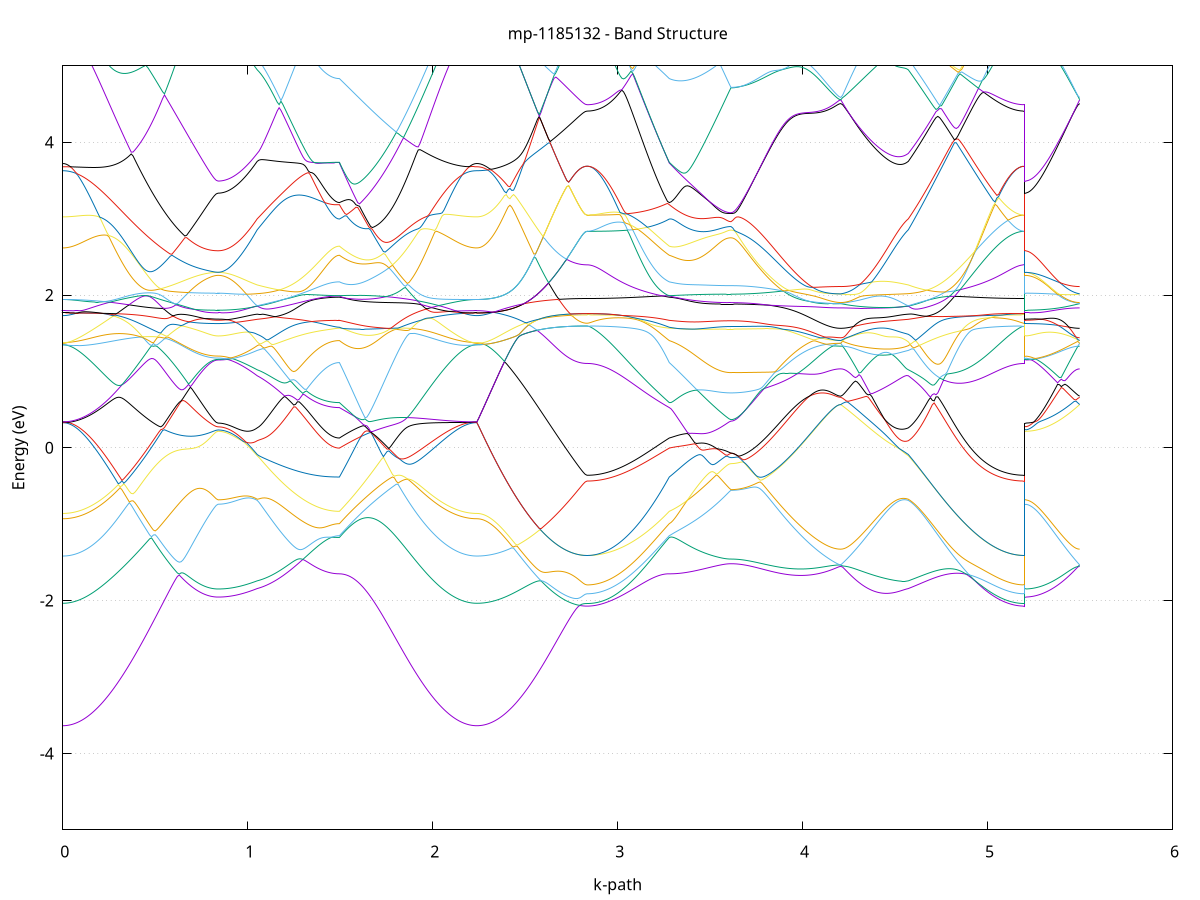 set title 'mp-1185132 - Band Structure'
set xlabel 'k-path'
set ylabel 'Energy (eV)'
set grid y
set yrange [-5:5]
set terminal png size 800,600
set output 'mp-1185132_bands_gnuplot.png'
plot '-' using 1:2 with lines notitle, '-' using 1:2 with lines notitle, '-' using 1:2 with lines notitle, '-' using 1:2 with lines notitle, '-' using 1:2 with lines notitle, '-' using 1:2 with lines notitle, '-' using 1:2 with lines notitle, '-' using 1:2 with lines notitle, '-' using 1:2 with lines notitle, '-' using 1:2 with lines notitle, '-' using 1:2 with lines notitle, '-' using 1:2 with lines notitle, '-' using 1:2 with lines notitle, '-' using 1:2 with lines notitle, '-' using 1:2 with lines notitle, '-' using 1:2 with lines notitle, '-' using 1:2 with lines notitle, '-' using 1:2 with lines notitle, '-' using 1:2 with lines notitle, '-' using 1:2 with lines notitle, '-' using 1:2 with lines notitle, '-' using 1:2 with lines notitle, '-' using 1:2 with lines notitle, '-' using 1:2 with lines notitle, '-' using 1:2 with lines notitle, '-' using 1:2 with lines notitle, '-' using 1:2 with lines notitle, '-' using 1:2 with lines notitle, '-' using 1:2 with lines notitle, '-' using 1:2 with lines notitle, '-' using 1:2 with lines notitle, '-' using 1:2 with lines notitle, '-' using 1:2 with lines notitle, '-' using 1:2 with lines notitle, '-' using 1:2 with lines notitle, '-' using 1:2 with lines notitle, '-' using 1:2 with lines notitle, '-' using 1:2 with lines notitle, '-' using 1:2 with lines notitle, '-' using 1:2 with lines notitle, '-' using 1:2 with lines notitle, '-' using 1:2 with lines notitle, '-' using 1:2 with lines notitle, '-' using 1:2 with lines notitle, '-' using 1:2 with lines notitle, '-' using 1:2 with lines notitle, '-' using 1:2 with lines notitle, '-' using 1:2 with lines notitle
0.000000 -36.276855
0.009998 -36.276855
0.019996 -36.276755
0.029995 -36.276655
0.039993 -36.276555
0.049991 -36.276355
0.059989 -36.276155
0.069987 -36.275855
0.079985 -36.275555
0.089984 -36.275255
0.099982 -36.274855
0.109980 -36.274455
0.119978 -36.274055
0.129976 -36.273555
0.139974 -36.273055
0.149973 -36.272455
0.159971 -36.271855
0.169969 -36.271255
0.179967 -36.270655
0.189965 -36.269955
0.199963 -36.269255
0.209962 -36.268455
0.219960 -36.267655
0.229958 -36.266855
0.239956 -36.265955
0.249954 -36.265155
0.259952 -36.264255
0.269951 -36.263255
0.279949 -36.262355
0.289947 -36.261355
0.299945 -36.260355
0.309943 -36.259255
0.319941 -36.258255
0.329940 -36.257155
0.339938 -36.256055
0.349936 -36.254955
0.359934 -36.253755
0.369932 -36.252655
0.379930 -36.251455
0.389929 -36.250255
0.399927 -36.249055
0.409925 -36.247855
0.419923 -36.246555
0.429921 -36.245355
0.439920 -36.244055
0.449918 -36.242755
0.459916 -36.241455
0.469914 -36.240155
0.479912 -36.238855
0.489910 -36.237555
0.499909 -36.236255
0.509907 -36.234955
0.519905 -36.233655
0.529903 -36.232255
0.539901 -36.230955
0.549899 -36.229655
0.559898 -36.228255
0.569896 -36.226955
0.579894 -36.225655
0.589892 -36.224355
0.599890 -36.223055
0.609888 -36.221655
0.619887 -36.220355
0.629885 -36.219055
0.639883 -36.217755
0.649881 -36.216455
0.659879 -36.215255
0.669877 -36.213955
0.679876 -36.212655
0.689874 -36.211455
0.699872 -36.210255
0.709870 -36.209055
0.719868 -36.207855
0.729866 -36.206655
0.739865 -36.205455
0.749863 -36.204355
0.759861 -36.203255
0.769859 -36.202255
0.779857 -36.201255
0.789856 -36.200255
0.799854 -36.199455
0.809852 -36.198655
0.819850 -36.198055
0.829848 -36.197755
0.839846 -36.197555
0.839846 -36.197555
0.849454 -36.197555
0.859061 -36.197555
0.868669 -36.197555
0.878277 -36.197555
0.887884 -36.197555
0.897492 -36.197555
0.907099 -36.197555
0.916707 -36.197555
0.926314 -36.197655
0.935922 -36.197655
0.945529 -36.197655
0.955137 -36.197655
0.964744 -36.197655
0.974352 -36.197655
0.983959 -36.197655
0.993567 -36.197655
1.003175 -36.197655
1.012782 -36.197655
1.022390 -36.197655
1.031997 -36.197755
1.041605 -36.197655
1.051212 -36.197755
1.051212 -36.197755
1.061088 -36.197755
1.070963 -36.197855
1.080839 -36.198055
1.090715 -36.198255
1.100590 -36.198455
1.110466 -36.198755
1.120342 -36.199055
1.130217 -36.199355
1.140093 -36.199655
1.149968 -36.199955
1.159844 -36.200355
1.169720 -36.200655
1.179595 -36.200955
1.189471 -36.201355
1.199347 -36.201755
1.209222 -36.202055
1.219098 -36.202355
1.228973 -36.202755
1.238849 -36.203055
1.248725 -36.203355
1.258600 -36.203755
1.268476 -36.204055
1.278351 -36.204355
1.288227 -36.204555
1.298103 -36.204855
1.307978 -36.205155
1.317854 -36.205455
1.327730 -36.205655
1.337605 -36.205855
1.347481 -36.206155
1.357356 -36.206355
1.367232 -36.206455
1.377108 -36.206655
1.386983 -36.206855
1.396859 -36.206955
1.406734 -36.207155
1.416610 -36.207255
1.426486 -36.207355
1.436361 -36.207455
1.446237 -36.207555
1.456113 -36.207655
1.465988 -36.207655
1.475864 -36.207755
1.485739 -36.207755
1.495615 -36.207755
1.495615 -36.207755
1.505526 -36.208555
1.515437 -36.209455
1.525348 -36.210355
1.535259 -36.211255
1.545170 -36.212255
1.555081 -36.213255
1.564992 -36.214255
1.574902 -36.215355
1.584813 -36.216455
1.594724 -36.217555
1.604635 -36.218755
1.614546 -36.219855
1.624457 -36.221055
1.634368 -36.222255
1.644279 -36.223555
1.654190 -36.224755
1.664101 -36.226055
1.674012 -36.227355
1.683923 -36.228555
1.693834 -36.229855
1.703744 -36.231155
1.713655 -36.232455
1.723566 -36.233755
1.733477 -36.235055
1.743388 -36.236355
1.753299 -36.237755
1.763210 -36.239055
1.773121 -36.240355
1.783032 -36.241555
1.792943 -36.242855
1.802854 -36.244155
1.812765 -36.245455
1.822676 -36.246655
1.832586 -36.247955
1.842497 -36.249155
1.852408 -36.250355
1.862319 -36.251555
1.872230 -36.252755
1.882141 -36.253955
1.892052 -36.255055
1.901963 -36.256155
1.911874 -36.257255
1.921785 -36.258355
1.931696 -36.259455
1.941607 -36.260455
1.951518 -36.261455
1.961428 -36.262455
1.971339 -36.263455
1.981250 -36.264355
1.991161 -36.265255
2.001072 -36.266155
2.010983 -36.266955
2.020894 -36.267755
2.030805 -36.268555
2.040716 -36.269355
2.050627 -36.270055
2.060538 -36.270655
2.070449 -36.271355
2.080360 -36.271955
2.090270 -36.272555
2.100181 -36.273055
2.110092 -36.273555
2.120003 -36.274055
2.129914 -36.274555
2.139825 -36.274955
2.149736 -36.275255
2.159647 -36.275555
2.169558 -36.275855
2.179469 -36.276155
2.189380 -36.276355
2.199291 -36.276555
2.209202 -36.276655
2.219113 -36.276755
2.229023 -36.276855
2.238934 -36.276855
2.238934 -36.276855
2.248865 -36.276855
2.258796 -36.276755
2.268727 -36.276655
2.278657 -36.276555
2.288588 -36.276355
2.298519 -36.276155
2.308449 -36.275855
2.318380 -36.275555
2.328311 -36.275255
2.338242 -36.274855
2.348172 -36.274455
2.358103 -36.273955
2.368034 -36.273455
2.377965 -36.272955
2.387895 -36.272355
2.397826 -36.271755
2.407757 -36.271155
2.417687 -36.270455
2.427618 -36.269755
2.437549 -36.269055
2.447480 -36.268255
2.457410 -36.267455
2.467341 -36.266555
2.477272 -36.265755
2.487203 -36.264855
2.497133 -36.263855
2.507064 -36.262955
2.516995 -36.261955
2.526926 -36.260955
2.536856 -36.259855
2.546787 -36.258755
2.556718 -36.257755
2.566648 -36.256655
2.576579 -36.255455
2.586510 -36.254355
2.596441 -36.253155
2.606371 -36.251955
2.616302 -36.250755
2.626233 -36.249555
2.636164 -36.248355
2.646094 -36.247155
2.656025 -36.245955
2.665956 -36.244755
2.675886 -36.243455
2.685817 -36.242255
2.695748 -36.241055
2.705679 -36.239855
2.715609 -36.238755
2.725540 -36.237555
2.735471 -36.236455
2.745402 -36.235455
2.755332 -36.234455
2.765263 -36.233455
2.775194 -36.232655
2.785124 -36.231855
2.795055 -36.231255
2.804986 -36.230655
2.814917 -36.230255
2.824847 -36.230055
2.834778 -36.229955
2.834778 -36.229955
2.844654 -36.229955
2.854529 -36.229955
2.864405 -36.229855
2.874281 -36.229755
2.884156 -36.229655
2.894032 -36.229455
2.903907 -36.229255
2.913783 -36.229055
2.923659 -36.228855
2.933534 -36.228555
2.943410 -36.228255
2.953286 -36.227955
2.963161 -36.227555
2.973037 -36.227255
2.982912 -36.226855
2.992788 -36.226355
3.002664 -36.225955
3.012539 -36.225455
3.022415 -36.224955
3.032290 -36.224455
3.042166 -36.223855
3.052042 -36.223255
3.061917 -36.222655
3.071793 -36.222055
3.081669 -36.221355
3.091544 -36.220755
3.101420 -36.220055
3.111295 -36.219255
3.121171 -36.218555
3.131047 -36.217755
3.140922 -36.217055
3.150798 -36.216255
3.160673 -36.215355
3.170549 -36.214555
3.180425 -36.213755
3.190300 -36.212855
3.200176 -36.211955
3.210052 -36.211055
3.219927 -36.210155
3.229803 -36.209155
3.239678 -36.208255
3.249554 -36.207255
3.259430 -36.206355
3.269305 -36.206955
3.279181 -36.207755
3.279181 -36.207755
3.288984 -36.208255
3.298787 -36.208955
3.308591 -36.209755
3.318394 -36.210455
3.328197 -36.211255
3.338000 -36.211955
3.347803 -36.212755
3.357607 -36.213455
3.367410 -36.214155
3.377213 -36.214855
3.387016 -36.215555
3.396820 -36.216155
3.406623 -36.216755
3.416426 -36.217355
3.426229 -36.217955
3.436032 -36.218555
3.445836 -36.219055
3.455639 -36.219555
3.465442 -36.219955
3.475245 -36.220455
3.485048 -36.220855
3.494852 -36.221255
3.504655 -36.221555
3.514458 -36.221855
3.524261 -36.222155
3.534065 -36.222455
3.543868 -36.222655
3.553671 -36.222855
3.563474 -36.223055
3.573277 -36.223155
3.583081 -36.223255
3.592884 -36.223355
3.602687 -36.223455
3.612490 -36.223455
3.612490 -36.223455
3.622388 -36.223455
3.632286 -36.223355
3.642183 -36.223355
3.652081 -36.223255
3.661979 -36.223155
3.671876 -36.223055
3.681774 -36.222955
3.691672 -36.222755
3.701570 -36.222555
3.711467 -36.222355
3.721365 -36.222155
3.731263 -36.221955
3.741160 -36.221655
3.751058 -36.221455
3.760956 -36.221155
3.770853 -36.220855
3.780751 -36.220455
3.790649 -36.220155
3.800546 -36.219755
3.810444 -36.219355
3.820342 -36.218955
3.830239 -36.218555
3.840137 -36.218155
3.850035 -36.217655
3.859932 -36.217255
3.869830 -36.216755
3.879728 -36.216255
3.889626 -36.215755
3.899523 -36.215255
3.909421 -36.214655
3.919319 -36.214155
3.929216 -36.213555
3.939114 -36.212955
3.949012 -36.212355
3.958909 -36.211755
3.968807 -36.211155
3.978705 -36.210555
3.988602 -36.209855
3.998500 -36.209255
4.008398 -36.208555
4.018295 -36.207955
4.028193 -36.207255
4.038091 -36.206655
4.047988 -36.205955
4.057886 -36.205255
4.067784 -36.204555
4.077682 -36.203955
4.087579 -36.203255
4.097477 -36.202555
4.107375 -36.201955
4.117272 -36.201255
4.127170 -36.200655
4.137068 -36.200055
4.146965 -36.199555
4.156863 -36.198955
4.166761 -36.198555
4.176658 -36.198155
4.186556 -36.197855
4.196454 -36.197655
4.206351 -36.197555
4.206351 -36.197555
4.216224 -36.197655
4.226097 -36.197655
4.235969 -36.197755
4.245842 -36.197855
4.255714 -36.197955
4.265587 -36.198155
4.275459 -36.198255
4.285332 -36.198455
4.295204 -36.198555
4.305077 -36.198755
4.314950 -36.198855
4.324822 -36.199055
4.334695 -36.199155
4.344567 -36.199255
4.354440 -36.199355
4.364312 -36.199455
4.374185 -36.199555
4.384058 -36.199555
4.393930 -36.199655
4.403803 -36.199655
4.413675 -36.199655
4.423548 -36.199655
4.433420 -36.199555
4.443293 -36.199555
4.453165 -36.199455
4.463038 -36.199355
4.472911 -36.199255
4.482783 -36.199155
4.492656 -36.198955
4.502528 -36.198855
4.512401 -36.198655
4.522273 -36.198455
4.532146 -36.198255
4.542019 -36.198055
4.551891 -36.197855
4.561764 -36.197755
4.571636 -36.197755
4.571636 -36.197755
4.581612 -36.197755
4.591588 -36.197755
4.601564 -36.197755
4.611540 -36.197755
4.621516 -36.197855
4.631491 -36.197855
4.641467 -36.198555
4.651443 -36.199255
4.661419 -36.199955
4.671395 -36.200655
4.681371 -36.201355
4.691347 -36.202055
4.701323 -36.202855
4.711299 -36.203655
4.721274 -36.204355
4.731250 -36.205155
4.741226 -36.205955
4.751202 -36.206755
4.761178 -36.207455
4.771154 -36.208255
4.781130 -36.209055
4.791106 -36.209855
4.801081 -36.210655
4.811057 -36.211455
4.821033 -36.212155
4.831009 -36.212955
4.840985 -36.213755
4.850961 -36.214455
4.860937 -36.215255
4.870913 -36.215955
4.880888 -36.216755
4.890864 -36.217455
4.900840 -36.218155
4.910816 -36.218855
4.920792 -36.219555
4.930768 -36.220255
4.940744 -36.220855
4.950720 -36.221555
4.960696 -36.222155
4.970671 -36.222755
4.980647 -36.223355
4.990623 -36.223855
5.000599 -36.224455
5.010575 -36.224955
5.020551 -36.225455
5.030527 -36.225955
5.040503 -36.226355
5.050478 -36.226755
5.060454 -36.227155
5.070430 -36.227555
5.080406 -36.227955
5.090382 -36.228255
5.100358 -36.228555
5.110334 -36.228855
5.120310 -36.229055
5.130286 -36.229255
5.140261 -36.229455
5.150237 -36.229655
5.160213 -36.229755
5.170189 -36.229855
5.180165 -36.229955
5.190141 -36.229955
5.200117 -36.229955
5.200117 -36.197555
5.210047 -36.197555
5.219978 -36.197555
5.229909 -36.197555
5.239840 -36.197555
5.249770 -36.197555
5.259701 -36.197555
5.269632 -36.197555
5.279562 -36.197555
5.289493 -36.197555
5.299424 -36.197555
5.309355 -36.197555
5.319285 -36.197555
5.329216 -36.197555
5.339147 -36.197555
5.349078 -36.197555
5.359008 -36.197555
5.368939 -36.197555
5.378870 -36.197555
5.388801 -36.197555
5.398731 -36.197555
5.408662 -36.197555
5.418593 -36.197555
5.428523 -36.197555
5.438454 -36.197555
5.448385 -36.197555
5.458316 -36.197555
5.468246 -36.197555
5.478177 -36.197555
5.488108 -36.197555
5.498039 -36.197555
e
0.000000 -36.152355
0.009998 -36.152455
0.019996 -36.152455
0.029995 -36.152455
0.039993 -36.152455
0.049991 -36.152555
0.059989 -36.152555
0.069987 -36.152655
0.079985 -36.152655
0.089984 -36.152755
0.099982 -36.152855
0.109980 -36.152955
0.119978 -36.153055
0.129976 -36.153155
0.139974 -36.153255
0.149973 -36.153455
0.159971 -36.153555
0.169969 -36.153755
0.179967 -36.153855
0.189965 -36.154055
0.199963 -36.154255
0.209962 -36.154455
0.219960 -36.154655
0.229958 -36.154855
0.239956 -36.155055
0.249954 -36.155455
0.259952 -36.156055
0.269951 -36.156655
0.279949 -36.157355
0.289947 -36.157955
0.299945 -36.158655
0.309943 -36.159355
0.319941 -36.160055
0.329940 -36.160755
0.339938 -36.161455
0.349936 -36.162255
0.359934 -36.162955
0.369932 -36.163755
0.379930 -36.164455
0.389929 -36.165255
0.399927 -36.166055
0.409925 -36.166755
0.419923 -36.167555
0.429921 -36.168255
0.439920 -36.169055
0.449918 -36.169855
0.459916 -36.170555
0.469914 -36.171355
0.479912 -36.172055
0.489910 -36.172855
0.499909 -36.173555
0.509907 -36.174255
0.519905 -36.174955
0.529903 -36.175655
0.539901 -36.176355
0.549899 -36.177055
0.559898 -36.177655
0.569896 -36.178355
0.579894 -36.178955
0.589892 -36.179555
0.599890 -36.180255
0.609888 -36.180755
0.619887 -36.181355
0.629885 -36.181955
0.639883 -36.182455
0.649881 -36.182955
0.659879 -36.183455
0.669877 -36.183855
0.679876 -36.184355
0.689874 -36.184755
0.699872 -36.185155
0.709870 -36.185455
0.719868 -36.185855
0.729866 -36.186155
0.739865 -36.186455
0.749863 -36.186755
0.759861 -36.186955
0.769859 -36.187155
0.779857 -36.187355
0.789856 -36.187455
0.799854 -36.187655
0.809852 -36.187755
0.819850 -36.187955
0.829848 -36.188255
0.839846 -36.188355
0.839846 -36.188355
0.849454 -36.188355
0.859061 -36.188355
0.868669 -36.188255
0.878277 -36.188155
0.887884 -36.188155
0.897492 -36.188355
0.907099 -36.188555
0.916707 -36.188755
0.926314 -36.188955
0.935922 -36.189155
0.945529 -36.189455
0.955137 -36.189755
0.964744 -36.190155
0.974352 -36.190455
0.983959 -36.190855
0.993567 -36.191255
1.003175 -36.191655
1.012782 -36.192155
1.022390 -36.192555
1.031997 -36.193055
1.041605 -36.193655
1.051212 -36.194155
1.051212 -36.194155
1.061088 -36.194555
1.070963 -36.194955
1.080839 -36.195255
1.090715 -36.195655
1.100590 -36.196055
1.110466 -36.196455
1.120342 -36.196755
1.130217 -36.197155
1.140093 -36.197455
1.149968 -36.197855
1.159844 -36.198155
1.169720 -36.198455
1.179595 -36.198855
1.189471 -36.199155
1.199347 -36.199455
1.209222 -36.199755
1.219098 -36.200055
1.228973 -36.200355
1.238849 -36.200555
1.248725 -36.200855
1.258600 -36.201155
1.268476 -36.201355
1.278351 -36.201655
1.288227 -36.201855
1.298103 -36.202055
1.307978 -36.202355
1.317854 -36.202555
1.327730 -36.202655
1.337605 -36.202855
1.347481 -36.203055
1.357356 -36.203255
1.367232 -36.203355
1.377108 -36.203455
1.386983 -36.203655
1.396859 -36.203755
1.406734 -36.203855
1.416610 -36.203955
1.426486 -36.204055
1.436361 -36.204155
1.446237 -36.204155
1.456113 -36.204255
1.465988 -36.204255
1.475864 -36.204355
1.485739 -36.204355
1.495615 -36.204355
1.495615 -36.204355
1.505526 -36.203355
1.515437 -36.202255
1.525348 -36.201255
1.535259 -36.200255
1.545170 -36.199155
1.555081 -36.198155
1.564992 -36.197055
1.574902 -36.195955
1.584813 -36.194955
1.594724 -36.193855
1.604635 -36.192755
1.614546 -36.191655
1.624457 -36.190555
1.634368 -36.189455
1.644279 -36.188455
1.654190 -36.187355
1.664101 -36.186255
1.674012 -36.185155
1.683923 -36.184055
1.693834 -36.183055
1.703744 -36.181955
1.713655 -36.180855
1.723566 -36.179755
1.733477 -36.178755
1.743388 -36.177655
1.753299 -36.176655
1.763210 -36.175655
1.773121 -36.174555
1.783032 -36.173555
1.792943 -36.172555
1.802854 -36.171555
1.812765 -36.170555
1.822676 -36.169655
1.832586 -36.168655
1.842497 -36.167755
1.852408 -36.166755
1.862319 -36.165855
1.872230 -36.164955
1.882141 -36.164055
1.892052 -36.163255
1.901963 -36.162355
1.911874 -36.161555
1.921785 -36.160755
1.931696 -36.159955
1.941607 -36.159155
1.951518 -36.158455
1.961428 -36.157655
1.971339 -36.156955
1.981250 -36.156255
1.991161 -36.155555
2.001072 -36.154955
2.010983 -36.154655
2.020894 -36.154455
2.030805 -36.154255
2.040716 -36.154155
2.050627 -36.153955
2.060538 -36.153855
2.070449 -36.153655
2.080360 -36.153555
2.090270 -36.153355
2.100181 -36.153255
2.110092 -36.153155
2.120003 -36.153055
2.129914 -36.152955
2.139825 -36.152855
2.149736 -36.152755
2.159647 -36.152655
2.169558 -36.152655
2.179469 -36.152555
2.189380 -36.152555
2.199291 -36.152455
2.209202 -36.152455
2.219113 -36.152455
2.229023 -36.152355
2.238934 -36.152355
2.238934 -36.152355
2.248865 -36.152455
2.258796 -36.152455
2.268727 -36.152555
2.278657 -36.152755
2.288588 -36.152855
2.298519 -36.153155
2.308449 -36.153355
2.318380 -36.153655
2.328311 -36.154055
2.338242 -36.154355
2.348172 -36.154755
2.358103 -36.155255
2.368034 -36.155755
2.377965 -36.156255
2.387895 -36.156855
2.397826 -36.157455
2.407757 -36.158055
2.417687 -36.158655
2.427618 -36.159355
2.437549 -36.160155
2.447480 -36.160855
2.457410 -36.161755
2.467341 -36.162555
2.477272 -36.163355
2.487203 -36.164255
2.497133 -36.165255
2.507064 -36.166155
2.516995 -36.167155
2.526926 -36.168155
2.536856 -36.169155
2.546787 -36.170255
2.556718 -36.171355
2.566648 -36.172455
2.576579 -36.173555
2.586510 -36.174655
2.596441 -36.175855
2.606371 -36.177055
2.616302 -36.178155
2.626233 -36.179355
2.636164 -36.180555
2.646094 -36.181855
2.656025 -36.183055
2.665956 -36.184255
2.675886 -36.185455
2.685817 -36.186655
2.695748 -36.187855
2.705679 -36.189055
2.715609 -36.190255
2.725540 -36.191355
2.735471 -36.192455
2.745402 -36.193455
2.755332 -36.194455
2.765263 -36.195455
2.775194 -36.196255
2.785124 -36.197055
2.795055 -36.197655
2.804986 -36.198255
2.814917 -36.198555
2.824847 -36.198855
2.834778 -36.198955
2.834778 -36.198955
2.844654 -36.198955
2.854529 -36.198955
2.864405 -36.198955
2.874281 -36.198855
2.884156 -36.198855
2.894032 -36.198855
2.903907 -36.198855
2.913783 -36.198855
2.923659 -36.198855
2.933534 -36.198855
2.943410 -36.198855
2.953286 -36.198855
2.963161 -36.198855
2.973037 -36.198855
2.982912 -36.198855
2.992788 -36.198855
3.002664 -36.198955
3.012539 -36.198955
3.022415 -36.198955
3.032290 -36.199055
3.042166 -36.199055
3.052042 -36.199155
3.061917 -36.199255
3.071793 -36.199355
3.081669 -36.199455
3.091544 -36.199555
3.101420 -36.199755
3.111295 -36.199855
3.121171 -36.200055
3.131047 -36.200355
3.140922 -36.200555
3.150798 -36.200855
3.160673 -36.201155
3.170549 -36.201455
3.180425 -36.201855
3.190300 -36.202255
3.200176 -36.202755
3.210052 -36.203255
3.219927 -36.203755
3.229803 -36.204255
3.239678 -36.204955
3.249554 -36.205555
3.259430 -36.206255
3.269305 -36.205355
3.279181 -36.204355
3.279181 -36.204355
3.288984 -36.203755
3.298787 -36.202955
3.308591 -36.202155
3.318394 -36.201355
3.328197 -36.200455
3.338000 -36.199655
3.347803 -36.198855
3.357607 -36.198155
3.367410 -36.197455
3.377213 -36.196755
3.387016 -36.196055
3.396820 -36.195355
3.406623 -36.194755
3.416426 -36.194255
3.426229 -36.193655
3.436032 -36.193155
3.445836 -36.192655
3.455639 -36.192255
3.465442 -36.191755
3.475245 -36.191355
3.485048 -36.191055
3.494852 -36.190655
3.504655 -36.190355
3.514458 -36.190055
3.524261 -36.189855
3.534065 -36.189655
3.543868 -36.189455
3.553671 -36.189255
3.563474 -36.189155
3.573277 -36.189055
3.583081 -36.188955
3.592884 -36.188855
3.602687 -36.188855
3.612490 -36.188855
3.612490 -36.188855
3.622388 -36.188855
3.632286 -36.188855
3.642183 -36.188855
3.652081 -36.188855
3.661979 -36.188755
3.671876 -36.188755
3.681774 -36.188755
3.691672 -36.188755
3.701570 -36.188755
3.711467 -36.188755
3.721365 -36.188755
3.731263 -36.188755
3.741160 -36.188755
3.751058 -36.188755
3.760956 -36.188755
3.770853 -36.188655
3.780751 -36.188655
3.790649 -36.188655
3.800546 -36.188655
3.810444 -36.188655
3.820342 -36.188655
3.830239 -36.188655
3.840137 -36.188555
3.850035 -36.188555
3.859932 -36.188555
3.869830 -36.188555
3.879728 -36.188555
3.889626 -36.188455
3.899523 -36.188455
3.909421 -36.188455
3.919319 -36.188455
3.929216 -36.188455
3.939114 -36.188355
3.949012 -36.188355
3.958909 -36.188355
3.968807 -36.188355
3.978705 -36.188355
3.988602 -36.188355
3.998500 -36.188255
4.008398 -36.188255
4.018295 -36.188255
4.028193 -36.188255
4.038091 -36.188255
4.047988 -36.188255
4.057886 -36.188255
4.067784 -36.188155
4.077682 -36.188155
4.087579 -36.188155
4.097477 -36.188155
4.107375 -36.188155
4.117272 -36.188155
4.127170 -36.188155
4.137068 -36.188155
4.146965 -36.188155
4.156863 -36.188155
4.166761 -36.188155
4.176658 -36.188155
4.186556 -36.188155
4.196454 -36.188055
4.206351 -36.188155
4.206351 -36.188155
4.216224 -36.188155
4.226097 -36.188155
4.235969 -36.188055
4.245842 -36.188055
4.255714 -36.188055
4.265587 -36.188055
4.275459 -36.187955
4.285332 -36.187855
4.295204 -36.187855
4.305077 -36.187755
4.314950 -36.187655
4.324822 -36.187555
4.334695 -36.187455
4.344567 -36.187355
4.354440 -36.187255
4.364312 -36.187355
4.374185 -36.187355
4.384058 -36.187455
4.393930 -36.187655
4.403803 -36.187755
4.413675 -36.187955
4.423548 -36.188155
4.433420 -36.188455
4.443293 -36.188655
4.453165 -36.189055
4.463038 -36.189355
4.472911 -36.189655
4.482783 -36.190055
4.492656 -36.190455
4.502528 -36.190955
4.512401 -36.191355
4.522273 -36.191855
4.532146 -36.192355
4.542019 -36.192855
4.551891 -36.193355
4.561764 -36.193755
4.571636 -36.194155
4.571636 -36.194155
4.581612 -36.194755
4.591588 -36.195255
4.601564 -36.195955
4.611540 -36.196555
4.621516 -36.197155
4.631491 -36.197855
4.641467 -36.197855
4.651443 -36.197855
4.661419 -36.197855
4.671395 -36.197855
4.681371 -36.197955
4.691347 -36.197955
4.701323 -36.197955
4.711299 -36.197955
4.721274 -36.198055
4.731250 -36.198055
4.741226 -36.198055
4.751202 -36.198055
4.761178 -36.198055
4.771154 -36.198155
4.781130 -36.198155
4.791106 -36.198155
4.801081 -36.198155
4.811057 -36.198255
4.821033 -36.198255
4.831009 -36.198255
4.840985 -36.198255
4.850961 -36.198355
4.860937 -36.198355
4.870913 -36.198355
4.880888 -36.198355
4.890864 -36.198455
4.900840 -36.198455
4.910816 -36.198455
4.920792 -36.198555
4.930768 -36.198555
4.940744 -36.198555
4.950720 -36.198555
4.960696 -36.198555
4.970671 -36.198655
4.980647 -36.198655
4.990623 -36.198655
5.000599 -36.198655
5.010575 -36.198755
5.020551 -36.198755
5.030527 -36.198755
5.040503 -36.198755
5.050478 -36.198755
5.060454 -36.198755
5.070430 -36.198855
5.080406 -36.198855
5.090382 -36.198855
5.100358 -36.198855
5.110334 -36.198855
5.120310 -36.198855
5.130286 -36.198855
5.140261 -36.198855
5.150237 -36.198855
5.160213 -36.198855
5.170189 -36.198955
5.180165 -36.198855
5.190141 -36.198955
5.200117 -36.198955
5.200117 -36.188355
5.210047 -36.188355
5.219978 -36.188355
5.229909 -36.188355
5.239840 -36.188355
5.249770 -36.188355
5.259701 -36.188355
5.269632 -36.188355
5.279562 -36.188355
5.289493 -36.188355
5.299424 -36.188355
5.309355 -36.188355
5.319285 -36.188355
5.329216 -36.188355
5.339147 -36.188255
5.349078 -36.188255
5.359008 -36.188255
5.368939 -36.188255
5.378870 -36.188255
5.388801 -36.188255
5.398731 -36.188155
5.408662 -36.188255
5.418593 -36.188255
5.428523 -36.188155
5.438454 -36.188155
5.448385 -36.188155
5.458316 -36.188155
5.468246 -36.188155
5.478177 -36.188155
5.488108 -36.188155
5.498039 -36.188155
e
0.000000 -36.147055
0.009998 -36.147055
0.019996 -36.147055
0.029995 -36.147255
0.039993 -36.147355
0.049991 -36.147455
0.059989 -36.147555
0.069987 -36.147755
0.079985 -36.147955
0.089984 -36.148255
0.099982 -36.148455
0.109980 -36.148755
0.119978 -36.149155
0.129976 -36.149455
0.139974 -36.149855
0.149973 -36.150255
0.159971 -36.150655
0.169969 -36.151055
0.179967 -36.151555
0.189965 -36.152055
0.199963 -36.152555
0.209962 -36.153055
0.219960 -36.153655
0.229958 -36.154255
0.239956 -36.154755
0.249954 -36.155355
0.259952 -36.155555
0.269951 -36.155855
0.279949 -36.156055
0.289947 -36.156355
0.299945 -36.156655
0.309943 -36.156955
0.319941 -36.157255
0.329940 -36.157555
0.339938 -36.157955
0.349936 -36.158255
0.359934 -36.158655
0.369932 -36.158955
0.379930 -36.159355
0.389929 -36.159755
0.399927 -36.160155
0.409925 -36.160555
0.419923 -36.161055
0.429921 -36.161455
0.439920 -36.161955
0.449918 -36.162355
0.459916 -36.162855
0.469914 -36.163355
0.479912 -36.163855
0.489910 -36.164455
0.499909 -36.164955
0.509907 -36.165455
0.519905 -36.166055
0.529903 -36.166655
0.539901 -36.167255
0.549899 -36.167855
0.559898 -36.168455
0.569896 -36.169055
0.579894 -36.169755
0.589892 -36.170455
0.599890 -36.171055
0.609888 -36.171755
0.619887 -36.172455
0.629885 -36.173155
0.639883 -36.173955
0.649881 -36.174655
0.659879 -36.175455
0.669877 -36.176255
0.679876 -36.177055
0.689874 -36.177855
0.699872 -36.178655
0.709870 -36.179455
0.719868 -36.180255
0.729866 -36.181155
0.739865 -36.181955
0.749863 -36.182755
0.759861 -36.183655
0.769859 -36.184455
0.779857 -36.185255
0.789856 -36.186055
0.799854 -36.186755
0.809852 -36.187355
0.819850 -36.187755
0.829848 -36.187855
0.839846 -36.187855
0.839846 -36.187855
0.849454 -36.187855
0.859061 -36.187855
0.868669 -36.187955
0.878277 -36.188055
0.887884 -36.188055
0.897492 -36.187855
0.907099 -36.187755
0.916707 -36.187555
0.926314 -36.187355
0.935922 -36.187055
0.945529 -36.186755
0.955137 -36.186555
0.964744 -36.186155
0.974352 -36.185855
0.983959 -36.185455
0.993567 -36.185055
1.003175 -36.184655
1.012782 -36.184255
1.022390 -36.183855
1.031997 -36.183355
1.041605 -36.182855
1.051212 -36.182355
1.051212 -36.182355
1.061088 -36.181955
1.070963 -36.181455
1.080839 -36.180955
1.090715 -36.180455
1.100590 -36.179855
1.110466 -36.179255
1.120342 -36.178655
1.130217 -36.177955
1.140093 -36.177355
1.149968 -36.176655
1.159844 -36.176055
1.169720 -36.175455
1.179595 -36.174755
1.189471 -36.174155
1.199347 -36.173555
1.209222 -36.172855
1.219098 -36.172255
1.228973 -36.171755
1.238849 -36.171155
1.248725 -36.170555
1.258600 -36.170055
1.268476 -36.169555
1.278351 -36.168955
1.288227 -36.168555
1.298103 -36.168055
1.307978 -36.167555
1.317854 -36.167155
1.327730 -36.166755
1.337605 -36.166355
1.347481 -36.165955
1.357356 -36.165655
1.367232 -36.165255
1.377108 -36.165055
1.386983 -36.164755
1.396859 -36.164455
1.406734 -36.164255
1.416610 -36.164055
1.426486 -36.163855
1.436361 -36.163755
1.446237 -36.163555
1.456113 -36.163455
1.465988 -36.163355
1.475864 -36.163355
1.485739 -36.163255
1.495615 -36.163255
1.495615 -36.163255
1.505526 -36.163455
1.515437 -36.163555
1.525348 -36.163655
1.535259 -36.163755
1.545170 -36.163855
1.555081 -36.163855
1.564992 -36.163855
1.574902 -36.163855
1.584813 -36.163855
1.594724 -36.163755
1.604635 -36.163755
1.614546 -36.163655
1.624457 -36.163455
1.634368 -36.163355
1.644279 -36.163255
1.654190 -36.163055
1.664101 -36.162855
1.674012 -36.162755
1.683923 -36.162555
1.693834 -36.162255
1.703744 -36.162055
1.713655 -36.161855
1.723566 -36.161655
1.733477 -36.161455
1.743388 -36.161155
1.753299 -36.160955
1.763210 -36.160655
1.773121 -36.160455
1.783032 -36.160155
1.792943 -36.159955
1.802854 -36.159655
1.812765 -36.159355
1.822676 -36.159155
1.832586 -36.158855
1.842497 -36.158555
1.852408 -36.158355
1.862319 -36.158055
1.872230 -36.157855
1.882141 -36.157555
1.892052 -36.157355
1.901963 -36.157055
1.911874 -36.156855
1.921785 -36.156555
1.931696 -36.156355
1.941607 -36.156155
1.951518 -36.155855
1.961428 -36.155655
1.971339 -36.155455
1.981250 -36.155255
1.991161 -36.155055
2.001072 -36.154855
2.010983 -36.154355
2.020894 -36.153755
2.030805 -36.153155
2.040716 -36.152555
2.050627 -36.152055
2.060538 -36.151555
2.070449 -36.151055
2.080360 -36.150655
2.090270 -36.150155
2.100181 -36.149855
2.110092 -36.149455
2.120003 -36.149055
2.129914 -36.148755
2.139825 -36.148455
2.149736 -36.148255
2.159647 -36.147955
2.169558 -36.147755
2.179469 -36.147555
2.189380 -36.147455
2.199291 -36.147355
2.209202 -36.147255
2.219113 -36.147155
2.229023 -36.147055
2.238934 -36.147055
2.238934 -36.147055
2.248865 -36.147055
2.258796 -36.147055
2.268727 -36.147055
2.278657 -36.147055
2.288588 -36.147055
2.298519 -36.147055
2.308449 -36.147055
2.318380 -36.147055
2.328311 -36.147155
2.338242 -36.147155
2.348172 -36.147155
2.358103 -36.147155
2.368034 -36.147155
2.377965 -36.147155
2.387895 -36.147155
2.397826 -36.147155
2.407757 -36.147155
2.417687 -36.147155
2.427618 -36.147155
2.437549 -36.147155
2.447480 -36.147155
2.457410 -36.147155
2.467341 -36.147155
2.477272 -36.147255
2.487203 -36.147255
2.497133 -36.147255
2.507064 -36.147255
2.516995 -36.147255
2.526926 -36.147255
2.536856 -36.147255
2.546787 -36.147255
2.556718 -36.147255
2.566648 -36.147255
2.576579 -36.147355
2.586510 -36.147355
2.596441 -36.147355
2.606371 -36.147355
2.616302 -36.147355
2.626233 -36.147355
2.636164 -36.147355
2.646094 -36.147355
2.656025 -36.147355
2.665956 -36.147355
2.675886 -36.147355
2.685817 -36.147355
2.695748 -36.147455
2.705679 -36.147455
2.715609 -36.147455
2.725540 -36.147455
2.735471 -36.147455
2.745402 -36.147455
2.755332 -36.147455
2.765263 -36.147455
2.775194 -36.147455
2.785124 -36.147455
2.795055 -36.147455
2.804986 -36.147455
2.814917 -36.147455
2.824847 -36.147455
2.834778 -36.147455
2.834778 -36.147455
2.844654 -36.147455
2.854529 -36.147555
2.864405 -36.147555
2.874281 -36.147655
2.884156 -36.147755
2.894032 -36.147955
2.903907 -36.148155
2.913783 -36.148355
2.923659 -36.148555
2.933534 -36.148855
2.943410 -36.149155
2.953286 -36.149455
2.963161 -36.149755
2.973037 -36.150155
2.982912 -36.150455
2.992788 -36.150855
3.002664 -36.151255
3.012539 -36.151755
3.022415 -36.152155
3.032290 -36.152655
3.042166 -36.153055
3.052042 -36.153555
3.061917 -36.154055
3.071793 -36.154555
3.081669 -36.155055
3.091544 -36.155555
3.101420 -36.156155
3.111295 -36.156655
3.121171 -36.157155
3.131047 -36.157655
3.140922 -36.158155
3.150798 -36.158655
3.160673 -36.159155
3.170549 -36.159555
3.180425 -36.160055
3.190300 -36.160455
3.200176 -36.160855
3.210052 -36.161255
3.219927 -36.161655
3.229803 -36.161955
3.239678 -36.162255
3.249554 -36.162555
3.259430 -36.162855
3.269305 -36.163055
3.279181 -36.163255
3.279181 -36.163255
3.288984 -36.163355
3.298787 -36.163455
3.308591 -36.163455
3.318394 -36.163455
3.328197 -36.163555
3.338000 -36.163655
3.347803 -36.163655
3.357607 -36.163655
3.367410 -36.163655
3.377213 -36.163655
3.387016 -36.163655
3.396820 -36.163655
3.406623 -36.163655
3.416426 -36.163655
3.426229 -36.163555
3.436032 -36.163555
3.445836 -36.163555
3.455639 -36.163455
3.465442 -36.163455
3.475245 -36.163355
3.485048 -36.163355
3.494852 -36.163355
3.504655 -36.163255
3.514458 -36.163255
3.524261 -36.163155
3.534065 -36.163155
3.543868 -36.163055
3.553671 -36.163055
3.563474 -36.163055
3.573277 -36.162955
3.583081 -36.162955
3.592884 -36.162955
3.602687 -36.162955
3.612490 -36.162955
3.612490 -36.162955
3.622388 -36.162955
3.632286 -36.162955
3.642183 -36.163055
3.652081 -36.163055
3.661979 -36.163155
3.671876 -36.163255
3.681774 -36.163455
3.691672 -36.163555
3.701570 -36.163755
3.711467 -36.163955
3.721365 -36.164155
3.731263 -36.164355
3.741160 -36.164555
3.751058 -36.164855
3.760956 -36.165155
3.770853 -36.165455
3.780751 -36.165755
3.790649 -36.166055
3.800546 -36.166455
3.810444 -36.166755
3.820342 -36.167155
3.830239 -36.167555
3.840137 -36.168055
3.850035 -36.168455
3.859932 -36.168855
3.869830 -36.169355
3.879728 -36.169855
3.889626 -36.170355
3.899523 -36.170855
3.909421 -36.171355
3.919319 -36.171955
3.929216 -36.172455
3.939114 -36.172955
3.949012 -36.173555
3.958909 -36.174155
3.968807 -36.174755
3.978705 -36.175355
3.988602 -36.175955
3.998500 -36.176655
4.008398 -36.177255
4.018295 -36.177855
4.028193 -36.178555
4.038091 -36.179155
4.047988 -36.179855
4.057886 -36.180555
4.067784 -36.181155
4.077682 -36.181855
4.087579 -36.182455
4.097477 -36.183155
4.107375 -36.183755
4.117272 -36.184455
4.127170 -36.185055
4.137068 -36.185655
4.146965 -36.186155
4.156863 -36.186755
4.166761 -36.187155
4.176658 -36.187555
4.186556 -36.187855
4.196454 -36.188055
4.206351 -36.188055
4.206351 -36.188155
4.216224 -36.188055
4.226097 -36.188055
4.235969 -36.187955
4.245842 -36.187855
4.255714 -36.187755
4.265587 -36.187655
4.275459 -36.187555
4.285332 -36.187455
4.295204 -36.187355
4.305077 -36.187355
4.314950 -36.187255
4.324822 -36.187255
4.334695 -36.187255
4.344567 -36.187255
4.354440 -36.187255
4.364312 -36.187055
4.374185 -36.186955
4.384058 -36.186855
4.393930 -36.186655
4.403803 -36.186455
4.413675 -36.186255
4.423548 -36.186055
4.433420 -36.185955
4.443293 -36.185755
4.453165 -36.185555
4.463038 -36.185255
4.472911 -36.185055
4.482783 -36.184855
4.492656 -36.184555
4.502528 -36.184355
4.512401 -36.184055
4.522273 -36.183755
4.532146 -36.183555
4.542019 -36.183255
4.551891 -36.182955
4.561764 -36.182655
4.571636 -36.182355
4.571636 -36.182355
4.581612 -36.181755
4.591588 -36.181255
4.601564 -36.180655
4.611540 -36.180055
4.621516 -36.179455
4.631491 -36.178755
4.641467 -36.178155
4.651443 -36.177455
4.661419 -36.176755
4.671395 -36.176055
4.681371 -36.175355
4.691347 -36.174655
4.701323 -36.173955
4.711299 -36.173155
4.721274 -36.172455
4.731250 -36.171755
4.741226 -36.170955
4.751202 -36.170155
4.761178 -36.169455
4.771154 -36.168655
4.781130 -36.167955
4.791106 -36.167155
4.801081 -36.166355
4.811057 -36.165655
4.821033 -36.164855
4.831009 -36.164155
4.840985 -36.163355
4.850961 -36.162655
4.860937 -36.161855
4.870913 -36.161155
4.880888 -36.160455
4.890864 -36.159755
4.900840 -36.159055
4.910816 -36.158355
4.920792 -36.157655
4.930768 -36.157055
4.940744 -36.156355
4.950720 -36.155755
4.960696 -36.155155
4.970671 -36.154555
4.980647 -36.154055
4.990623 -36.153455
5.000599 -36.152955
5.010575 -36.152455
5.020551 -36.151955
5.030527 -36.151455
5.040503 -36.151055
5.050478 -36.150555
5.060454 -36.150155
5.070430 -36.149855
5.080406 -36.149455
5.090382 -36.149155
5.100358 -36.148855
5.110334 -36.148655
5.120310 -36.148355
5.130286 -36.148155
5.140261 -36.147955
5.150237 -36.147855
5.160213 -36.147655
5.170189 -36.147555
5.180165 -36.147555
5.190141 -36.147455
5.200117 -36.147455
5.200117 -36.187855
5.210047 -36.187855
5.219978 -36.187855
5.229909 -36.187855
5.239840 -36.187855
5.249770 -36.187855
5.259701 -36.187855
5.269632 -36.187855
5.279562 -36.187755
5.289493 -36.187855
5.299424 -36.187855
5.309355 -36.187855
5.319285 -36.187855
5.329216 -36.187855
5.339147 -36.187955
5.349078 -36.187955
5.359008 -36.187955
5.368939 -36.187955
5.378870 -36.187955
5.388801 -36.187955
5.398731 -36.187955
5.408662 -36.187955
5.418593 -36.187955
5.428523 -36.188055
5.438454 -36.188055
5.448385 -36.188055
5.458316 -36.188055
5.468246 -36.188055
5.478177 -36.188055
5.488108 -36.188055
5.498039 -36.188155
e
0.000000 -32.665455
0.009998 -32.665455
0.019996 -32.665455
0.029995 -32.665455
0.039993 -32.665555
0.049991 -32.665555
0.059989 -32.665555
0.069987 -32.665555
0.079985 -32.665555
0.089984 -32.665555
0.099982 -32.665655
0.109980 -32.665655
0.119978 -32.665655
0.129976 -32.665655
0.139974 -32.665755
0.149973 -32.665755
0.159971 -32.665755
0.169969 -32.665855
0.179967 -32.665855
0.189965 -32.665855
0.199963 -32.665955
0.209962 -32.665955
0.219960 -32.666055
0.229958 -32.666055
0.239956 -32.666055
0.249954 -32.666155
0.259952 -32.666155
0.269951 -32.666255
0.279949 -32.666255
0.289947 -32.666355
0.299945 -32.666355
0.309943 -32.666455
0.319941 -32.666455
0.329940 -32.666455
0.339938 -32.666555
0.349936 -32.666555
0.359934 -32.666655
0.369932 -32.666655
0.379930 -32.666755
0.389929 -32.666755
0.399927 -32.666755
0.409925 -32.666855
0.419923 -32.666855
0.429921 -32.666855
0.439920 -32.666955
0.449918 -32.666955
0.459916 -32.667055
0.469914 -32.667055
0.479912 -32.667055
0.489910 -32.667155
0.499909 -32.667155
0.509907 -32.667155
0.519905 -32.667155
0.529903 -32.667255
0.539901 -32.667255
0.549899 -32.667255
0.559898 -32.667255
0.569896 -32.667355
0.579894 -32.667355
0.589892 -32.667355
0.599890 -32.667355
0.609888 -32.667355
0.619887 -32.667455
0.629885 -32.667455
0.639883 -32.667455
0.649881 -32.667455
0.659879 -32.667455
0.669877 -32.667455
0.679876 -32.667455
0.689874 -32.667555
0.699872 -32.667555
0.709870 -32.667555
0.719868 -32.667555
0.729866 -32.667555
0.739865 -32.667555
0.749863 -32.667555
0.759861 -32.667555
0.769859 -32.667555
0.779857 -32.667555
0.789856 -32.667555
0.799854 -32.667555
0.809852 -32.667555
0.819850 -32.667555
0.829848 -32.667555
0.839846 -32.667555
0.839846 -32.667555
0.849454 -32.667555
0.859061 -32.667555
0.868669 -32.667555
0.878277 -32.667555
0.887884 -32.667555
0.897492 -32.667555
0.907099 -32.667555
0.916707 -32.667655
0.926314 -32.667655
0.935922 -32.667655
0.945529 -32.667655
0.955137 -32.667655
0.964744 -32.667655
0.974352 -32.667655
0.983959 -32.667755
0.993567 -32.667755
1.003175 -32.667755
1.012782 -32.667755
1.022390 -32.667755
1.031997 -32.667855
1.041605 -32.667855
1.051212 -32.667855
1.051212 -32.667855
1.061088 -32.667855
1.070963 -32.667855
1.080839 -32.667955
1.090715 -32.667955
1.100590 -32.667955
1.110466 -32.667955
1.120342 -32.667955
1.130217 -32.667955
1.140093 -32.667955
1.149968 -32.667955
1.159844 -32.668055
1.169720 -32.668055
1.179595 -32.668055
1.189471 -32.668055
1.199347 -32.668055
1.209222 -32.668055
1.219098 -32.668055
1.228973 -32.668155
1.238849 -32.668155
1.248725 -32.668155
1.258600 -32.668155
1.268476 -32.668155
1.278351 -32.668155
1.288227 -32.668155
1.298103 -32.668155
1.307978 -32.668155
1.317854 -32.668255
1.327730 -32.668255
1.337605 -32.668255
1.347481 -32.668255
1.357356 -32.668255
1.367232 -32.668255
1.377108 -32.668255
1.386983 -32.668255
1.396859 -32.668255
1.406734 -32.668255
1.416610 -32.668255
1.426486 -32.668255
1.436361 -32.668255
1.446237 -32.668255
1.456113 -32.668255
1.465988 -32.668255
1.475864 -32.668255
1.485739 -32.668255
1.495615 -32.668255
1.495615 -32.668255
1.505526 -32.668255
1.515437 -32.668255
1.525348 -32.668255
1.535259 -32.668255
1.545170 -32.668255
1.555081 -32.668155
1.564992 -32.668155
1.574902 -32.668155
1.584813 -32.668155
1.594724 -32.668055
1.604635 -32.668055
1.614546 -32.668055
1.624457 -32.667955
1.634368 -32.667955
1.644279 -32.667955
1.654190 -32.667855
1.664101 -32.667855
1.674012 -32.667855
1.683923 -32.667755
1.693834 -32.667755
1.703744 -32.667655
1.713655 -32.667655
1.723566 -32.667555
1.733477 -32.667555
1.743388 -32.667555
1.753299 -32.667455
1.763210 -32.667455
1.773121 -32.667355
1.783032 -32.667255
1.792943 -32.667255
1.802854 -32.667155
1.812765 -32.667155
1.822676 -32.667055
1.832586 -32.667055
1.842497 -32.666955
1.852408 -32.666955
1.862319 -32.666855
1.872230 -32.666855
1.882141 -32.666755
1.892052 -32.666655
1.901963 -32.666655
1.911874 -32.666555
1.921785 -32.666555
1.931696 -32.666455
1.941607 -32.666455
1.951518 -32.666355
1.961428 -32.666355
1.971339 -32.666255
1.981250 -32.666255
1.991161 -32.666155
2.001072 -32.666155
2.010983 -32.666055
2.020894 -32.666055
2.030805 -32.665955
2.040716 -32.665955
2.050627 -32.665855
2.060538 -32.665855
2.070449 -32.665855
2.080360 -32.665755
2.090270 -32.665755
2.100181 -32.665755
2.110092 -32.665655
2.120003 -32.665655
2.129914 -32.665655
2.139825 -32.665655
2.149736 -32.665555
2.159647 -32.665555
2.169558 -32.665555
2.179469 -32.665555
2.189380 -32.665555
2.199291 -32.665555
2.209202 -32.665455
2.219113 -32.665455
2.229023 -32.665455
2.238934 -32.665455
2.238934 -32.665455
2.248865 -32.665455
2.258796 -32.665455
2.268727 -32.665455
2.278657 -32.665555
2.288588 -32.665555
2.298519 -32.665555
2.308449 -32.665555
2.318380 -32.665655
2.328311 -32.665655
2.338242 -32.665655
2.348172 -32.665755
2.358103 -32.665755
2.368034 -32.665755
2.377965 -32.665855
2.387895 -32.665855
2.397826 -32.665955
2.407757 -32.665955
2.417687 -32.666055
2.427618 -32.666055
2.437549 -32.666155
2.447480 -32.666255
2.457410 -32.666255
2.467341 -32.666355
2.477272 -32.666455
2.487203 -32.666455
2.497133 -32.666555
2.507064 -32.666555
2.516995 -32.666655
2.526926 -32.666755
2.536856 -32.666855
2.546787 -32.666855
2.556718 -32.666955
2.566648 -32.667055
2.576579 -32.667055
2.586510 -32.667155
2.596441 -32.667255
2.606371 -32.667255
2.616302 -32.667355
2.626233 -32.667455
2.636164 -32.667455
2.646094 -32.667555
2.656025 -32.667555
2.665956 -32.667655
2.675886 -32.667655
2.685817 -32.667755
2.695748 -32.667755
2.705679 -32.667855
2.715609 -32.667855
2.725540 -32.667955
2.735471 -32.667955
2.745402 -32.667955
2.755332 -32.668055
2.765263 -32.668055
2.775194 -32.668055
2.785124 -32.668055
2.795055 -32.668055
2.804986 -32.668155
2.814917 -32.668155
2.824847 -32.668155
2.834778 -32.668155
2.834778 -32.668155
2.844654 -32.668155
2.854529 -32.668155
2.864405 -32.668155
2.874281 -32.668155
2.884156 -32.668155
2.894032 -32.668155
2.903907 -32.668155
2.913783 -32.668155
2.923659 -32.668155
2.933534 -32.668155
2.943410 -32.668155
2.953286 -32.668155
2.963161 -32.668155
2.973037 -32.668155
2.982912 -32.668255
2.992788 -32.668255
3.002664 -32.668255
3.012539 -32.668255
3.022415 -32.668255
3.032290 -32.668255
3.042166 -32.668255
3.052042 -32.668255
3.061917 -32.668255
3.071793 -32.668255
3.081669 -32.668255
3.091544 -32.668255
3.101420 -32.668255
3.111295 -32.668355
3.121171 -32.668355
3.131047 -32.668355
3.140922 -32.668355
3.150798 -32.668355
3.160673 -32.668355
3.170549 -32.668355
3.180425 -32.668355
3.190300 -32.668355
3.200176 -32.668355
3.210052 -32.668355
3.219927 -32.668355
3.229803 -32.668355
3.239678 -32.668355
3.249554 -32.668355
3.259430 -32.668355
3.269305 -32.668255
3.279181 -32.668255
3.279181 -32.668255
3.288984 -32.668255
3.298787 -32.668255
3.308591 -32.668255
3.318394 -32.668255
3.328197 -32.668255
3.338000 -32.668255
3.347803 -32.668255
3.357607 -32.668255
3.367410 -32.668155
3.377213 -32.668155
3.387016 -32.668155
3.396820 -32.668155
3.406623 -32.668155
3.416426 -32.668155
3.426229 -32.668155
3.436032 -32.668055
3.445836 -32.668055
3.455639 -32.668055
3.465442 -32.668055
3.475245 -32.668055
3.485048 -32.668055
3.494852 -32.667955
3.504655 -32.667955
3.514458 -32.667955
3.524261 -32.667955
3.534065 -32.667955
3.543868 -32.667955
3.553671 -32.667955
3.563474 -32.667955
3.573277 -32.667955
3.583081 -32.667955
3.592884 -32.667955
3.602687 -32.667955
3.612490 -32.667955
3.612490 -32.667955
3.622388 -32.667955
3.632286 -32.667955
3.642183 -32.667855
3.652081 -32.667955
3.661979 -32.667955
3.671876 -32.667955
3.681774 -32.667955
3.691672 -32.667955
3.701570 -32.667855
3.711467 -32.667955
3.721365 -32.667855
3.731263 -32.667855
3.741160 -32.667855
3.751058 -32.667855
3.760956 -32.667855
3.770853 -32.667855
3.780751 -32.667855
3.790649 -32.667855
3.800546 -32.667855
3.810444 -32.667855
3.820342 -32.667855
3.830239 -32.667855
3.840137 -32.667855
3.850035 -32.667755
3.859932 -32.667755
3.869830 -32.667755
3.879728 -32.667755
3.889626 -32.667755
3.899523 -32.667755
3.909421 -32.667755
3.919319 -32.667755
3.929216 -32.667755
3.939114 -32.667755
3.949012 -32.667755
3.958909 -32.667655
3.968807 -32.667655
3.978705 -32.667655
3.988602 -32.667655
3.998500 -32.667655
4.008398 -32.667655
4.018295 -32.667655
4.028193 -32.667655
4.038091 -32.667655
4.047988 -32.667655
4.057886 -32.667655
4.067784 -32.667655
4.077682 -32.667655
4.087579 -32.667655
4.097477 -32.667555
4.107375 -32.667555
4.117272 -32.667555
4.127170 -32.667555
4.137068 -32.667555
4.146965 -32.667555
4.156863 -32.667555
4.166761 -32.667555
4.176658 -32.667555
4.186556 -32.667555
4.196454 -32.667555
4.206351 -32.667555
4.206351 -32.667555
4.216224 -32.667555
4.226097 -32.667555
4.235969 -32.667555
4.245842 -32.667555
4.255714 -32.667555
4.265587 -32.667555
4.275459 -32.667555
4.285332 -32.667555
4.295204 -32.667555
4.305077 -32.667555
4.314950 -32.667555
4.324822 -32.667555
4.334695 -32.667555
4.344567 -32.667655
4.354440 -32.667655
4.364312 -32.667655
4.374185 -32.667655
4.384058 -32.667655
4.393930 -32.667655
4.403803 -32.667655
4.413675 -32.667655
4.423548 -32.667655
4.433420 -32.667655
4.443293 -32.667655
4.453165 -32.667655
4.463038 -32.667755
4.472911 -32.667755
4.482783 -32.667755
4.492656 -32.667755
4.502528 -32.667755
4.512401 -32.667755
4.522273 -32.667755
4.532146 -32.667855
4.542019 -32.667855
4.551891 -32.667855
4.561764 -32.667855
4.571636 -32.667855
4.571636 -32.667855
4.581612 -32.667855
4.591588 -32.667855
4.601564 -32.667955
4.611540 -32.667955
4.621516 -32.667955
4.631491 -32.667955
4.641467 -32.668055
4.651443 -32.667955
4.661419 -32.668055
4.671395 -32.668055
4.681371 -32.668055
4.691347 -32.668155
4.701323 -32.668155
4.711299 -32.668155
4.721274 -32.668155
4.731250 -32.668155
4.741226 -32.668155
4.751202 -32.668255
4.761178 -32.668255
4.771154 -32.668255
4.781130 -32.668255
4.791106 -32.668255
4.801081 -32.668255
4.811057 -32.668255
4.821033 -32.668255
4.831009 -32.668255
4.840985 -32.668255
4.850961 -32.668255
4.860937 -32.668255
4.870913 -32.668255
4.880888 -32.668255
4.890864 -32.668255
4.900840 -32.668255
4.910816 -32.668255
4.920792 -32.668255
4.930768 -32.668255
4.940744 -32.668255
4.950720 -32.668255
4.960696 -32.668255
4.970671 -32.668255
4.980647 -32.668255
4.990623 -32.668255
5.000599 -32.668255
5.010575 -32.668255
5.020551 -32.668255
5.030527 -32.668255
5.040503 -32.668255
5.050478 -32.668255
5.060454 -32.668155
5.070430 -32.668155
5.080406 -32.668155
5.090382 -32.668155
5.100358 -32.668155
5.110334 -32.668155
5.120310 -32.668155
5.130286 -32.668155
5.140261 -32.668155
5.150237 -32.668155
5.160213 -32.668155
5.170189 -32.668155
5.180165 -32.668155
5.190141 -32.668155
5.200117 -32.668155
5.200117 -32.667555
5.210047 -32.667555
5.219978 -32.667555
5.229909 -32.667555
5.239840 -32.667555
5.249770 -32.667555
5.259701 -32.667555
5.269632 -32.667555
5.279562 -32.667555
5.289493 -32.667555
5.299424 -32.667555
5.309355 -32.667555
5.319285 -32.667555
5.329216 -32.667555
5.339147 -32.667555
5.349078 -32.667555
5.359008 -32.667555
5.368939 -32.667555
5.378870 -32.667555
5.388801 -32.667555
5.398731 -32.667555
5.408662 -32.667555
5.418593 -32.667555
5.428523 -32.667555
5.438454 -32.667555
5.448385 -32.667555
5.458316 -32.667555
5.468246 -32.667555
5.478177 -32.667555
5.488108 -32.667555
5.498039 -32.667555
e
0.000000 -18.705655
0.009998 -18.705555
0.019996 -18.705455
0.029995 -18.705255
0.039993 -18.704955
0.049991 -18.704655
0.059989 -18.704155
0.069987 -18.703655
0.079985 -18.703055
0.089984 -18.702455
0.099982 -18.701755
0.109980 -18.701055
0.119978 -18.700255
0.129976 -18.699455
0.139974 -18.698655
0.149973 -18.697855
0.159971 -18.697055
0.169969 -18.696255
0.179967 -18.695555
0.189965 -18.694855
0.199963 -18.694255
0.209962 -18.693855
0.219960 -18.693455
0.229958 -18.693155
0.239956 -18.693055
0.249954 -18.693155
0.259952 -18.693355
0.269951 -18.693755
0.279949 -18.694355
0.289947 -18.695155
0.299945 -18.696155
0.309943 -18.697355
0.319941 -18.698755
0.329940 -18.700355
0.339938 -18.702155
0.349936 -18.704055
0.359934 -18.706255
0.369932 -18.708455
0.379930 -18.710855
0.389929 -18.713455
0.399927 -18.716055
0.409925 -18.718755
0.419923 -18.721655
0.429921 -18.724455
0.439920 -18.727455
0.449918 -18.730455
0.459916 -18.733455
0.469914 -18.736555
0.479912 -18.739655
0.489910 -18.742755
0.499909 -18.745755
0.509907 -18.748855
0.519905 -18.751855
0.529903 -18.754955
0.539901 -18.757955
0.549899 -18.760855
0.559898 -18.763755
0.569896 -18.766555
0.579894 -18.769355
0.589892 -18.772055
0.599890 -18.774755
0.609888 -18.777355
0.619887 -18.779855
0.629885 -18.782255
0.639883 -18.784555
0.649881 -18.786755
0.659879 -18.788955
0.669877 -18.790955
0.679876 -18.792955
0.689874 -18.794755
0.699872 -18.796455
0.709870 -18.798055
0.719868 -18.799655
0.729866 -18.800955
0.739865 -18.802255
0.749863 -18.803455
0.759861 -18.804455
0.769859 -18.805455
0.779857 -18.806255
0.789856 -18.806955
0.799854 -18.807455
0.809852 -18.807955
0.819850 -18.808255
0.829848 -18.808455
0.839846 -18.808455
0.839846 -18.808455
0.849454 -18.808355
0.859061 -18.807855
0.868669 -18.806955
0.878277 -18.805855
0.887884 -18.804355
0.897492 -18.802555
0.907099 -18.800355
0.916707 -18.797955
0.926314 -18.795155
0.935922 -18.792055
0.945529 -18.788655
0.955137 -18.784955
0.964744 -18.780855
0.974352 -18.776555
0.983959 -18.771955
0.993567 -18.767055
1.003175 -18.761855
1.012782 -18.756355
1.022390 -18.750655
1.031997 -18.744655
1.041605 -18.738355
1.051212 -18.731855
1.051212 -18.731855
1.061088 -18.726955
1.070963 -18.721855
1.080839 -18.716555
1.090715 -18.711155
1.100590 -18.705555
1.110466 -18.699855
1.120342 -18.693955
1.130217 -18.687955
1.140093 -18.681855
1.149968 -18.675555
1.159844 -18.669155
1.169720 -18.662755
1.179595 -18.657555
1.189471 -18.655355
1.199347 -18.653155
1.209222 -18.650855
1.219098 -18.648555
1.228973 -18.646055
1.238849 -18.643555
1.248725 -18.640955
1.258600 -18.638255
1.268476 -18.635555
1.278351 -18.632755
1.288227 -18.629855
1.298103 -18.626955
1.307978 -18.623855
1.317854 -18.620855
1.327730 -18.617655
1.337605 -18.614455
1.347481 -18.611255
1.357356 -18.607955
1.367232 -18.604655
1.377108 -18.601255
1.386983 -18.597755
1.396859 -18.594355
1.406734 -18.590855
1.416610 -18.587355
1.426486 -18.583855
1.436361 -18.580255
1.446237 -18.576755
1.456113 -18.573255
1.465988 -18.569655
1.475864 -18.566155
1.485739 -18.562755
1.495615 -18.559455
1.495615 -18.559455
1.505526 -18.557555
1.515437 -18.555955
1.525348 -18.554455
1.535259 -18.553255
1.545170 -18.552255
1.555081 -18.551255
1.564992 -18.550455
1.574902 -18.549755
1.584813 -18.549155
1.594724 -18.549755
1.604635 -18.554755
1.614546 -18.559655
1.624457 -18.564455
1.634368 -18.569255
1.644279 -18.573855
1.654190 -18.578455
1.664101 -18.582955
1.674012 -18.587255
1.683923 -18.591555
1.693834 -18.595755
1.703744 -18.599855
1.713655 -18.603855
1.723566 -18.607755
1.733477 -18.611555
1.743388 -18.615255
1.753299 -18.618855
1.763210 -18.622355
1.773121 -18.625755
1.783032 -18.629155
1.792943 -18.632455
1.802854 -18.635555
1.812765 -18.638655
1.822676 -18.641655
1.832586 -18.644655
1.842497 -18.647455
1.852408 -18.650255
1.862319 -18.652955
1.872230 -18.655555
1.882141 -18.658055
1.892052 -18.660555
1.901963 -18.662955
1.911874 -18.665255
1.921785 -18.667555
1.931696 -18.669755
1.941607 -18.671955
1.951518 -18.673955
1.961428 -18.676055
1.971339 -18.677955
1.981250 -18.679855
1.991161 -18.681655
2.001072 -18.683455
2.010983 -18.685155
2.020894 -18.686855
2.030805 -18.688455
2.040716 -18.689955
2.050627 -18.691455
2.060538 -18.692855
2.070449 -18.694155
2.080360 -18.695455
2.090270 -18.696655
2.100181 -18.697755
2.110092 -18.698855
2.120003 -18.699755
2.129914 -18.700755
2.139825 -18.701555
2.149736 -18.702355
2.159647 -18.703055
2.169558 -18.703655
2.179469 -18.704155
2.189380 -18.704655
2.199291 -18.704955
2.209202 -18.705255
2.219113 -18.705455
2.229023 -18.705555
2.238934 -18.705655
2.238934 -18.705655
2.248865 -18.705555
2.258796 -18.705155
2.268727 -18.704555
2.278657 -18.703655
2.288588 -18.702555
2.298519 -18.701155
2.308449 -18.699555
2.318380 -18.697755
2.328311 -18.695655
2.338242 -18.693255
2.348172 -18.690755
2.358103 -18.687955
2.368034 -18.684855
2.377965 -18.681555
2.387895 -18.678055
2.397826 -18.674355
2.407757 -18.670355
2.417687 -18.666155
2.427618 -18.661755
2.437549 -18.657055
2.447480 -18.652255
2.457410 -18.647155
2.467341 -18.641855
2.477272 -18.636355
2.487203 -18.630755
2.497133 -18.624855
2.507064 -18.623655
2.516995 -18.627855
2.526926 -18.631955
2.536856 -18.635955
2.546787 -18.639855
2.556718 -18.643655
2.566648 -18.647455
2.576579 -18.651055
2.586510 -18.654655
2.596441 -18.658055
2.606371 -18.661355
2.616302 -18.664555
2.626233 -18.667655
2.636164 -18.670555
2.646094 -18.673455
2.656025 -18.676155
2.665956 -18.678655
2.675886 -18.681155
2.685817 -18.683455
2.695748 -18.685555
2.705679 -18.687655
2.715609 -18.689455
2.725540 -18.691255
2.735471 -18.692855
2.745402 -18.694255
2.755332 -18.695555
2.765263 -18.696655
2.775194 -18.697655
2.785124 -18.698555
2.795055 -18.699255
2.804986 -18.699755
2.814917 -18.700155
2.824847 -18.700355
2.834778 -18.700455
2.834778 -18.700455
2.844654 -18.700355
2.854529 -18.700155
2.864405 -18.699755
2.874281 -18.699155
2.884156 -18.698455
2.894032 -18.697555
2.903907 -18.696555
2.913783 -18.695355
2.923659 -18.693955
2.933534 -18.692455
2.943410 -18.690755
2.953286 -18.688955
2.963161 -18.686955
2.973037 -18.684855
2.982912 -18.682555
2.992788 -18.680155
3.002664 -18.677555
3.012539 -18.674855
3.022415 -18.672055
3.032290 -18.669055
3.042166 -18.665955
3.052042 -18.662655
3.061917 -18.659255
3.071793 -18.655755
3.081669 -18.652155
3.091544 -18.648355
3.101420 -18.644455
3.111295 -18.640555
3.121171 -18.636355
3.131047 -18.632155
3.140922 -18.627855
3.150798 -18.623455
3.160673 -18.618955
3.170549 -18.614355
3.180425 -18.609655
3.190300 -18.604855
3.200176 -18.600055
3.210052 -18.595155
3.219927 -18.590155
3.229803 -18.585055
3.239678 -18.579955
3.249554 -18.574855
3.259430 -18.569655
3.269305 -18.564355
3.279181 -18.559455
3.279181 -18.559455
3.288984 -18.558655
3.298787 -18.558055
3.308591 -18.557655
3.318394 -18.557655
3.328197 -18.558055
3.338000 -18.558755
3.347803 -18.559855
3.357607 -18.561355
3.367410 -18.563255
3.377213 -18.565355
3.387016 -18.567755
3.396820 -18.570255
3.406623 -18.572755
3.416426 -18.575455
3.426229 -18.578055
3.436032 -18.580655
3.445836 -18.583155
3.455639 -18.585555
3.465442 -18.587855
3.475245 -18.590055
3.485048 -18.592155
3.494852 -18.594055
3.504655 -18.595855
3.514458 -18.597455
3.524261 -18.598955
3.534065 -18.600255
3.543868 -18.601455
3.553671 -18.602555
3.563474 -18.603355
3.573277 -18.604055
3.583081 -18.604655
3.592884 -18.605055
3.602687 -18.605255
3.612490 -18.605355
3.612490 -18.605355
3.622388 -18.605455
3.632286 -18.605855
3.642183 -18.606555
3.652081 -18.607455
3.661979 -18.608655
3.671876 -18.610055
3.681774 -18.611755
3.691672 -18.613755
3.701570 -18.615955
3.711467 -18.618355
3.721365 -18.621155
3.731263 -18.624055
3.741160 -18.627255
3.751058 -18.630655
3.760956 -18.634255
3.770853 -18.637955
3.780751 -18.641955
3.790649 -18.646055
3.800546 -18.650255
3.810444 -18.654655
3.820342 -18.659055
3.830239 -18.663555
3.840137 -18.668155
3.850035 -18.672755
3.859932 -18.677355
3.869830 -18.682055
3.879728 -18.686655
3.889626 -18.691255
3.899523 -18.695755
3.909421 -18.700255
3.919319 -18.704755
3.929216 -18.709155
3.939114 -18.713455
3.949012 -18.717655
3.958909 -18.721755
3.968807 -18.725655
3.978705 -18.729555
3.988602 -18.733355
3.998500 -18.736955
4.008398 -18.740455
4.018295 -18.743755
4.028193 -18.746955
4.038091 -18.749955
4.047988 -18.752855
4.057886 -18.755655
4.067784 -18.758155
4.077682 -18.760555
4.087579 -18.762855
4.097477 -18.764855
4.107375 -18.766755
4.117272 -18.768455
4.127170 -18.770055
4.137068 -18.771455
4.146965 -18.772555
4.156863 -18.773655
4.166761 -18.774455
4.176658 -18.775055
4.186556 -18.775555
4.196454 -18.775855
4.206351 -18.775955
4.206351 -18.775955
4.216224 -18.775955
4.226097 -18.776055
4.235969 -18.776255
4.245842 -18.776555
4.255714 -18.776955
4.265587 -18.777255
4.275459 -18.777655
4.285332 -18.778055
4.295204 -18.778355
4.305077 -18.778655
4.314950 -18.778955
4.324822 -18.779155
4.334695 -18.779255
4.344567 -18.779255
4.354440 -18.779055
4.364312 -18.778855
4.374185 -18.778455
4.384058 -18.777855
4.393930 -18.777155
4.403803 -18.776255
4.413675 -18.775155
4.423548 -18.773855
4.433420 -18.772355
4.443293 -18.770655
4.453165 -18.768855
4.463038 -18.766755
4.472911 -18.764455
4.482783 -18.761955
4.492656 -18.759355
4.502528 -18.756455
4.512401 -18.753355
4.522273 -18.750155
4.532146 -18.746755
4.542019 -18.743255
4.551891 -18.739555
4.561764 -18.735755
4.571636 -18.731855
4.571636 -18.731855
4.581612 -18.724855
4.591588 -18.717555
4.601564 -18.710055
4.611540 -18.702255
4.621516 -18.694355
4.631491 -18.686155
4.641467 -18.677755
4.651443 -18.669155
4.661419 -18.666655
4.671395 -18.665755
4.681371 -18.665055
4.691347 -18.664455
4.701323 -18.663955
4.711299 -18.663655
4.721274 -18.663355
4.731250 -18.663255
4.741226 -18.663255
4.751202 -18.663355
4.761178 -18.663555
4.771154 -18.663755
4.781130 -18.664155
4.791106 -18.664655
4.801081 -18.665155
4.811057 -18.665855
4.821033 -18.666455
4.831009 -18.667255
4.840985 -18.668055
4.850961 -18.668955
4.860937 -18.669955
4.870913 -18.670955
4.880888 -18.671955
4.890864 -18.673055
4.900840 -18.674155
4.910816 -18.675355
4.920792 -18.676555
4.930768 -18.677755
4.940744 -18.678955
4.950720 -18.680155
4.960696 -18.681355
4.970671 -18.682655
4.980647 -18.683855
4.990623 -18.685055
5.000599 -18.686255
5.010575 -18.687455
5.020551 -18.688655
5.030527 -18.689755
5.040503 -18.690855
5.050478 -18.691955
5.060454 -18.692955
5.070430 -18.693955
5.080406 -18.694855
5.090382 -18.695655
5.100358 -18.696455
5.110334 -18.697255
5.120310 -18.697855
5.130286 -18.698455
5.140261 -18.698955
5.150237 -18.699455
5.160213 -18.699755
5.170189 -18.700055
5.180165 -18.700255
5.190141 -18.700455
5.200117 -18.700455
5.200117 -18.808455
5.210047 -18.808355
5.219978 -18.808155
5.229909 -18.807855
5.239840 -18.807355
5.249770 -18.806755
5.259701 -18.805955
5.269632 -18.805055
5.279562 -18.804055
5.289493 -18.802955
5.299424 -18.801755
5.309355 -18.800455
5.319285 -18.799055
5.329216 -18.797555
5.339147 -18.795955
5.349078 -18.794355
5.359008 -18.792655
5.368939 -18.790955
5.378870 -18.789255
5.388801 -18.787555
5.398731 -18.785855
5.408662 -18.784255
5.418593 -18.782655
5.428523 -18.781255
5.438454 -18.779955
5.448385 -18.778755
5.458316 -18.777755
5.468246 -18.776955
5.478177 -18.776355
5.488108 -18.776055
5.498039 -18.775855
e
0.000000 -18.528155
0.009998 -18.528255
0.019996 -18.528355
0.029995 -18.528655
0.039993 -18.529055
0.049991 -18.529455
0.059989 -18.530055
0.069987 -18.530655
0.079985 -18.531355
0.089984 -18.532155
0.099982 -18.533055
0.109980 -18.533955
0.119978 -18.534855
0.129976 -18.535755
0.139974 -18.536755
0.149973 -18.537655
0.159971 -18.538655
0.169969 -18.539455
0.179967 -18.540355
0.189965 -18.541055
0.199963 -18.541655
0.209962 -18.542155
0.219960 -18.542455
0.229958 -18.542655
0.239956 -18.542655
0.249954 -18.542355
0.259952 -18.541855
0.269951 -18.541155
0.279949 -18.540155
0.289947 -18.538955
0.299945 -18.537455
0.309943 -18.535655
0.319941 -18.533555
0.329940 -18.531655
0.339938 -18.537455
0.349936 -18.543255
0.359934 -18.548955
0.369932 -18.554655
0.379930 -18.560355
0.389929 -18.565855
0.399927 -18.571455
0.409925 -18.576855
0.419923 -18.582255
0.429921 -18.587555
0.439920 -18.592855
0.449918 -18.597955
0.459916 -18.603055
0.469914 -18.608055
0.479912 -18.612955
0.489910 -18.617755
0.499909 -18.622555
0.509907 -18.627155
0.519905 -18.631655
0.529903 -18.636055
0.539901 -18.640355
0.549899 -18.644555
0.559898 -18.648555
0.569896 -18.652555
0.579894 -18.656355
0.589892 -18.660055
0.599890 -18.663655
0.609888 -18.667155
0.619887 -18.670455
0.629885 -18.673655
0.639883 -18.676655
0.649881 -18.679655
0.659879 -18.682355
0.669877 -18.685055
0.679876 -18.687555
0.689874 -18.689955
0.699872 -18.692155
0.709870 -18.694155
0.719868 -18.696155
0.729866 -18.697855
0.739865 -18.699455
0.749863 -18.700955
0.759861 -18.702255
0.769859 -18.703455
0.779857 -18.704455
0.789856 -18.705355
0.799854 -18.706055
0.809852 -18.706555
0.819850 -18.706955
0.829848 -18.707155
0.839846 -18.707255
0.839846 -18.707255
0.849454 -18.707155
0.859061 -18.706955
0.868669 -18.706555
0.878277 -18.706055
0.887884 -18.705355
0.897492 -18.704555
0.907099 -18.703655
0.916707 -18.702555
0.926314 -18.701455
0.935922 -18.700155
0.945529 -18.698655
0.955137 -18.697155
0.964744 -18.695655
0.974352 -18.693955
0.983959 -18.692255
0.993567 -18.690455
1.003175 -18.688655
1.012782 -18.686755
1.022390 -18.684955
1.031997 -18.683055
1.041605 -18.681255
1.051212 -18.679455
1.051212 -18.679455
1.061088 -18.678155
1.070963 -18.676755
1.080839 -18.675355
1.090715 -18.673855
1.100590 -18.672355
1.110466 -18.670655
1.120342 -18.669055
1.130217 -18.667255
1.140093 -18.665455
1.149968 -18.663555
1.159844 -18.661655
1.169720 -18.659655
1.179595 -18.656155
1.189471 -18.649455
1.199347 -18.642755
1.209222 -18.635955
1.219098 -18.629155
1.228973 -18.622255
1.238849 -18.615455
1.248725 -18.608555
1.258600 -18.601655
1.268476 -18.594855
1.278351 -18.588055
1.288227 -18.581255
1.298103 -18.574655
1.307978 -18.568155
1.317854 -18.561755
1.327730 -18.555455
1.337605 -18.549355
1.347481 -18.543555
1.357356 -18.537855
1.367232 -18.532455
1.377108 -18.527355
1.386983 -18.527155
1.396859 -18.529355
1.406734 -18.531755
1.416610 -18.534355
1.426486 -18.537055
1.436361 -18.539955
1.446237 -18.542955
1.456113 -18.546055
1.465988 -18.549255
1.475864 -18.552555
1.485739 -18.555855
1.495615 -18.559055
1.495615 -18.559055
1.505526 -18.553755
1.515437 -18.548455
1.525348 -18.543055
1.535259 -18.537755
1.545170 -18.532355
1.555081 -18.528955
1.564992 -18.534255
1.574902 -18.539555
1.584813 -18.544655
1.594724 -18.548555
1.604635 -18.547955
1.614546 -18.547455
1.624457 -18.546855
1.634368 -18.546255
1.644279 -18.545655
1.654190 -18.544955
1.664101 -18.544255
1.674012 -18.543455
1.683923 -18.542655
1.693834 -18.541755
1.703744 -18.540655
1.713655 -18.539555
1.723566 -18.538355
1.733477 -18.537055
1.743388 -18.535655
1.753299 -18.534155
1.763210 -18.532455
1.773121 -18.530755
1.783032 -18.528855
1.792943 -18.526855
1.802854 -18.524755
1.812765 -18.522555
1.822676 -18.520255
1.832586 -18.517755
1.842497 -18.515155
1.852408 -18.512455
1.862319 -18.509655
1.872230 -18.506755
1.882141 -18.503755
1.892052 -18.500555
1.901963 -18.497255
1.911874 -18.493955
1.921785 -18.490455
1.931696 -18.486855
1.941607 -18.483155
1.951518 -18.486255
1.961428 -18.489355
1.971339 -18.492255
1.981250 -18.495055
1.991161 -18.497755
2.001072 -18.500355
2.010983 -18.502755
2.020894 -18.505155
2.030805 -18.507255
2.040716 -18.509355
2.050627 -18.511355
2.060538 -18.513155
2.070449 -18.514855
2.080360 -18.516455
2.090270 -18.517955
2.100181 -18.519355
2.110092 -18.520555
2.120003 -18.521755
2.129914 -18.522755
2.139825 -18.523755
2.149736 -18.524655
2.159647 -18.525355
2.169558 -18.526055
2.179469 -18.526655
2.189380 -18.527055
2.199291 -18.527455
2.209202 -18.527755
2.219113 -18.527955
2.229023 -18.528155
2.238934 -18.528155
2.238934 -18.528155
2.248865 -18.528455
2.258796 -18.529155
2.268727 -18.530455
2.278657 -18.532155
2.288588 -18.534255
2.298519 -18.536755
2.308449 -18.539655
2.318380 -18.542855
2.328311 -18.546255
2.338242 -18.549855
2.348172 -18.553755
2.358103 -18.557755
2.368034 -18.561955
2.377965 -18.566155
2.387895 -18.570555
2.397826 -18.574955
2.407757 -18.579455
2.417687 -18.583855
2.427618 -18.588355
2.437549 -18.592955
2.447480 -18.597355
2.457410 -18.601855
2.467341 -18.606355
2.477272 -18.610755
2.487203 -18.615055
2.497133 -18.619355
2.507064 -18.623655
2.516995 -18.627855
2.526926 -18.631955
2.536856 -18.635955
2.546787 -18.639855
2.556718 -18.643655
2.566648 -18.647455
2.576579 -18.651055
2.586510 -18.654655
2.596441 -18.658055
2.606371 -18.661355
2.616302 -18.664555
2.626233 -18.667655
2.636164 -18.670555
2.646094 -18.673455
2.656025 -18.676155
2.665956 -18.678655
2.675886 -18.681155
2.685817 -18.683455
2.695748 -18.685555
2.705679 -18.687655
2.715609 -18.689455
2.725540 -18.691255
2.735471 -18.692855
2.745402 -18.694255
2.755332 -18.695555
2.765263 -18.696655
2.775194 -18.697655
2.785124 -18.698555
2.795055 -18.699255
2.804986 -18.699755
2.814917 -18.700155
2.824847 -18.700355
2.834778 -18.700455
2.834778 -18.700455
2.844654 -18.700355
2.854529 -18.700055
2.864405 -18.699455
2.874281 -18.698755
2.884156 -18.697755
2.894032 -18.696555
2.903907 -18.695155
2.913783 -18.693555
2.923659 -18.691755
2.933534 -18.689755
2.943410 -18.687455
2.953286 -18.685055
2.963161 -18.682455
2.973037 -18.679655
2.982912 -18.676655
2.992788 -18.673455
3.002664 -18.670155
3.012539 -18.666655
3.022415 -18.662955
3.032290 -18.659155
3.042166 -18.655155
3.052042 -18.651055
3.061917 -18.646855
3.071793 -18.642555
3.081669 -18.638055
3.091544 -18.633555
3.101420 -18.628955
3.111295 -18.624355
3.121171 -18.619655
3.131047 -18.614955
3.140922 -18.610255
3.150798 -18.605655
3.160673 -18.601055
3.170549 -18.596555
3.180425 -18.592155
3.190300 -18.587855
3.200176 -18.583755
3.210052 -18.579855
3.219927 -18.576155
3.229803 -18.572655
3.239678 -18.569455
3.249554 -18.566555
3.259430 -18.563955
3.269305 -18.561555
3.279181 -18.559055
3.279181 -18.559055
3.288984 -18.556655
3.298787 -18.554155
3.308591 -18.551655
3.318394 -18.548955
3.328197 -18.546155
3.338000 -18.543355
3.347803 -18.540455
3.357607 -18.537455
3.367410 -18.534355
3.377213 -18.531255
3.387016 -18.528155
3.396820 -18.524955
3.406623 -18.521755
3.416426 -18.518455
3.426229 -18.515255
3.436032 -18.511955
3.445836 -18.508655
3.455639 -18.505455
3.465442 -18.502155
3.475245 -18.500055
3.485048 -18.498455
3.494852 -18.496855
3.504655 -18.495355
3.514458 -18.493855
3.524261 -18.492455
3.534065 -18.491155
3.543868 -18.489955
3.553671 -18.488855
3.563474 -18.487855
3.573277 -18.487055
3.583081 -18.486455
3.592884 -18.485955
3.602687 -18.485655
3.612490 -18.485555
3.612490 -18.485555
3.622388 -18.485855
3.632286 -18.486555
3.642183 -18.487755
3.652081 -18.489455
3.661979 -18.491455
3.671876 -18.493755
3.681774 -18.496355
3.691672 -18.499255
3.701570 -18.502355
3.711467 -18.507755
3.721365 -18.513255
3.731263 -18.518755
3.741160 -18.524355
3.751058 -18.529855
3.760956 -18.535455
3.770853 -18.540955
3.780751 -18.546355
3.790649 -18.551755
3.800546 -18.557055
3.810444 -18.562255
3.820342 -18.567355
3.830239 -18.572355
3.840137 -18.577155
3.850035 -18.581855
3.859932 -18.586455
3.869830 -18.590955
3.879728 -18.595255
3.889626 -18.599355
3.899523 -18.603355
3.909421 -18.607155
3.919319 -18.610855
3.929216 -18.614355
3.939114 -18.617655
3.949012 -18.620855
3.958909 -18.623855
3.968807 -18.626655
3.978705 -18.629255
3.988602 -18.631755
3.998500 -18.633955
4.008398 -18.636055
4.018295 -18.638055
4.028193 -18.639755
4.038091 -18.641255
4.047988 -18.642655
4.057886 -18.643955
4.067784 -18.644955
4.077682 -18.645855
4.087579 -18.646555
4.097477 -18.647155
4.107375 -18.647655
4.117272 -18.647955
4.127170 -18.648255
4.137068 -18.648355
4.146965 -18.648355
4.156863 -18.648355
4.166761 -18.648355
4.176658 -18.648255
4.186556 -18.648255
4.196454 -18.648155
4.206351 -18.648155
4.206351 -18.648155
4.216224 -18.648055
4.226097 -18.647855
4.235969 -18.647455
4.245842 -18.647055
4.255714 -18.646855
4.265587 -18.646855
4.275459 -18.647555
4.285332 -18.648955
4.295204 -18.650955
4.305077 -18.653455
4.314950 -18.656155
4.324822 -18.658855
4.334695 -18.661555
4.344567 -18.664155
4.354440 -18.666655
4.364312 -18.668955
4.374185 -18.671055
4.384058 -18.673055
4.393930 -18.674855
4.403803 -18.676555
4.413675 -18.677955
4.423548 -18.679255
4.433420 -18.680355
4.443293 -18.681355
4.453165 -18.682155
4.463038 -18.682755
4.472911 -18.683155
4.482783 -18.683455
4.492656 -18.683655
4.502528 -18.683655
4.512401 -18.683455
4.522273 -18.683155
4.532146 -18.682655
4.542019 -18.682055
4.551891 -18.681355
4.561764 -18.680455
4.571636 -18.679455
4.571636 -18.679455
4.581612 -18.677655
4.591588 -18.675955
4.601564 -18.674255
4.611540 -18.672755
4.621516 -18.671255
4.631491 -18.669955
4.641467 -18.668755
4.651443 -18.667655
4.661419 -18.660455
4.671395 -18.651555
4.681371 -18.642455
4.691347 -18.633255
4.701323 -18.623955
4.711299 -18.614455
4.721274 -18.604955
4.731250 -18.595355
4.741226 -18.585655
4.751202 -18.575955
4.761178 -18.566155
4.771154 -18.556355
4.781130 -18.546555
4.791106 -18.536755
4.801081 -18.526955
4.811057 -18.519655
4.821033 -18.526455
4.831009 -18.533255
4.840985 -18.540155
4.850961 -18.547055
4.860937 -18.553955
4.870913 -18.560855
4.880888 -18.567755
4.890864 -18.574555
4.900840 -18.581355
4.910816 -18.588055
4.920792 -18.594755
4.930768 -18.601255
4.940744 -18.607655
4.950720 -18.613955
4.960696 -18.620155
4.970671 -18.626155
4.980647 -18.631955
4.990623 -18.637655
5.000599 -18.643155
5.010575 -18.648455
5.020551 -18.653455
5.030527 -18.658355
5.040503 -18.662955
5.050478 -18.667355
5.060454 -18.671555
5.070430 -18.675355
5.080406 -18.679055
5.090382 -18.682355
5.100358 -18.685455
5.110334 -18.688255
5.120310 -18.690855
5.130286 -18.693055
5.140261 -18.695055
5.150237 -18.696655
5.160213 -18.698055
5.170189 -18.699055
5.180165 -18.699855
5.190141 -18.700255
5.200117 -18.700455
5.200117 -18.707255
5.210047 -18.707155
5.219978 -18.706755
5.229909 -18.706155
5.239840 -18.705255
5.249770 -18.704155
5.259701 -18.702755
5.269632 -18.701155
5.279562 -18.699255
5.289493 -18.697155
5.299424 -18.694755
5.309355 -18.692155
5.319285 -18.689355
5.329216 -18.686255
5.339147 -18.682855
5.349078 -18.679355
5.359008 -18.675555
5.368939 -18.671555
5.378870 -18.667355
5.388801 -18.662855
5.398731 -18.658155
5.408662 -18.653255
5.418593 -18.648155
5.428523 -18.642855
5.438454 -18.642655
5.448385 -18.644255
5.458316 -18.645655
5.468246 -18.646755
5.478177 -18.647555
5.488108 -18.648055
5.498039 -18.648155
e
0.000000 -18.528155
0.009998 -18.527955
0.019996 -18.527455
0.029995 -18.526555
0.039993 -18.525355
0.049991 -18.523755
0.059989 -18.521855
0.069987 -18.519555
0.079985 -18.516955
0.089984 -18.513955
0.099982 -18.510655
0.109980 -18.507055
0.119978 -18.503055
0.129976 -18.498755
0.139974 -18.494155
0.149973 -18.489255
0.159971 -18.484055
0.169969 -18.478555
0.179967 -18.472655
0.189965 -18.466555
0.199963 -18.460155
0.209962 -18.461155
0.219960 -18.466955
0.229958 -18.472755
0.239956 -18.478655
0.249954 -18.484555
0.259952 -18.490455
0.269951 -18.496355
0.279949 -18.502255
0.289947 -18.508155
0.299945 -18.514055
0.309943 -18.519955
0.319941 -18.525855
0.329940 -18.531255
0.339938 -18.528655
0.349936 -18.525755
0.359934 -18.522655
0.369932 -18.519255
0.379930 -18.515655
0.389929 -18.511855
0.399927 -18.507855
0.409925 -18.503555
0.419923 -18.499155
0.429921 -18.494655
0.439920 -18.489855
0.449918 -18.484955
0.459916 -18.479955
0.469914 -18.474755
0.479912 -18.469455
0.489910 -18.464155
0.499909 -18.461955
0.509907 -18.468055
0.519905 -18.474255
0.529903 -18.480355
0.539901 -18.486555
0.549899 -18.492755
0.559898 -18.498955
0.569896 -18.505055
0.579894 -18.511055
0.589892 -18.516955
0.599890 -18.522755
0.609888 -18.528455
0.619887 -18.533955
0.629885 -18.539355
0.639883 -18.544555
0.649881 -18.549655
0.659879 -18.554455
0.669877 -18.559155
0.679876 -18.563555
0.689874 -18.567755
0.699872 -18.571755
0.709870 -18.575455
0.719868 -18.578955
0.729866 -18.582155
0.739865 -18.585155
0.749863 -18.587855
0.759861 -18.590255
0.769859 -18.592455
0.779857 -18.594255
0.789856 -18.595855
0.799854 -18.597155
0.809852 -18.598155
0.819850 -18.598955
0.829848 -18.599355
0.839846 -18.599555
0.839846 -18.599555
0.849454 -18.599455
0.859061 -18.599355
0.868669 -18.599255
0.878277 -18.599055
0.887884 -18.598755
0.897492 -18.598455
0.907099 -18.598055
0.916707 -18.597655
0.926314 -18.597055
0.935922 -18.596455
0.945529 -18.595755
0.955137 -18.595055
0.964744 -18.594155
0.974352 -18.593255
0.983959 -18.592155
0.993567 -18.590955
1.003175 -18.589755
1.012782 -18.588355
1.022390 -18.586755
1.031997 -18.585155
1.041605 -18.583255
1.051212 -18.581355
1.051212 -18.581355
1.061088 -18.579755
1.070963 -18.577955
1.080839 -18.576055
1.090715 -18.573855
1.100590 -18.571555
1.110466 -18.569155
1.120342 -18.566555
1.130217 -18.563855
1.140093 -18.560955
1.149968 -18.558055
1.159844 -18.555055
1.169720 -18.552055
1.179595 -18.548955
1.189471 -18.545855
1.199347 -18.542755
1.209222 -18.539755
1.219098 -18.536755
1.228973 -18.533955
1.238849 -18.531255
1.248725 -18.528755
1.258600 -18.526455
1.268476 -18.524455
1.278351 -18.522755
1.288227 -18.521355
1.298103 -18.520355
1.307978 -18.519755
1.317854 -18.519455
1.327730 -18.519555
1.337605 -18.520055
1.347481 -18.520855
1.357356 -18.521955
1.367232 -18.523455
1.377108 -18.525155
1.386983 -18.522555
1.396859 -18.518155
1.406734 -18.514055
1.416610 -18.510255
1.426486 -18.506955
1.436361 -18.503955
1.446237 -18.501455
1.456113 -18.499355
1.465988 -18.497755
1.475864 -18.496655
1.485739 -18.495955
1.495615 -18.495655
1.495615 -18.495655
1.505526 -18.501355
1.515437 -18.507055
1.525348 -18.512555
1.535259 -18.518155
1.545170 -18.523555
1.555081 -18.526955
1.564992 -18.521655
1.574902 -18.516255
1.584813 -18.510955
1.594724 -18.505655
1.604635 -18.500455
1.614546 -18.495255
1.624457 -18.490155
1.634368 -18.485055
1.644279 -18.480055
1.654190 -18.475155
1.664101 -18.470355
1.674012 -18.465555
1.683923 -18.460955
1.693834 -18.456355
1.703744 -18.451955
1.713655 -18.447655
1.723566 -18.443455
1.733477 -18.439355
1.743388 -18.435455
1.753299 -18.431655
1.763210 -18.427955
1.773121 -18.424455
1.783032 -18.421155
1.792943 -18.422055
1.802854 -18.426755
1.812765 -18.431355
1.822676 -18.435955
1.832586 -18.440355
1.842497 -18.444755
1.852408 -18.449055
1.862319 -18.453255
1.872230 -18.457355
1.882141 -18.461355
1.892052 -18.465255
1.901963 -18.469055
1.911874 -18.472755
1.921785 -18.476255
1.931696 -18.479755
1.941607 -18.483055
1.951518 -18.479455
1.961428 -18.475555
1.971339 -18.473055
1.981250 -18.476955
1.991161 -18.480655
2.001072 -18.484255
2.010983 -18.487755
2.020894 -18.491155
2.030805 -18.494355
2.040716 -18.497455
2.050627 -18.500355
2.060538 -18.503155
2.070449 -18.505855
2.080360 -18.508355
2.090270 -18.510755
2.100181 -18.512955
2.110092 -18.515055
2.120003 -18.516955
2.129914 -18.518755
2.139825 -18.520355
2.149736 -18.521855
2.159647 -18.523155
2.169558 -18.524355
2.179469 -18.525355
2.189380 -18.526255
2.199291 -18.526955
2.209202 -18.527455
2.219113 -18.527855
2.229023 -18.528055
2.238934 -18.528155
2.238934 -18.528155
2.248865 -18.528455
2.258796 -18.529155
2.268727 -18.530455
2.278657 -18.532155
2.288588 -18.534255
2.298519 -18.536755
2.308449 -18.539655
2.318380 -18.542855
2.328311 -18.546255
2.338242 -18.549855
2.348172 -18.553755
2.358103 -18.557755
2.368034 -18.561955
2.377965 -18.566155
2.387895 -18.570555
2.397826 -18.574955
2.407757 -18.579455
2.417687 -18.583855
2.427618 -18.588355
2.437549 -18.592955
2.447480 -18.597355
2.457410 -18.601855
2.467341 -18.606355
2.477272 -18.610755
2.487203 -18.615055
2.497133 -18.619355
2.507064 -18.618755
2.516995 -18.612455
2.526926 -18.606055
2.536856 -18.599455
2.546787 -18.592655
2.556718 -18.585655
2.566648 -18.578555
2.576579 -18.571255
2.586510 -18.563855
2.596441 -18.556255
2.606371 -18.548555
2.616302 -18.540755
2.626233 -18.532755
2.636164 -18.524655
2.646094 -18.516455
2.656025 -18.508155
2.665956 -18.499855
2.675886 -18.491355
2.685817 -18.482855
2.695748 -18.474255
2.705679 -18.465655
2.715609 -18.457055
2.725540 -18.448455
2.735471 -18.439855
2.745402 -18.431355
2.755332 -18.422955
2.765263 -18.414655
2.775194 -18.406655
2.785124 -18.399055
2.795055 -18.391955
2.804986 -18.385755
2.814917 -18.380655
2.824847 -18.377355
2.834778 -18.376155
2.834778 -18.376155
2.844654 -18.376255
2.854529 -18.376455
2.864405 -18.376955
2.874281 -18.377455
2.884156 -18.378255
2.894032 -18.379155
2.903907 -18.380155
2.913783 -18.381355
2.923659 -18.382655
2.933534 -18.384155
2.943410 -18.385655
2.953286 -18.387355
2.963161 -18.389155
2.973037 -18.390955
2.982912 -18.392855
2.992788 -18.394855
3.002664 -18.396855
3.012539 -18.398855
3.022415 -18.400955
3.032290 -18.403055
3.042166 -18.405155
3.052042 -18.407155
3.061917 -18.409155
3.071793 -18.411155
3.081669 -18.413055
3.091544 -18.414955
3.101420 -18.416655
3.111295 -18.418255
3.121171 -18.419755
3.131047 -18.421055
3.140922 -18.422155
3.150798 -18.423055
3.160673 -18.425355
3.170549 -18.431155
3.180425 -18.437155
3.190300 -18.443055
3.200176 -18.448955
3.210052 -18.454855
3.219927 -18.460755
3.229803 -18.466655
3.239678 -18.472555
3.249554 -18.478355
3.259430 -18.484155
3.269305 -18.489955
3.279181 -18.495655
3.279181 -18.495655
3.288984 -18.498255
3.298787 -18.500955
3.308591 -18.503655
3.318394 -18.506055
3.328197 -18.508055
3.338000 -18.509755
3.347803 -18.511055
3.357607 -18.511755
3.367410 -18.512155
3.377213 -18.512055
3.387016 -18.511655
3.396820 -18.510955
3.406623 -18.509955
3.416426 -18.508855
3.426229 -18.507555
3.436032 -18.506155
3.445836 -18.504655
3.455639 -18.503155
3.465442 -18.501655
3.475245 -18.499055
3.485048 -18.495955
3.494852 -18.492955
3.504655 -18.490055
3.514458 -18.487255
3.524261 -18.484555
3.534065 -18.482155
3.543868 -18.479855
3.553671 -18.477855
3.563474 -18.476155
3.573277 -18.474655
3.583081 -18.473455
3.592884 -18.472555
3.602687 -18.472055
3.612490 -18.471855
3.612490 -18.471855
3.622388 -18.472355
3.632286 -18.473855
3.642183 -18.476255
3.652081 -18.479455
3.661979 -18.483155
3.671876 -18.487455
3.681774 -18.492155
3.691672 -18.497155
3.701570 -18.502255
3.711467 -18.505355
3.721365 -18.508555
3.731263 -18.511855
3.741160 -18.515055
3.751058 -18.518355
3.760956 -18.521555
3.770853 -18.524755
3.780751 -18.527855
3.790649 -18.530855
3.800546 -18.533855
3.810444 -18.536755
3.820342 -18.539655
3.830239 -18.542355
3.840137 -18.545055
3.850035 -18.547755
3.859932 -18.550255
3.869830 -18.552855
3.879728 -18.555255
3.889626 -18.557655
3.899523 -18.560055
3.909421 -18.562255
3.919319 -18.564555
3.929216 -18.566755
3.939114 -18.568855
3.949012 -18.570955
3.958909 -18.572955
3.968807 -18.574955
3.978705 -18.576855
3.988602 -18.578655
3.998500 -18.580455
4.008398 -18.582155
4.018295 -18.583855
4.028193 -18.585455
4.038091 -18.586955
4.047988 -18.588455
4.057886 -18.589855
4.067784 -18.591155
4.077682 -18.592355
4.087579 -18.593455
4.097477 -18.594555
4.107375 -18.595555
4.117272 -18.596355
4.127170 -18.597155
4.137068 -18.597955
4.146965 -18.598555
4.156863 -18.599055
4.166761 -18.599455
4.176658 -18.599855
4.186556 -18.600055
4.196454 -18.600155
4.206351 -18.600255
4.206351 -18.600255
4.216224 -18.605555
4.226097 -18.610555
4.235969 -18.615255
4.245842 -18.619555
4.255714 -18.623355
4.265587 -18.626355
4.275459 -18.628355
4.285332 -18.629255
4.295204 -18.629255
4.305077 -18.628355
4.314950 -18.627055
4.324822 -18.625355
4.334695 -18.623455
4.344567 -18.621455
4.354440 -18.619255
4.364312 -18.617055
4.374185 -18.614855
4.384058 -18.612655
4.393930 -18.610355
4.403803 -18.608155
4.413675 -18.606055
4.423548 -18.603955
4.433420 -18.601955
4.443293 -18.599955
4.453165 -18.598155
4.463038 -18.596355
4.472911 -18.594655
4.482783 -18.592955
4.492656 -18.591455
4.502528 -18.590055
4.512401 -18.588655
4.522273 -18.587355
4.532146 -18.586055
4.542019 -18.584855
4.551891 -18.583755
4.561764 -18.582555
4.571636 -18.581355
4.571636 -18.581355
4.581612 -18.579155
4.591588 -18.576755
4.601564 -18.574155
4.611540 -18.571455
4.621516 -18.568455
4.631491 -18.565355
4.641467 -18.562055
4.651443 -18.558655
4.661419 -18.554955
4.671395 -18.551155
4.681371 -18.547255
4.691347 -18.543155
4.701323 -18.538955
4.711299 -18.534655
4.721274 -18.530255
4.731250 -18.525755
4.741226 -18.521155
4.751202 -18.516555
4.761178 -18.511855
4.771154 -18.507155
4.781130 -18.502355
4.791106 -18.506355
4.801081 -18.512955
4.811057 -18.517255
4.821033 -18.507555
4.831009 -18.497955
4.840985 -18.488455
4.850961 -18.479055
4.860937 -18.469855
4.870913 -18.460655
4.880888 -18.455555
4.890864 -18.451155
4.900840 -18.446855
4.910816 -18.442655
4.920792 -18.438455
4.930768 -18.434455
4.940744 -18.430455
4.950720 -18.426655
4.960696 -18.422955
4.970671 -18.419355
4.980647 -18.415855
4.990623 -18.412455
5.000599 -18.409255
5.010575 -18.406155
5.020551 -18.403155
5.030527 -18.400355
5.040503 -18.397655
5.050478 -18.395155
5.060454 -18.392755
5.070430 -18.390455
5.080406 -18.388355
5.090382 -18.386455
5.100358 -18.384655
5.110334 -18.383055
5.120310 -18.381655
5.130286 -18.380355
5.140261 -18.379255
5.150237 -18.378355
5.160213 -18.377555
5.170189 -18.376955
5.180165 -18.376455
5.190141 -18.376255
5.200117 -18.376155
5.200117 -18.599555
5.210047 -18.599655
5.219978 -18.599955
5.229909 -18.600555
5.239840 -18.601355
5.249770 -18.602355
5.259701 -18.603655
5.269632 -18.605055
5.279562 -18.606655
5.289493 -18.608455
5.299424 -18.610455
5.309355 -18.612555
5.319285 -18.614755
5.329216 -18.617055
5.339147 -18.619455
5.349078 -18.621955
5.359008 -18.624455
5.368939 -18.626955
5.378870 -18.629455
5.388801 -18.631955
5.398731 -18.634355
5.408662 -18.636655
5.418593 -18.638855
5.428523 -18.640855
5.438454 -18.637355
5.448385 -18.631655
5.458316 -18.625755
5.468246 -18.619655
5.478177 -18.613355
5.488108 -18.606855
5.498039 -18.600255
e
0.000000 -18.378555
0.009998 -18.378855
0.019996 -18.379755
0.029995 -18.381155
0.039993 -18.383055
0.049991 -18.385555
0.059989 -18.388455
0.069987 -18.391655
0.079985 -18.395355
0.089984 -18.399255
0.099982 -18.403555
0.109980 -18.407955
0.119978 -18.412655
0.129976 -18.417555
0.139974 -18.422655
0.149973 -18.427855
0.159971 -18.433155
0.169969 -18.438555
0.179967 -18.444155
0.189965 -18.449755
0.199963 -18.455455
0.209962 -18.453555
0.219960 -18.446655
0.229958 -18.439455
0.239956 -18.431955
0.249954 -18.424355
0.259952 -18.416455
0.269951 -18.408355
0.279949 -18.399955
0.289947 -18.391455
0.299945 -18.382755
0.309943 -18.381155
0.319941 -18.383155
0.329940 -18.385355
0.339938 -18.387855
0.349936 -18.390555
0.359934 -18.393655
0.369932 -18.396955
0.379930 -18.400555
0.389929 -18.404355
0.399927 -18.408555
0.409925 -18.412955
0.419923 -18.417555
0.429921 -18.422455
0.439920 -18.427655
0.449918 -18.432955
0.459916 -18.438455
0.469914 -18.444155
0.479912 -18.449955
0.489910 -18.455855
0.499909 -18.458655
0.509907 -18.453055
0.519905 -18.447455
0.529903 -18.441655
0.539901 -18.435955
0.549899 -18.430055
0.559898 -18.424255
0.569896 -18.418355
0.579894 -18.412455
0.589892 -18.406555
0.599890 -18.400555
0.609888 -18.394655
0.619887 -18.388855
0.629885 -18.382955
0.639883 -18.377155
0.649881 -18.371455
0.659879 -18.365755
0.669877 -18.360255
0.679876 -18.354755
0.689874 -18.356055
0.699872 -18.358955
0.709870 -18.361655
0.719868 -18.364155
0.729866 -18.366555
0.739865 -18.368755
0.749863 -18.370755
0.759861 -18.372555
0.769859 -18.374155
0.779857 -18.375555
0.789856 -18.376655
0.799854 -18.377655
0.809852 -18.378455
0.819850 -18.378955
0.829848 -18.379255
0.839846 -18.379455
0.839846 -18.379455
0.849454 -18.379455
0.859061 -18.379555
0.868669 -18.379755
0.878277 -18.380055
0.887884 -18.380455
0.897492 -18.380955
0.907099 -18.381555
0.916707 -18.382255
0.926314 -18.382955
0.935922 -18.383855
0.945529 -18.384855
0.955137 -18.385855
0.964744 -18.387055
0.974352 -18.388355
0.983959 -18.389755
0.993567 -18.391355
1.003175 -18.393055
1.012782 -18.394855
1.022390 -18.396755
1.031997 -18.398855
1.041605 -18.401055
1.051212 -18.403455
1.051212 -18.403455
1.061088 -18.405255
1.070963 -18.407055
1.080839 -18.408755
1.090715 -18.410455
1.100590 -18.412155
1.110466 -18.413755
1.120342 -18.415455
1.130217 -18.417055
1.140093 -18.418555
1.149968 -18.420155
1.159844 -18.421555
1.169720 -18.423055
1.179595 -18.424455
1.189471 -18.425755
1.199347 -18.427055
1.209222 -18.428155
1.219098 -18.429255
1.228973 -18.430155
1.238849 -18.430955
1.248725 -18.431555
1.258600 -18.432055
1.268476 -18.432255
1.278351 -18.432255
1.288227 -18.431955
1.298103 -18.431455
1.307978 -18.430655
1.317854 -18.429655
1.327730 -18.428355
1.337605 -18.426955
1.347481 -18.425255
1.357356 -18.423555
1.367232 -18.421655
1.377108 -18.419755
1.386983 -18.417755
1.396859 -18.415855
1.406734 -18.414055
1.416610 -18.412255
1.426486 -18.410655
1.436361 -18.409155
1.446237 -18.407855
1.456113 -18.406755
1.465988 -18.405955
1.475864 -18.405355
1.485739 -18.404955
1.495615 -18.404855
1.495615 -18.404855
1.505526 -18.400555
1.515437 -18.395855
1.525348 -18.390855
1.535259 -18.385455
1.545170 -18.379855
1.555081 -18.373855
1.564992 -18.367655
1.574902 -18.361255
1.584813 -18.354755
1.594724 -18.347955
1.604635 -18.341055
1.614546 -18.334155
1.624457 -18.338655
1.634368 -18.343455
1.644279 -18.348255
1.654190 -18.353155
1.664101 -18.358055
1.674012 -18.362955
1.683923 -18.367955
1.693834 -18.372955
1.703744 -18.377955
1.713655 -18.382955
1.723566 -18.387955
1.733477 -18.392855
1.743388 -18.397855
1.753299 -18.402755
1.763210 -18.407655
1.773121 -18.412555
1.783032 -18.417355
1.792943 -18.417855
1.802854 -18.414855
1.812765 -18.411955
1.822676 -18.409155
1.832586 -18.406955
1.842497 -18.412255
1.852408 -18.417555
1.862319 -18.422755
1.872230 -18.427855
1.882141 -18.432855
1.892052 -18.437755
1.901963 -18.442555
1.911874 -18.447255
1.921785 -18.451855
1.931696 -18.456355
1.941607 -18.460655
1.951518 -18.464955
1.961428 -18.469055
1.971339 -18.471655
1.981250 -18.467655
1.991161 -18.463555
2.001072 -18.459455
2.010983 -18.455255
2.020894 -18.450955
2.030805 -18.446655
2.040716 -18.442355
2.050627 -18.437955
2.060538 -18.433655
2.070449 -18.429255
2.080360 -18.424955
2.090270 -18.420655
2.100181 -18.416455
2.110092 -18.412255
2.120003 -18.408155
2.129914 -18.404155
2.139825 -18.400355
2.149736 -18.396755
2.159647 -18.393355
2.169558 -18.390155
2.179469 -18.387255
2.189380 -18.384755
2.199291 -18.382555
2.209202 -18.380855
2.219113 -18.379655
2.229023 -18.378855
2.238934 -18.378555
2.238934 -18.378555
2.248865 -18.378355
2.258796 -18.377555
2.268727 -18.376255
2.278657 -18.374455
2.288588 -18.372255
2.298519 -18.369655
2.308449 -18.366755
2.318380 -18.363455
2.328311 -18.359855
2.338242 -18.356055
2.348172 -18.352055
2.358103 -18.347855
2.368034 -18.343455
2.377965 -18.338955
2.387895 -18.334355
2.397826 -18.329655
2.407757 -18.324855
2.417687 -18.320055
2.427618 -18.315155
2.437549 -18.310255
2.447480 -18.305355
2.457410 -18.300455
2.467341 -18.295555
2.477272 -18.290655
2.487203 -18.285755
2.497133 -18.280855
2.507064 -18.275955
2.516995 -18.271155
2.526926 -18.266455
2.536856 -18.261655
2.546787 -18.257055
2.556718 -18.252455
2.566648 -18.247855
2.576579 -18.243355
2.586510 -18.238955
2.596441 -18.238355
2.606371 -18.237855
2.616302 -18.237355
2.626233 -18.236855
2.636164 -18.236355
2.646094 -18.235955
2.656025 -18.235455
2.665956 -18.235055
2.675886 -18.234655
2.685817 -18.234255
2.695748 -18.233855
2.705679 -18.233455
2.715609 -18.233155
2.725540 -18.232855
2.735471 -18.240555
2.745402 -18.248755
2.755332 -18.256855
2.765263 -18.264755
2.775194 -18.272555
2.785124 -18.279955
2.795055 -18.286855
2.804986 -18.292955
2.814917 -18.297855
2.824847 -18.301155
2.834778 -18.302355
2.834778 -18.302355
2.844654 -18.302455
2.854529 -18.302855
2.864405 -18.303555
2.874281 -18.304555
2.884156 -18.305755
2.894032 -18.307255
2.903907 -18.309055
2.913783 -18.311155
2.923659 -18.313455
2.933534 -18.316055
2.943410 -18.318855
2.953286 -18.321955
2.963161 -18.325255
2.973037 -18.328855
2.982912 -18.332555
2.992788 -18.336555
3.002664 -18.340755
3.012539 -18.345055
3.022415 -18.349555
3.032290 -18.354255
3.042166 -18.359155
3.052042 -18.364155
3.061917 -18.369255
3.071793 -18.374455
3.081669 -18.379855
3.091544 -18.385255
3.101420 -18.390755
3.111295 -18.396455
3.121171 -18.402055
3.131047 -18.407855
3.140922 -18.413655
3.150798 -18.419455
3.160673 -18.423755
3.170549 -18.424155
3.180425 -18.424355
3.190300 -18.424155
3.200176 -18.423655
3.210052 -18.422755
3.219927 -18.421455
3.229803 -18.419755
3.239678 -18.417655
3.249554 -18.415055
3.259430 -18.412055
3.269305 -18.408655
3.279181 -18.404855
3.279181 -18.404855
3.288984 -18.402755
3.298787 -18.400255
3.308591 -18.397455
3.318394 -18.394455
3.328197 -18.391255
3.338000 -18.387955
3.347803 -18.384655
3.357607 -18.381255
3.367410 -18.377855
3.377213 -18.374455
3.387016 -18.371055
3.396820 -18.367855
3.406623 -18.364555
3.416426 -18.361455
3.426229 -18.358455
3.436032 -18.355455
3.445836 -18.352655
3.455639 -18.349955
3.465442 -18.347355
3.475245 -18.344955
3.485048 -18.344155
3.494852 -18.347055
3.504655 -18.349955
3.514458 -18.352655
3.524261 -18.355155
3.534065 -18.357555
3.543868 -18.359655
3.553671 -18.361555
3.563474 -18.363255
3.573277 -18.364655
3.583081 -18.365755
3.592884 -18.366555
3.602687 -18.366955
3.612490 -18.367155
3.612490 -18.367155
3.622388 -18.366655
3.632286 -18.365055
3.642183 -18.362655
3.652081 -18.359455
3.661979 -18.355755
3.671876 -18.351955
3.681774 -18.349355
3.691672 -18.349455
3.701570 -18.352055
3.711467 -18.355855
3.721365 -18.360255
3.731263 -18.365055
3.741160 -18.370255
3.751058 -18.375655
3.760956 -18.381355
3.770853 -18.387155
3.780751 -18.393155
3.790649 -18.399255
3.800546 -18.405455
3.810444 -18.411755
3.820342 -18.418155
3.830239 -18.424555
3.840137 -18.431055
3.850035 -18.437555
3.859932 -18.444055
3.869830 -18.450555
3.879728 -18.457055
3.889626 -18.463555
3.899523 -18.469955
3.909421 -18.476355
3.919319 -18.482755
3.929216 -18.488955
3.939114 -18.495155
3.949012 -18.501355
3.958909 -18.507355
3.968807 -18.513255
3.978705 -18.519155
3.988602 -18.524855
3.998500 -18.530455
4.008398 -18.535855
4.018295 -18.541155
4.028193 -18.546355
4.038091 -18.551355
4.047988 -18.556255
4.057886 -18.560855
4.067784 -18.565355
4.077682 -18.569655
4.087579 -18.573755
4.097477 -18.577555
4.107375 -18.581155
4.117272 -18.584555
4.127170 -18.587655
4.137068 -18.590455
4.146965 -18.592955
4.156863 -18.595155
4.166761 -18.596955
4.176658 -18.598355
4.186556 -18.599355
4.196454 -18.600055
4.206351 -18.600255
4.206351 -18.600255
4.216224 -18.594755
4.226097 -18.589055
4.235969 -18.583255
4.245842 -18.577355
4.255714 -18.571355
4.265587 -18.565155
4.275459 -18.558955
4.285332 -18.552555
4.295204 -18.546155
4.305077 -18.539655
4.314950 -18.533055
4.324822 -18.526455
4.334695 -18.519755
4.344567 -18.512955
4.354440 -18.506255
4.364312 -18.499455
4.374185 -18.492655
4.384058 -18.485955
4.393930 -18.479155
4.403803 -18.472555
4.413675 -18.465855
4.423548 -18.459355
4.433420 -18.452955
4.443293 -18.446655
4.453165 -18.440555
4.463038 -18.434655
4.472911 -18.429055
4.482783 -18.423755
4.492656 -18.418855
4.502528 -18.414355
4.512401 -18.410455
4.522273 -18.407255
4.532146 -18.404755
4.542019 -18.403055
4.551891 -18.402255
4.561764 -18.402455
4.571636 -18.403455
4.571636 -18.403455
4.581612 -18.406155
4.591588 -18.408955
4.601564 -18.411955
4.611540 -18.415155
4.621516 -18.418555
4.631491 -18.422155
4.641467 -18.425955
4.651443 -18.429955
4.661419 -18.434155
4.671395 -18.438655
4.681371 -18.443255
4.691347 -18.448055
4.701323 -18.453055
4.711299 -18.458355
4.721274 -18.463755
4.731250 -18.469355
4.741226 -18.475155
4.751202 -18.481055
4.761178 -18.487155
4.771154 -18.493455
4.781130 -18.499855
4.791106 -18.497555
4.801081 -18.492855
4.811057 -18.488055
4.821033 -18.483255
4.831009 -18.478555
4.840985 -18.473855
4.850961 -18.469255
4.860937 -18.464655
4.870913 -18.460055
4.880888 -18.451655
4.890864 -18.442855
4.900840 -18.434255
4.910816 -18.425855
4.920792 -18.417655
4.930768 -18.409655
4.940744 -18.401855
4.950720 -18.394355
4.960696 -18.387155
4.970671 -18.380155
4.980647 -18.373455
4.990623 -18.367055
5.000599 -18.360955
5.010575 -18.355155
5.020551 -18.349655
5.030527 -18.344455
5.040503 -18.339555
5.050478 -18.334955
5.060454 -18.330655
5.070430 -18.326755
5.080406 -18.323055
5.090382 -18.319655
5.100358 -18.316655
5.110334 -18.313855
5.120310 -18.311455
5.130286 -18.309255
5.140261 -18.307455
5.150237 -18.305855
5.160213 -18.304555
5.170189 -18.303555
5.180165 -18.302855
5.190141 -18.302455
5.200117 -18.302355
5.200117 -18.379455
5.210047 -18.380555
5.219978 -18.383755
5.229909 -18.388555
5.239840 -18.394555
5.249770 -18.401455
5.259701 -18.408855
5.269632 -18.416755
5.279562 -18.424855
5.289493 -18.433155
5.299424 -18.441555
5.309355 -18.449955
5.319285 -18.458555
5.329216 -18.467055
5.339147 -18.475555
5.349078 -18.484055
5.359008 -18.492455
5.368939 -18.500855
5.378870 -18.509155
5.388801 -18.517455
5.398731 -18.525555
5.408662 -18.533655
5.418593 -18.541555
5.428523 -18.549355
5.438454 -18.557055
5.448385 -18.564655
5.458316 -18.572055
5.468246 -18.579355
5.478177 -18.586455
5.488108 -18.593455
5.498039 -18.600255
e
0.000000 -18.378555
0.009998 -18.378555
0.019996 -18.378455
0.029995 -18.378355
0.039993 -18.378155
0.049991 -18.377955
0.059989 -18.377655
0.069987 -18.377355
0.079985 -18.376955
0.089984 -18.376555
0.099982 -18.376155
0.109980 -18.375755
0.119978 -18.375355
0.129976 -18.374955
0.139974 -18.374555
0.149973 -18.374155
0.159971 -18.373755
0.169969 -18.373455
0.179967 -18.373255
0.189965 -18.373055
0.199963 -18.372955
0.209962 -18.372855
0.219960 -18.372955
0.229958 -18.373255
0.239956 -18.373555
0.249954 -18.374055
0.259952 -18.374755
0.269951 -18.375655
0.279949 -18.376655
0.289947 -18.377955
0.299945 -18.379455
0.309943 -18.373855
0.319941 -18.364855
0.329940 -18.355655
0.339938 -18.346255
0.349936 -18.336755
0.359934 -18.327255
0.369932 -18.317555
0.379930 -18.307755
0.389929 -18.297855
0.399927 -18.287955
0.409925 -18.277955
0.419923 -18.267955
0.429921 -18.257955
0.439920 -18.247855
0.449918 -18.250055
0.459916 -18.255655
0.469914 -18.261155
0.479912 -18.266555
0.489910 -18.271755
0.499909 -18.276955
0.509907 -18.282055
0.519905 -18.287055
0.529903 -18.291955
0.539901 -18.296755
0.549899 -18.301455
0.559898 -18.306055
0.569896 -18.310555
0.579894 -18.314955
0.589892 -18.319255
0.599890 -18.323555
0.609888 -18.327655
0.619887 -18.331655
0.629885 -18.335555
0.639883 -18.339255
0.649881 -18.342955
0.659879 -18.346455
0.669877 -18.349755
0.679876 -18.352955
0.689874 -18.349455
0.699872 -18.344255
0.709870 -18.339255
0.719868 -18.334455
0.729866 -18.329855
0.739865 -18.325555
0.749863 -18.321455
0.759861 -18.317755
0.769859 -18.314255
0.779857 -18.311255
0.789856 -18.308555
0.799854 -18.306355
0.809852 -18.304555
0.819850 -18.303255
0.829848 -18.302555
0.839846 -18.302255
0.839846 -18.302255
0.849454 -18.302255
0.859061 -18.302155
0.868669 -18.302055
0.878277 -18.301955
0.887884 -18.301655
0.897492 -18.301455
0.907099 -18.301155
0.916707 -18.300855
0.926314 -18.300455
0.935922 -18.300055
0.945529 -18.299555
0.955137 -18.299055
0.964744 -18.298555
0.974352 -18.297955
0.983959 -18.297255
0.993567 -18.296655
1.003175 -18.295955
1.012782 -18.295155
1.022390 -18.294355
1.031997 -18.293555
1.041605 -18.292755
1.051212 -18.291855
1.051212 -18.291855
1.061088 -18.291255
1.070963 -18.290955
1.080839 -18.290755
1.090715 -18.290655
1.100590 -18.290855
1.110466 -18.291055
1.120342 -18.291455
1.130217 -18.291955
1.140093 -18.292555
1.149968 -18.293255
1.159844 -18.293955
1.169720 -18.294755
1.179595 -18.295555
1.189471 -18.296455
1.199347 -18.297355
1.209222 -18.298155
1.219098 -18.298955
1.228973 -18.299755
1.238849 -18.300555
1.248725 -18.301255
1.258600 -18.301855
1.268476 -18.302355
1.278351 -18.302855
1.288227 -18.303155
1.298103 -18.303355
1.307978 -18.303455
1.317854 -18.303355
1.327730 -18.303155
1.337605 -18.302755
1.347481 -18.302255
1.357356 -18.301555
1.367232 -18.300655
1.377108 -18.299555
1.386983 -18.298355
1.396859 -18.297055
1.406734 -18.295555
1.416610 -18.293955
1.426486 -18.292255
1.436361 -18.290655
1.446237 -18.289055
1.456113 -18.287555
1.465988 -18.286255
1.475864 -18.285255
1.485739 -18.284655
1.495615 -18.284455
1.495615 -18.284455
1.505526 -18.287955
1.515437 -18.291555
1.525348 -18.295355
1.535259 -18.299155
1.545170 -18.303155
1.555081 -18.307255
1.564992 -18.311455
1.574902 -18.315755
1.584813 -18.320255
1.594724 -18.324655
1.604635 -18.329255
1.614546 -18.333955
1.624457 -18.327055
1.634368 -18.319955
1.644279 -18.312755
1.654190 -18.305655
1.664101 -18.305755
1.674012 -18.312055
1.683923 -18.318255
1.693834 -18.324555
1.703744 -18.330755
1.713655 -18.336955
1.723566 -18.343055
1.733477 -18.349155
1.743388 -18.355255
1.753299 -18.361255
1.763210 -18.367155
1.773121 -18.373055
1.783032 -18.378855
1.792943 -18.384655
1.802854 -18.390355
1.812765 -18.395955
1.822676 -18.401455
1.832586 -18.406555
1.842497 -18.404055
1.852408 -18.401755
1.862319 -18.399555
1.872230 -18.397555
1.882141 -18.395655
1.892052 -18.393855
1.901963 -18.392255
1.911874 -18.390755
1.921785 -18.389355
1.931696 -18.388055
1.941607 -18.386955
1.951518 -18.385855
1.961428 -18.384955
1.971339 -18.384055
1.981250 -18.383355
1.991161 -18.382655
2.001072 -18.382055
2.010983 -18.381455
2.020894 -18.380955
2.030805 -18.380555
2.040716 -18.380255
2.050627 -18.379955
2.060538 -18.379655
2.070449 -18.379455
2.080360 -18.379255
2.090270 -18.379055
2.100181 -18.378955
2.110092 -18.378855
2.120003 -18.378755
2.129914 -18.378755
2.139825 -18.378655
2.149736 -18.378655
2.159647 -18.378655
2.169558 -18.378555
2.179469 -18.378555
2.189380 -18.378555
2.199291 -18.378555
2.209202 -18.378555
2.219113 -18.378555
2.229023 -18.378555
2.238934 -18.378555
2.238934 -18.378555
2.248865 -18.378355
2.258796 -18.377555
2.268727 -18.376255
2.278657 -18.374455
2.288588 -18.372255
2.298519 -18.369655
2.308449 -18.366755
2.318380 -18.363455
2.328311 -18.359855
2.338242 -18.356055
2.348172 -18.352055
2.358103 -18.347855
2.368034 -18.343455
2.377965 -18.338955
2.387895 -18.334355
2.397826 -18.329655
2.407757 -18.324855
2.417687 -18.320055
2.427618 -18.315155
2.437549 -18.310255
2.447480 -18.305355
2.457410 -18.300455
2.467341 -18.295555
2.477272 -18.290655
2.487203 -18.285755
2.497133 -18.280855
2.507064 -18.275955
2.516995 -18.271155
2.526926 -18.266455
2.536856 -18.261655
2.546787 -18.257055
2.556718 -18.252455
2.566648 -18.247855
2.576579 -18.243355
2.586510 -18.238955
2.596441 -18.234655
2.606371 -18.230455
2.616302 -18.226255
2.626233 -18.222255
2.636164 -18.218355
2.646094 -18.214455
2.656025 -18.210755
2.665956 -18.207255
2.675886 -18.203755
2.685817 -18.200455
2.695748 -18.208055
2.705679 -18.216155
2.715609 -18.224255
2.725540 -18.232455
2.735471 -18.232555
2.745402 -18.232255
2.755332 -18.232055
2.765263 -18.231855
2.775194 -18.231655
2.785124 -18.231455
2.795055 -18.231355
2.804986 -18.231255
2.814917 -18.231155
2.824847 -18.231155
2.834778 -18.231155
2.834778 -18.231155
2.844654 -18.231155
2.854529 -18.231255
2.864405 -18.231355
2.874281 -18.231555
2.884156 -18.231755
2.894032 -18.231955
2.903907 -18.232255
2.913783 -18.232555
2.923659 -18.232855
2.933534 -18.233255
2.943410 -18.233655
2.953286 -18.234055
2.963161 -18.234455
2.973037 -18.234955
2.982912 -18.235455
2.992788 -18.235955
3.002664 -18.236455
3.012539 -18.237055
3.022415 -18.237655
3.032290 -18.238255
3.042166 -18.238955
3.052042 -18.239655
3.061917 -18.240555
3.071793 -18.241355
3.081669 -18.242355
3.091544 -18.243355
3.101420 -18.244455
3.111295 -18.245655
3.121171 -18.246955
3.131047 -18.248355
3.140922 -18.249855
3.150798 -18.251455
3.160673 -18.253255
3.170549 -18.255055
3.180425 -18.257055
3.190300 -18.259155
3.200176 -18.261455
3.210052 -18.263855
3.219927 -18.266355
3.229803 -18.269055
3.239678 -18.271855
3.249554 -18.274755
3.259430 -18.277855
3.269305 -18.281055
3.279181 -18.284455
3.279181 -18.284455
3.288984 -18.286055
3.298787 -18.287855
3.308591 -18.289855
3.318394 -18.292055
3.328197 -18.294455
3.338000 -18.296955
3.347803 -18.299655
3.357607 -18.302455
3.367410 -18.305455
3.377213 -18.308455
3.387016 -18.311555
3.396820 -18.314755
3.406623 -18.318055
3.416426 -18.321355
3.426229 -18.324655
3.436032 -18.327955
3.445836 -18.331355
3.455639 -18.334555
3.465442 -18.337855
3.475245 -18.341055
3.485048 -18.342655
3.494852 -18.340455
3.504655 -18.338455
3.514458 -18.336655
3.524261 -18.334955
3.534065 -18.333455
3.543868 -18.332055
3.553671 -18.330855
3.563474 -18.329855
3.573277 -18.329055
3.583081 -18.328455
3.592884 -18.327955
3.602687 -18.327655
3.612490 -18.327555
3.612490 -18.327555
3.622388 -18.327855
3.632286 -18.328655
3.642183 -18.329855
3.652081 -18.331555
3.661979 -18.333555
3.671876 -18.335455
3.681774 -18.336255
3.691672 -18.334255
3.701570 -18.329855
3.711467 -18.324355
3.721365 -18.318355
3.731263 -18.312055
3.741160 -18.305555
3.751058 -18.298955
3.760956 -18.292255
3.770853 -18.285555
3.780751 -18.278755
3.790649 -18.271955
3.800546 -18.265155
3.810444 -18.258355
3.820342 -18.251655
3.830239 -18.244955
3.840137 -18.238255
3.850035 -18.231755
3.859932 -18.225255
3.869830 -18.218755
3.879728 -18.212455
3.889626 -18.206155
3.899523 -18.200055
3.909421 -18.194055
3.919319 -18.188155
3.929216 -18.182355
3.939114 -18.177755
3.949012 -18.174355
3.958909 -18.171055
3.968807 -18.167855
3.978705 -18.164755
3.988602 -18.161655
3.998500 -18.158655
4.008398 -18.155655
4.018295 -18.152755
4.028193 -18.149955
4.038091 -18.147055
4.047988 -18.144255
4.057886 -18.141455
4.067784 -18.138655
4.077682 -18.135955
4.087579 -18.133255
4.097477 -18.130555
4.107375 -18.127855
4.117272 -18.125155
4.127170 -18.122555
4.137068 -18.119955
4.146965 -18.117355
4.156863 -18.114855
4.166761 -18.112355
4.176658 -18.110155
4.186556 -18.108155
4.196454 -18.106655
4.206351 -18.106155
4.206351 -18.106155
4.216224 -18.106255
4.226097 -18.106655
4.235969 -18.109155
4.245842 -18.114655
4.255714 -18.120255
4.265587 -18.125955
4.275459 -18.131855
4.285332 -18.137855
4.295204 -18.143955
4.305077 -18.150055
4.314950 -18.156355
4.324822 -18.162755
4.334695 -18.169255
4.344567 -18.175755
4.354440 -18.182355
4.364312 -18.188955
4.374185 -18.195555
4.384058 -18.202255
4.393930 -18.208955
4.403803 -18.215655
4.413675 -18.222355
4.423548 -18.228955
4.433420 -18.235455
4.443293 -18.241855
4.453165 -18.248155
4.463038 -18.254355
4.472911 -18.260255
4.482783 -18.265855
4.492656 -18.271155
4.502528 -18.276055
4.512401 -18.280455
4.522273 -18.284255
4.532146 -18.287455
4.542019 -18.289755
4.551891 -18.291255
4.561764 -18.291955
4.571636 -18.291855
4.571636 -18.291855
4.581612 -18.290855
4.591588 -18.289955
4.601564 -18.288855
4.611540 -18.287855
4.621516 -18.286755
4.631491 -18.285655
4.641467 -18.284555
4.651443 -18.283355
4.661419 -18.282155
4.671395 -18.280955
4.681371 -18.279755
4.691347 -18.278555
4.701323 -18.277255
4.711299 -18.275955
4.721274 -18.274755
4.731250 -18.273455
4.741226 -18.272155
4.751202 -18.270755
4.761178 -18.269455
4.771154 -18.268155
4.781130 -18.266855
4.791106 -18.265455
4.801081 -18.264155
4.811057 -18.262855
4.821033 -18.261555
4.831009 -18.260255
4.840985 -18.258955
4.850961 -18.257655
4.860937 -18.256355
4.870913 -18.255055
4.880888 -18.253855
4.890864 -18.252555
4.900840 -18.251355
4.910816 -18.250155
4.920792 -18.249055
4.930768 -18.247855
4.940744 -18.246755
4.950720 -18.245655
4.960696 -18.244655
4.970671 -18.243555
4.980647 -18.242555
4.990623 -18.241655
5.000599 -18.240655
5.010575 -18.239855
5.020551 -18.238955
5.030527 -18.238155
5.040503 -18.237355
5.050478 -18.236655
5.060454 -18.235955
5.070430 -18.235255
5.080406 -18.234655
5.090382 -18.234155
5.100358 -18.233655
5.110334 -18.233155
5.120310 -18.232755
5.130286 -18.232355
5.140261 -18.232055
5.150237 -18.231755
5.160213 -18.231555
5.170189 -18.231355
5.180165 -18.231255
5.190141 -18.231155
5.200117 -18.231155
5.200117 -18.302255
5.210047 -18.301155
5.219978 -18.298055
5.229909 -18.293255
5.239840 -18.287355
5.249770 -18.280655
5.259701 -18.273355
5.269632 -18.265755
5.279562 -18.257855
5.289493 -18.249855
5.299424 -18.241755
5.309355 -18.233655
5.319285 -18.225455
5.329216 -18.217355
5.339147 -18.209255
5.349078 -18.201155
5.359008 -18.193155
5.368939 -18.185255
5.378870 -18.177455
5.388801 -18.169755
5.398731 -18.162155
5.408662 -18.154655
5.418593 -18.147355
5.428523 -18.140155
5.438454 -18.133055
5.448385 -18.126055
5.458316 -18.119355
5.468246 -18.112655
5.478177 -18.106255
5.488108 -18.106155
5.498039 -18.106155
e
0.000000 -18.252055
0.009998 -18.251855
0.019996 -18.251155
0.029995 -18.249955
0.039993 -18.248455
0.049991 -18.246555
0.059989 -18.244255
0.069987 -18.241655
0.079985 -18.238855
0.089984 -18.235855
0.099982 -18.232655
0.109980 -18.229255
0.119978 -18.225755
0.129976 -18.222155
0.139974 -18.218555
0.149973 -18.214855
0.159971 -18.211055
0.169969 -18.207255
0.179967 -18.203355
0.189965 -18.199555
0.199963 -18.195655
0.209962 -18.191755
0.219960 -18.187955
0.229958 -18.184055
0.239956 -18.180255
0.249954 -18.176355
0.259952 -18.172555
0.269951 -18.168755
0.279949 -18.164955
0.289947 -18.161155
0.299945 -18.157355
0.309943 -18.160055
0.319941 -18.166955
0.329940 -18.173855
0.339938 -18.180755
0.349936 -18.187555
0.359934 -18.194255
0.369932 -18.200855
0.379930 -18.207455
0.389929 -18.213855
0.399927 -18.220155
0.409925 -18.226355
0.419923 -18.232455
0.429921 -18.238455
0.439920 -18.244255
0.449918 -18.237855
0.459916 -18.227855
0.469914 -18.217855
0.479912 -18.207855
0.489910 -18.198055
0.499909 -18.188155
0.509907 -18.178455
0.519905 -18.168855
0.529903 -18.159355
0.539901 -18.150055
0.549899 -18.140855
0.559898 -18.131755
0.569896 -18.122855
0.579894 -18.114255
0.589892 -18.105755
0.599890 -18.097455
0.609888 -18.089355
0.619887 -18.081555
0.629885 -18.074055
0.639883 -18.074455
0.649881 -18.077855
0.659879 -18.081255
0.669877 -18.084655
0.679876 -18.088055
0.689874 -18.091455
0.699872 -18.094755
0.709870 -18.098055
0.719868 -18.101255
0.729866 -18.104355
0.739865 -18.107355
0.749863 -18.110155
0.759861 -18.112855
0.769859 -18.115255
0.779857 -18.117455
0.789856 -18.119455
0.799854 -18.121055
0.809852 -18.122355
0.819850 -18.123355
0.829848 -18.123855
0.839846 -18.124055
0.839846 -18.124055
0.849454 -18.124055
0.859061 -18.124055
0.868669 -18.123955
0.878277 -18.123955
0.887884 -18.123855
0.897492 -18.123755
0.907099 -18.123555
0.916707 -18.123455
0.926314 -18.123255
0.935922 -18.123055
0.945529 -18.122855
0.955137 -18.122655
0.964744 -18.122355
0.974352 -18.122155
0.983959 -18.121855
0.993567 -18.121555
1.003175 -18.121155
1.012782 -18.120855
1.022390 -18.120455
1.031997 -18.120055
1.041605 -18.119655
1.051212 -18.119255
1.051212 -18.119255
1.061088 -18.118855
1.070963 -18.118355
1.080839 -18.117655
1.090715 -18.116955
1.100590 -18.116155
1.110466 -18.115255
1.120342 -18.114355
1.130217 -18.113455
1.140093 -18.112455
1.149968 -18.111555
1.159844 -18.110755
1.169720 -18.110055
1.179595 -18.109455
1.189471 -18.109055
1.199347 -18.108855
1.209222 -18.108955
1.219098 -18.109255
1.228973 -18.109855
1.238849 -18.111155
1.248725 -18.114055
1.258600 -18.116955
1.268476 -18.119655
1.278351 -18.122355
1.288227 -18.124855
1.298103 -18.127255
1.307978 -18.129655
1.317854 -18.132255
1.327730 -18.136355
1.337605 -18.140655
1.347481 -18.145255
1.357356 -18.149855
1.367232 -18.154655
1.377108 -18.159455
1.386983 -18.164255
1.396859 -18.169055
1.406734 -18.173755
1.416610 -18.178255
1.426486 -18.182555
1.436361 -18.186555
1.446237 -18.190255
1.456113 -18.193355
1.465988 -18.195955
1.475864 -18.197855
1.485739 -18.199055
1.495615 -18.199555
1.495615 -18.199455
1.505526 -18.205555
1.515437 -18.211555
1.525348 -18.217655
1.535259 -18.223855
1.545170 -18.230055
1.555081 -18.236255
1.564992 -18.242455
1.574902 -18.248755
1.584813 -18.255055
1.594724 -18.261355
1.604635 -18.267755
1.614546 -18.274055
1.624457 -18.280455
1.634368 -18.286755
1.644279 -18.293055
1.654190 -18.299455
1.664101 -18.298455
1.674012 -18.291255
1.683923 -18.284155
1.693834 -18.277155
1.703744 -18.270155
1.713655 -18.263255
1.723566 -18.256455
1.733477 -18.249855
1.743388 -18.243255
1.753299 -18.236955
1.763210 -18.230855
1.773121 -18.224855
1.783032 -18.219155
1.792943 -18.213755
1.802854 -18.208655
1.812765 -18.203855
1.822676 -18.199355
1.832586 -18.195255
1.842497 -18.191555
1.852408 -18.188355
1.862319 -18.185555
1.872230 -18.183255
1.882141 -18.181355
1.892052 -18.180055
1.901963 -18.179155
1.911874 -18.178655
1.921785 -18.178555
1.931696 -18.178955
1.941607 -18.179655
1.951518 -18.180655
1.961428 -18.181955
1.971339 -18.183555
1.981250 -18.185455
1.991161 -18.187555
2.001072 -18.189855
2.010983 -18.192255
2.020894 -18.194955
2.030805 -18.197755
2.040716 -18.200655
2.050627 -18.203755
2.060538 -18.206855
2.070449 -18.210055
2.080360 -18.213355
2.090270 -18.216755
2.100181 -18.220055
2.110092 -18.223455
2.120003 -18.226755
2.129914 -18.230055
2.139825 -18.233155
2.149736 -18.236255
2.159647 -18.239155
2.169558 -18.241955
2.179469 -18.244455
2.189380 -18.246655
2.199291 -18.248555
2.209202 -18.250055
2.219113 -18.251155
2.229023 -18.251855
2.238934 -18.252055
2.238934 -18.252055
2.248865 -18.252055
2.258796 -18.252055
2.268727 -18.251955
2.278657 -18.251855
2.288588 -18.251755
2.298519 -18.251555
2.308449 -18.251355
2.318380 -18.251155
2.328311 -18.250955
2.338242 -18.250655
2.348172 -18.250355
2.358103 -18.250055
2.368034 -18.249755
2.377965 -18.249355
2.387895 -18.249055
2.397826 -18.248655
2.407757 -18.248155
2.417687 -18.247755
2.427618 -18.247355
2.437549 -18.246855
2.447480 -18.246355
2.457410 -18.245855
2.467341 -18.245355
2.477272 -18.244855
2.487203 -18.244355
2.497133 -18.243755
2.507064 -18.243255
2.516995 -18.242755
2.526926 -18.242155
2.536856 -18.241655
2.546787 -18.241055
2.556718 -18.240555
2.566648 -18.239955
2.576579 -18.239455
2.586510 -18.238955
2.596441 -18.234655
2.606371 -18.230455
2.616302 -18.226255
2.626233 -18.222255
2.636164 -18.218355
2.646094 -18.214455
2.656025 -18.210755
2.665956 -18.207255
2.675886 -18.203755
2.685817 -18.200455
2.695748 -18.197355
2.705679 -18.194355
2.715609 -18.191455
2.725540 -18.188855
2.735471 -18.186355
2.745402 -18.184055
2.755332 -18.182055
2.765263 -18.180155
2.775194 -18.178555
2.785124 -18.177155
2.795055 -18.176055
2.804986 -18.175155
2.814917 -18.174455
2.824847 -18.174055
2.834778 -18.173955
2.834778 -18.173955
2.844654 -18.173955
2.854529 -18.173855
2.864405 -18.173855
2.874281 -18.173755
2.884156 -18.173555
2.894032 -18.173355
2.903907 -18.173155
2.913783 -18.172955
2.923659 -18.172655
2.933534 -18.172355
2.943410 -18.172055
2.953286 -18.171755
2.963161 -18.171355
2.973037 -18.170955
2.982912 -18.170555
2.992788 -18.170055
3.002664 -18.169555
3.012539 -18.169055
3.022415 -18.168555
3.032290 -18.168055
3.042166 -18.167455
3.052042 -18.166855
3.061917 -18.166255
3.071793 -18.165655
3.081669 -18.165055
3.091544 -18.164355
3.101420 -18.163755
3.111295 -18.163055
3.121171 -18.162355
3.131047 -18.161655
3.140922 -18.160955
3.150798 -18.160255
3.160673 -18.159455
3.170549 -18.158755
3.180425 -18.158055
3.190300 -18.157255
3.200176 -18.156455
3.210052 -18.159355
3.219927 -18.164955
3.229803 -18.170455
3.239678 -18.176155
3.249554 -18.181855
3.259430 -18.187655
3.269305 -18.193555
3.279181 -18.199555
3.279181 -18.199455
3.288984 -18.202355
3.298787 -18.205455
3.308591 -18.208855
3.318394 -18.212455
3.328197 -18.216255
3.338000 -18.220255
3.347803 -18.224255
3.357607 -18.228355
3.367410 -18.232555
3.377213 -18.236855
3.387016 -18.241155
3.396820 -18.245455
3.406623 -18.249855
3.416426 -18.254155
3.426229 -18.258455
3.436032 -18.262755
3.445836 -18.266955
3.455639 -18.271155
3.465442 -18.275255
3.475245 -18.279255
3.485048 -18.283155
3.494852 -18.286855
3.504655 -18.290455
3.514458 -18.293855
3.524261 -18.297055
3.534065 -18.299955
3.543868 -18.302655
3.553671 -18.305055
3.563474 -18.307155
3.573277 -18.308955
3.583081 -18.310355
3.592884 -18.311355
3.602687 -18.311955
3.612490 -18.312155
3.612490 -18.312155
3.622388 -18.311855
3.632286 -18.310855
3.642183 -18.309255
3.652081 -18.306955
3.661979 -18.304255
3.671876 -18.300955
3.681774 -18.297255
3.691672 -18.293255
3.701570 -18.288855
3.711467 -18.284255
3.721365 -18.279355
3.731263 -18.274355
3.741160 -18.269155
3.751058 -18.263955
3.760956 -18.258655
3.770853 -18.253355
3.780751 -18.248155
3.790649 -18.242855
3.800546 -18.237755
3.810444 -18.232655
3.820342 -18.227655
3.830239 -18.222755
3.840137 -18.217955
3.850035 -18.213355
3.859932 -18.208855
3.869830 -18.204555
3.879728 -18.200355
3.889626 -18.196255
3.899523 -18.192255
3.909421 -18.188455
3.919319 -18.184755
3.929216 -18.181255
3.939114 -18.176655
3.949012 -18.171155
3.958909 -18.165755
3.968807 -18.160555
3.978705 -18.155455
3.988602 -18.150555
3.998500 -18.145855
4.008398 -18.141255
4.018295 -18.136855
4.028193 -18.132655
4.038091 -18.128655
4.047988 -18.124755
4.057886 -18.121155
4.067784 -18.117755
4.077682 -18.114555
4.087579 -18.111555
4.097477 -18.108755
4.107375 -18.106155
4.117272 -18.103855
4.127170 -18.101755
4.137068 -18.099855
4.146965 -18.098255
4.156863 -18.096855
4.166761 -18.095755
4.176658 -18.094855
4.186556 -18.094255
4.196454 -18.093855
4.206351 -18.093755
4.206351 -18.093755
4.216224 -18.098755
4.226097 -18.103855
4.235969 -18.107055
4.245842 -18.107555
4.255714 -18.108055
4.265587 -18.108555
4.275459 -18.109155
4.285332 -18.109755
4.295204 -18.110355
4.305077 -18.110955
4.314950 -18.111655
4.324822 -18.112255
4.334695 -18.112855
4.344567 -18.113555
4.354440 -18.114155
4.364312 -18.114755
4.374185 -18.115355
4.384058 -18.115955
4.393930 -18.116555
4.403803 -18.117055
4.413675 -18.117555
4.423548 -18.118055
4.433420 -18.118555
4.443293 -18.118855
4.453165 -18.119255
4.463038 -18.119555
4.472911 -18.119755
4.482783 -18.119955
4.492656 -18.120055
4.502528 -18.120155
4.512401 -18.120155
4.522273 -18.120155
4.532146 -18.120055
4.542019 -18.119855
4.551891 -18.119755
4.561764 -18.119455
4.571636 -18.119255
4.571636 -18.119255
4.581612 -18.118755
4.591588 -18.118255
4.601564 -18.117755
4.611540 -18.117255
4.621516 -18.116655
4.631491 -18.116055
4.641467 -18.115455
4.651443 -18.114755
4.661419 -18.114055
4.671395 -18.113455
4.681371 -18.112655
4.691347 -18.111955
4.701323 -18.111155
4.711299 -18.110355
4.721274 -18.112755
4.731250 -18.116455
4.741226 -18.120055
4.751202 -18.123455
4.761178 -18.126655
4.771154 -18.129855
4.781130 -18.132755
4.791106 -18.135655
4.801081 -18.138355
4.811057 -18.140855
4.821033 -18.143255
4.831009 -18.145555
4.840985 -18.147655
4.850961 -18.149755
4.860937 -18.151655
4.870913 -18.153355
4.880888 -18.155055
4.890864 -18.156655
4.900840 -18.158155
4.910816 -18.159455
4.920792 -18.160755
4.930768 -18.161955
4.940744 -18.163055
4.950720 -18.164055
4.960696 -18.165055
4.970671 -18.165955
4.980647 -18.166755
4.990623 -18.167555
5.000599 -18.168255
5.010575 -18.168855
5.020551 -18.169455
5.030527 -18.170055
5.040503 -18.170555
5.050478 -18.170955
5.060454 -18.171355
5.070430 -18.171755
5.080406 -18.172155
5.090382 -18.172455
5.100358 -18.172755
5.110334 -18.172955
5.120310 -18.173155
5.130286 -18.173355
5.140261 -18.173555
5.150237 -18.173655
5.160213 -18.173755
5.170189 -18.173855
5.180165 -18.173955
5.190141 -18.173955
5.200117 -18.173955
5.200117 -18.124055
5.210047 -18.124055
5.219978 -18.123855
5.229909 -18.123655
5.239840 -18.123255
5.249770 -18.122855
5.259701 -18.122255
5.269632 -18.121655
5.279562 -18.120955
5.289493 -18.120255
5.299424 -18.119455
5.309355 -18.118555
5.319285 -18.117655
5.329216 -18.116755
5.339147 -18.115855
5.349078 -18.114855
5.359008 -18.113955
5.368939 -18.113055
5.378870 -18.112155
5.388801 -18.111255
5.398731 -18.110455
5.408662 -18.109655
5.418593 -18.108955
5.428523 -18.108355
5.438454 -18.107755
5.448385 -18.107255
5.458316 -18.106855
5.468246 -18.106555
5.478177 -18.106155
5.488108 -18.099855
5.498039 -18.093755
e
0.000000 -18.023255
0.009998 -18.023455
0.019996 -18.023955
0.029995 -18.024855
0.039993 -18.026055
0.049991 -18.027655
0.059989 -18.029555
0.069987 -18.031755
0.079985 -18.034355
0.089984 -18.037155
0.099982 -18.040355
0.109980 -18.043855
0.119978 -18.047655
0.129976 -18.051755
0.139974 -18.056155
0.149973 -18.060855
0.159971 -18.065655
0.169969 -18.070855
0.179967 -18.076255
0.189965 -18.081855
0.199963 -18.087655
0.209962 -18.093555
0.219960 -18.099755
0.229958 -18.106055
0.239956 -18.112555
0.249954 -18.119055
0.259952 -18.125755
0.269951 -18.132555
0.279949 -18.139355
0.289947 -18.146255
0.299945 -18.153155
0.309943 -18.153655
0.319941 -18.149955
0.329940 -18.146155
0.339938 -18.142555
0.349936 -18.138855
0.359934 -18.135255
0.369932 -18.131555
0.379930 -18.127955
0.389929 -18.124455
0.399927 -18.120855
0.409925 -18.117355
0.419923 -18.113755
0.429921 -18.110355
0.439920 -18.106855
0.449918 -18.103355
0.459916 -18.099955
0.469914 -18.096555
0.479912 -18.093255
0.489910 -18.089855
0.499909 -18.086555
0.509907 -18.083255
0.519905 -18.079955
0.529903 -18.076755
0.539901 -18.073555
0.549899 -18.070355
0.559898 -18.067255
0.569896 -18.064155
0.579894 -18.061055
0.589892 -18.058255
0.599890 -18.061355
0.609888 -18.064555
0.619887 -18.067855
0.629885 -18.071155
0.639883 -18.066755
0.649881 -18.059755
0.659879 -18.053055
0.669877 -18.046555
0.679876 -18.040455
0.689874 -18.034655
0.699872 -18.029255
0.709870 -18.024555
0.719868 -18.022155
0.729866 -18.019655
0.739865 -18.017355
0.749863 -18.015055
0.759861 -18.012755
0.769859 -18.010655
0.779857 -18.008555
0.789856 -18.006555
0.799854 -18.004655
0.809852 -18.002855
0.819850 -18.001355
0.829848 -18.000155
0.839846 -17.999755
0.839846 -17.999755
0.849454 -17.999755
0.859061 -17.999955
0.868669 -18.000155
0.878277 -18.000555
0.887884 -18.000955
0.897492 -18.001555
0.907099 -18.002155
0.916707 -18.002955
0.926314 -18.003755
0.935922 -18.005255
0.945529 -18.007855
0.955137 -18.010655
0.964744 -18.013655
0.974352 -18.016855
0.983959 -18.020155
0.993567 -18.023755
1.003175 -18.027355
1.012782 -18.031255
1.022390 -18.035155
1.031997 -18.039255
1.041605 -18.043355
1.051212 -18.047555
1.051212 -18.047555
1.061088 -18.050755
1.070963 -18.053955
1.080839 -18.057355
1.090715 -18.060755
1.100590 -18.064155
1.110466 -18.067655
1.120342 -18.071155
1.130217 -18.074655
1.140093 -18.078155
1.149968 -18.081655
1.159844 -18.085155
1.169720 -18.088555
1.179595 -18.091955
1.189471 -18.095255
1.199347 -18.098655
1.209222 -18.101855
1.219098 -18.105055
1.228973 -18.108155
1.238849 -18.110855
1.248725 -18.112255
1.258600 -18.113955
1.268476 -18.116155
1.278351 -18.118655
1.288227 -18.121555
1.298103 -18.124755
1.307978 -18.128355
1.317854 -18.131855
1.327730 -18.133855
1.337605 -18.135855
1.347481 -18.137655
1.357356 -18.139355
1.367232 -18.140955
1.377108 -18.142355
1.386983 -18.143655
1.396859 -18.144855
1.406734 -18.145855
1.416610 -18.146855
1.426486 -18.147655
1.436361 -18.148255
1.446237 -18.148855
1.456113 -18.149355
1.465988 -18.149655
1.475864 -18.149855
1.485739 -18.150055
1.495615 -18.150055
1.495615 -18.150055
1.505526 -18.149255
1.515437 -18.148355
1.525348 -18.147555
1.535259 -18.146655
1.545170 -18.145755
1.555081 -18.144855
1.564992 -18.143855
1.574902 -18.142955
1.584813 -18.141955
1.594724 -18.140955
1.604635 -18.139855
1.614546 -18.138755
1.624457 -18.137655
1.634368 -18.136555
1.644279 -18.135355
1.654190 -18.134055
1.664101 -18.132855
1.674012 -18.131455
1.683923 -18.130055
1.693834 -18.128655
1.703744 -18.127155
1.713655 -18.125555
1.723566 -18.123955
1.733477 -18.122255
1.743388 -18.120455
1.753299 -18.118655
1.763210 -18.116755
1.773121 -18.114755
1.783032 -18.112755
1.792943 -18.110655
1.802854 -18.108455
1.812765 -18.106255
1.822676 -18.103955
1.832586 -18.101555
1.842497 -18.099155
1.852408 -18.096955
1.862319 -18.095555
1.872230 -18.093955
1.882141 -18.092155
1.892052 -18.090055
1.901963 -18.087855
1.911874 -18.085455
1.921785 -18.082855
1.931696 -18.080155
1.941607 -18.077355
1.951518 -18.074455
1.961428 -18.071555
1.971339 -18.068655
1.981250 -18.065755
1.991161 -18.062855
2.001072 -18.060055
2.010983 -18.057255
2.020894 -18.054555
2.030805 -18.051955
2.040716 -18.049355
2.050627 -18.046955
2.060538 -18.044555
2.070449 -18.042355
2.080360 -18.040155
2.090270 -18.038155
2.100181 -18.036255
2.110092 -18.034555
2.120003 -18.032855
2.129914 -18.031355
2.139825 -18.029955
2.149736 -18.028655
2.159647 -18.027555
2.169558 -18.026555
2.179469 -18.025755
2.189380 -18.024955
2.199291 -18.024355
2.209202 -18.023855
2.219113 -18.023555
2.229023 -18.023355
2.238934 -18.023255
2.238934 -18.023255
2.248865 -18.023255
2.258796 -18.023255
2.268727 -18.023255
2.278657 -18.023255
2.288588 -18.023255
2.298519 -18.023255
2.308449 -18.023255
2.318380 -18.023255
2.328311 -18.023255
2.338242 -18.023255
2.348172 -18.023255
2.358103 -18.023255
2.368034 -18.023755
2.377965 -18.026355
2.387895 -18.029155
2.397826 -18.032255
2.407757 -18.035455
2.417687 -18.038855
2.427618 -18.042455
2.437549 -18.046355
2.447480 -18.050355
2.457410 -18.054555
2.467341 -18.058955
2.477272 -18.063555
2.487203 -18.068355
2.497133 -18.073255
2.507064 -18.078455
2.516995 -18.083855
2.526926 -18.089355
2.536856 -18.095055
2.546787 -18.100955
2.556718 -18.107055
2.566648 -18.113255
2.576579 -18.119655
2.586510 -18.126255
2.596441 -18.133055
2.606371 -18.139955
2.616302 -18.146955
2.626233 -18.154155
2.636164 -18.161555
2.646094 -18.168955
2.656025 -18.176555
2.665956 -18.184255
2.675886 -18.192155
2.685817 -18.200055
2.695748 -18.197355
2.705679 -18.194355
2.715609 -18.191455
2.725540 -18.188855
2.735471 -18.186355
2.745402 -18.184055
2.755332 -18.182055
2.765263 -18.180155
2.775194 -18.178555
2.785124 -18.177155
2.795055 -18.176055
2.804986 -18.175155
2.814917 -18.174455
2.824847 -18.174055
2.834778 -18.173955
2.834778 -18.173955
2.844654 -18.173855
2.854529 -18.173755
2.864405 -18.173455
2.874281 -18.173055
2.884156 -18.172455
2.894032 -18.171855
2.903907 -18.171155
2.913783 -18.170255
2.923659 -18.169355
2.933534 -18.168355
2.943410 -18.167255
2.953286 -18.166055
2.963161 -18.164855
2.973037 -18.163555
2.982912 -18.162155
2.992788 -18.160755
3.002664 -18.159355
3.012539 -18.157855
3.022415 -18.156355
3.032290 -18.154855
3.042166 -18.153255
3.052042 -18.151655
3.061917 -18.150155
3.071793 -18.148555
3.081669 -18.146955
3.091544 -18.145355
3.101420 -18.143755
3.111295 -18.142155
3.121171 -18.140655
3.131047 -18.139055
3.140922 -18.137555
3.150798 -18.136055
3.160673 -18.134555
3.170549 -18.138255
3.180425 -18.143455
3.190300 -18.148655
3.200176 -18.153955
3.210052 -18.155755
3.219927 -18.154955
3.229803 -18.154155
3.239678 -18.153355
3.249554 -18.152555
3.259430 -18.151755
3.269305 -18.150955
3.279181 -18.150055
3.279181 -18.150055
3.288984 -18.149555
3.298787 -18.148855
3.308591 -18.148055
3.318394 -18.147055
3.328197 -18.145955
3.338000 -18.144855
3.347803 -18.143655
3.357607 -18.142455
3.367410 -18.141255
3.377213 -18.140055
3.387016 -18.138855
3.396820 -18.137755
3.406623 -18.136655
3.416426 -18.135555
3.426229 -18.134455
3.436032 -18.133455
3.445836 -18.132455
3.455639 -18.131555
3.465442 -18.130655
3.475245 -18.129855
3.485048 -18.129055
3.494852 -18.128355
3.504655 -18.127655
3.514458 -18.127055
3.524261 -18.126455
3.534065 -18.125955
3.543868 -18.125555
3.553671 -18.125855
3.563474 -18.126255
3.573277 -18.126455
3.583081 -18.126655
3.592884 -18.126855
3.602687 -18.126955
3.612490 -18.126955
3.612490 -18.126955
3.622388 -18.126955
3.632286 -18.126755
3.642183 -18.126455
3.652081 -18.126155
3.661979 -18.125655
3.671876 -18.125055
3.681774 -18.124255
3.691672 -18.123455
3.701570 -18.122455
3.711467 -18.121455
3.721365 -18.120155
3.731263 -18.118855
3.741160 -18.117355
3.751058 -18.115755
3.760956 -18.113955
3.770853 -18.112055
3.780751 -18.109955
3.790649 -18.107755
3.800546 -18.105355
3.810444 -18.102855
3.820342 -18.100155
3.830239 -18.097355
3.840137 -18.094355
3.850035 -18.091155
3.859932 -18.087955
3.869830 -18.084555
3.879728 -18.081055
3.889626 -18.077555
3.899523 -18.073855
3.909421 -18.070155
3.919319 -18.066455
3.929216 -18.062755
3.939114 -18.059055
3.949012 -18.055555
3.958909 -18.052155
3.968807 -18.049255
3.978705 -18.047355
3.988602 -18.046855
3.998500 -18.047655
4.008398 -18.049255
4.018295 -18.051155
4.028193 -18.053355
4.038091 -18.055555
4.047988 -18.057855
4.057886 -18.060255
4.067784 -18.062755
4.077682 -18.065155
4.087579 -18.067655
4.097477 -18.070155
4.107375 -18.072655
4.117272 -18.075155
4.127170 -18.077755
4.137068 -18.080255
4.146965 -18.082755
4.156863 -18.085155
4.166761 -18.087555
4.176658 -18.089755
4.186556 -18.091755
4.196454 -18.093155
4.206351 -18.093755
4.206351 -18.093755
4.216224 -18.088755
4.226097 -18.083855
4.235969 -18.079055
4.245842 -18.074355
4.255714 -18.069855
4.265587 -18.065555
4.275459 -18.061455
4.285332 -18.057555
4.295204 -18.053855
4.305077 -18.050355
4.314950 -18.046955
4.324822 -18.043855
4.334695 -18.040855
4.344567 -18.038155
4.354440 -18.035555
4.364312 -18.033155
4.374185 -18.030955
4.384058 -18.028855
4.393930 -18.027055
4.403803 -18.025355
4.413675 -18.023955
4.423548 -18.022555
4.433420 -18.021455
4.443293 -18.020555
4.453165 -18.019755
4.463038 -18.021755
4.472911 -18.023855
4.482783 -18.026055
4.492656 -18.028255
4.502528 -18.030555
4.512401 -18.032855
4.522273 -18.035255
4.532146 -18.037655
4.542019 -18.040055
4.551891 -18.042555
4.561764 -18.045055
4.571636 -18.047555
4.571636 -18.047555
4.581612 -18.052055
4.591588 -18.056555
4.601564 -18.061055
4.611540 -18.065655
4.621516 -18.070255
4.631491 -18.074755
4.641467 -18.079355
4.651443 -18.083755
4.661419 -18.088255
4.671395 -18.092555
4.681371 -18.096855
4.691347 -18.100955
4.701323 -18.105055
4.711299 -18.108955
4.721274 -18.109455
4.731250 -18.108555
4.741226 -18.107655
4.751202 -18.106755
4.761178 -18.105755
4.771154 -18.104655
4.781130 -18.103655
4.791106 -18.102555
4.801081 -18.101355
4.811057 -18.100155
4.821033 -18.098955
4.831009 -18.100155
4.840985 -18.103355
4.850961 -18.106655
4.860937 -18.109855
4.870913 -18.113055
4.880888 -18.116155
4.890864 -18.119255
4.900840 -18.122355
4.910816 -18.125355
4.920792 -18.128255
4.930768 -18.131155
4.940744 -18.133955
4.950720 -18.136755
4.960696 -18.139455
4.970671 -18.142055
4.980647 -18.144555
4.990623 -18.147055
5.000599 -18.149455
5.010575 -18.151655
5.020551 -18.153855
5.030527 -18.155955
5.040503 -18.157955
5.050478 -18.159755
5.060454 -18.161555
5.070430 -18.163255
5.080406 -18.164755
5.090382 -18.166255
5.100358 -18.167555
5.110334 -18.168755
5.120310 -18.169855
5.130286 -18.170755
5.140261 -18.171655
5.150237 -18.172355
5.160213 -18.172955
5.170189 -18.173355
5.180165 -18.173655
5.190141 -18.173855
5.200117 -18.173955
5.200117 -17.999755
5.210047 -17.999855
5.219978 -18.000155
5.229909 -18.000655
5.239840 -18.001455
5.249770 -18.002355
5.259701 -18.003555
5.269632 -18.004955
5.279562 -18.006555
5.289493 -18.008455
5.299424 -18.010455
5.309355 -18.012655
5.319285 -18.015155
5.329216 -18.017755
5.339147 -18.020655
5.349078 -18.023755
5.359008 -18.027055
5.368939 -18.030555
5.378870 -18.034255
5.388801 -18.038155
5.398731 -18.042255
5.408662 -18.046555
5.418593 -18.051055
5.428523 -18.055655
5.438454 -18.060555
5.448385 -18.065655
5.458316 -18.070955
5.468246 -18.076355
5.478177 -18.081955
5.488108 -18.087755
5.498039 -18.093755
e
0.000000 -18.023255
0.009998 -18.023255
0.019996 -18.023155
0.029995 -18.022955
0.039993 -18.022655
0.049991 -18.022355
0.059989 -18.021955
0.069987 -18.021455
0.079985 -18.020855
0.089984 -18.020255
0.099982 -18.019555
0.109980 -18.018755
0.119978 -18.017955
0.129976 -18.017055
0.139974 -18.016155
0.149973 -18.015155
0.159971 -18.014055
0.169969 -18.013055
0.179967 -18.011855
0.189965 -18.010655
0.199963 -18.009455
0.209962 -18.008255
0.219960 -18.006955
0.229958 -18.005755
0.239956 -18.004955
0.249954 -18.005055
0.259952 -18.005255
0.269951 -18.005555
0.279949 -18.005855
0.289947 -18.006255
0.299945 -18.006655
0.309943 -18.007155
0.319941 -18.007755
0.329940 -18.008455
0.339938 -18.009155
0.349936 -18.010055
0.359934 -18.010955
0.369932 -18.011955
0.379930 -18.013055
0.389929 -18.014255
0.399927 -18.015455
0.409925 -18.016855
0.419923 -18.018355
0.429921 -18.019955
0.439920 -18.021555
0.449918 -18.023355
0.459916 -18.025255
0.469914 -18.027255
0.479912 -18.029255
0.489910 -18.031455
0.499909 -18.033755
0.509907 -18.036055
0.519905 -18.038555
0.529903 -18.041055
0.539901 -18.043755
0.549899 -18.046455
0.559898 -18.049355
0.569896 -18.052255
0.579894 -18.055155
0.589892 -18.057955
0.599890 -18.054955
0.609888 -18.051955
0.619887 -18.049055
0.629885 -18.046155
0.639883 -18.043355
0.649881 -18.040555
0.659879 -18.037755
0.669877 -18.035055
0.679876 -18.032355
0.689874 -18.029755
0.699872 -18.027155
0.709870 -18.024055
0.719868 -18.019255
0.729866 -18.014855
0.739865 -18.010755
0.749863 -18.007055
0.759861 -18.003755
0.769859 -18.000755
0.779857 -17.998155
0.789856 -17.996055
0.799854 -17.994255
0.809852 -17.992855
0.819850 -17.991855
0.829848 -17.992155
0.839846 -17.992555
0.839846 -17.992555
0.849454 -17.992655
0.859061 -17.993055
0.868669 -17.993755
0.878277 -17.994655
0.887884 -17.995755
0.897492 -17.997255
0.907099 -17.998855
0.916707 -18.000755
0.926314 -18.002955
0.935922 -18.004755
0.945529 -18.005755
0.955137 -18.006955
0.964744 -18.008155
0.974352 -18.009455
0.983959 -18.010855
0.993567 -18.012455
1.003175 -18.014055
1.012782 -18.015755
1.022390 -18.017555
1.031997 -18.019355
1.041605 -18.021355
1.051212 -18.023355
1.051212 -18.023355
1.061088 -18.024955
1.070963 -18.026455
1.080839 -18.028055
1.090715 -18.029755
1.100590 -18.031455
1.110466 -18.033255
1.120342 -18.035055
1.130217 -18.037055
1.140093 -18.039055
1.149968 -18.041155
1.159844 -18.043355
1.169720 -18.045555
1.179595 -18.047855
1.189471 -18.050255
1.199347 -18.052755
1.209222 -18.055255
1.219098 -18.057855
1.228973 -18.060555
1.238849 -18.063255
1.248725 -18.065955
1.258600 -18.068755
1.268476 -18.071555
1.278351 -18.074355
1.288227 -18.077255
1.298103 -18.080055
1.307978 -18.082955
1.317854 -18.085855
1.327730 -18.088655
1.337605 -18.091455
1.347481 -18.094155
1.357356 -18.096855
1.367232 -18.099455
1.377108 -18.101955
1.386983 -18.104355
1.396859 -18.106655
1.406734 -18.108755
1.416610 -18.110755
1.426486 -18.112555
1.436361 -18.114155
1.446237 -18.115555
1.456113 -18.116655
1.465988 -18.117555
1.475864 -18.118255
1.485739 -18.118655
1.495615 -18.118755
1.495615 -18.118755
1.505526 -18.117655
1.515437 -18.116655
1.525348 -18.115655
1.535259 -18.114655
1.545170 -18.113755
1.555081 -18.112855
1.564992 -18.111955
1.574902 -18.111155
1.584813 -18.110355
1.594724 -18.109655
1.604635 -18.108955
1.614546 -18.108355
1.624457 -18.107755
1.634368 -18.107155
1.644279 -18.106655
1.654190 -18.106155
1.664101 -18.105755
1.674012 -18.105355
1.683923 -18.104955
1.693834 -18.104655
1.703744 -18.104355
1.713655 -18.104055
1.723566 -18.103755
1.733477 -18.103555
1.743388 -18.103355
1.753299 -18.103055
1.763210 -18.102755
1.773121 -18.102555
1.783032 -18.102155
1.792943 -18.101755
1.802854 -18.101355
1.812765 -18.100755
1.822676 -18.100055
1.832586 -18.099255
1.842497 -18.098155
1.852408 -18.096755
1.862319 -18.094255
1.872230 -18.091655
1.882141 -18.089055
1.892052 -18.086455
1.901963 -18.083755
1.911874 -18.081155
1.921785 -18.078455
1.931696 -18.075755
1.941607 -18.073055
1.951518 -18.070455
1.961428 -18.067755
1.971339 -18.065155
1.981250 -18.062555
1.991161 -18.059955
2.001072 -18.057455
2.010983 -18.054955
2.020894 -18.052555
2.030805 -18.050155
2.040716 -18.047855
2.050627 -18.045655
2.060538 -18.043455
2.070449 -18.041455
2.080360 -18.039455
2.090270 -18.037555
2.100181 -18.035855
2.110092 -18.034155
2.120003 -18.032555
2.129914 -18.031155
2.139825 -18.029855
2.149736 -18.028555
2.159647 -18.027455
2.169558 -18.026555
2.179469 -18.025655
2.189380 -18.024955
2.199291 -18.024355
2.209202 -18.023855
2.219113 -18.023555
2.229023 -18.023355
2.238934 -18.023255
2.238934 -18.023255
2.248865 -18.023255
2.258796 -18.023255
2.268727 -18.023255
2.278657 -18.023255
2.288588 -18.023255
2.298519 -18.023255
2.308449 -18.023255
2.318380 -18.023255
2.328311 -18.023255
2.338242 -18.023255
2.348172 -18.023255
2.358103 -18.023255
2.368034 -18.023255
2.377965 -18.023355
2.387895 -18.023355
2.397826 -18.023455
2.407757 -18.023455
2.417687 -18.023555
2.427618 -18.023655
2.437549 -18.023855
2.447480 -18.023955
2.457410 -18.024155
2.467341 -18.024355
2.477272 -18.024555
2.487203 -18.024755
2.497133 -18.025055
2.507064 -18.025355
2.516995 -18.025755
2.526926 -18.026155
2.536856 -18.026555
2.546787 -18.026955
2.556718 -18.027455
2.566648 -18.027955
2.576579 -18.028555
2.586510 -18.029155
2.596441 -18.029755
2.606371 -18.030355
2.616302 -18.031055
2.626233 -18.031755
2.636164 -18.032555
2.646094 -18.033255
2.656025 -18.034055
2.665956 -18.034855
2.675886 -18.035655
2.685817 -18.036455
2.695748 -18.037255
2.705679 -18.038055
2.715609 -18.038855
2.725540 -18.039655
2.735471 -18.040355
2.745402 -18.041055
2.755332 -18.041755
2.765263 -18.042355
2.775194 -18.042855
2.785124 -18.043355
2.795055 -18.043755
2.804986 -18.044055
2.814917 -18.044355
2.824847 -18.044455
2.834778 -18.044455
2.834778 -18.044455
2.844654 -18.044555
2.854529 -18.044855
2.864405 -18.045255
2.874281 -18.045855
2.884156 -18.046655
2.894032 -18.047655
2.903907 -18.048755
2.913783 -18.050055
2.923659 -18.051555
2.933534 -18.053255
2.943410 -18.055055
2.953286 -18.057055
2.963161 -18.059155
2.973037 -18.061455
2.982912 -18.063955
2.992788 -18.066555
3.002664 -18.069355
3.012539 -18.072255
3.022415 -18.075355
3.032290 -18.078655
3.042166 -18.082055
3.052042 -18.085555
3.061917 -18.089255
3.071793 -18.093055
3.081669 -18.097055
3.091544 -18.101155
3.101420 -18.105355
3.111295 -18.109755
3.121171 -18.114155
3.131047 -18.118755
3.140922 -18.123455
3.150798 -18.128355
3.160673 -18.133255
3.170549 -18.133055
3.180425 -18.131555
3.190300 -18.130155
3.200176 -18.128755
3.210052 -18.127455
3.219927 -18.126055
3.229803 -18.124755
3.239678 -18.123555
3.249554 -18.122255
3.259430 -18.121055
3.269305 -18.119955
3.279181 -18.118755
3.279181 -18.118755
3.288984 -18.118355
3.298787 -18.117955
3.308591 -18.117555
3.318394 -18.117355
3.328197 -18.117155
3.338000 -18.116955
3.347803 -18.116955
3.357607 -18.116955
3.367410 -18.117055
3.377213 -18.117255
3.387016 -18.117555
3.396820 -18.117855
3.406623 -18.118255
3.416426 -18.118655
3.426229 -18.119155
3.436032 -18.119655
3.445836 -18.120155
3.455639 -18.120755
3.465442 -18.121255
3.475245 -18.121855
3.485048 -18.122455
3.494852 -18.123055
3.504655 -18.123555
3.514458 -18.124155
3.524261 -18.124655
3.534065 -18.125055
3.543868 -18.125455
3.553671 -18.125155
3.563474 -18.124855
3.573277 -18.124555
3.583081 -18.124355
3.592884 -18.124155
3.602687 -18.124055
3.612490 -18.124055
3.612490 -18.124055
3.622388 -18.123855
3.632286 -18.123255
3.642183 -18.122155
3.652081 -18.120755
3.661979 -18.118955
3.671876 -18.116855
3.681774 -18.114455
3.691672 -18.111755
3.701570 -18.108855
3.711467 -18.105755
3.721365 -18.102455
3.731263 -18.099055
3.741160 -18.095555
3.751058 -18.091955
3.760956 -18.088255
3.770853 -18.084555
3.780751 -18.080755
3.790649 -18.076955
3.800546 -18.073255
3.810444 -18.069555
3.820342 -18.065755
3.830239 -18.062155
3.840137 -18.058555
3.850035 -18.054955
3.859932 -18.051455
3.869830 -18.048055
3.879728 -18.044755
3.889626 -18.041455
3.899523 -18.038355
3.909421 -18.035255
3.919319 -18.032355
3.929216 -18.029455
3.939114 -18.029955
3.949012 -18.031755
3.958909 -18.033455
3.968807 -18.034655
3.978705 -18.035055
3.988602 -18.034155
3.998500 -18.032055
4.008398 -18.029255
4.018295 -18.026255
4.028193 -18.023155
4.038091 -18.020055
4.047988 -18.017055
4.057886 -18.014255
4.067784 -18.011455
4.077682 -18.008855
4.087579 -18.006455
4.097477 -18.004155
4.107375 -18.002055
4.117272 -18.000155
4.127170 -17.998355
4.137068 -17.996855
4.146965 -17.995455
4.156863 -17.994355
4.166761 -17.993455
4.176658 -17.992655
4.186556 -17.992155
4.196454 -17.991855
4.206351 -17.991855
4.206351 -17.991855
4.216224 -17.991855
4.226097 -17.992055
4.235969 -17.992255
4.245842 -17.992655
4.255714 -17.993155
4.265587 -17.993655
4.275459 -17.994355
4.285332 -17.995055
4.295204 -17.995855
4.305077 -17.996755
4.314950 -17.997755
4.324822 -17.998855
4.334695 -17.999955
4.344567 -18.001255
4.354440 -18.002555
4.364312 -18.003955
4.374185 -18.005355
4.384058 -18.006955
4.393930 -18.008555
4.403803 -18.010255
4.413675 -18.011955
4.423548 -18.013755
4.433420 -18.015655
4.443293 -18.017655
4.453165 -18.019655
4.463038 -18.019155
4.472911 -18.018655
4.482783 -18.018455
4.492656 -18.018355
4.502528 -18.018455
4.512401 -18.018655
4.522273 -18.019055
4.532146 -18.019655
4.542019 -18.020355
4.551891 -18.021155
4.561764 -18.022255
4.571636 -18.023355
4.571636 -18.023355
4.581612 -18.025555
4.591588 -18.027855
4.601564 -18.030255
4.611540 -18.032755
4.621516 -18.035255
4.631491 -18.037855
4.641467 -18.040555
4.651443 -18.043355
4.661419 -18.046155
4.671395 -18.049055
4.681371 -18.051955
4.691347 -18.054955
4.701323 -18.057955
4.711299 -18.061055
4.721274 -18.064255
4.731250 -18.067355
4.741226 -18.070555
4.751202 -18.073855
4.761178 -18.077055
4.771154 -18.080355
4.781130 -18.083655
4.791106 -18.086955
4.801081 -18.090255
4.811057 -18.093555
4.821033 -18.096855
4.831009 -18.097655
4.840985 -18.096355
4.850961 -18.095055
4.860937 -18.093555
4.870913 -18.092155
4.880888 -18.090655
4.890864 -18.089055
4.900840 -18.087455
4.910816 -18.085855
4.920792 -18.084155
4.930768 -18.082455
4.940744 -18.080655
4.950720 -18.078855
4.960696 -18.077055
4.970671 -18.075155
4.980647 -18.073255
4.990623 -18.071355
5.000599 -18.069455
5.010575 -18.067555
5.020551 -18.065655
5.030527 -18.063755
5.040503 -18.061955
5.050478 -18.060155
5.060454 -18.058355
5.070430 -18.056655
5.080406 -18.055055
5.090382 -18.053455
5.100358 -18.052055
5.110334 -18.050655
5.120310 -18.049455
5.130286 -18.048355
5.140261 -18.047355
5.150237 -18.046455
5.160213 -18.045755
5.170189 -18.045255
5.180165 -18.044855
5.190141 -18.044555
5.200117 -18.044455
5.200117 -17.992555
5.210047 -17.992555
5.219978 -17.992555
5.229909 -17.992555
5.239840 -17.992555
5.249770 -17.992455
5.259701 -17.992455
5.269632 -17.992455
5.279562 -17.992455
5.289493 -17.992455
5.299424 -17.992455
5.309355 -17.992455
5.319285 -17.992355
5.329216 -17.992355
5.339147 -17.992355
5.349078 -17.992355
5.359008 -17.992255
5.368939 -17.992255
5.378870 -17.992255
5.388801 -17.992155
5.398731 -17.992155
5.408662 -17.992155
5.418593 -17.992055
5.428523 -17.992055
5.438454 -17.992055
5.448385 -17.991955
5.458316 -17.991955
5.468246 -17.991955
5.478177 -17.991855
5.488108 -17.991855
5.498039 -17.991855
e
0.000000 -18.007255
0.009998 -18.007155
0.019996 -18.007155
0.029995 -18.007155
0.039993 -18.007055
0.049991 -18.006955
0.059989 -18.006855
0.069987 -18.006655
0.079985 -18.006555
0.089984 -18.006355
0.099982 -18.006255
0.109980 -18.006055
0.119978 -18.005855
0.129976 -18.005655
0.139974 -18.005555
0.149973 -18.005355
0.159971 -18.005255
0.169969 -18.005055
0.179967 -18.004955
0.189965 -18.004855
0.199963 -18.004855
0.209962 -18.004755
0.219960 -18.004755
0.229958 -18.004855
0.239956 -18.004355
0.249954 -18.003055
0.259952 -18.001755
0.269951 -18.000355
0.279949 -17.999055
0.289947 -17.997755
0.299945 -17.996355
0.309943 -17.995055
0.319941 -17.993755
0.329940 -17.992355
0.339938 -17.991155
0.349936 -17.989855
0.359934 -17.988655
0.369932 -17.987355
0.379930 -17.986255
0.389929 -17.985055
0.399927 -17.983955
0.409925 -17.982855
0.419923 -17.981855
0.429921 -17.980855
0.439920 -17.979955
0.449918 -17.979055
0.459916 -17.978255
0.469914 -17.977455
0.479912 -17.976755
0.489910 -17.976055
0.499909 -17.975455
0.509907 -17.974955
0.519905 -17.974455
0.529903 -17.974055
0.539901 -17.973655
0.549899 -17.973455
0.559898 -17.973155
0.569896 -17.973055
0.579894 -17.972955
0.589892 -17.972955
0.599890 -17.973055
0.609888 -17.973155
0.619887 -17.973355
0.629885 -17.973655
0.639883 -17.973955
0.649881 -17.974355
0.659879 -17.974855
0.669877 -17.975455
0.679876 -17.976055
0.689874 -17.976755
0.699872 -17.977455
0.709870 -17.978355
0.719868 -17.979255
0.729866 -17.980255
0.739865 -17.981255
0.749863 -17.982355
0.759861 -17.983555
0.769859 -17.984755
0.779857 -17.986055
0.789856 -17.987355
0.799854 -17.988655
0.809852 -17.989955
0.819850 -17.991155
0.829848 -17.991255
0.839846 -17.991055
0.839846 -17.991055
0.849454 -17.991055
0.859061 -17.991055
0.868669 -17.991155
0.878277 -17.991355
0.887884 -17.991455
0.897492 -17.991655
0.907099 -17.991855
0.916707 -17.992155
0.926314 -17.992455
0.935922 -17.992755
0.945529 -17.993155
0.955137 -17.993455
0.964744 -17.993955
0.974352 -17.994355
0.983959 -17.994855
0.993567 -17.995355
1.003175 -17.995955
1.012782 -17.996455
1.022390 -17.997055
1.031997 -17.997655
1.041605 -17.998355
1.051212 -17.999055
1.051212 -17.999055
1.061088 -17.999655
1.070963 -18.000355
1.080839 -18.001355
1.090715 -18.002455
1.100590 -18.003755
1.110466 -18.005155
1.120342 -18.006755
1.130217 -18.008455
1.140093 -18.010255
1.149968 -18.012155
1.159844 -18.014155
1.169720 -18.016155
1.179595 -18.018255
1.189471 -18.020255
1.199347 -18.022355
1.209222 -18.024255
1.219098 -18.026155
1.228973 -18.027855
1.238849 -18.029355
1.248725 -18.030755
1.258600 -18.031955
1.268476 -18.032855
1.278351 -18.033555
1.288227 -18.034155
1.298103 -18.034455
1.307978 -18.034655
1.317854 -18.034655
1.327730 -18.034555
1.337605 -18.034255
1.347481 -18.034055
1.357356 -18.033655
1.367232 -18.033255
1.377108 -18.032855
1.386983 -18.032355
1.396859 -18.031955
1.406734 -18.031555
1.416610 -18.031155
1.426486 -18.030755
1.436361 -18.030455
1.446237 -18.030155
1.456113 -18.029855
1.465988 -18.029655
1.475864 -18.029555
1.485739 -18.029455
1.495615 -18.029455
1.495615 -18.029455
1.505526 -18.028855
1.515437 -18.028155
1.525348 -18.027555
1.535259 -18.026755
1.545170 -18.026055
1.555081 -18.025355
1.564992 -18.024555
1.574902 -18.023755
1.584813 -18.022955
1.594724 -18.022055
1.604635 -18.021255
1.614546 -18.020355
1.624457 -18.019555
1.634368 -18.018655
1.644279 -18.017755
1.654190 -18.016955
1.664101 -18.016055
1.674012 -18.015155
1.683923 -18.014355
1.693834 -18.013555
1.703744 -18.012755
1.713655 -18.011955
1.723566 -18.011155
1.733477 -18.010455
1.743388 -18.009755
1.753299 -18.009055
1.763210 -18.008355
1.773121 -18.007755
1.783032 -18.007155
1.792943 -18.006555
1.802854 -18.006055
1.812765 -18.005555
1.822676 -18.005155
1.832586 -18.004755
1.842497 -18.004355
1.852408 -18.004055
1.862319 -18.003755
1.872230 -18.003455
1.882141 -18.003255
1.892052 -18.003055
1.901963 -18.002955
1.911874 -18.002855
1.921785 -18.002755
1.931696 -18.002655
1.941607 -18.002655
1.951518 -18.002755
1.961428 -18.002755
1.971339 -18.002855
1.981250 -18.002955
1.991161 -18.003055
2.001072 -18.003255
2.010983 -18.003355
2.020894 -18.003555
2.030805 -18.003755
2.040716 -18.003955
2.050627 -18.004155
2.060538 -18.004355
2.070449 -18.004655
2.080360 -18.004855
2.090270 -18.005055
2.100181 -18.005355
2.110092 -18.005555
2.120003 -18.005755
2.129914 -18.005955
2.139825 -18.006155
2.149736 -18.006355
2.159647 -18.006555
2.169558 -18.006655
2.179469 -18.006855
2.189380 -18.006955
2.199291 -18.007055
2.209202 -18.007155
2.219113 -18.007155
2.229023 -18.007155
2.238934 -18.007255
2.238934 -18.007255
2.248865 -18.007355
2.258796 -18.007555
2.268727 -18.008055
2.278657 -18.008755
2.288588 -18.009655
2.298519 -18.010755
2.308449 -18.011955
2.318380 -18.013455
2.328311 -18.015155
2.338242 -18.016955
2.348172 -18.019055
2.358103 -18.021255
2.368034 -18.023255
2.377965 -18.023355
2.387895 -18.023355
2.397826 -18.023455
2.407757 -18.023455
2.417687 -18.023555
2.427618 -18.023655
2.437549 -18.023855
2.447480 -18.023955
2.457410 -18.024155
2.467341 -18.024355
2.477272 -18.024555
2.487203 -18.024755
2.497133 -18.025055
2.507064 -18.025355
2.516995 -18.025755
2.526926 -18.026155
2.536856 -18.026555
2.546787 -18.026955
2.556718 -18.027455
2.566648 -18.027955
2.576579 -18.028555
2.586510 -18.029155
2.596441 -18.029755
2.606371 -18.030355
2.616302 -18.031055
2.626233 -18.031755
2.636164 -18.032555
2.646094 -18.033255
2.656025 -18.034055
2.665956 -18.034855
2.675886 -18.035655
2.685817 -18.036455
2.695748 -18.037255
2.705679 -18.038055
2.715609 -18.038855
2.725540 -18.039655
2.735471 -18.040355
2.745402 -18.041055
2.755332 -18.041755
2.765263 -18.042355
2.775194 -18.042855
2.785124 -18.043355
2.795055 -18.043755
2.804986 -18.044055
2.814917 -18.044355
2.824847 -18.044455
2.834778 -18.044455
2.834778 -18.044455
2.844654 -18.044455
2.854529 -18.044355
2.864405 -18.044255
2.874281 -18.044055
2.884156 -18.043855
2.894032 -18.043555
2.903907 -18.043255
2.913783 -18.042955
2.923659 -18.042555
2.933534 -18.042155
2.943410 -18.041755
2.953286 -18.041355
2.963161 -18.040955
2.973037 -18.040455
2.982912 -18.040055
2.992788 -18.039655
3.002664 -18.039255
3.012539 -18.038855
3.022415 -18.038455
3.032290 -18.038055
3.042166 -18.037755
3.052042 -18.037355
3.061917 -18.037055
3.071793 -18.036755
3.081669 -18.036455
3.091544 -18.036155
3.101420 -18.035955
3.111295 -18.035655
3.121171 -18.035455
3.131047 -18.035155
3.140922 -18.034955
3.150798 -18.034655
3.160673 -18.034355
3.170549 -18.034055
3.180425 -18.033855
3.190300 -18.033455
3.200176 -18.033155
3.210052 -18.032755
3.219927 -18.032455
3.229803 -18.031955
3.239678 -18.031555
3.249554 -18.031055
3.259430 -18.030555
3.269305 -18.030055
3.279181 -18.029455
3.279181 -18.029455
3.288984 -18.029155
3.298787 -18.028655
3.308591 -18.028055
3.318394 -18.027355
3.328197 -18.026555
3.338000 -18.025555
3.347803 -18.024555
3.357607 -18.023355
3.367410 -18.022055
3.377213 -18.020655
3.387016 -18.019155
3.396820 -18.017555
3.406623 -18.015955
3.416426 -18.014255
3.426229 -18.012655
3.436032 -18.010855
3.445836 -18.009155
3.455639 -18.007455
3.465442 -18.005755
3.475245 -18.004155
3.485048 -18.002555
3.494852 -18.001055
3.504655 -17.999555
3.514458 -17.998155
3.524261 -17.996955
3.534065 -17.995755
3.543868 -17.994755
3.553671 -17.993855
3.563474 -17.993055
3.573277 -17.992355
3.583081 -17.991855
3.592884 -17.991455
3.602687 -17.991255
3.612490 -17.991155
3.612490 -17.991155
3.622388 -17.991255
3.632286 -17.991355
3.642183 -17.991555
3.652081 -17.991855
3.661979 -17.992155
3.671876 -17.992655
3.681774 -17.993155
3.691672 -17.993755
3.701570 -17.994455
3.711467 -17.995255
3.721365 -17.996055
3.731263 -17.996955
3.741160 -17.997955
3.751058 -17.998955
3.760956 -18.000155
3.770853 -18.001255
3.780751 -18.002555
3.790649 -18.003855
3.800546 -18.005255
3.810444 -18.006755
3.820342 -18.008255
3.830239 -18.009855
3.840137 -18.011455
3.850035 -18.013155
3.859932 -18.014855
3.869830 -18.016655
3.879728 -18.018455
3.889626 -18.020255
3.899523 -18.022155
3.909421 -18.024155
3.919319 -18.026055
3.929216 -18.027955
3.939114 -18.026655
3.949012 -18.024055
3.958909 -18.021455
3.968807 -18.019055
3.978705 -18.016655
3.988602 -18.014455
3.998500 -18.012355
4.008398 -18.010355
4.018295 -18.008455
4.028193 -18.006655
4.038091 -18.004955
4.047988 -18.003455
4.057886 -18.001955
4.067784 -18.000555
4.077682 -17.999355
4.087579 -17.998155
4.097477 -17.997155
4.107375 -17.996255
4.117272 -17.995355
4.127170 -17.994555
4.137068 -17.993955
4.146965 -17.993355
4.156863 -17.992855
4.166761 -17.992555
4.176658 -17.992255
4.186556 -17.991955
4.196454 -17.991855
4.206351 -17.991755
4.206351 -17.991755
4.216224 -17.991755
4.226097 -17.991755
4.235969 -17.991755
4.245842 -17.991755
4.255714 -17.991655
4.265587 -17.991755
4.275459 -17.991755
4.285332 -17.991755
4.295204 -17.991855
4.305077 -17.991855
4.314950 -17.991955
4.324822 -17.992055
4.334695 -17.992155
4.344567 -17.992255
4.354440 -17.992455
4.364312 -17.992555
4.374185 -17.992755
4.384058 -17.992955
4.393930 -17.993155
4.403803 -17.993355
4.413675 -17.993655
4.423548 -17.993855
4.433420 -17.994155
4.443293 -17.994455
4.453165 -17.994655
4.463038 -17.995055
4.472911 -17.995355
4.482783 -17.995655
4.492656 -17.995955
4.502528 -17.996355
4.512401 -17.996655
4.522273 -17.997055
4.532146 -17.997455
4.542019 -17.997855
4.551891 -17.998255
4.561764 -17.998655
4.571636 -17.999055
4.571636 -17.999055
4.581612 -17.999755
4.591588 -18.000555
4.601564 -18.001255
4.611540 -18.002055
4.621516 -18.002955
4.631491 -18.003755
4.641467 -18.004655
4.651443 -18.005455
4.661419 -18.006355
4.671395 -18.007255
4.681371 -18.008255
4.691347 -18.009155
4.701323 -18.010155
4.711299 -18.011055
4.721274 -18.012055
4.731250 -18.013055
4.741226 -18.014055
4.751202 -18.014955
4.761178 -18.015955
4.771154 -18.016955
4.781130 -18.017955
4.791106 -18.018955
4.801081 -18.019955
4.811057 -18.020955
4.821033 -18.021955
4.831009 -18.022955
4.840985 -18.023955
4.850961 -18.024855
4.860937 -18.025855
4.870913 -18.026755
4.880888 -18.027755
4.890864 -18.028655
4.900840 -18.029555
4.910816 -18.030455
4.920792 -18.031255
4.930768 -18.032155
4.940744 -18.032955
4.950720 -18.033755
4.960696 -18.034555
4.970671 -18.035355
4.980647 -18.036055
4.990623 -18.036755
5.000599 -18.037455
5.010575 -18.038155
5.020551 -18.038755
5.030527 -18.039355
5.040503 -18.039955
5.050478 -18.040455
5.060454 -18.040955
5.070430 -18.041455
5.080406 -18.041855
5.090382 -18.042255
5.100358 -18.042655
5.110334 -18.043055
5.120310 -18.043355
5.130286 -18.043555
5.140261 -18.043855
5.150237 -18.044055
5.160213 -18.044155
5.170189 -18.044355
5.180165 -18.044455
5.190141 -18.044455
5.200117 -18.044455
5.200117 -17.991055
5.210047 -17.991055
5.219978 -17.991055
5.229909 -17.991055
5.239840 -17.991055
5.249770 -17.991055
5.259701 -17.991055
5.269632 -17.991055
5.279562 -17.991055
5.289493 -17.991155
5.299424 -17.991155
5.309355 -17.991155
5.319285 -17.991155
5.329216 -17.991155
5.339147 -17.991255
5.349078 -17.991255
5.359008 -17.991255
5.368939 -17.991355
5.378870 -17.991355
5.388801 -17.991355
5.398731 -17.991355
5.408662 -17.991455
5.418593 -17.991455
5.428523 -17.991555
5.438454 -17.991555
5.448385 -17.991555
5.458316 -17.991655
5.468246 -17.991655
5.478177 -17.991655
5.488108 -17.991755
5.498039 -17.991755
e
0.000000 -16.450255
0.009998 -16.450355
0.019996 -16.450655
0.029995 -16.451255
0.039993 -16.451955
0.049991 -16.452955
0.059989 -16.454055
0.069987 -16.455455
0.079985 -16.456955
0.089984 -16.458655
0.099982 -16.460555
0.109980 -16.462655
0.119978 -16.464855
0.129976 -16.467155
0.139974 -16.469655
0.149973 -16.472255
0.159971 -16.474955
0.169969 -16.477655
0.179967 -16.480555
0.189965 -16.483455
0.199963 -16.486355
0.209962 -16.489355
0.219960 -16.492255
0.229958 -16.495255
0.239956 -16.498155
0.249954 -16.501055
0.259952 -16.503955
0.269951 -16.506655
0.279949 -16.509355
0.289947 -16.511955
0.299945 -16.514455
0.309943 -16.516755
0.319941 -16.518955
0.329940 -16.520955
0.339938 -16.522855
0.349936 -16.524555
0.359934 -16.526055
0.369932 -16.527455
0.379930 -16.528555
0.389929 -16.529455
0.399927 -16.530155
0.409925 -16.530655
0.419923 -16.530955
0.429921 -16.531055
0.439920 -16.530955
0.449918 -16.530655
0.459916 -16.530055
0.469914 -16.529355
0.479912 -16.528455
0.489910 -16.527255
0.499909 -16.525955
0.509907 -16.524455
0.519905 -16.522855
0.529903 -16.521055
0.539901 -16.519155
0.549899 -16.517055
0.559898 -16.514855
0.569896 -16.512555
0.579894 -16.510255
0.589892 -16.507755
0.599890 -16.505255
0.609888 -16.502755
0.619887 -16.500155
0.629885 -16.497555
0.639883 -16.495055
0.649881 -16.492455
0.659879 -16.489955
0.669877 -16.487455
0.679876 -16.484955
0.689874 -16.482655
0.699872 -16.480355
0.709870 -16.478155
0.719868 -16.476155
0.729866 -16.474155
0.739865 -16.472355
0.749863 -16.470655
0.759861 -16.469155
0.769859 -16.467855
0.779857 -16.466655
0.789856 -16.465555
0.799854 -16.464755
0.809852 -16.464055
0.819850 -16.463655
0.829848 -16.463555
0.839846 -16.463555
0.839846 -16.463555
0.849454 -16.463555
0.859061 -16.463555
0.868669 -16.463655
0.878277 -16.463855
0.887884 -16.463955
0.897492 -16.464155
0.907099 -16.464455
0.916707 -16.464755
0.926314 -16.465055
0.935922 -16.465355
0.945529 -16.465755
0.955137 -16.466155
0.964744 -16.466655
0.974352 -16.467155
0.983959 -16.467655
0.993567 -16.468255
1.003175 -16.468855
1.012782 -16.469455
1.022390 -16.470055
1.031997 -16.470755
1.041605 -16.471455
1.051212 -16.472255
1.051212 -16.472255
1.061088 -16.472755
1.070963 -16.473355
1.080839 -16.473855
1.090715 -16.474455
1.100590 -16.474955
1.110466 -16.475555
1.120342 -16.476055
1.130217 -16.476555
1.140093 -16.477155
1.149968 -16.477655
1.159844 -16.478155
1.169720 -16.478655
1.179595 -16.479155
1.189471 -16.479555
1.199347 -16.480055
1.209222 -16.480555
1.219098 -16.480955
1.228973 -16.481355
1.238849 -16.481755
1.248725 -16.482155
1.258600 -16.482555
1.268476 -16.482955
1.278351 -16.483255
1.288227 -16.483655
1.298103 -16.483955
1.307978 -16.484255
1.317854 -16.484555
1.327730 -16.484855
1.337605 -16.485055
1.347481 -16.485355
1.357356 -16.485555
1.367232 -16.485755
1.377108 -16.485955
1.386983 -16.486155
1.396859 -16.486355
1.406734 -16.486955
1.416610 -16.487355
1.426486 -16.487755
1.436361 -16.488155
1.446237 -16.488355
1.456113 -16.488655
1.465988 -16.488755
1.475864 -16.488855
1.485739 -16.488955
1.495615 -16.488955
1.495615 -16.488955
1.505526 -16.490055
1.515437 -16.490955
1.525348 -16.491955
1.535259 -16.492755
1.545170 -16.493655
1.555081 -16.494355
1.564992 -16.495555
1.574902 -16.496755
1.584813 -16.497755
1.594724 -16.498855
1.604635 -16.499855
1.614546 -16.500755
1.624457 -16.501555
1.634368 -16.502355
1.644279 -16.503155
1.654190 -16.503755
1.664101 -16.504355
1.674012 -16.504855
1.683923 -16.505255
1.693834 -16.505655
1.703744 -16.505955
1.713655 -16.506055
1.723566 -16.506155
1.733477 -16.506155
1.743388 -16.506155
1.753299 -16.505955
1.763210 -16.505655
1.773121 -16.505355
1.783032 -16.504855
1.792943 -16.504355
1.802854 -16.503655
1.812765 -16.502955
1.822676 -16.502155
1.832586 -16.501255
1.842497 -16.500355
1.852408 -16.499255
1.862319 -16.498155
1.872230 -16.496955
1.882141 -16.495655
1.892052 -16.494255
1.901963 -16.492855
1.911874 -16.491455
1.921785 -16.489955
1.931696 -16.488355
1.941607 -16.486755
1.951518 -16.485055
1.961428 -16.483455
1.971339 -16.481755
1.981250 -16.480055
1.991161 -16.478255
2.001072 -16.476555
2.010983 -16.474855
2.020894 -16.473155
2.030805 -16.471455
2.040716 -16.469755
2.050627 -16.468055
2.060538 -16.466455
2.070449 -16.464955
2.080360 -16.463355
2.090270 -16.461955
2.100181 -16.460555
2.110092 -16.459255
2.120003 -16.457955
2.129914 -16.456755
2.139825 -16.455655
2.149736 -16.454655
2.159647 -16.453755
2.169558 -16.452955
2.179469 -16.452255
2.189380 -16.451655
2.199291 -16.451155
2.209202 -16.450755
2.219113 -16.450455
2.229023 -16.450355
2.238934 -16.450255
2.238934 -16.450255
2.248865 -16.450255
2.258796 -16.450255
2.268727 -16.450255
2.278657 -16.450155
2.288588 -16.450155
2.298519 -16.450155
2.308449 -16.450055
2.318380 -16.449955
2.328311 -16.449955
2.338242 -16.449855
2.348172 -16.449755
2.358103 -16.449655
2.368034 -16.449555
2.377965 -16.451255
2.387895 -16.452955
2.397826 -16.454755
2.407757 -16.456655
2.417687 -16.458655
2.427618 -16.460655
2.437549 -16.462855
2.447480 -16.464955
2.457410 -16.467255
2.467341 -16.469455
2.477272 -16.471755
2.487203 -16.474155
2.497133 -16.476455
2.507064 -16.478855
2.516995 -16.481255
2.526926 -16.483655
2.536856 -16.486055
2.546787 -16.488455
2.556718 -16.490855
2.566648 -16.493155
2.576579 -16.495555
2.586510 -16.497755
2.596441 -16.500055
2.606371 -16.502255
2.616302 -16.504455
2.626233 -16.506555
2.636164 -16.508555
2.646094 -16.510555
2.656025 -16.512355
2.665956 -16.514255
2.675886 -16.515955
2.685817 -16.517555
2.695748 -16.519155
2.705679 -16.520655
2.715609 -16.522055
2.725540 -16.523255
2.735471 -16.524455
2.745402 -16.525555
2.755332 -16.526455
2.765263 -16.527355
2.775194 -16.528055
2.785124 -16.528755
2.795055 -16.529255
2.804986 -16.529655
2.814917 -16.529955
2.824847 -16.530155
2.834778 -16.530155
2.834778 -16.530155
2.844654 -16.530155
2.854529 -16.530055
2.864405 -16.529955
2.874281 -16.529755
2.884156 -16.529455
2.894032 -16.529155
2.903907 -16.528855
2.913783 -16.528355
2.923659 -16.527955
2.933534 -16.527355
2.943410 -16.526855
2.953286 -16.526255
2.963161 -16.525555
2.973037 -16.524855
2.982912 -16.524055
2.992788 -16.523255
3.002664 -16.522355
3.012539 -16.521455
3.022415 -16.520555
3.032290 -16.519555
3.042166 -16.518555
3.052042 -16.517455
3.061917 -16.516355
3.071793 -16.515255
3.081669 -16.514055
3.091544 -16.512855
3.101420 -16.511655
3.111295 -16.510355
3.121171 -16.509155
3.131047 -16.507855
3.140922 -16.506555
3.150798 -16.505155
3.160673 -16.503855
3.170549 -16.502455
3.180425 -16.501055
3.190300 -16.499655
3.200176 -16.498255
3.210052 -16.496855
3.219927 -16.495455
3.229803 -16.494055
3.239678 -16.492655
3.249554 -16.491255
3.259430 -16.489855
3.269305 -16.488455
3.279181 -16.488955
3.279181 -16.488955
3.288984 -16.489455
3.298787 -16.489955
3.308591 -16.490455
3.318394 -16.491655
3.328197 -16.492855
3.338000 -16.494155
3.347803 -16.495355
3.357607 -16.496555
3.367410 -16.497755
3.377213 -16.498955
3.387016 -16.500055
3.396820 -16.501255
3.406623 -16.502355
3.416426 -16.503455
3.426229 -16.504455
3.436032 -16.505455
3.445836 -16.506455
3.455639 -16.507455
3.465442 -16.508355
3.475245 -16.509155
3.485048 -16.509955
3.494852 -16.510755
3.504655 -16.511455
3.514458 -16.512155
3.524261 -16.512755
3.534065 -16.513255
3.543868 -16.513755
3.553671 -16.514155
3.563474 -16.514555
3.573277 -16.514855
3.583081 -16.515055
3.592884 -16.515255
3.602687 -16.515355
3.612490 -16.515355
3.612490 -16.515355
3.622388 -16.515255
3.632286 -16.515155
3.642183 -16.514855
3.652081 -16.514555
3.661979 -16.514055
3.671876 -16.513555
3.681774 -16.512855
3.691672 -16.512155
3.701570 -16.511355
3.711467 -16.510455
3.721365 -16.509455
3.731263 -16.508355
3.741160 -16.507155
3.751058 -16.505955
3.760956 -16.504655
3.770853 -16.503355
3.780751 -16.501855
3.790649 -16.500455
3.800546 -16.498855
3.810444 -16.497355
3.820342 -16.495755
3.830239 -16.494055
3.840137 -16.492455
3.850035 -16.490755
3.859932 -16.489055
3.869830 -16.487455
3.879728 -16.485755
3.889626 -16.484055
3.899523 -16.482455
3.909421 -16.480955
3.919319 -16.479355
3.929216 -16.477955
3.939114 -16.476555
3.949012 -16.475255
3.958909 -16.473955
3.968807 -16.472855
3.978705 -16.471855
3.988602 -16.470955
3.998500 -16.470155
4.008398 -16.469455
4.018295 -16.468855
4.028193 -16.468255
4.038091 -16.467855
4.047988 -16.467455
4.057886 -16.467055
4.067784 -16.466855
4.077682 -16.466555
4.087579 -16.466355
4.097477 -16.466155
4.107375 -16.466055
4.117272 -16.465955
4.127170 -16.465755
4.137068 -16.465755
4.146965 -16.465655
4.156863 -16.465555
4.166761 -16.465555
4.176658 -16.465455
4.186556 -16.465455
4.196454 -16.465455
4.206351 -16.465455
4.206351 -16.465455
4.216224 -16.465455
4.226097 -16.465455
4.235969 -16.465455
4.245842 -16.465455
4.255714 -16.465455
4.265587 -16.465455
4.275459 -16.465455
4.285332 -16.465455
4.295204 -16.465455
4.305077 -16.465455
4.314950 -16.465555
4.324822 -16.465555
4.334695 -16.465655
4.344567 -16.465755
4.354440 -16.465755
4.364312 -16.465855
4.374185 -16.466055
4.384058 -16.466155
4.393930 -16.466355
4.403803 -16.466555
4.413675 -16.466655
4.423548 -16.466955
4.433420 -16.467155
4.443293 -16.467455
4.453165 -16.467655
4.463038 -16.467955
4.472911 -16.468255
4.482783 -16.468655
4.492656 -16.468955
4.502528 -16.469355
4.512401 -16.469755
4.522273 -16.470055
4.532146 -16.470455
4.542019 -16.470955
4.551891 -16.471355
4.561764 -16.471755
4.571636 -16.472255
4.571636 -16.472255
4.581612 -16.473055
4.591588 -16.473855
4.601564 -16.474755
4.611540 -16.475655
4.621516 -16.476555
4.631491 -16.477455
4.641467 -16.478455
4.651443 -16.479455
4.661419 -16.480455
4.671395 -16.481555
4.681371 -16.482555
4.691347 -16.483655
4.701323 -16.484755
4.711299 -16.485855
4.721274 -16.487055
4.731250 -16.488155
4.741226 -16.489355
4.751202 -16.490555
4.761178 -16.491655
4.771154 -16.492855
4.781130 -16.494155
4.791106 -16.495355
4.801081 -16.496555
4.811057 -16.497755
4.821033 -16.498955
4.831009 -16.500255
4.840985 -16.501455
4.850961 -16.502655
4.860937 -16.503955
4.870913 -16.505155
4.880888 -16.506355
4.890864 -16.507555
4.900840 -16.508755
4.910816 -16.509955
4.920792 -16.511055
4.930768 -16.512255
4.940744 -16.513355
4.950720 -16.514455
4.960696 -16.515555
4.970671 -16.516655
4.980647 -16.517655
4.990623 -16.518655
5.000599 -16.519655
5.010575 -16.520655
5.020551 -16.521555
5.030527 -16.522355
5.040503 -16.523255
5.050478 -16.524055
5.060454 -16.524755
5.070430 -16.525555
5.080406 -16.526155
5.090382 -16.526755
5.100358 -16.527355
5.110334 -16.527855
5.120310 -16.528355
5.130286 -16.528755
5.140261 -16.529155
5.150237 -16.529455
5.160213 -16.529755
5.170189 -16.529955
5.180165 -16.530055
5.190141 -16.530155
5.200117 -16.530155
5.200117 -16.463555
5.210047 -16.463555
5.219978 -16.463555
5.229909 -16.463555
5.239840 -16.463655
5.249770 -16.463655
5.259701 -16.463755
5.269632 -16.463755
5.279562 -16.463855
5.289493 -16.463955
5.299424 -16.463955
5.309355 -16.464055
5.319285 -16.464155
5.329216 -16.464255
5.339147 -16.464355
5.349078 -16.464455
5.359008 -16.464555
5.368939 -16.464655
5.378870 -16.464755
5.388801 -16.464855
5.398731 -16.464955
5.408662 -16.465055
5.418593 -16.465155
5.428523 -16.465255
5.438454 -16.465255
5.448385 -16.465355
5.458316 -16.465355
5.468246 -16.465455
5.478177 -16.465455
5.488108 -16.465455
5.498039 -16.465455
e
0.000000 -16.450255
0.009998 -16.450255
0.019996 -16.450155
0.029995 -16.450155
0.039993 -16.450055
0.049991 -16.449855
0.059989 -16.449655
0.069987 -16.449455
0.079985 -16.449255
0.089984 -16.448955
0.099982 -16.448655
0.109980 -16.448355
0.119978 -16.447955
0.129976 -16.447555
0.139974 -16.447155
0.149973 -16.446755
0.159971 -16.446255
0.169969 -16.445755
0.179967 -16.445255
0.189965 -16.444655
0.199963 -16.444155
0.209962 -16.443555
0.219960 -16.442955
0.229958 -16.442255
0.239956 -16.442555
0.249954 -16.442855
0.259952 -16.443155
0.269951 -16.443555
0.279949 -16.443855
0.289947 -16.444255
0.299945 -16.444655
0.309943 -16.444955
0.319941 -16.445355
0.329940 -16.445755
0.339938 -16.446155
0.349936 -16.446655
0.359934 -16.447055
0.369932 -16.447455
0.379930 -16.447955
0.389929 -16.448355
0.399927 -16.448855
0.409925 -16.449255
0.419923 -16.449755
0.429921 -16.450155
0.439920 -16.450655
0.449918 -16.451155
0.459916 -16.451555
0.469914 -16.452055
0.479912 -16.452555
0.489910 -16.453055
0.499909 -16.453455
0.509907 -16.453955
0.519905 -16.454455
0.529903 -16.454855
0.539901 -16.455355
0.549899 -16.455855
0.559898 -16.456255
0.569896 -16.456755
0.579894 -16.457155
0.589892 -16.457555
0.599890 -16.457955
0.609888 -16.458355
0.619887 -16.458755
0.629885 -16.459155
0.639883 -16.459555
0.649881 -16.459955
0.659879 -16.460255
0.669877 -16.460555
0.679876 -16.460955
0.689874 -16.461255
0.699872 -16.461555
0.709870 -16.461755
0.719868 -16.462055
0.729866 -16.462255
0.739865 -16.462455
0.749863 -16.462655
0.759861 -16.462855
0.769859 -16.463055
0.779857 -16.463155
0.789856 -16.463255
0.799854 -16.463355
0.809852 -16.463455
0.819850 -16.463455
0.829848 -16.463355
0.839846 -16.463255
0.839846 -16.463255
0.849454 -16.463255
0.859061 -16.463255
0.868669 -16.463155
0.878277 -16.463155
0.887884 -16.463055
0.897492 -16.462955
0.907099 -16.462855
0.916707 -16.462755
0.926314 -16.462655
0.935922 -16.462555
0.945529 -16.462355
0.955137 -16.462155
0.964744 -16.462055
0.974352 -16.461855
0.983959 -16.461655
0.993567 -16.461455
1.003175 -16.461155
1.012782 -16.460955
1.022390 -16.460755
1.031997 -16.460455
1.041605 -16.460255
1.051212 -16.459955
1.051212 -16.459955
1.061088 -16.459755
1.070963 -16.459755
1.080839 -16.459755
1.090715 -16.459755
1.100590 -16.459955
1.110466 -16.460155
1.120342 -16.460455
1.130217 -16.460855
1.140093 -16.461255
1.149968 -16.461755
1.159844 -16.462355
1.169720 -16.462955
1.179595 -16.463555
1.189471 -16.464255
1.199347 -16.465055
1.209222 -16.465855
1.219098 -16.466855
1.228973 -16.468155
1.238849 -16.469555
1.248725 -16.471055
1.258600 -16.472455
1.268476 -16.473755
1.278351 -16.475055
1.288227 -16.476355
1.298103 -16.477555
1.307978 -16.478755
1.317854 -16.479855
1.327730 -16.480855
1.337605 -16.481855
1.347481 -16.482755
1.357356 -16.483655
1.367232 -16.484455
1.377108 -16.485155
1.386983 -16.485755
1.396859 -16.486255
1.406734 -16.486455
1.416610 -16.486555
1.426486 -16.486655
1.436361 -16.486755
1.446237 -16.486855
1.456113 -16.486955
1.465988 -16.486955
1.475864 -16.487055
1.485739 -16.487055
1.495615 -16.487055
1.495615 -16.487055
1.505526 -16.487955
1.515437 -16.489355
1.525348 -16.490655
1.535259 -16.491955
1.545170 -16.493155
1.555081 -16.494355
1.564992 -16.495055
1.574902 -16.495655
1.584813 -16.496255
1.594724 -16.496755
1.604635 -16.497155
1.614546 -16.497455
1.624457 -16.497755
1.634368 -16.497955
1.644279 -16.498155
1.654190 -16.498155
1.664101 -16.498155
1.674012 -16.498055
1.683923 -16.497955
1.693834 -16.497755
1.703744 -16.497455
1.713655 -16.497055
1.723566 -16.496655
1.733477 -16.496155
1.743388 -16.495555
1.753299 -16.494955
1.763210 -16.494255
1.773121 -16.493555
1.783032 -16.492755
1.792943 -16.491955
1.802854 -16.491055
1.812765 -16.490055
1.822676 -16.489055
1.832586 -16.488055
1.842497 -16.486955
1.852408 -16.485855
1.862319 -16.484755
1.872230 -16.483555
1.882141 -16.482355
1.892052 -16.481155
1.901963 -16.479855
1.911874 -16.478655
1.921785 -16.477355
1.931696 -16.476055
1.941607 -16.474855
1.951518 -16.473555
1.961428 -16.472255
1.971339 -16.470955
1.981250 -16.469755
1.991161 -16.468455
2.001072 -16.467255
2.010983 -16.466055
2.020894 -16.464855
2.030805 -16.463655
2.040716 -16.462555
2.050627 -16.461455
2.060538 -16.460355
2.070449 -16.459355
2.080360 -16.458355
2.090270 -16.457455
2.100181 -16.456555
2.110092 -16.455755
2.120003 -16.454955
2.129914 -16.454255
2.139825 -16.453555
2.149736 -16.452955
2.159647 -16.452355
2.169558 -16.451855
2.179469 -16.451455
2.189380 -16.451155
2.199291 -16.450755
2.209202 -16.450555
2.219113 -16.450355
2.229023 -16.450255
2.238934 -16.450255
2.238934 -16.450255
2.248865 -16.450255
2.258796 -16.450255
2.268727 -16.450255
2.278657 -16.450155
2.288588 -16.450155
2.298519 -16.450155
2.308449 -16.450055
2.318380 -16.449955
2.328311 -16.449955
2.338242 -16.449855
2.348172 -16.449755
2.358103 -16.449655
2.368034 -16.449555
2.377965 -16.449455
2.387895 -16.449355
2.397826 -16.449255
2.407757 -16.449055
2.417687 -16.448955
2.427618 -16.448755
2.437549 -16.448655
2.447480 -16.448455
2.457410 -16.448355
2.467341 -16.448155
2.477272 -16.447955
2.487203 -16.447755
2.497133 -16.447655
2.507064 -16.447455
2.516995 -16.447255
2.526926 -16.447055
2.536856 -16.446855
2.546787 -16.446655
2.556718 -16.446455
2.566648 -16.446255
2.576579 -16.446055
2.586510 -16.445855
2.596441 -16.445655
2.606371 -16.445455
2.616302 -16.445255
2.626233 -16.445055
2.636164 -16.444855
2.646094 -16.444655
2.656025 -16.444455
2.665956 -16.444255
2.675886 -16.444155
2.685817 -16.443955
2.695748 -16.443755
2.705679 -16.443655
2.715609 -16.443455
2.725540 -16.443355
2.735471 -16.443255
2.745402 -16.443155
2.755332 -16.443055
2.765263 -16.442955
2.775194 -16.442855
2.785124 -16.442755
2.795055 -16.442755
2.804986 -16.442655
2.814917 -16.442655
2.824847 -16.442655
2.834778 -16.442655
2.834778 -16.442655
2.844654 -16.442655
2.854529 -16.442755
2.864405 -16.442955
2.874281 -16.443255
2.884156 -16.443555
2.894032 -16.443955
2.903907 -16.444355
2.913783 -16.444955
2.923659 -16.445555
2.933534 -16.446155
2.943410 -16.446955
2.953286 -16.447655
2.963161 -16.448555
2.973037 -16.449455
2.982912 -16.450455
2.992788 -16.451455
3.002664 -16.452455
3.012539 -16.453555
3.022415 -16.454755
3.032290 -16.455955
3.042166 -16.457155
3.052042 -16.458455
3.061917 -16.459755
3.071793 -16.461055
3.081669 -16.462455
3.091544 -16.463755
3.101420 -16.465155
3.111295 -16.466555
3.121171 -16.467955
3.131047 -16.469455
3.140922 -16.470855
3.150798 -16.472255
3.160673 -16.473655
3.170549 -16.475055
3.180425 -16.476455
3.190300 -16.477855
3.200176 -16.479255
3.210052 -16.480555
3.219927 -16.481855
3.229803 -16.483155
3.239678 -16.484355
3.249554 -16.485555
3.259430 -16.486755
3.269305 -16.487855
3.279181 -16.487055
3.279181 -16.487055
3.288984 -16.487955
3.298787 -16.489155
3.308591 -16.490355
3.318394 -16.490855
3.328197 -16.491255
3.338000 -16.491655
3.347803 -16.492155
3.357607 -16.492555
3.367410 -16.492955
3.377213 -16.493355
3.387016 -16.493755
3.396820 -16.494155
3.406623 -16.494455
3.416426 -16.494855
3.426229 -16.495155
3.436032 -16.495455
3.445836 -16.495855
3.455639 -16.496155
3.465442 -16.496355
3.475245 -16.496655
3.485048 -16.496955
3.494852 -16.497155
3.504655 -16.497355
3.514458 -16.497555
3.524261 -16.497755
3.534065 -16.497955
3.543868 -16.498055
3.553671 -16.498155
3.563474 -16.498255
3.573277 -16.498355
3.583081 -16.498455
3.592884 -16.498555
3.602687 -16.498555
3.612490 -16.498555
3.612490 -16.498555
3.622388 -16.498455
3.632286 -16.498355
3.642183 -16.498155
3.652081 -16.497855
3.661979 -16.497455
3.671876 -16.496955
3.681774 -16.496355
3.691672 -16.495655
3.701570 -16.494955
3.711467 -16.494155
3.721365 -16.493255
3.731263 -16.492255
3.741160 -16.491155
3.751058 -16.490055
3.760956 -16.488855
3.770853 -16.487655
3.780751 -16.486355
3.790649 -16.485055
3.800546 -16.483655
3.810444 -16.482155
3.820342 -16.480655
3.830239 -16.479155
3.840137 -16.477655
3.850035 -16.476055
3.859932 -16.474455
3.869830 -16.472855
3.879728 -16.471155
3.889626 -16.469555
3.899523 -16.467955
3.909421 -16.466255
3.919319 -16.464655
3.929216 -16.462955
3.939114 -16.461355
3.949012 -16.459755
3.958909 -16.458255
3.968807 -16.456655
3.978705 -16.455155
3.988602 -16.453655
3.998500 -16.452255
4.008398 -16.450855
4.018295 -16.449455
4.028193 -16.448155
4.038091 -16.446855
4.047988 -16.445655
4.057886 -16.444555
4.067784 -16.443455
4.077682 -16.442455
4.087579 -16.441455
4.097477 -16.440655
4.107375 -16.439855
4.117272 -16.439155
4.127170 -16.438455
4.137068 -16.437855
4.146965 -16.437355
4.156863 -16.436855
4.166761 -16.436455
4.176658 -16.436155
4.186556 -16.435955
4.196454 -16.435855
4.206351 -16.435855
4.206351 -16.435855
4.216224 -16.436955
4.226097 -16.438155
4.235969 -16.439355
4.245842 -16.440555
4.255714 -16.441655
4.265587 -16.442755
4.275459 -16.443955
4.285332 -16.445055
4.295204 -16.446055
4.305077 -16.447155
4.314950 -16.448155
4.324822 -16.449155
4.334695 -16.450155
4.344567 -16.451055
4.354440 -16.451955
4.364312 -16.452755
4.374185 -16.453555
4.384058 -16.454355
4.393930 -16.455055
4.403803 -16.455755
4.413675 -16.456355
4.423548 -16.456955
4.433420 -16.457555
4.443293 -16.458055
4.453165 -16.458455
4.463038 -16.458855
4.472911 -16.459255
4.482783 -16.459455
4.492656 -16.459755
4.502528 -16.459955
4.512401 -16.460055
4.522273 -16.460155
4.532146 -16.460255
4.542019 -16.460255
4.551891 -16.460155
4.561764 -16.460055
4.571636 -16.459955
4.571636 -16.459955
4.581612 -16.459655
4.591588 -16.459355
4.601564 -16.459055
4.611540 -16.458755
4.621516 -16.458455
4.631491 -16.458055
4.641467 -16.457755
4.651443 -16.457355
4.661419 -16.458555
4.671395 -16.460555
4.681371 -16.462455
4.691347 -16.464355
4.701323 -16.466055
4.711299 -16.467755
4.721274 -16.469255
4.731250 -16.470655
4.741226 -16.471955
4.751202 -16.473055
4.761178 -16.474055
4.771154 -16.474955
4.781130 -16.475655
4.791106 -16.476255
4.801081 -16.476755
4.811057 -16.477055
4.821033 -16.477255
4.831009 -16.477255
4.840985 -16.477155
4.850961 -16.476855
4.860937 -16.476455
4.870913 -16.475955
4.880888 -16.475355
4.890864 -16.474655
4.900840 -16.473855
4.910816 -16.472855
4.920792 -16.471855
4.930768 -16.470755
4.940744 -16.469555
4.950720 -16.468255
4.960696 -16.466955
4.970671 -16.465655
4.980647 -16.464255
4.990623 -16.462755
5.000599 -16.461355
5.010575 -16.459955
5.020551 -16.458455
5.030527 -16.457055
5.040503 -16.455655
5.050478 -16.454255
5.060454 -16.452955
5.070430 -16.451655
5.080406 -16.450455
5.090382 -16.449255
5.100358 -16.448155
5.110334 -16.447155
5.120310 -16.446255
5.130286 -16.445455
5.140261 -16.444655
5.150237 -16.444055
5.160213 -16.443555
5.170189 -16.443155
5.180165 -16.442855
5.190141 -16.442655
5.200117 -16.442655
5.200117 -16.463255
5.210047 -16.463155
5.219978 -16.463055
5.229909 -16.462955
5.239840 -16.462655
5.249770 -16.462355
5.259701 -16.461955
5.269632 -16.461455
5.279562 -16.460855
5.289493 -16.460255
5.299424 -16.459655
5.309355 -16.458855
5.319285 -16.458055
5.329216 -16.457155
5.339147 -16.456255
5.349078 -16.455255
5.359008 -16.454255
5.368939 -16.453155
5.378870 -16.452055
5.388801 -16.450855
5.398731 -16.449655
5.408662 -16.448355
5.418593 -16.447055
5.428523 -16.445755
5.438454 -16.444355
5.448385 -16.442955
5.458316 -16.441555
5.468246 -16.440155
5.478177 -16.438755
5.488108 -16.437255
5.498039 -16.435855
e
0.000000 -16.438755
0.009998 -16.438755
0.019996 -16.438755
0.029995 -16.438855
0.039993 -16.438855
0.049991 -16.438955
0.059989 -16.438955
0.069987 -16.439055
0.079985 -16.439155
0.089984 -16.439255
0.099982 -16.439455
0.109980 -16.439555
0.119978 -16.439755
0.129976 -16.439855
0.139974 -16.440055
0.149973 -16.440255
0.159971 -16.440455
0.169969 -16.440655
0.179967 -16.440955
0.189965 -16.441155
0.199963 -16.441455
0.209962 -16.441655
0.219960 -16.441955
0.229958 -16.442255
0.239956 -16.441655
0.249954 -16.440955
0.259952 -16.440255
0.269951 -16.439555
0.279949 -16.438855
0.289947 -16.438155
0.299945 -16.437355
0.309943 -16.436655
0.319941 -16.435855
0.329940 -16.435055
0.339938 -16.434355
0.349936 -16.433555
0.359934 -16.432755
0.369932 -16.431955
0.379930 -16.431155
0.389929 -16.430355
0.399927 -16.429555
0.409925 -16.428755
0.419923 -16.427955
0.429921 -16.427155
0.439920 -16.426355
0.449918 -16.425555
0.459916 -16.424755
0.469914 -16.424055
0.479912 -16.423255
0.489910 -16.422555
0.499909 -16.421755
0.509907 -16.421055
0.519905 -16.420255
0.529903 -16.419555
0.539901 -16.418855
0.549899 -16.418255
0.559898 -16.417555
0.569896 -16.416855
0.579894 -16.416255
0.589892 -16.415655
0.599890 -16.415055
0.609888 -16.414455
0.619887 -16.413955
0.629885 -16.413355
0.639883 -16.412855
0.649881 -16.412355
0.659879 -16.411855
0.669877 -16.411455
0.679876 -16.411055
0.689874 -16.410655
0.699872 -16.410255
0.709870 -16.409855
0.719868 -16.409555
0.729866 -16.409255
0.739865 -16.408955
0.749863 -16.408755
0.759861 -16.408455
0.769859 -16.408255
0.779857 -16.408055
0.789856 -16.407955
0.799854 -16.407855
0.809852 -16.407755
0.819850 -16.407655
0.829848 -16.407655
0.839846 -16.407655
0.839846 -16.407655
0.849454 -16.407655
0.859061 -16.407955
0.868669 -16.408255
0.878277 -16.408855
0.887884 -16.409455
0.897492 -16.410255
0.907099 -16.411255
0.916707 -16.412355
0.926314 -16.413555
0.935922 -16.414855
0.945529 -16.416355
0.955137 -16.417955
0.964744 -16.419555
0.974352 -16.421355
0.983959 -16.423255
0.993567 -16.425155
1.003175 -16.427155
1.012782 -16.429255
1.022390 -16.431355
1.031997 -16.433555
1.041605 -16.435755
1.051212 -16.438055
1.051212 -16.438055
1.061088 -16.439655
1.070963 -16.441355
1.080839 -16.443055
1.090715 -16.444755
1.100590 -16.446455
1.110466 -16.448155
1.120342 -16.449955
1.130217 -16.451655
1.140093 -16.453355
1.149968 -16.455055
1.159844 -16.456755
1.169720 -16.458455
1.179595 -16.460055
1.189471 -16.461755
1.199347 -16.463355
1.209222 -16.464855
1.219098 -16.466355
1.228973 -16.467455
1.238849 -16.468355
1.248725 -16.469255
1.258600 -16.470255
1.268476 -16.471155
1.278351 -16.472155
1.288227 -16.473055
1.298103 -16.474055
1.307978 -16.474955
1.317854 -16.475955
1.327730 -16.476855
1.337605 -16.477755
1.347481 -16.478655
1.357356 -16.479555
1.367232 -16.480455
1.377108 -16.481255
1.386983 -16.481955
1.396859 -16.482655
1.406734 -16.483355
1.416610 -16.483955
1.426486 -16.484555
1.436361 -16.485055
1.446237 -16.485555
1.456113 -16.485855
1.465988 -16.486155
1.475864 -16.486455
1.485739 -16.486555
1.495615 -16.486555
1.495615 -16.486555
1.505526 -16.485655
1.515437 -16.484255
1.525348 -16.482955
1.535259 -16.481555
1.545170 -16.480255
1.555081 -16.478855
1.564992 -16.477555
1.574902 -16.476255
1.584813 -16.475055
1.594724 -16.473755
1.604635 -16.472555
1.614546 -16.471355
1.624457 -16.470155
1.634368 -16.468955
1.644279 -16.467855
1.654190 -16.466755
1.664101 -16.465655
1.674012 -16.464555
1.683923 -16.463555
1.693834 -16.462455
1.703744 -16.461455
1.713655 -16.460555
1.723566 -16.459555
1.733477 -16.458655
1.743388 -16.457755
1.753299 -16.456955
1.763210 -16.456055
1.773121 -16.455255
1.783032 -16.454455
1.792943 -16.453755
1.802854 -16.452955
1.812765 -16.452255
1.822676 -16.451555
1.832586 -16.450955
1.842497 -16.450255
1.852408 -16.449655
1.862319 -16.449055
1.872230 -16.448455
1.882141 -16.447855
1.892052 -16.447355
1.901963 -16.446855
1.911874 -16.446355
1.921785 -16.445855
1.931696 -16.445355
1.941607 -16.444955
1.951518 -16.444555
1.961428 -16.444155
1.971339 -16.443755
1.981250 -16.443355
1.991161 -16.442955
2.001072 -16.442655
2.010983 -16.442355
2.020894 -16.441955
2.030805 -16.441755
2.040716 -16.441455
2.050627 -16.441155
2.060538 -16.440955
2.070449 -16.440655
2.080360 -16.440455
2.090270 -16.440255
2.100181 -16.440055
2.110092 -16.439855
2.120003 -16.439755
2.129914 -16.439555
2.139825 -16.439455
2.149736 -16.439255
2.159647 -16.439155
2.169558 -16.439055
2.179469 -16.438955
2.189380 -16.438955
2.199291 -16.438855
2.209202 -16.438855
2.219113 -16.438755
2.229023 -16.438755
2.238934 -16.438755
2.238934 -16.438755
2.248865 -16.438855
2.258796 -16.439055
2.268727 -16.439355
2.278657 -16.439855
2.288588 -16.440455
2.298519 -16.441155
2.308449 -16.441955
2.318380 -16.442955
2.328311 -16.444055
2.338242 -16.445255
2.348172 -16.446555
2.358103 -16.448055
2.368034 -16.449555
2.377965 -16.449455
2.387895 -16.449355
2.397826 -16.449255
2.407757 -16.449055
2.417687 -16.448955
2.427618 -16.448755
2.437549 -16.448655
2.447480 -16.448455
2.457410 -16.448355
2.467341 -16.448155
2.477272 -16.447955
2.487203 -16.447755
2.497133 -16.447655
2.507064 -16.447455
2.516995 -16.447255
2.526926 -16.447055
2.536856 -16.446855
2.546787 -16.446655
2.556718 -16.446455
2.566648 -16.446255
2.576579 -16.446055
2.586510 -16.445855
2.596441 -16.445655
2.606371 -16.445455
2.616302 -16.445255
2.626233 -16.445055
2.636164 -16.444855
2.646094 -16.444655
2.656025 -16.444455
2.665956 -16.444255
2.675886 -16.444155
2.685817 -16.443955
2.695748 -16.443755
2.705679 -16.443655
2.715609 -16.443455
2.725540 -16.443355
2.735471 -16.443255
2.745402 -16.443155
2.755332 -16.443055
2.765263 -16.442955
2.775194 -16.442855
2.785124 -16.442755
2.795055 -16.442755
2.804986 -16.442655
2.814917 -16.442655
2.824847 -16.442655
2.834778 -16.442655
2.834778 -16.442655
2.844654 -16.442655
2.854529 -16.442755
2.864405 -16.442855
2.874281 -16.443055
2.884156 -16.443355
2.894032 -16.443655
2.903907 -16.443955
2.913783 -16.444455
2.923659 -16.444855
2.933534 -16.445355
2.943410 -16.445955
2.953286 -16.446655
2.963161 -16.447255
2.973037 -16.448055
2.982912 -16.448755
2.992788 -16.449655
3.002664 -16.450455
3.012539 -16.451355
3.022415 -16.452355
3.032290 -16.453355
3.042166 -16.454355
3.052042 -16.455455
3.061917 -16.456555
3.071793 -16.457755
3.081669 -16.458955
3.091544 -16.460155
3.101420 -16.461455
3.111295 -16.462655
3.121171 -16.464055
3.131047 -16.465355
3.140922 -16.466655
3.150798 -16.468055
3.160673 -16.469455
3.170549 -16.470855
3.180425 -16.472355
3.190300 -16.473755
3.200176 -16.475155
3.210052 -16.476655
3.219927 -16.478055
3.229803 -16.479555
3.239678 -16.480955
3.249554 -16.482355
3.259430 -16.483755
3.269305 -16.485155
3.279181 -16.486555
3.279181 -16.486555
3.288984 -16.485655
3.298787 -16.484455
3.308591 -16.483155
3.318394 -16.481855
3.328197 -16.480555
3.338000 -16.479255
3.347803 -16.477955
3.357607 -16.476655
3.367410 -16.475355
3.377213 -16.474155
3.387016 -16.472855
3.396820 -16.471655
3.406623 -16.470455
3.416426 -16.469355
3.426229 -16.468155
3.436032 -16.467055
3.445836 -16.466055
3.455639 -16.465055
3.465442 -16.464055
3.475245 -16.463155
3.485048 -16.462355
3.494852 -16.461555
3.504655 -16.460755
3.514458 -16.460155
3.524261 -16.459455
3.534065 -16.458955
3.543868 -16.458455
3.553671 -16.457955
3.563474 -16.457655
3.573277 -16.457355
3.583081 -16.457055
3.592884 -16.456955
3.602687 -16.456855
3.612490 -16.456755
3.612490 -16.456755
3.622388 -16.456755
3.632286 -16.456755
3.642183 -16.456755
3.652081 -16.456755
3.661979 -16.456755
3.671876 -16.456755
3.681774 -16.456855
3.691672 -16.456855
3.701570 -16.456855
3.711467 -16.456855
3.721365 -16.456855
3.731263 -16.456855
3.741160 -16.456855
3.751058 -16.456855
3.760956 -16.456755
3.770853 -16.456755
3.780751 -16.456755
3.790649 -16.456755
3.800546 -16.456755
3.810444 -16.456655
3.820342 -16.456655
3.830239 -16.456555
3.840137 -16.456455
3.850035 -16.456355
3.859932 -16.456255
3.869830 -16.456155
3.879728 -16.455955
3.889626 -16.455755
3.899523 -16.455555
3.909421 -16.455255
3.919319 -16.454955
3.929216 -16.454555
3.939114 -16.454055
3.949012 -16.453555
3.958909 -16.453055
3.968807 -16.452355
3.978705 -16.451655
3.988602 -16.450855
3.998500 -16.450055
4.008398 -16.449155
4.018295 -16.448155
4.028193 -16.447255
4.038091 -16.446255
4.047988 -16.445255
4.057886 -16.444255
4.067784 -16.443355
4.077682 -16.442355
4.087579 -16.441455
4.097477 -16.440655
4.107375 -16.439755
4.117272 -16.439055
4.127170 -16.438355
4.137068 -16.437755
4.146965 -16.437255
4.156863 -16.436855
4.166761 -16.436455
4.176658 -16.436155
4.186556 -16.435955
4.196454 -16.435855
4.206351 -16.435855
4.206351 -16.435855
4.216224 -16.434655
4.226097 -16.433555
4.235969 -16.432555
4.245842 -16.431555
4.255714 -16.430555
4.265587 -16.429755
4.275459 -16.428955
4.285332 -16.428155
4.295204 -16.427555
4.305077 -16.426855
4.314950 -16.426355
4.324822 -16.425855
4.334695 -16.425455
4.344567 -16.425155
4.354440 -16.424855
4.364312 -16.424655
4.374185 -16.424555
4.384058 -16.424555
4.393930 -16.424555
4.403803 -16.424755
4.413675 -16.424855
4.423548 -16.425155
4.433420 -16.425555
4.443293 -16.425955
4.453165 -16.426455
4.463038 -16.427055
4.472911 -16.427655
4.482783 -16.428455
4.492656 -16.429255
4.502528 -16.430055
4.512401 -16.431055
4.522273 -16.432055
4.532146 -16.433155
4.542019 -16.434255
4.551891 -16.435455
4.561764 -16.436755
4.571636 -16.438055
4.571636 -16.438055
4.581612 -16.440355
4.591588 -16.442755
4.601564 -16.445155
4.611540 -16.447455
4.621516 -16.449755
4.631491 -16.452055
4.641467 -16.454255
4.651443 -16.456455
4.661419 -16.457055
4.671395 -16.456755
4.681371 -16.456355
4.691347 -16.455955
4.701323 -16.455655
4.711299 -16.455255
4.721274 -16.454855
4.731250 -16.454555
4.741226 -16.454155
4.751202 -16.453755
4.761178 -16.453355
4.771154 -16.453055
4.781130 -16.452655
4.791106 -16.452255
4.801081 -16.451955
4.811057 -16.451555
4.821033 -16.451155
4.831009 -16.450755
4.840985 -16.450455
4.850961 -16.450055
4.860937 -16.449755
4.870913 -16.449355
4.880888 -16.449055
4.890864 -16.448655
4.900840 -16.448355
4.910816 -16.448055
4.920792 -16.447655
4.930768 -16.447355
4.940744 -16.447055
4.950720 -16.446755
4.960696 -16.446455
4.970671 -16.446155
4.980647 -16.445855
4.990623 -16.445655
5.000599 -16.445355
5.010575 -16.445055
5.020551 -16.444855
5.030527 -16.444655
5.040503 -16.444455
5.050478 -16.444155
5.060454 -16.443955
5.070430 -16.443855
5.080406 -16.443655
5.090382 -16.443455
5.100358 -16.443355
5.110334 -16.443255
5.120310 -16.443055
5.130286 -16.442955
5.140261 -16.442855
5.150237 -16.442855
5.160213 -16.442755
5.170189 -16.442655
5.180165 -16.442655
5.190141 -16.442655
5.200117 -16.442655
5.200117 -16.407655
5.210047 -16.407655
5.219978 -16.407755
5.229909 -16.407955
5.239840 -16.408255
5.249770 -16.408555
5.259701 -16.409055
5.269632 -16.409555
5.279562 -16.410055
5.289493 -16.410755
5.299424 -16.411455
5.309355 -16.412255
5.319285 -16.413055
5.329216 -16.413955
5.339147 -16.414955
5.349078 -16.415955
5.359008 -16.417055
5.368939 -16.418155
5.378870 -16.419355
5.388801 -16.420555
5.398731 -16.421855
5.408662 -16.423155
5.418593 -16.424455
5.428523 -16.425755
5.438454 -16.427155
5.448385 -16.428555
5.458316 -16.430055
5.468246 -16.431455
5.478177 -16.432955
5.488108 -16.434355
5.498039 -16.435855
e
0.000000 -3.637855
0.009998 -3.637155
0.019996 -3.635055
0.029995 -3.631655
0.039993 -3.626855
0.049991 -3.620755
0.059989 -3.613255
0.069987 -3.604355
0.079985 -3.594155
0.089984 -3.582655
0.099982 -3.569855
0.109980 -3.555755
0.119978 -3.540355
0.129976 -3.523655
0.139974 -3.505755
0.149973 -3.486555
0.159971 -3.466155
0.169969 -3.444555
0.179967 -3.421755
0.189965 -3.397855
0.199963 -3.372755
0.209962 -3.346555
0.219960 -3.319255
0.229958 -3.290955
0.239956 -3.261555
0.249954 -3.231155
0.259952 -3.199755
0.269951 -3.167355
0.279949 -3.134055
0.289947 -3.099855
0.299945 -3.064855
0.309943 -3.028955
0.319941 -2.992155
0.329940 -2.954655
0.339938 -2.916355
0.349936 -2.877355
0.359934 -2.837655
0.369932 -2.797255
0.379930 -2.756255
0.389929 -2.714655
0.399927 -2.672455
0.409925 -2.629655
0.419923 -2.586355
0.429921 -2.542655
0.439920 -2.498455
0.449918 -2.453855
0.459916 -2.408855
0.469914 -2.363455
0.479912 -2.317755
0.489910 -2.271755
0.499909 -2.225555
0.509907 -2.179155
0.519905 -2.132555
0.529903 -2.085855
0.539901 -2.039155
0.549899 -1.992355
0.559898 -1.945655
0.569896 -1.899255
0.579894 -1.853155
0.589892 -1.807655
0.599890 -1.763255
0.609888 -1.720955
0.619887 -1.682555
0.629885 -1.665455
0.639883 -1.691155
0.649881 -1.715755
0.659879 -1.739255
0.669877 -1.761755
0.679876 -1.783055
0.689874 -1.803155
0.699872 -1.822155
0.709870 -1.839955
0.719868 -1.856555
0.729866 -1.871855
0.739865 -1.885855
0.749863 -1.898655
0.759861 -1.910155
0.769859 -1.920255
0.779857 -1.929055
0.789856 -1.936555
0.799854 -1.942755
0.809852 -1.947455
0.819850 -1.950855
0.829848 -1.952955
0.839846 -1.953655
0.839846 -1.953655
0.849454 -1.953355
0.859061 -1.952655
0.868669 -1.951355
0.878277 -1.949655
0.887884 -1.947355
0.897492 -1.944555
0.907099 -1.941355
0.916707 -1.937655
0.926314 -1.933455
0.935922 -1.928855
0.945529 -1.923755
0.955137 -1.918155
0.964744 -1.912255
0.974352 -1.905855
0.983959 -1.899055
0.993567 -1.891955
1.003175 -1.884455
1.012782 -1.876555
1.022390 -1.868455
1.031997 -1.859955
1.041605 -1.851255
1.051212 -1.842255
1.051212 -1.842255
1.061088 -1.835255
1.070963 -1.827455
1.080839 -1.818855
1.090715 -1.809455
1.100590 -1.799255
1.110466 -1.788355
1.120342 -1.776755
1.130217 -1.764355
1.140093 -1.751255
1.149968 -1.737455
1.159844 -1.722955
1.169720 -1.707655
1.179595 -1.691855
1.189471 -1.675455
1.199347 -1.658355
1.209222 -1.640655
1.219098 -1.622455
1.228973 -1.603755
1.238849 -1.584455
1.248725 -1.564755
1.258600 -1.544655
1.268476 -1.524155
1.278351 -1.503355
1.288227 -1.482255
1.298103 -1.461055
1.307978 -1.472955
1.317854 -1.487055
1.327730 -1.502055
1.337605 -1.517255
1.347481 -1.532155
1.357356 -1.546455
1.367232 -1.560055
1.377108 -1.572855
1.386983 -1.584755
1.396859 -1.595755
1.406734 -1.605855
1.416610 -1.614855
1.426486 -1.622855
1.436361 -1.629755
1.446237 -1.635655
1.456113 -1.640555
1.465988 -1.644355
1.475864 -1.647055
1.485739 -1.648655
1.495615 -1.649255
1.495615 -1.649255
1.505526 -1.650555
1.515437 -1.653855
1.525348 -1.659055
1.535259 -1.666355
1.545170 -1.675655
1.555081 -1.687155
1.564992 -1.700755
1.574902 -1.716555
1.584813 -1.734555
1.594724 -1.754655
1.604635 -1.776855
1.614546 -1.800955
1.624457 -1.827155
1.634368 -1.855155
1.644279 -1.884855
1.654190 -1.916255
1.664101 -1.949255
1.674012 -1.983655
1.683923 -2.019355
1.693834 -2.056255
1.703744 -2.094255
1.713655 -2.133155
1.723566 -2.172855
1.733477 -2.213355
1.743388 -2.254455
1.753299 -2.295955
1.763210 -2.337955
1.773121 -2.380155
1.783032 -2.422655
1.792943 -2.465255
1.802854 -2.507755
1.812765 -2.550355
1.822676 -2.592755
1.832586 -2.634855
1.842497 -2.676755
1.852408 -2.718355
1.862319 -2.759455
1.872230 -2.800155
1.882141 -2.840355
1.892052 -2.879955
1.901963 -2.918855
1.911874 -2.957155
1.921785 -2.994655
1.931696 -3.031455
1.941607 -3.067455
1.951518 -3.102555
1.961428 -3.136855
1.971339 -3.170255
1.981250 -3.202655
1.991161 -3.234055
2.001072 -3.264455
2.010983 -3.293855
2.020894 -3.322155
2.030805 -3.349355
2.040716 -3.375455
2.050627 -3.400355
2.060538 -3.424255
2.070449 -3.446855
2.080360 -3.468255
2.090270 -3.488555
2.100181 -3.507555
2.110092 -3.525255
2.120003 -3.541755
2.129914 -3.556955
2.139825 -3.570955
2.149736 -3.583555
2.159647 -3.594855
2.169558 -3.604955
2.179469 -3.613655
2.189380 -3.621055
2.199291 -3.627055
2.209202 -3.631755
2.219113 -3.635155
2.229023 -3.637155
2.238934 -3.637855
2.238934 -3.637855
2.248865 -3.637155
2.258796 -3.635055
2.268727 -3.631755
2.278657 -3.626955
2.288588 -3.620955
2.298519 -3.613555
2.308449 -3.604755
2.318380 -3.594755
2.328311 -3.583355
2.338242 -3.570655
2.348172 -3.556655
2.358103 -3.541355
2.368034 -3.524755
2.377965 -3.506955
2.387895 -3.487855
2.397826 -3.467555
2.407757 -3.445955
2.417687 -3.423255
2.427618 -3.399355
2.437549 -3.374255
2.447480 -3.348055
2.457410 -3.320755
2.467341 -3.292255
2.477272 -3.262755
2.487203 -3.232255
2.497133 -3.200755
2.507064 -3.168255
2.516995 -3.134755
2.526926 -3.100355
2.536856 -3.065055
2.546787 -3.028955
2.556718 -2.992055
2.566648 -2.954455
2.576579 -2.916055
2.586510 -2.877055
2.596441 -2.837355
2.606371 -2.797155
2.616302 -2.756455
2.626233 -2.715255
2.636164 -2.673755
2.646094 -2.631855
2.656025 -2.589755
2.665956 -2.547555
2.675886 -2.505255
2.685817 -2.462955
2.695748 -2.420855
2.705679 -2.378955
2.715609 -2.337355
2.725540 -2.296455
2.735471 -2.256255
2.745402 -2.217155
2.755332 -2.179355
2.765263 -2.143655
2.775194 -2.110855
2.785124 -2.082755
2.795055 -2.063355
2.804986 -2.067155
2.814917 -2.069955
2.824847 -2.071555
2.834778 -2.072155
2.834778 -2.072155
2.844654 -2.071655
2.854529 -2.070255
2.864405 -2.067955
2.874281 -2.064755
2.884156 -2.060755
2.894032 -2.055755
2.903907 -2.050055
2.913783 -2.043555
2.923659 -2.036355
2.933534 -2.028455
2.943410 -2.019855
2.953286 -2.010755
2.963161 -2.001055
2.973037 -1.990855
2.982912 -1.980155
2.992788 -1.968955
3.002664 -1.957355
3.012539 -1.945355
3.022415 -1.932855
3.032290 -1.920055
3.042166 -1.906955
3.052042 -1.893455
3.061917 -1.879755
3.071793 -1.865855
3.081669 -1.851755
3.091544 -1.837555
3.101420 -1.823255
3.111295 -1.809055
3.121171 -1.794855
3.131047 -1.780755
3.140922 -1.766855
3.150798 -1.753355
3.160673 -1.740155
3.170549 -1.727455
3.180425 -1.715355
3.190300 -1.703855
3.200176 -1.693255
3.210052 -1.683455
3.219927 -1.674655
3.229803 -1.666955
3.239678 -1.660455
3.249554 -1.655355
3.259430 -1.651755
3.269305 -1.649655
3.279181 -1.649255
3.279181 -1.649255
3.288984 -1.649155
3.298787 -1.648655
3.308591 -1.647655
3.318394 -1.646155
3.328197 -1.644255
3.338000 -1.641955
3.347803 -1.639255
3.357607 -1.636155
3.367410 -1.632755
3.377213 -1.628955
3.387016 -1.624855
3.396820 -1.620555
3.406623 -1.615955
3.416426 -1.611055
3.426229 -1.606055
3.436032 -1.600755
3.445836 -1.595455
3.455639 -1.589955
3.465442 -1.584355
3.475245 -1.578655
3.485048 -1.572955
3.494852 -1.567255
3.504655 -1.561555
3.514458 -1.555955
3.524261 -1.550455
3.534065 -1.545055
3.543868 -1.539755
3.553671 -1.534855
3.563474 -1.530255
3.573277 -1.526055
3.583081 -1.522455
3.592884 -1.519655
3.602687 -1.517955
3.612490 -1.517255
3.612490 -1.517255
3.622388 -1.517555
3.632286 -1.518455
3.642183 -1.519955
3.652081 -1.522055
3.661979 -1.524755
3.671876 -1.527855
3.681774 -1.531555
3.691672 -1.535655
3.701570 -1.540155
3.711467 -1.545055
3.721365 -1.550355
3.731263 -1.555855
3.741160 -1.561555
3.751058 -1.567555
3.760956 -1.573655
3.770853 -1.579855
3.780751 -1.586055
3.790649 -1.592355
3.800546 -1.598555
3.810444 -1.604655
3.820342 -1.610755
3.830239 -1.616655
3.840137 -1.622455
3.850035 -1.627955
3.859932 -1.633255
3.869830 -1.638355
3.879728 -1.643055
3.889626 -1.647555
3.899523 -1.651655
3.909421 -1.655355
3.919319 -1.658755
3.929216 -1.661755
3.939114 -1.664355
3.949012 -1.666455
3.958909 -1.668255
3.968807 -1.669455
3.978705 -1.670255
3.988602 -1.670655
3.998500 -1.670455
4.008398 -1.669755
4.018295 -1.668655
4.028193 -1.666955
4.038091 -1.664755
4.047988 -1.662055
4.057886 -1.658755
4.067784 -1.654955
4.077682 -1.650655
4.087579 -1.645755
4.097477 -1.640355
4.107375 -1.634255
4.117272 -1.627755
4.127170 -1.620655
4.137068 -1.612955
4.146965 -1.604755
4.156863 -1.596055
4.166761 -1.586755
4.176658 -1.577055
4.186556 -1.566955
4.196454 -1.557255
4.206351 -1.551655
4.206351 -1.551555
4.216224 -1.561255
4.226097 -1.584455
4.235969 -1.608855
4.245842 -1.632955
4.255714 -1.656755
4.265587 -1.679755
4.275459 -1.701955
4.285332 -1.723255
4.295204 -1.743555
4.305077 -1.762855
4.314950 -1.781055
4.324822 -1.798055
4.334695 -1.813855
4.344567 -1.828455
4.354440 -1.841755
4.364312 -1.853955
4.374185 -1.864755
4.384058 -1.874355
4.393930 -1.882655
4.403803 -1.889655
4.413675 -1.895355
4.423548 -1.899755
4.433420 -1.902955
4.443293 -1.904755
4.453165 -1.905355
4.463038 -1.904755
4.472911 -1.902955
4.482783 -1.900055
4.492656 -1.895955
4.502528 -1.890855
4.512401 -1.884955
4.522273 -1.878155
4.532146 -1.870755
4.542019 -1.863055
4.551891 -1.855455
4.561764 -1.848355
4.571636 -1.842255
4.571636 -1.842255
4.581612 -1.832655
4.591588 -1.822955
4.601564 -1.812955
4.611540 -1.802955
4.621516 -1.792755
4.631491 -1.782555
4.641467 -1.772255
4.651443 -1.762055
4.661419 -1.751955
4.671395 -1.741955
4.681371 -1.732155
4.691347 -1.722455
4.701323 -1.713155
4.711299 -1.704155
4.721274 -1.695555
4.731250 -1.687355
4.741226 -1.679655
4.751202 -1.672555
4.761178 -1.666055
4.771154 -1.660255
4.781130 -1.655055
4.791106 -1.650755
4.801081 -1.647155
4.811057 -1.644455
4.821033 -1.642655
4.831009 -1.641755
4.840985 -1.641855
4.850961 -1.642955
4.860937 -1.644955
4.870913 -1.647955
4.880888 -1.651955
4.890864 -1.664255
4.900840 -1.681455
4.910816 -1.699355
4.920792 -1.717955
4.930768 -1.737855
4.940744 -1.761355
4.950720 -1.784155
4.960696 -1.806055
4.970671 -1.827255
4.980647 -1.847655
4.990623 -1.867255
5.000599 -1.885855
5.010575 -1.903755
5.020551 -1.920755
5.030527 -1.936955
5.040503 -1.952255
5.050478 -1.966555
5.060454 -1.980055
5.070430 -1.992655
5.080406 -2.004355
5.090382 -2.015155
5.100358 -2.024955
5.110334 -2.033955
5.120310 -2.041855
5.130286 -2.048955
5.140261 -2.055155
5.150237 -2.060355
5.160213 -2.064555
5.170189 -2.067855
5.180165 -2.070255
5.190141 -2.071655
5.200117 -2.072155
5.200117 -1.953655
5.210047 -1.953155
5.219978 -1.951655
5.229909 -1.949255
5.239840 -1.945855
5.249770 -1.941455
5.259701 -1.936155
5.269632 -1.929855
5.279562 -1.922555
5.289493 -1.914355
5.299424 -1.905155
5.309355 -1.894955
5.319285 -1.883955
5.329216 -1.871955
5.339147 -1.859055
5.349078 -1.845155
5.359008 -1.830355
5.368939 -1.814655
5.378870 -1.798055
5.388801 -1.780555
5.398731 -1.762255
5.408662 -1.742955
5.418593 -1.722855
5.428523 -1.701955
5.438454 -1.680155
5.448385 -1.657555
5.458316 -1.634155
5.468246 -1.609955
5.478177 -1.585055
5.488108 -1.559355
5.498039 -1.551655
e
0.000000 -2.034955
0.009998 -2.034455
0.019996 -2.032755
0.029995 -2.029955
0.039993 -2.025955
0.049991 -2.020955
0.059989 -2.014855
0.069987 -2.007655
0.079985 -1.999455
0.089984 -1.990155
0.099982 -1.979955
0.109980 -1.968755
0.119978 -1.956655
0.129976 -1.943655
0.139974 -1.929755
0.149973 -1.915055
0.159971 -1.899655
0.169969 -1.883455
0.179967 -1.866555
0.189965 -1.849055
0.199963 -1.830855
0.209962 -1.812155
0.219960 -1.792855
0.229958 -1.773055
0.239956 -1.752755
0.249954 -1.732055
0.259952 -1.710855
0.269951 -1.689255
0.279949 -1.667355
0.289947 -1.644955
0.299945 -1.622255
0.309943 -1.599255
0.319941 -1.575955
0.329940 -1.552255
0.339938 -1.528255
0.349936 -1.503955
0.359934 -1.479255
0.369932 -1.454355
0.379930 -1.429155
0.389929 -1.403655
0.399927 -1.377855
0.409925 -1.351855
0.419923 -1.325555
0.429921 -1.298955
0.439920 -1.272155
0.449918 -1.245155
0.459916 -1.218055
0.469914 -1.190955
0.479912 -1.179055
0.489910 -1.216055
0.499909 -1.252655
0.509907 -1.288655
0.519905 -1.324155
0.529903 -1.358955
0.539901 -1.393155
0.549899 -1.426655
0.559898 -1.459455
0.569896 -1.491455
0.579894 -1.522655
0.589892 -1.553055
0.599890 -1.582555
0.609888 -1.611155
0.619887 -1.638755
0.629885 -1.652355
0.639883 -1.636855
0.649881 -1.637955
0.659879 -1.649555
0.669877 -1.665655
0.679876 -1.683255
0.689874 -1.701155
0.699872 -1.718755
0.709870 -1.735555
0.719868 -1.751555
0.729866 -1.766455
0.739865 -1.780255
0.749863 -1.792855
0.759861 -1.804255
0.769859 -1.814355
0.779857 -1.823155
0.789856 -1.830755
0.799854 -1.836855
0.809852 -1.841655
0.819850 -1.845055
0.829848 -1.847155
0.839846 -1.847855
0.839846 -1.847855
0.849454 -1.847655
0.859061 -1.846855
0.868669 -1.845655
0.878277 -1.843955
0.887884 -1.841755
0.897492 -1.839155
0.907099 -1.835955
0.916707 -1.832455
0.926314 -1.828355
0.935922 -1.823855
0.945529 -1.818955
0.955137 -1.813655
0.964744 -1.807955
0.974352 -1.801755
0.983959 -1.795255
0.993567 -1.788455
1.003175 -1.781255
1.012782 -1.773855
1.022390 -1.766055
1.031997 -1.757955
1.041605 -1.749755
1.051212 -1.741255
1.051212 -1.741255
1.061088 -1.734655
1.070963 -1.727155
1.080839 -1.719055
1.090715 -1.710055
1.100590 -1.700355
1.110466 -1.689855
1.120342 -1.678655
1.130217 -1.666755
1.140093 -1.654155
1.149968 -1.640955
1.159844 -1.627055
1.169720 -1.612555
1.179595 -1.597555
1.189471 -1.581955
1.199347 -1.565955
1.209222 -1.549655
1.219098 -1.533055
1.228973 -1.516455
1.238849 -1.500055
1.248725 -1.484355
1.258600 -1.470255
1.268476 -1.459055
1.278351 -1.452955
1.288227 -1.453755
1.298103 -1.460855
1.307978 -1.439355
1.317854 -1.417855
1.327730 -1.396255
1.337605 -1.374755
1.347481 -1.353355
1.357356 -1.332355
1.367232 -1.311755
1.377108 -1.291555
1.386983 -1.272155
1.396859 -1.253555
1.406734 -1.235955
1.416610 -1.219455
1.426486 -1.204355
1.436361 -1.190755
1.446237 -1.178855
1.456113 -1.170755
1.465988 -1.171755
1.475864 -1.172455
1.485739 -1.172955
1.495615 -1.173155
1.495615 -1.173155
1.505526 -1.145855
1.515437 -1.119255
1.525348 -1.093655
1.535259 -1.069055
1.545170 -1.045555
1.555081 -1.023555
1.564992 -1.003055
1.574902 -0.984355
1.584813 -0.967455
1.594724 -0.952655
1.604635 -0.940055
1.614546 -0.929855
1.624457 -0.922055
1.634368 -0.916855
1.644279 -0.914155
1.654190 -0.913955
1.664101 -0.916455
1.674012 -0.921355
1.683923 -0.928755
1.693834 -0.938455
1.703744 -0.950455
1.713655 -0.964655
1.723566 -0.980855
1.733477 -0.998855
1.743388 -1.018655
1.753299 -1.039955
1.763210 -1.062755
1.773121 -1.086855
1.783032 -1.112155
1.792943 -1.138355
1.802854 -1.165455
1.812765 -1.193355
1.822676 -1.221755
1.832586 -1.250755
1.842497 -1.280055
1.852408 -1.309655
1.862319 -1.339355
1.872230 -1.369255
1.882141 -1.399055
1.892052 -1.428755
1.901963 -1.458355
1.911874 -1.487655
1.921785 -1.516555
1.931696 -1.545155
1.941607 -1.573255
1.951518 -1.600955
1.961428 -1.628055
1.971339 -1.654555
1.981250 -1.680355
1.991161 -1.705555
2.001072 -1.729955
2.010983 -1.753655
2.020894 -1.776555
2.030805 -1.798555
2.040716 -1.819755
2.050627 -1.840155
2.060538 -1.859555
2.070449 -1.878055
2.080360 -1.895555
2.090270 -1.912155
2.100181 -1.927755
2.110092 -1.942355
2.120003 -1.955855
2.129914 -1.968355
2.139825 -1.979855
2.149736 -1.990255
2.159647 -1.999655
2.169558 -2.007855
2.179469 -2.015055
2.189380 -2.021155
2.199291 -2.026155
2.209202 -2.030055
2.219113 -2.032755
2.229023 -2.034455
2.238934 -2.034955
2.238934 -2.034955
2.248865 -2.034655
2.258796 -2.033555
2.268727 -2.031755
2.278657 -2.029255
2.288588 -2.025955
2.298519 -2.022055
2.308449 -2.017355
2.318380 -2.012055
2.328311 -2.006055
2.338242 -1.999455
2.348172 -1.992155
2.358103 -1.984155
2.368034 -1.975655
2.377965 -1.966555
2.387895 -1.956855
2.397826 -1.946655
2.407757 -1.935955
2.417687 -1.924755
2.427618 -1.913155
2.437549 -1.901155
2.447480 -1.888755
2.457410 -1.876155
2.467341 -1.863255
2.477272 -1.850255
2.487203 -1.837155
2.497133 -1.823955
2.507064 -1.810955
2.516995 -1.798055
2.526926 -1.785655
2.536856 -1.773755
2.546787 -1.762755
2.556718 -1.753155
2.566648 -1.745455
2.576579 -1.740855
2.586510 -1.742955
2.596441 -1.767455
2.606371 -1.791155
2.616302 -1.814055
2.626233 -1.836155
2.636164 -1.857355
2.646094 -1.877655
2.656025 -1.897055
2.665956 -1.915555
2.675886 -1.933055
2.685817 -1.949655
2.695748 -1.965155
2.705679 -1.979755
2.715609 -1.993255
2.725540 -2.005755
2.735471 -2.017155
2.745402 -2.027555
2.755332 -2.036855
2.765263 -2.045055
2.775194 -2.052255
2.785124 -2.058355
2.795055 -2.061655
2.804986 -2.048555
2.814917 -2.041855
2.824847 -2.038955
2.834778 -2.038255
2.834778 -2.038255
2.844654 -2.037755
2.854529 -2.036455
2.864405 -2.034155
2.874281 -2.030955
2.884156 -2.026855
2.894032 -2.021855
2.903907 -2.015755
2.913783 -2.008755
2.923659 -2.000655
2.933534 -1.991555
2.943410 -1.981455
2.953286 -1.970255
2.963161 -1.957855
2.973037 -1.944555
2.982912 -1.930155
2.992788 -1.914655
3.002664 -1.898155
3.012539 -1.880655
3.022415 -1.862155
3.032290 -1.842755
3.042166 -1.822455
3.052042 -1.801255
3.061917 -1.779255
3.071793 -1.756355
3.081669 -1.732755
3.091544 -1.708455
3.101420 -1.683355
3.111295 -1.657755
3.121171 -1.631455
3.131047 -1.604555
3.140922 -1.577155
3.150798 -1.549355
3.160673 -1.521055
3.170549 -1.492455
3.180425 -1.463455
3.190300 -1.434255
3.200176 -1.404955
3.210052 -1.375555
3.219927 -1.346055
3.229803 -1.316655
3.239678 -1.287255
3.249554 -1.258255
3.259430 -1.229455
3.269305 -1.201055
3.279181 -1.173155
3.279181 -1.173155
3.288984 -1.167355
3.298787 -1.170455
3.308591 -1.178355
3.318394 -1.189055
3.328197 -1.201455
3.338000 -1.214655
3.347803 -1.228255
3.357607 -1.241955
3.367410 -1.255655
3.377213 -1.269155
3.387016 -1.282255
3.396820 -1.295055
3.406623 -1.307355
3.416426 -1.319255
3.426229 -1.330655
3.436032 -1.341555
3.445836 -1.351955
3.455639 -1.361955
3.465442 -1.371455
3.475245 -1.380455
3.485048 -1.388955
3.494852 -1.397155
3.504655 -1.404855
3.514458 -1.412155
3.524261 -1.419055
3.534065 -1.425455
3.543868 -1.431555
3.553671 -1.437155
3.563474 -1.442355
3.573277 -1.446855
3.583081 -1.450655
3.592884 -1.453655
3.602687 -1.455555
3.612490 -1.456155
3.612490 -1.456155
3.622388 -1.456455
3.632286 -1.457255
3.642183 -1.458555
3.652081 -1.460355
3.661979 -1.462655
3.671876 -1.465455
3.681774 -1.468555
3.691672 -1.472155
3.701570 -1.476155
3.711467 -1.480355
3.721365 -1.484955
3.731263 -1.489755
3.741160 -1.494755
3.751058 -1.499855
3.760956 -1.505055
3.770853 -1.510455
3.780751 -1.515755
3.790649 -1.521155
3.800546 -1.526455
3.810444 -1.531655
3.820342 -1.536855
3.830239 -1.541855
3.840137 -1.546655
3.850035 -1.551355
3.859932 -1.555755
3.869830 -1.559955
3.879728 -1.563955
3.889626 -1.567655
3.899523 -1.570955
3.909421 -1.574055
3.919319 -1.576755
3.929216 -1.579255
3.939114 -1.581255
3.949012 -1.582955
3.958909 -1.584255
3.968807 -1.585255
3.978705 -1.585855
3.988602 -1.586055
3.998500 -1.585855
4.008398 -1.585355
4.018295 -1.584355
4.028193 -1.583055
4.038091 -1.581455
4.047988 -1.579355
4.057886 -1.577055
4.067784 -1.574355
4.077682 -1.571355
4.087579 -1.568055
4.097477 -1.564555
4.107375 -1.560855
4.117272 -1.557055
4.127170 -1.553255
4.137068 -1.549355
4.146965 -1.545655
4.156863 -1.542255
4.166761 -1.539155
4.176658 -1.536555
4.186556 -1.534555
4.196454 -1.533355
4.206351 -1.532955
4.206351 -1.532955
4.216224 -1.546455
4.226097 -1.548955
4.235969 -1.552255
4.245842 -1.557055
4.255714 -1.562955
4.265587 -1.569855
4.275459 -1.577355
4.285332 -1.585355
4.295204 -1.593555
4.305077 -1.601955
4.314950 -1.610455
4.324822 -1.618855
4.334695 -1.627255
4.344567 -1.635555
4.354440 -1.643755
4.364312 -1.651755
4.374185 -1.659455
4.384058 -1.667055
4.393930 -1.674455
4.403803 -1.681455
4.413675 -1.688355
4.423548 -1.694955
4.433420 -1.701255
4.443293 -1.707355
4.453165 -1.713055
4.463038 -1.718555
4.472911 -1.723655
4.482783 -1.728455
4.492656 -1.732955
4.502528 -1.736955
4.512401 -1.740455
4.522273 -1.743455
4.532146 -1.745655
4.542019 -1.746855
4.551891 -1.746855
4.561764 -1.745155
4.571636 -1.741255
4.571636 -1.741255
4.581612 -1.732255
4.591588 -1.723055
4.601564 -1.713755
4.611540 -1.704455
4.621516 -1.695055
4.631491 -1.685555
4.641467 -1.676255
4.651443 -1.666955
4.661419 -1.657855
4.671395 -1.648955
4.681371 -1.640255
4.691347 -1.631955
4.701323 -1.623955
4.711299 -1.616455
4.721274 -1.609455
4.731250 -1.603055
4.741226 -1.597355
4.751202 -1.592355
4.761178 -1.588255
4.771154 -1.585155
4.781130 -1.583055
4.791106 -1.582155
4.801081 -1.582655
4.811057 -1.584555
4.821033 -1.588055
4.831009 -1.593355
4.840985 -1.600555
4.850961 -1.609655
4.860937 -1.620755
4.870913 -1.633655
4.880888 -1.648255
4.890864 -1.656855
4.900840 -1.662755
4.910816 -1.688455
4.920792 -1.713555
4.930768 -1.736755
4.940744 -1.755655
4.950720 -1.774455
4.960696 -1.793055
4.970671 -1.811255
4.980647 -1.829155
4.990623 -1.846555
5.000599 -1.863355
5.010575 -1.879555
5.020551 -1.895155
5.030527 -1.910055
5.040503 -1.924155
5.050478 -1.937655
5.060454 -1.950255
5.070430 -1.962155
5.080406 -1.973155
5.090382 -1.983455
5.100358 -1.992755
5.110334 -2.001355
5.120310 -2.009055
5.130286 -2.015855
5.140261 -2.021755
5.150237 -2.026755
5.160213 -2.030855
5.170189 -2.034055
5.180165 -2.036355
5.190141 -2.037755
5.200117 -2.038255
5.200117 -1.847855
5.210047 -1.847455
5.219978 -1.846155
5.229909 -1.843955
5.239840 -1.840855
5.249770 -1.836855
5.259701 -1.832055
5.269632 -1.826355
5.279562 -1.819755
5.289493 -1.812455
5.299424 -1.804155
5.309355 -1.795055
5.319285 -1.785255
5.329216 -1.774555
5.339147 -1.763155
5.349078 -1.750955
5.359008 -1.737955
5.368939 -1.724355
5.378870 -1.710055
5.388801 -1.695155
5.398731 -1.679755
5.408662 -1.663955
5.418593 -1.647755
5.428523 -1.631555
5.438454 -1.615355
5.448385 -1.599655
5.458316 -1.584755
5.468246 -1.571655
5.478177 -1.561055
5.488108 -1.554055
5.498039 -1.532955
e
0.000000 -1.416455
0.009998 -1.415955
0.019996 -1.414355
0.029995 -1.411655
0.039993 -1.407855
0.049991 -1.402955
0.059989 -1.396855
0.069987 -1.389755
0.079985 -1.381555
0.089984 -1.372255
0.099982 -1.361755
0.109980 -1.350155
0.119978 -1.337355
0.129976 -1.323455
0.139974 -1.308355
0.149973 -1.292055
0.159971 -1.274655
0.169969 -1.256055
0.179967 -1.236255
0.189965 -1.215255
0.199963 -1.193155
0.209962 -1.169855
0.219960 -1.145555
0.229958 -1.120055
0.239956 -1.093455
0.249954 -1.065855
0.259952 -1.037255
0.269951 -1.007755
0.279949 -0.977355
0.289947 -0.946155
0.299945 -0.914155
0.309943 -0.881655
0.319941 -0.848555
0.329940 -0.815255
0.339938 -0.781955
0.349936 -0.749255
0.359934 -0.718655
0.369932 -0.749455
0.379930 -0.789455
0.389929 -0.829455
0.399927 -0.869255
0.409925 -0.908855
0.419923 -0.948355
0.429921 -0.987655
0.439920 -1.026555
0.449918 -1.065255
0.459916 -1.103555
0.469914 -1.141455
0.479912 -1.164555
0.489910 -1.141255
0.499909 -1.137755
0.509907 -1.164155
0.519905 -1.196955
0.529903 -1.230555
0.539901 -1.263855
0.549899 -1.296555
0.559898 -1.328455
0.569896 -1.359555
0.579894 -1.389355
0.589892 -1.417855
0.599890 -1.444355
0.609888 -1.468055
0.619887 -1.486955
0.629885 -1.496855
0.639883 -1.491155
0.649881 -1.467955
0.659879 -1.433555
0.669877 -1.393855
0.679876 -1.351655
0.689874 -1.308455
0.699872 -1.264755
0.709870 -1.221055
0.719868 -1.177455
0.729866 -1.134255
0.739865 -1.091555
0.749863 -1.049355
0.759861 -1.007855
0.769859 -0.967155
0.779857 -0.927355
0.789856 -0.888755
0.799854 -0.851355
0.809852 -0.815555
0.819850 -0.781955
0.829848 -0.752855
0.839846 -0.738155
0.839846 -0.738155
0.849454 -0.737555
0.859061 -0.736055
0.868669 -0.733455
0.878277 -0.729855
0.887884 -0.725455
0.897492 -0.720055
0.907099 -0.714055
0.916707 -0.707355
0.926314 -0.700155
0.935922 -0.692755
0.945529 -0.685255
0.955137 -0.677955
0.964744 -0.671155
0.974352 -0.665055
0.983959 -0.660255
0.993567 -0.656955
1.003175 -0.655655
1.012782 -0.656655
1.022390 -0.660155
1.031997 -0.666555
1.041605 -0.675855
1.051212 -0.688055
1.051212 -0.688055
1.061088 -0.714555
1.070963 -0.747155
1.080839 -0.780355
1.090715 -0.813655
1.100590 -0.846955
1.110466 -0.880155
1.120342 -0.913255
1.130217 -0.945955
1.140093 -0.978355
1.149968 -1.010355
1.159844 -1.041755
1.169720 -1.072655
1.179595 -1.102955
1.189471 -1.132555
1.199347 -1.161255
1.209222 -1.189155
1.219098 -1.215955
1.228973 -1.241655
1.238849 -1.265755
1.248725 -1.287955
1.258600 -1.307355
1.268476 -1.322755
1.278351 -1.331855
1.288227 -1.332955
1.298103 -1.326455
1.307978 -1.314555
1.317854 -1.299555
1.327730 -1.282955
1.337605 -1.265655
1.347481 -1.248355
1.357356 -1.231755
1.367232 -1.216155
1.377108 -1.202255
1.386983 -1.190555
1.396859 -1.181455
1.406734 -1.175255
1.416610 -1.171555
1.426486 -1.169855
1.436361 -1.169555
1.446237 -1.169955
1.456113 -1.168855
1.465988 -1.160855
1.475864 -1.155055
1.485739 -1.151555
1.495615 -1.150355
1.495615 -1.150355
1.505526 -1.124355
1.515437 -1.098555
1.525348 -1.072855
1.535259 -1.047455
1.545170 -1.022155
1.555081 -0.997155
1.564992 -0.972555
1.574902 -0.948155
1.584813 -0.924055
1.594724 -0.900355
1.604635 -0.876955
1.614546 -0.853855
1.624457 -0.831155
1.634368 -0.808855
1.644279 -0.786855
1.654190 -0.765255
1.664101 -0.743855
1.674012 -0.722955
1.683923 -0.702255
1.693834 -0.681855
1.703744 -0.661755
1.713655 -0.641955
1.723566 -0.622455
1.733477 -0.603155
1.743388 -0.584155
1.753299 -0.565355
1.763210 -0.546855
1.773121 -0.528755
1.783032 -0.510955
1.792943 -0.493655
1.802854 -0.476855
1.812765 -0.477655
1.822676 -0.518855
1.832586 -0.559155
1.842497 -0.598755
1.852408 -0.637455
1.862319 -0.675355
1.872230 -0.712455
1.882141 -0.748755
1.892052 -0.784155
1.901963 -0.818655
1.911874 -0.852355
1.921785 -0.885155
1.931696 -0.916955
1.941607 -0.947955
1.951518 -0.977955
1.961428 -1.007055
1.971339 -1.035255
1.981250 -1.062455
1.991161 -1.088755
2.001072 -1.114055
2.010983 -1.138455
2.020894 -1.161755
2.030805 -1.184155
2.040716 -1.205555
2.050627 -1.225855
2.060538 -1.245255
2.070449 -1.263655
2.080360 -1.280955
2.090270 -1.297255
2.100181 -1.312555
2.110092 -1.326855
2.120003 -1.340055
2.129914 -1.352255
2.139825 -1.363355
2.149736 -1.373455
2.159647 -1.382455
2.169558 -1.390455
2.179469 -1.397355
2.189380 -1.403155
2.199291 -1.407955
2.209202 -1.411655
2.219113 -1.414355
2.229023 -1.415955
2.238934 -1.416455
2.238934 -1.416455
2.248865 -1.416155
2.258796 -1.415355
2.268727 -1.413855
2.278657 -1.411755
2.288588 -1.409055
2.298519 -1.405755
2.308449 -1.401855
2.318380 -1.397455
2.328311 -1.392355
2.338242 -1.386755
2.348172 -1.380455
2.358103 -1.373655
2.368034 -1.366155
2.377965 -1.358155
2.387895 -1.349555
2.397826 -1.340355
2.407757 -1.330655
2.417687 -1.320255
2.427618 -1.309355
2.437549 -1.313755
2.447480 -1.343755
2.457410 -1.374055
2.467341 -1.404255
2.477272 -1.434455
2.487203 -1.464455
2.497133 -1.494355
2.507064 -1.523855
2.516995 -1.553055
2.526926 -1.581855
2.536856 -1.610155
2.546787 -1.637955
2.556718 -1.665155
2.566648 -1.691755
2.576579 -1.717655
2.586510 -1.740455
2.596441 -1.745355
2.606371 -1.755455
2.616302 -1.769255
2.626233 -1.785455
2.636164 -1.802555
2.646094 -1.820055
2.656025 -1.837455
2.665956 -1.854355
2.675886 -1.870755
2.685817 -1.886255
2.695748 -1.900955
2.705679 -1.914655
2.715609 -1.927355
2.725540 -1.938955
2.735471 -1.949255
2.745402 -1.958255
2.755332 -1.965555
2.765263 -1.970855
2.775194 -1.973255
2.785124 -1.971455
2.795055 -1.963755
2.804986 -1.949555
2.814917 -1.932055
2.824847 -1.916855
2.834778 -1.910555
2.834778 -1.910555
2.844654 -1.910155
2.854529 -1.908755
2.864405 -1.906455
2.874281 -1.903255
2.884156 -1.899155
2.894032 -1.894155
2.903907 -1.888155
2.913783 -1.881355
2.923659 -1.873655
2.933534 -1.865055
2.943410 -1.855555
2.953286 -1.845255
2.963161 -1.834055
2.973037 -1.822055
2.982912 -1.809255
2.992788 -1.795555
3.002664 -1.781055
3.012539 -1.765855
3.022415 -1.749855
3.032290 -1.733055
3.042166 -1.715655
3.052042 -1.697455
3.061917 -1.678555
3.071793 -1.659055
3.081669 -1.638855
3.091544 -1.618155
3.101420 -1.596755
3.111295 -1.574855
3.121171 -1.552455
3.131047 -1.529455
3.140922 -1.506155
3.150798 -1.482255
3.160673 -1.458055
3.170549 -1.433555
3.180425 -1.408555
3.190300 -1.383455
3.200176 -1.357955
3.210052 -1.332355
3.219927 -1.306555
3.229803 -1.280655
3.239678 -1.254555
3.249554 -1.228555
3.259430 -1.202455
3.269305 -1.176355
3.279181 -1.150355
3.279181 -1.150355
3.288984 -1.136855
3.298787 -1.122255
3.308591 -1.108255
3.318394 -1.094855
3.328197 -1.081555
3.338000 -1.068255
3.347803 -1.054855
3.357607 -1.041355
3.367410 -1.027555
3.377213 -1.013555
3.387016 -0.999255
3.396820 -0.984555
3.406623 -0.969555
3.416426 -0.954155
3.426229 -0.938455
3.436032 -0.922255
3.445836 -0.905755
3.455639 -0.888755
3.465442 -0.871255
3.475245 -0.853355
3.485048 -0.834955
3.494852 -0.816155
3.504655 -0.796855
3.514458 -0.777055
3.524261 -0.756755
3.534065 -0.735955
3.543868 -0.714655
3.553671 -0.692855
3.563474 -0.670555
3.573277 -0.647855
3.583081 -0.624555
3.592884 -0.600855
3.602687 -0.576855
3.612490 -0.556255
3.612490 -0.556255
3.622388 -0.555955
3.632286 -0.554755
3.642183 -0.552955
3.652081 -0.550455
3.661979 -0.547155
3.671876 -0.543355
3.681774 -0.538955
3.691672 -0.534055
3.701570 -0.528855
3.711467 -0.523555
3.721365 -0.518655
3.731263 -0.514655
3.741160 -0.512955
3.751058 -0.515055
3.760956 -0.522955
3.770853 -0.537455
3.780751 -0.557855
3.790649 -0.582155
3.800546 -0.608955
3.810444 -0.637155
3.820342 -0.666155
3.830239 -0.695555
3.840137 -0.725155
3.850035 -0.754855
3.859932 -0.784355
3.869830 -0.813755
3.879728 -0.842855
3.889626 -0.871755
3.899523 -0.900255
3.909421 -0.928455
3.919319 -0.956155
3.929216 -0.983555
3.939114 -1.010555
3.949012 -1.037055
3.958909 -1.063055
3.968807 -1.088655
3.978705 -1.113755
3.988602 -1.138355
3.998500 -1.162455
4.008398 -1.186055
4.018295 -1.209155
4.028193 -1.231655
4.038091 -1.253755
4.047988 -1.275155
4.057886 -1.296055
4.067784 -1.316455
4.077682 -1.336255
4.087579 -1.355455
4.097477 -1.374155
4.107375 -1.392255
4.117272 -1.409755
4.127170 -1.426755
4.137068 -1.443055
4.146965 -1.458855
4.156863 -1.473955
4.166761 -1.488455
4.176658 -1.502255
4.186556 -1.515255
4.196454 -1.526755
4.206351 -1.532955
4.206351 -1.532855
4.216224 -1.510855
4.226097 -1.487955
4.235969 -1.464255
4.245842 -1.439855
4.255714 -1.414755
4.265587 -1.389055
4.275459 -1.362555
4.285332 -1.335655
4.295204 -1.308055
4.305077 -1.279955
4.314950 -1.251455
4.324822 -1.222455
4.334695 -1.193055
4.344567 -1.163355
4.354440 -1.133355
4.364312 -1.103155
4.374185 -1.072855
4.384058 -1.042455
4.393930 -1.012155
4.403803 -0.981855
4.413675 -0.951955
4.423548 -0.922355
4.433420 -0.893255
4.443293 -0.864955
4.453165 -0.837455
4.463038 -0.811155
4.472911 -0.786255
4.482783 -0.763155
4.492656 -0.742055
4.502528 -0.723355
4.512401 -0.707555
4.522273 -0.694855
4.532146 -0.685855
4.542019 -0.680555
4.551891 -0.679155
4.561764 -0.681755
4.571636 -0.688055
4.571636 -0.688055
4.581612 -0.703655
4.591588 -0.722255
4.601564 -0.743355
4.611540 -0.766855
4.621516 -0.792355
4.631491 -0.819555
4.641467 -0.848155
4.651443 -0.878155
4.661419 -0.909055
4.671395 -0.940755
4.681371 -0.973055
4.691347 -1.005955
4.701323 -1.039155
4.711299 -1.072655
4.721274 -1.106155
4.731250 -1.139855
4.741226 -1.173455
4.751202 -1.206955
4.761178 -1.240255
4.771154 -1.273355
4.781130 -1.306055
4.791106 -1.338555
4.801081 -1.370655
4.811057 -1.402255
4.821033 -1.433455
4.831009 -1.464155
4.840985 -1.494355
4.850961 -1.523955
4.860937 -1.552955
4.870913 -1.581355
4.880888 -1.609155
4.890864 -1.636355
4.900840 -1.662755
4.910816 -1.669455
4.920792 -1.677055
4.930768 -1.685355
4.940744 -1.694355
4.950720 -1.704055
4.960696 -1.714255
4.970671 -1.724955
4.980647 -1.736055
4.990623 -1.747455
5.000599 -1.758955
5.010575 -1.770655
5.020551 -1.782355
5.030527 -1.793955
5.040503 -1.805355
5.050478 -1.816555
5.060454 -1.827355
5.070430 -1.837855
5.080406 -1.847755
5.090382 -1.857155
5.100358 -1.865955
5.110334 -1.874155
5.120310 -1.881455
5.130286 -1.888155
5.140261 -1.893955
5.150237 -1.899055
5.160213 -1.903155
5.170189 -1.906355
5.180165 -1.908755
5.190141 -1.910155
5.200117 -1.910555
5.200117 -0.738155
5.210047 -0.740255
5.219978 -0.746755
5.229909 -0.757355
5.239840 -0.771755
5.249770 -0.789555
5.259701 -0.810355
5.269632 -0.833755
5.279562 -0.859255
5.289493 -0.886655
5.299424 -0.915455
5.309355 -0.945455
5.319285 -0.976355
5.329216 -1.007955
5.339147 -1.040055
5.349078 -1.072455
5.359008 -1.105055
5.368939 -1.137755
5.378870 -1.170355
5.388801 -1.202855
5.398731 -1.235155
5.408662 -1.267055
5.418593 -1.298655
5.428523 -1.329855
5.438454 -1.360555
5.448385 -1.390855
5.458316 -1.420455
5.468246 -1.449555
5.478177 -1.477955
5.488108 -1.505755
5.498039 -1.532955
e
0.000000 -0.928355
0.009998 -0.927855
0.019996 -0.926555
0.029995 -0.924455
0.039993 -0.921455
0.049991 -0.917555
0.059989 -0.912855
0.069987 -0.907255
0.079985 -0.900755
0.089984 -0.893455
0.099982 -0.885355
0.109980 -0.876355
0.119978 -0.866455
0.129976 -0.855755
0.139974 -0.844155
0.149973 -0.831755
0.159971 -0.818555
0.169969 -0.804455
0.179967 -0.789555
0.189965 -0.773855
0.199963 -0.757255
0.209962 -0.739955
0.219960 -0.721755
0.229958 -0.702755
0.239956 -0.682955
0.249954 -0.662355
0.259952 -0.640955
0.269951 -0.618855
0.279949 -0.595855
0.289947 -0.572155
0.299945 -0.547755
0.309943 -0.522555
0.319941 -0.549455
0.329940 -0.589355
0.339938 -0.629255
0.349936 -0.669355
0.359934 -0.709355
0.369932 -0.695355
0.379930 -0.693655
0.389929 -0.716955
0.399927 -0.750055
0.409925 -0.786055
0.419923 -0.823255
0.429921 -0.860755
0.439920 -0.898355
0.449918 -0.935855
0.459916 -0.972955
0.469914 -1.009555
0.479912 -1.045055
0.489910 -1.076655
0.499909 -1.087855
0.509907 -1.068455
0.519905 -1.041955
0.529903 -1.013855
0.539901 -0.985155
0.549899 -0.956155
0.559898 -0.927055
0.569896 -0.897755
0.579894 -0.868555
0.589892 -0.839355
0.599890 -0.810355
0.609888 -0.781555
0.619887 -0.753255
0.629885 -0.725355
0.639883 -0.698255
0.649881 -0.671955
0.659879 -0.646855
0.669877 -0.623155
0.679876 -0.601255
0.689874 -0.581455
0.699872 -0.564355
0.709870 -0.550155
0.719868 -0.539555
0.729866 -0.532655
0.739865 -0.529955
0.749863 -0.531455
0.759861 -0.537155
0.769859 -0.546955
0.779857 -0.560455
0.789856 -0.577455
0.799854 -0.597455
0.809852 -0.619955
0.819850 -0.644155
0.829848 -0.667655
0.839846 -0.680655
0.839846 -0.680655
0.849454 -0.680255
0.859061 -0.678955
0.868669 -0.676955
0.878277 -0.674255
0.887884 -0.670755
0.897492 -0.666755
0.907099 -0.662255
0.916707 -0.657355
0.926314 -0.652355
0.935922 -0.647255
0.945529 -0.642455
0.955137 -0.637955
0.964744 -0.634255
0.974352 -0.631455
0.983959 -0.629955
0.993567 -0.629855
1.003175 -0.631655
1.012782 -0.635455
1.022390 -0.641355
1.031997 -0.649555
1.041605 -0.660055
1.051212 -0.672955
1.051212 -0.672955
1.061088 -0.668255
1.070963 -0.661055
1.080839 -0.656655
1.090715 -0.655555
1.100590 -0.657555
1.110466 -0.662455
1.120342 -0.670055
1.130217 -0.679955
1.140093 -0.692055
1.149968 -0.705755
1.159844 -0.720855
1.169720 -0.737055
1.179595 -0.754155
1.189471 -0.771855
1.199347 -0.790055
1.209222 -0.808355
1.219098 -0.826855
1.228973 -0.845255
1.238849 -0.863455
1.248725 -0.881455
1.258600 -0.899055
1.268476 -0.916155
1.278351 -0.932755
1.288227 -0.948655
1.298103 -0.963955
1.307978 -0.978355
1.317854 -0.991955
1.327730 -1.004555
1.337605 -1.015955
1.347481 -1.026055
1.357356 -1.034655
1.367232 -1.041455
1.377108 -1.046055
1.386983 -1.048055
1.396859 -1.047255
1.406734 -1.043755
1.416610 -1.037955
1.426486 -1.030655
1.436361 -1.022555
1.446237 -1.014655
1.456113 -1.007255
1.465988 -1.001155
1.475864 -0.996555
1.485739 -0.993655
1.495615 -0.992655
1.495615 -0.992655
1.505526 -0.966355
1.515437 -0.940355
1.525348 -0.914755
1.535259 -0.889555
1.545170 -0.864655
1.555081 -0.840355
1.564992 -0.816355
1.574902 -0.792755
1.584813 -0.769555
1.594724 -0.746655
1.604635 -0.724055
1.614546 -0.701755
1.624457 -0.679755
1.634368 -0.658055
1.644279 -0.636555
1.654190 -0.615355
1.664101 -0.594455
1.674012 -0.573855
1.683923 -0.553655
1.693834 -0.533755
1.703744 -0.514255
1.713655 -0.495155
1.723566 -0.476555
1.733477 -0.458555
1.743388 -0.441155
1.753299 -0.424555
1.763210 -0.408855
1.773121 -0.394355
1.783032 -0.381455
1.792943 -0.393155
1.802854 -0.435755
1.812765 -0.460955
1.822676 -0.446055
1.832586 -0.432655
1.842497 -0.421555
1.852408 -0.413555
1.862319 -0.409655
1.872230 -0.423655
1.882141 -0.443855
1.892052 -0.464955
1.901963 -0.486555
1.911874 -0.508455
1.921785 -0.530355
1.931696 -0.552055
1.941607 -0.573655
1.951518 -0.594955
1.961428 -0.615755
1.971339 -0.636255
1.981250 -0.656155
1.991161 -0.675555
2.001072 -0.694455
2.010983 -0.712655
2.020894 -0.730355
2.030805 -0.747355
2.040716 -0.763655
2.050627 -0.779255
2.060538 -0.794155
2.070449 -0.808355
2.080360 -0.821855
2.090270 -0.834555
2.100181 -0.846455
2.110092 -0.857555
2.120003 -0.867955
2.129914 -0.877555
2.139825 -0.886255
2.149736 -0.894255
2.159647 -0.901355
2.169558 -0.907655
2.179469 -0.913155
2.189380 -0.917755
2.199291 -0.921555
2.209202 -0.924555
2.219113 -0.926655
2.229023 -0.927855
2.238934 -0.928355
2.238934 -0.928355
2.248865 -0.929555
2.258796 -0.933355
2.268727 -0.939555
2.278657 -0.948155
2.288588 -0.959155
2.298519 -0.972255
2.308449 -0.987555
2.318380 -1.004855
2.328311 -1.023855
2.338242 -1.044655
2.348172 -1.067055
2.358103 -1.090755
2.368034 -1.115755
2.377965 -1.141755
2.387895 -1.168855
2.397826 -1.196655
2.407757 -1.225155
2.417687 -1.254255
2.427618 -1.283855
2.437549 -1.297755
2.447480 -1.285655
2.457410 -1.289555
2.467341 -1.319155
2.477272 -1.348655
2.487203 -1.377955
2.497133 -1.406955
2.507064 -1.435555
2.516995 -1.463555
2.526926 -1.490955
2.536856 -1.517355
2.546787 -1.542555
2.556718 -1.566155
2.566648 -1.587555
2.576579 -1.605655
2.586510 -1.619455
2.596441 -1.627855
2.606371 -1.631055
2.616302 -1.630555
2.626233 -1.627855
2.636164 -1.624355
2.646094 -1.620855
2.656025 -1.617855
2.665956 -1.615755
2.675886 -1.614855
2.685817 -1.615255
2.695748 -1.617255
2.705679 -1.620955
2.715609 -1.626355
2.725540 -1.633655
2.735471 -1.642755
2.745402 -1.653855
2.755332 -1.666955
2.765263 -1.681755
2.775194 -1.698355
2.785124 -1.716455
2.795055 -1.735655
2.804986 -1.755255
2.814917 -1.773855
2.824847 -1.788555
2.834778 -1.794655
2.834778 -1.794655
2.844654 -1.794155
2.854529 -1.792655
2.864405 -1.790255
2.874281 -1.786855
2.884156 -1.782555
2.894032 -1.777255
2.903907 -1.770955
2.913783 -1.763755
2.923659 -1.755655
2.933534 -1.746555
2.943410 -1.736555
2.953286 -1.725655
2.963161 -1.713755
2.973037 -1.701155
2.982912 -1.687555
2.992788 -1.673055
3.002664 -1.657755
3.012539 -1.641555
3.022415 -1.624555
3.032290 -1.606855
3.042166 -1.588255
3.052042 -1.568955
3.061917 -1.548955
3.071793 -1.528155
3.081669 -1.506755
3.091544 -1.484655
3.101420 -1.461955
3.111295 -1.438655
3.121171 -1.414755
3.131047 -1.390355
3.140922 -1.365555
3.150798 -1.340155
3.160673 -1.314455
3.170549 -1.288355
3.180425 -1.261955
3.190300 -1.235355
3.200176 -1.208455
3.210052 -1.181455
3.219927 -1.154355
3.229803 -1.127155
3.239678 -1.099955
3.249554 -1.072955
3.259430 -1.045955
3.269305 -1.019155
3.279181 -0.992655
3.279181 -0.992655
3.288984 -0.976555
3.298787 -0.952955
3.308591 -0.924155
3.318394 -0.892155
3.328197 -0.858355
3.338000 -0.823655
3.347803 -0.788555
3.357607 -0.753455
3.367410 -0.718555
3.377213 -0.686955
3.387016 -0.669155
3.396820 -0.650755
3.406623 -0.631955
3.416426 -0.612655
3.426229 -0.592855
3.436032 -0.572655
3.445836 -0.552055
3.455639 -0.531055
3.465442 -0.509755
3.475245 -0.488155
3.485048 -0.466255
3.494852 -0.444155
3.504655 -0.421855
3.514458 -0.399355
3.524261 -0.376855
3.534065 -0.354355
3.543868 -0.370155
3.553671 -0.396155
3.563474 -0.422455
3.573277 -0.448855
3.583081 -0.475055
3.592884 -0.500855
3.602687 -0.526255
3.612490 -0.547255
3.612490 -0.547255
3.622388 -0.546855
3.632286 -0.545555
3.642183 -0.543355
3.652081 -0.540355
3.661979 -0.536455
3.671876 -0.531655
3.681774 -0.526155
3.691672 -0.519655
3.701570 -0.512355
3.711467 -0.504255
3.721365 -0.495355
3.731263 -0.485655
3.741160 -0.475255
3.751058 -0.464155
3.760956 -0.453155
3.770853 -0.447055
3.780751 -0.465855
3.790649 -0.493755
3.800546 -0.522655
3.810444 -0.551655
3.820342 -0.580555
3.830239 -0.609355
3.840137 -0.637855
3.850035 -0.666155
3.859932 -0.694155
3.869830 -0.721855
3.879728 -0.749255
3.889626 -0.776255
3.899523 -0.802855
3.909421 -0.829155
3.919319 -0.854955
3.929216 -0.880355
3.939114 -0.905255
3.949012 -0.929755
3.958909 -0.953855
3.968807 -0.977355
3.978705 -1.000355
3.988602 -1.022955
3.998500 -1.044955
4.008398 -1.066355
4.018295 -1.087255
4.028193 -1.107555
4.038091 -1.127255
4.047988 -1.146355
4.057886 -1.164755
4.067784 -1.182555
4.077682 -1.199555
4.087579 -1.215855
4.097477 -1.231355
4.107375 -1.246055
4.117272 -1.259855
4.127170 -1.272655
4.137068 -1.284355
4.146965 -1.294855
4.156863 -1.304155
4.166761 -1.312055
4.176658 -1.318255
4.186556 -1.322955
4.196454 -1.325755
4.206351 -1.326655
4.206351 -1.326655
4.216224 -1.324355
4.226097 -1.317755
4.235969 -1.307355
4.245842 -1.293755
4.255714 -1.277655
4.265587 -1.259455
4.275459 -1.239455
4.285332 -1.218155
4.295204 -1.195555
4.305077 -1.171955
4.314950 -1.147555
4.324822 -1.122355
4.334695 -1.096655
4.344567 -1.070555
4.354440 -1.043955
4.364312 -1.017155
4.374185 -0.990255
4.384058 -0.963255
4.393930 -0.936355
4.403803 -0.909655
4.413675 -0.883255
4.423548 -0.857355
4.433420 -0.832155
4.443293 -0.807655
4.453165 -0.784255
4.463038 -0.762155
4.472911 -0.741555
4.482783 -0.722655
4.492656 -0.705855
4.502528 -0.691355
4.512401 -0.679455
4.522273 -0.670455
4.532146 -0.664555
4.542019 -0.661755
4.551891 -0.662355
4.561764 -0.666055
4.571636 -0.672955
4.571636 -0.672955
4.581612 -0.688655
4.591588 -0.706655
4.601564 -0.726755
4.611540 -0.748755
4.621516 -0.772455
4.631491 -0.797655
4.641467 -0.824155
4.651443 -0.851655
4.661419 -0.880055
4.671395 -0.909155
4.681371 -0.938855
4.691347 -0.969055
4.701323 -0.999455
4.711299 -1.029955
4.721274 -1.060655
4.731250 -1.091155
4.741226 -1.121555
4.751202 -1.151755
4.761178 -1.181455
4.771154 -1.210755
4.781130 -1.239455
4.791106 -1.267455
4.801081 -1.294555
4.811057 -1.320655
4.821033 -1.345555
4.831009 -1.369255
4.840985 -1.391555
4.850961 -1.412255
4.860937 -1.431555
4.870913 -1.449255
4.880888 -1.465755
4.890864 -1.481155
4.900840 -1.495655
4.910816 -1.509655
4.920792 -1.523155
4.930768 -1.536555
4.940744 -1.549855
4.950720 -1.563055
4.960696 -1.576355
4.970671 -1.589755
4.980647 -1.603155
4.990623 -1.616555
5.000599 -1.629855
5.010575 -1.643155
5.020551 -1.656255
5.030527 -1.669155
5.040503 -1.681755
5.050478 -1.693955
5.060454 -1.705755
5.070430 -1.717055
5.080406 -1.727755
5.090382 -1.737855
5.100358 -1.747255
5.110334 -1.755955
5.120310 -1.763855
5.130286 -1.770955
5.140261 -1.777055
5.150237 -1.782355
5.160213 -1.786755
5.170189 -1.790155
5.180165 -1.792655
5.190141 -1.794155
5.200117 -1.794655
5.200117 -0.680655
5.210047 -0.682655
5.219978 -0.688655
5.229909 -0.698555
5.239840 -0.711955
5.249770 -0.728455
5.259701 -0.747755
5.269632 -0.769455
5.279562 -0.793055
5.289493 -0.818355
5.299424 -0.844955
5.309355 -0.872555
5.319285 -0.901055
5.329216 -0.930055
5.339147 -0.959355
5.349078 -0.988955
5.359008 -1.018455
5.368939 -1.047955
5.378870 -1.077255
5.388801 -1.106155
5.398731 -1.134555
5.408662 -1.162255
5.418593 -1.189155
5.428523 -1.214955
5.438454 -1.239455
5.448385 -1.262355
5.458316 -1.282955
5.468246 -1.300655
5.478177 -1.314555
5.488108 -1.323555
5.498039 -1.326655
e
0.000000 -0.858955
0.009998 -0.858555
0.019996 -0.857255
0.029995 -0.855155
0.039993 -0.852155
0.049991 -0.848255
0.059989 -0.843655
0.069987 -0.838055
0.079985 -0.831755
0.089984 -0.824455
0.099982 -0.816455
0.109980 -0.807555
0.119978 -0.797755
0.129976 -0.787155
0.139974 -0.775755
0.149973 -0.763455
0.159971 -0.750355
0.169969 -0.736455
0.179967 -0.721655
0.189965 -0.706155
0.199963 -0.689755
0.209962 -0.672555
0.219960 -0.654555
0.229958 -0.635755
0.239956 -0.616155
0.249954 -0.595755
0.259952 -0.574555
0.269951 -0.552555
0.279949 -0.529855
0.289947 -0.506355
0.299945 -0.482155
0.309943 -0.509655
0.319941 -0.496555
0.329940 -0.469955
0.339938 -0.499755
0.349936 -0.535955
0.359934 -0.569855
0.369932 -0.596355
0.379930 -0.601255
0.389929 -0.581255
0.399927 -0.551555
0.409925 -0.518955
0.419923 -0.485655
0.429921 -0.452255
0.439920 -0.419055
0.449918 -0.386455
0.459916 -0.354555
0.469914 -0.323655
0.479912 -0.293655
0.489910 -0.264855
0.499909 -0.237355
0.509907 -0.211155
0.519905 -0.186555
0.529903 -0.163455
0.539901 -0.142055
0.549899 -0.122455
0.559898 -0.104555
0.569896 -0.088455
0.579894 -0.074155
0.589892 -0.061655
0.599890 -0.050955
0.609888 -0.041855
0.619887 -0.034455
0.629885 -0.028555
0.639883 -0.023955
0.649881 -0.020355
0.659879 -0.017655
0.669877 -0.015455
0.679876 -0.013355
0.689874 -0.011055
0.699872 -0.007855
0.709870 -0.003455
0.719868 0.002645
0.729866 0.011045
0.739865 0.021845
0.749863 0.035345
0.759861 0.051545
0.769859 0.070345
0.779857 0.091345
0.789856 0.114345
0.799854 0.138745
0.809852 0.163745
0.819850 0.187845
0.829848 0.207845
0.839846 0.216445
0.839846 0.216445
0.849454 0.215445
0.859061 0.212645
0.868669 0.207945
0.878277 0.201545
0.887884 0.193545
0.897492 0.184145
0.907099 0.173345
0.916707 0.161645
0.926314 0.149145
0.935922 0.136245
0.945529 0.123145
0.955137 0.110345
0.964744 0.098245
0.974352 0.084745
0.983959 0.064245
0.993567 0.042745
1.003175 0.020345
1.012782 -0.002955
1.022390 -0.027055
1.031997 -0.051955
1.041605 -0.077455
1.051212 -0.103655
1.051212 -0.103655
1.061088 -0.126755
1.070963 -0.153355
1.080839 -0.180555
1.090715 -0.207755
1.100590 -0.234655
1.110466 -0.261355
1.120342 -0.287555
1.130217 -0.313455
1.140093 -0.338855
1.149968 -0.363855
1.159844 -0.388355
1.169720 -0.412455
1.179595 -0.435955
1.189471 -0.458855
1.199347 -0.481355
1.209222 -0.503155
1.219098 -0.524355
1.228973 -0.545055
1.238849 -0.565055
1.248725 -0.584455
1.258600 -0.603155
1.268476 -0.621255
1.278351 -0.638655
1.288227 -0.655355
1.298103 -0.671355
1.307978 -0.686655
1.317854 -0.701255
1.327730 -0.715055
1.337605 -0.728155
1.347481 -0.740455
1.357356 -0.752055
1.367232 -0.762855
1.377108 -0.772955
1.386983 -0.782155
1.396859 -0.790655
1.406734 -0.798355
1.416610 -0.805255
1.426486 -0.811355
1.436361 -0.816655
1.446237 -0.821155
1.456113 -0.824755
1.465988 -0.827655
1.475864 -0.829655
1.485739 -0.830955
1.495615 -0.831355
1.495615 -0.831355
1.505526 -0.806155
1.515437 -0.780455
1.525348 -0.754255
1.535259 -0.727655
1.545170 -0.700655
1.555081 -0.673155
1.564992 -0.645255
1.574902 -0.616955
1.584813 -0.588155
1.594724 -0.558955
1.604635 -0.529455
1.614546 -0.499455
1.624457 -0.469155
1.634368 -0.438455
1.644279 -0.407455
1.654190 -0.376155
1.664101 -0.344455
1.674012 -0.312455
1.683923 -0.280155
1.693834 -0.247655
1.703744 -0.214855
1.713655 -0.181855
1.723566 -0.148655
1.733477 -0.122855
1.743388 -0.169555
1.753299 -0.215555
1.763210 -0.260955
1.773121 -0.305755
1.783032 -0.349855
1.792943 -0.370755
1.802854 -0.362855
1.812765 -0.358755
1.822676 -0.359055
1.832586 -0.364255
1.842497 -0.374155
1.852408 -0.387955
1.862319 -0.404755
1.872230 -0.410755
1.882141 -0.416955
1.892052 -0.427655
1.901963 -0.441855
1.911874 -0.458355
1.921785 -0.476355
1.931696 -0.495255
1.941607 -0.514655
1.951518 -0.534255
1.961428 -0.553855
1.971339 -0.573155
1.981250 -0.592255
1.991161 -0.610955
2.001072 -0.629255
2.010983 -0.646955
2.020894 -0.664155
2.030805 -0.680755
2.040716 -0.696655
2.050627 -0.712055
2.060538 -0.726655
2.070449 -0.740655
2.080360 -0.753855
2.090270 -0.766355
2.100181 -0.778055
2.110092 -0.789055
2.120003 -0.799255
2.129914 -0.808755
2.139825 -0.817355
2.149736 -0.825255
2.159647 -0.832255
2.169558 -0.838455
2.179469 -0.843955
2.189380 -0.848455
2.199291 -0.852255
2.209202 -0.855155
2.219113 -0.857255
2.229023 -0.858555
2.238934 -0.858955
2.238934 -0.858955
2.248865 -0.860155
2.258796 -0.863655
2.268727 -0.869555
2.278657 -0.877655
2.288588 -0.888055
2.298519 -0.900555
2.308449 -0.915055
2.318380 -0.931455
2.328311 -0.949655
2.338242 -0.969555
2.348172 -0.990955
2.358103 -1.013855
2.368034 -1.037955
2.377965 -1.063155
2.387895 -1.089355
2.397826 -1.116355
2.407757 -1.144155
2.417687 -1.172455
2.427618 -1.201355
2.437549 -1.230555
2.447480 -1.259955
2.457410 -1.273055
2.467341 -1.259755
2.477272 -1.245955
2.487203 -1.231555
2.497133 -1.216555
2.507064 -1.201055
2.516995 -1.185055
2.526926 -1.168355
2.536856 -1.151155
2.546787 -1.133455
2.556718 -1.115155
2.566648 -1.096255
2.576579 -1.076955
2.586510 -1.081455
2.596441 -1.106755
2.606371 -1.131055
2.616302 -1.154455
2.626233 -1.176855
2.636164 -1.198255
2.646094 -1.218655
2.656025 -1.238055
2.665956 -1.256355
2.675886 -1.273755
2.685817 -1.290055
2.695748 -1.305355
2.705679 -1.319655
2.715609 -1.332855
2.725540 -1.345055
2.735471 -1.356155
2.745402 -1.366255
2.755332 -1.375355
2.765263 -1.383255
2.775194 -1.390255
2.785124 -1.396055
2.795055 -1.400855
2.804986 -1.404555
2.814917 -1.407255
2.824847 -1.408855
2.834778 -1.409355
2.834778 -1.409355
2.844654 -1.409055
2.854529 -1.408255
2.864405 -1.406755
2.874281 -1.404655
2.884156 -1.402055
2.894032 -1.398855
2.903907 -1.395055
2.913783 -1.390655
2.923659 -1.385655
2.933534 -1.380055
2.943410 -1.373955
2.953286 -1.367155
2.963161 -1.359855
2.973037 -1.351955
2.982912 -1.343555
2.992788 -1.334455
3.002664 -1.324855
3.012539 -1.314655
3.022415 -1.303855
3.032290 -1.292555
3.042166 -1.280655
3.052042 -1.268155
3.061917 -1.255055
3.071793 -1.241455
3.081669 -1.227355
3.091544 -1.212655
3.101420 -1.197355
3.111295 -1.181555
3.121171 -1.165155
3.131047 -1.148255
3.140922 -1.130755
3.150798 -1.112755
3.160673 -1.094155
3.170549 -1.075155
3.180425 -1.055455
3.190300 -1.035355
3.200176 -1.014755
3.210052 -0.993555
3.219927 -0.971855
3.229803 -0.949655
3.239678 -0.926955
3.249554 -0.903855
3.259430 -0.880155
3.269305 -0.855955
3.279181 -0.831355
3.279181 -0.831355
3.288984 -0.819855
3.298787 -0.807755
3.308591 -0.794955
3.318394 -0.781355
3.328197 -0.767155
3.338000 -0.752355
3.347803 -0.736855
3.357607 -0.720855
3.367410 -0.704155
3.377213 -0.683855
3.387016 -0.649755
3.396820 -0.616055
3.406623 -0.583055
3.416426 -0.550655
3.426229 -0.519055
3.436032 -0.488255
3.445836 -0.458355
3.455639 -0.429355
3.465442 -0.401555
3.475245 -0.375255
3.485048 -0.350755
3.494852 -0.329555
3.504655 -0.314555
3.514458 -0.311955
3.524261 -0.324355
3.534065 -0.345455
3.543868 -0.331855
3.553671 -0.309555
3.563474 -0.287555
3.573277 -0.266155
3.583081 -0.245755
3.592884 -0.227255
3.602687 -0.212855
3.612490 -0.206955
3.612490 -0.206955
3.622388 -0.206255
3.632286 -0.204055
3.642183 -0.200455
3.652081 -0.195455
3.661979 -0.189655
3.671876 -0.184455
3.681774 -0.188755
3.691672 -0.216155
3.701570 -0.244155
3.711467 -0.272255
3.721365 -0.299755
3.731263 -0.325855
3.741160 -0.349255
3.751058 -0.372655
3.760956 -0.400855
3.770853 -0.423255
3.780751 -0.420155
3.790649 -0.407055
3.800546 -0.392155
3.810444 -0.376155
3.820342 -0.359355
3.830239 -0.341755
3.840137 -0.323455
3.850035 -0.304355
3.859932 -0.284555
3.869830 -0.264155
3.879728 -0.243055
3.889626 -0.221255
3.899523 -0.198955
3.909421 -0.175955
3.919319 -0.152455
3.929216 -0.128355
3.939114 -0.103755
3.949012 -0.078655
3.958909 -0.053155
3.968807 -0.027155
3.978705 -0.000755
3.988602 0.025945
3.998500 0.053045
4.008398 0.080445
4.018295 0.108045
4.028193 0.135845
4.038091 0.163845
4.047988 0.191945
4.057886 0.220045
4.067784 0.248245
4.077682 0.276345
4.087579 0.304345
4.097477 0.332145
4.107375 0.359645
4.117272 0.386745
4.127170 0.413345
4.137068 0.439345
4.146965 0.464545
4.156863 0.488745
4.166761 0.511445
4.176658 0.532045
4.186556 0.549545
4.196454 0.561845
4.206351 0.566445
4.206351 0.566445
4.216224 0.548645
4.226097 0.530445
4.235969 0.511845
4.245842 0.492845
4.255714 0.473545
4.265587 0.454045
4.275459 0.434345
4.285332 0.414545
4.295204 0.394545
4.305077 0.374445
4.314950 0.354345
4.324822 0.334245
4.334695 0.314145
4.344567 0.294145
4.354440 0.274245
4.364312 0.254445
4.374185 0.234845
4.384058 0.215445
4.393930 0.196345
4.403803 0.177445
4.413675 0.158945
4.423548 0.140845
4.433420 0.123145
4.443293 0.105945
4.453165 0.089345
4.463038 0.073345
4.472911 0.057945
4.482783 0.043245
4.492656 0.029345
4.502528 0.015845
4.512401 0.002745
4.522273 -0.010455
4.532146 -0.029855
4.542019 -0.050355
4.551891 -0.069455
4.561764 -0.087255
4.571636 -0.103655
4.571636 -0.103655
4.581612 -0.131455
4.591588 -0.159755
4.601564 -0.188555
4.611540 -0.217855
4.621516 -0.247455
4.631491 -0.277355
4.641467 -0.307555
4.651443 -0.337955
4.661419 -0.368455
4.671395 -0.399055
4.681371 -0.429755
4.691347 -0.460355
4.701323 -0.490955
4.711299 -0.521555
4.721274 -0.551955
4.731250 -0.582255
4.741226 -0.612355
4.751202 -0.642155
4.761178 -0.671755
4.771154 -0.701155
4.781130 -0.730455
4.791106 -0.759555
4.801081 -0.788155
4.811057 -0.816355
4.821033 -0.844055
4.831009 -0.871355
4.840985 -0.898055
4.850961 -0.924355
4.860937 -0.950055
4.870913 -0.975255
4.880888 -0.999855
4.890864 -1.023855
4.900840 -1.047155
4.910816 -1.069955
4.920792 -1.092055
4.930768 -1.113555
4.940744 -1.134355
4.950720 -1.154555
4.960696 -1.173955
4.970671 -1.192655
4.980647 -1.210755
4.990623 -1.227955
5.000599 -1.244555
5.010575 -1.260355
5.020551 -1.275455
5.030527 -1.289655
5.040503 -1.303155
5.050478 -1.315955
5.060454 -1.327855
5.070430 -1.339055
5.080406 -1.349355
5.090382 -1.358855
5.100358 -1.367655
5.110334 -1.375555
5.120310 -1.382655
5.130286 -1.388855
5.140261 -1.394355
5.150237 -1.398955
5.160213 -1.402655
5.170189 -1.405655
5.180165 -1.407755
5.190141 -1.408955
5.200117 -1.409355
5.200117 0.216445
5.210047 0.216745
5.219978 0.217845
5.229909 0.219745
5.239840 0.222445
5.249770 0.225945
5.259701 0.230345
5.269632 0.235645
5.279562 0.241745
5.289493 0.248745
5.299424 0.256545
5.309355 0.265145
5.319285 0.274545
5.329216 0.284745
5.339147 0.295745
5.349078 0.307445
5.359008 0.319945
5.368939 0.333245
5.378870 0.347245
5.388801 0.361945
5.398731 0.377345
5.408662 0.393445
5.418593 0.410245
5.428523 0.427745
5.438454 0.445845
5.448385 0.464545
5.458316 0.483845
5.468246 0.503645
5.478177 0.524045
5.488108 0.545045
5.498039 0.566445
e
0.000000 0.329545
0.009998 0.328245
0.019996 0.324245
0.029995 0.317545
0.039993 0.308345
0.049991 0.296645
0.059989 0.282545
0.069987 0.266145
0.079985 0.247745
0.089984 0.227245
0.099982 0.204945
0.109980 0.180845
0.119978 0.155245
0.129976 0.128145
0.139974 0.099645
0.149973 0.069945
0.159971 0.039045
0.169969 0.007145
0.179967 -0.025755
0.189965 -0.059455
0.199963 -0.094055
0.209962 -0.129355
0.219960 -0.165255
0.229958 -0.201855
0.239956 -0.238955
0.249954 -0.276555
0.259952 -0.314555
0.269951 -0.352955
0.279949 -0.391755
0.289947 -0.430855
0.299945 -0.470155
0.309943 -0.457155
0.319941 -0.431455
0.329940 -0.462855
0.339938 -0.442555
0.349936 -0.414555
0.359934 -0.385755
0.369932 -0.356355
0.379930 -0.326255
0.389929 -0.295555
0.399927 -0.264255
0.409925 -0.232255
0.419923 -0.199755
0.429921 -0.166655
0.439920 -0.133055
0.449918 -0.098855
0.459916 -0.064155
0.469914 -0.029055
0.479912 0.006545
0.489910 0.042545
0.499909 0.078945
0.509907 0.115645
0.519905 0.152745
0.529903 0.190145
0.539901 0.227845
0.549899 0.236345
0.559898 0.225945
0.569896 0.215645
0.579894 0.205845
0.589892 0.196845
0.599890 0.188545
0.609888 0.181145
0.619887 0.174445
0.629885 0.168645
0.639883 0.163645
0.649881 0.159545
0.659879 0.156345
0.669877 0.153945
0.679876 0.152545
0.689874 0.151945
0.699872 0.152245
0.709870 0.153445
0.719868 0.155445
0.729866 0.158445
0.739865 0.162345
0.749863 0.167045
0.759861 0.172745
0.769859 0.179245
0.779857 0.186545
0.789856 0.194645
0.799854 0.203445
0.809852 0.212645
0.819850 0.222045
0.829848 0.230145
0.839846 0.233745
0.839846 0.233745
0.849454 0.232945
0.859061 0.230445
0.868669 0.226445
0.878277 0.220845
0.887884 0.213645
0.897492 0.204845
0.907099 0.194645
0.916707 0.182845
0.926314 0.169745
0.935922 0.155245
0.945529 0.139445
0.955137 0.122345
0.964744 0.104145
0.974352 0.087245
0.983959 0.077845
0.993567 0.067345
1.003175 0.043445
1.012782 0.018645
1.022390 -0.006855
1.031997 -0.033055
1.041605 -0.059955
1.051212 -0.087455
1.051212 -0.087455
1.061088 -0.103655
1.070963 -0.115955
1.080839 -0.127355
1.090715 -0.138355
1.100590 -0.149155
1.110466 -0.159755
1.120342 -0.170255
1.130217 -0.180555
1.140093 -0.190655
1.149968 -0.200655
1.159844 -0.210455
1.169720 -0.220155
1.179595 -0.229555
1.189471 -0.238755
1.199347 -0.247755
1.209222 -0.256455
1.219098 -0.265055
1.228973 -0.273355
1.238849 -0.281355
1.248725 -0.289155
1.258600 -0.296655
1.268476 -0.303855
1.278351 -0.310855
1.288227 -0.317455
1.298103 -0.323855
1.307978 -0.329855
1.317854 -0.335655
1.327730 -0.341055
1.337605 -0.346055
1.347481 -0.350855
1.357356 -0.355255
1.367232 -0.359255
1.377108 -0.363055
1.386983 -0.366355
1.396859 -0.369355
1.406734 -0.372055
1.416610 -0.374355
1.426486 -0.376355
1.436361 -0.377955
1.446237 -0.379255
1.456113 -0.380355
1.465988 -0.381155
1.475864 -0.381655
1.485739 -0.382055
1.495615 -0.382155
1.495615 -0.382155
1.505526 -0.338855
1.515437 -0.294855
1.525348 -0.250355
1.535259 -0.205255
1.545170 -0.159555
1.555081 -0.113555
1.564992 -0.067255
1.574902 -0.020755
1.584813 0.025545
1.594724 0.071345
1.604635 0.115645
1.614546 0.150645
1.624457 0.161745
1.634368 0.172645
1.644279 0.183145
1.654190 0.193245
1.664101 0.203145
1.674012 0.166645
1.683923 0.117945
1.693834 0.069045
1.703744 0.020445
1.713655 -0.027855
1.723566 -0.075555
1.733477 -0.115355
1.743388 -0.081855
1.753299 -0.048355
1.763210 -0.040755
1.773121 -0.063655
1.783032 -0.085155
1.792943 -0.104655
1.802854 -0.121255
1.812765 -0.134155
1.822676 -0.149655
1.832586 -0.169455
1.842497 -0.186955
1.852408 -0.200955
1.862319 -0.210555
1.872230 -0.214755
1.882141 -0.213455
1.892052 -0.207155
1.901963 -0.196855
1.911874 -0.183755
1.921785 -0.168455
1.931696 -0.151755
1.941607 -0.133955
1.951518 -0.115355
1.961428 -0.096155
1.971339 -0.076455
1.981250 -0.056455
1.991161 -0.036255
2.001072 -0.015755
2.010983 0.004745
2.020894 0.025345
2.030805 0.045845
2.040716 0.066245
2.050627 0.086545
2.060538 0.106645
2.070449 0.126345
2.080360 0.145745
2.090270 0.164645
2.100181 0.183045
2.110092 0.200745
2.120003 0.217745
2.129914 0.233945
2.139825 0.249245
2.149736 0.263545
2.159647 0.276645
2.169558 0.288545
2.179469 0.299045
2.189380 0.308145
2.199291 0.315745
2.209202 0.321745
2.219113 0.326145
2.229023 0.328745
2.238934 0.329545
2.238934 0.329545
2.248865 0.282645
2.258796 0.231445
2.268727 0.180545
2.278657 0.130145
2.288588 0.080245
2.298519 0.030945
2.308449 -0.017855
2.318380 -0.066055
2.328311 -0.113555
2.338242 -0.160455
2.348172 -0.206755
2.358103 -0.252355
2.368034 -0.297255
2.377965 -0.341455
2.387895 -0.384855
2.397826 -0.427655
2.407757 -0.469555
2.417687 -0.510755
2.427618 -0.551255
2.437549 -0.590855
2.447480 -0.629655
2.457410 -0.667655
2.467341 -0.704755
2.477272 -0.741055
2.487203 -0.776555
2.497133 -0.811055
2.507064 -0.844755
2.516995 -0.877555
2.526926 -0.909455
2.536856 -0.940455
2.546787 -0.970555
2.556718 -0.999655
2.566648 -1.027855
2.576579 -1.055155
2.586510 -1.081455
2.596441 -1.106755
2.606371 -1.131055
2.616302 -1.154455
2.626233 -1.176855
2.636164 -1.198255
2.646094 -1.218655
2.656025 -1.238055
2.665956 -1.256355
2.675886 -1.273755
2.685817 -1.290055
2.695748 -1.305355
2.705679 -1.319655
2.715609 -1.332855
2.725540 -1.345055
2.735471 -1.356155
2.745402 -1.366255
2.755332 -1.375355
2.765263 -1.383255
2.775194 -1.390255
2.785124 -1.396055
2.795055 -1.400855
2.804986 -1.404555
2.814917 -1.407255
2.824847 -1.408855
2.834778 -1.409355
2.834778 -1.409355
2.844654 -1.408855
2.854529 -1.407255
2.864405 -1.404555
2.874281 -1.400755
2.884156 -1.395955
2.894032 -1.390055
2.903907 -1.383055
2.913783 -1.375055
2.923659 -1.365955
2.933534 -1.355755
2.943410 -1.344555
2.953286 -1.332255
2.963161 -1.318955
2.973037 -1.304555
2.982912 -1.289155
2.992788 -1.272655
3.002664 -1.255255
3.012539 -1.236755
3.022415 -1.217155
3.032290 -1.196655
3.042166 -1.175155
3.052042 -1.152555
3.061917 -1.129055
3.071793 -1.104555
3.081669 -1.079155
3.091544 -1.052655
3.101420 -1.025255
3.111295 -0.996955
3.121171 -0.967655
3.131047 -0.937555
3.140922 -0.906355
3.150798 -0.874355
3.160673 -0.841455
3.170549 -0.807755
3.180425 -0.773055
3.190300 -0.737555
3.200176 -0.701255
3.210052 -0.664055
3.219927 -0.626055
3.229803 -0.587355
3.239678 -0.547755
3.249554 -0.507455
3.259430 -0.466355
3.269305 -0.424555
3.279181 -0.382155
3.279181 -0.382155
3.288984 -0.362755
3.298787 -0.342955
3.308591 -0.322855
3.318394 -0.302455
3.328197 -0.281955
3.338000 -0.261455
3.347803 -0.241055
3.357607 -0.220955
3.367410 -0.201355
3.377213 -0.182255
3.387016 -0.163955
3.396820 -0.146555
3.406623 -0.130155
3.416426 -0.115255
3.426229 -0.102355
3.436032 -0.092555
3.445836 -0.088855
3.455639 -0.097155
3.465442 -0.117355
3.475245 -0.142755
3.485048 -0.169155
3.494852 -0.193855
3.504655 -0.213255
3.514458 -0.221155
3.524261 -0.214655
3.534065 -0.200055
3.543868 -0.182655
3.553671 -0.164455
3.563474 -0.146555
3.573277 -0.129355
3.583081 -0.112955
3.592884 -0.109455
3.602687 -0.122655
3.612490 -0.128155
3.612490 -0.128155
3.622388 -0.127355
3.632286 -0.125155
3.642183 -0.121755
3.652081 -0.121155
3.661979 -0.138555
3.671876 -0.162555
3.681774 -0.188055
3.691672 -0.207255
3.701570 -0.232155
3.711467 -0.258955
3.721365 -0.286655
3.731263 -0.315055
3.741160 -0.343855
3.751058 -0.368155
3.760956 -0.380555
3.770853 -0.385355
3.780751 -0.383655
3.790649 -0.376955
3.800546 -0.366955
3.810444 -0.354455
3.820342 -0.340255
3.830239 -0.324555
3.840137 -0.307755
3.850035 -0.289755
3.859932 -0.270955
3.869830 -0.251155
3.879728 -0.230655
3.889626 -0.209355
3.899523 -0.187355
3.909421 -0.164755
3.919319 -0.141455
3.929216 -0.117555
3.939114 -0.093055
3.949012 -0.068055
3.958909 -0.042555
3.968807 -0.016655
3.978705 0.009745
3.988602 0.036445
3.998500 0.063545
4.008398 0.090945
4.018295 0.118545
4.028193 0.146345
4.038091 0.174345
4.047988 0.202445
4.057886 0.230545
4.067784 0.258545
4.077682 0.286545
4.087579 0.314245
4.097477 0.341745
4.107375 0.368845
4.117272 0.395445
4.127170 0.421445
4.137068 0.446645
4.146965 0.470945
4.156863 0.494045
4.166761 0.515545
4.176658 0.534845
4.186556 0.550945
4.196454 0.562345
4.206351 0.566445
4.206351 0.566445
4.216224 0.581645
4.226097 0.592845
4.235969 0.601245
4.245842 0.595545
4.255714 0.576445
4.265587 0.556945
4.275459 0.537245
4.285332 0.517245
4.295204 0.497045
4.305077 0.476645
4.314950 0.456145
4.324822 0.435645
4.334695 0.415045
4.344567 0.394345
4.354440 0.373745
4.364312 0.353045
4.374185 0.332345
4.384058 0.311545
4.393930 0.290645
4.403803 0.269645
4.413675 0.248345
4.423548 0.226745
4.433420 0.204745
4.443293 0.182245
4.453165 0.159145
4.463038 0.135445
4.472911 0.111345
4.482783 0.086945
4.492656 0.062445
4.502528 0.038245
4.512401 0.014645
4.522273 -0.008155
4.532146 -0.024155
4.542019 -0.038955
4.551891 -0.054555
4.561764 -0.070955
4.571636 -0.087455
4.571636 -0.087455
4.581612 -0.116555
4.591588 -0.146155
4.601564 -0.176155
4.611540 -0.206455
4.621516 -0.237155
4.631491 -0.268055
4.641467 -0.299155
4.651443 -0.330455
4.661419 -0.361855
4.671395 -0.393255
4.681371 -0.424655
4.691347 -0.456055
4.701323 -0.487355
4.711299 -0.518555
4.721274 -0.549555
4.731250 -0.580355
4.741226 -0.610955
4.751202 -0.641355
4.761178 -0.671355
4.771154 -0.701055
4.781130 -0.730055
4.791106 -0.758655
4.801081 -0.786855
4.811057 -0.814755
4.821033 -0.842155
4.831009 -0.869155
4.840985 -0.895655
4.850961 -0.921655
4.860937 -0.947155
4.870913 -0.972155
4.880888 -0.996555
4.890864 -1.020455
4.900840 -1.043755
4.910816 -1.066455
4.920792 -1.088555
4.930768 -1.110055
4.940744 -1.130855
4.950720 -1.151055
4.960696 -1.170555
4.970671 -1.189455
4.980647 -1.207555
4.990623 -1.225055
5.000599 -1.241755
5.010575 -1.257755
5.020551 -1.272955
5.030527 -1.287455
5.040503 -1.301155
5.050478 -1.314055
5.060454 -1.326255
5.070430 -1.337555
5.080406 -1.348155
5.090382 -1.357855
5.100358 -1.366755
5.110334 -1.374755
5.120310 -1.382055
5.130286 -1.388455
5.140261 -1.393955
5.150237 -1.398655
5.160213 -1.402555
5.170189 -1.405555
5.180165 -1.407655
5.190141 -1.408955
5.200117 -1.409355
5.200117 0.233745
5.210047 0.236045
5.219978 0.242745
5.229909 0.253745
5.239840 0.268545
5.249770 0.286545
5.259701 0.306445
5.269632 0.325445
5.279562 0.339645
5.289493 0.350045
5.299424 0.359445
5.309355 0.368945
5.319285 0.378845
5.329216 0.389445
5.339147 0.400645
5.349078 0.412545
5.359008 0.425245
5.368939 0.438545
5.378870 0.452545
5.388801 0.467245
5.398731 0.482545
5.408662 0.498545
5.418593 0.515245
5.428523 0.532445
5.438454 0.550345
5.448385 0.568745
5.458316 0.587645
5.468246 0.606945
5.478177 0.610745
5.488108 0.588445
5.498039 0.566445
e
0.000000 0.329545
0.009998 0.330045
0.019996 0.331445
0.029995 0.330945
0.039993 0.324145
0.049991 0.315345
0.059989 0.304745
0.069987 0.292345
0.079985 0.278145
0.089984 0.262245
0.099982 0.244645
0.109980 0.225445
0.119978 0.204845
0.129976 0.182645
0.139974 0.159145
0.149973 0.134245
0.159971 0.108145
0.169969 0.080845
0.179967 0.052445
0.189965 0.023045
0.199963 -0.007355
0.209962 -0.038655
0.219960 -0.070855
0.229958 -0.103755
0.239956 -0.137455
0.249954 -0.171855
0.259952 -0.206755
0.269951 -0.242255
0.279949 -0.278255
0.289947 -0.314655
0.299945 -0.351455
0.309943 -0.388455
0.319941 -0.425655
0.329940 -0.405055
0.339938 -0.377955
0.349936 -0.350155
0.359934 -0.321655
0.369932 -0.292555
0.379930 -0.262755
0.389929 -0.232255
0.399927 -0.201255
0.409925 -0.169655
0.419923 -0.137455
0.429921 -0.104755
0.439920 -0.071455
0.449918 -0.037755
0.459916 -0.003555
0.469914 0.031045
0.479912 0.066045
0.489910 0.101245
0.499909 0.136745
0.509907 0.172245
0.519905 0.207145
0.529903 0.237645
0.539901 0.245045
0.549899 0.265745
0.559898 0.303745
0.569896 0.341945
0.579894 0.380345
0.589892 0.418645
0.599890 0.457045
0.609888 0.495345
0.619887 0.533645
0.629885 0.571745
0.639883 0.609645
0.649881 0.620145
0.659879 0.611345
0.669877 0.593845
0.679876 0.572445
0.689874 0.549445
0.699872 0.525845
0.709870 0.502345
0.719868 0.479145
0.729866 0.456545
0.739865 0.434445
0.749863 0.413145
0.759861 0.392545
0.769859 0.372845
0.779857 0.354045
0.789856 0.336145
0.799854 0.319345
0.809852 0.303845
0.819850 0.290045
0.829848 0.279245
0.839846 0.274745
0.839846 0.274745
0.849454 0.273845
0.859061 0.271145
0.868669 0.266645
0.878277 0.260445
0.887884 0.252445
0.897492 0.242745
0.907099 0.231545
0.916707 0.218645
0.926314 0.204345
0.935922 0.188445
0.945529 0.171345
0.955137 0.152845
0.964744 0.133045
0.974352 0.112245
0.983959 0.090245
0.993567 0.070545
1.003175 0.065745
1.012782 0.063945
1.022390 0.065545
1.031997 0.070745
1.041605 0.079845
1.051212 0.092745
1.051212 0.092745
1.061088 0.102345
1.070963 0.110545
1.080839 0.118945
1.090715 0.128745
1.100590 0.140645
1.110466 0.154945
1.120342 0.171745
1.130217 0.191045
1.140093 0.212545
1.149968 0.236045
1.159844 0.261445
1.169720 0.288345
1.179595 0.316545
1.189471 0.345945
1.199347 0.376245
1.209222 0.407445
1.219098 0.439145
1.228973 0.471345
1.238849 0.503945
1.248725 0.536745
1.258600 0.534245
1.268476 0.507545
1.278351 0.479945
1.288227 0.451745
1.298103 0.422845
1.307978 0.393545
1.317854 0.363845
1.327730 0.334045
1.337605 0.304245
1.347481 0.274545
1.357356 0.245345
1.367232 0.216745
1.377108 0.188945
1.386983 0.162045
1.396859 0.136445
1.406734 0.112345
1.416610 0.089845
1.426486 0.069245
1.436361 0.050845
1.446237 0.034745
1.456113 0.021145
1.465988 0.010445
1.475864 0.002645
1.485739 -0.002155
1.495615 -0.003755
1.495615 -0.003755
1.505526 0.010245
1.515437 0.024045
1.525348 0.037745
1.535259 0.051245
1.545170 0.064545
1.555081 0.077645
1.564992 0.090445
1.574902 0.103045
1.584813 0.115345
1.594724 0.127445
1.604635 0.139145
1.614546 0.156745
1.624457 0.191345
1.634368 0.214245
1.644279 0.222145
1.654190 0.217945
1.664101 0.206345
1.674012 0.184445
1.683923 0.159445
1.693834 0.134245
1.703744 0.108845
1.713655 0.083445
1.723566 0.058045
1.733477 0.032745
1.743388 0.007745
1.753299 -0.016855
1.763210 -0.014755
1.773121 -0.033855
1.783032 -0.058055
1.792943 -0.082055
1.802854 -0.105455
1.812765 -0.128155
1.822676 -0.142455
1.832586 -0.145855
1.842497 -0.144355
1.852408 -0.138655
1.862319 -0.129855
1.872230 -0.118655
1.882141 -0.105755
1.892052 -0.091655
1.901963 -0.076555
1.911874 -0.060955
1.921785 -0.044755
1.931696 -0.028355
1.941607 -0.011555
1.951518 0.005245
1.961428 0.022245
1.971339 0.039245
1.981250 0.056245
1.991161 0.073145
2.001072 0.089945
2.010983 0.106645
2.020894 0.123145
2.030805 0.139345
2.040716 0.155245
2.050627 0.170845
2.060538 0.186045
2.070449 0.200845
2.080360 0.215145
2.090270 0.228845
2.100181 0.242045
2.110092 0.254645
2.120003 0.266445
2.129914 0.277545
2.139825 0.287945
2.149736 0.297445
2.159647 0.306145
2.169558 0.313845
2.179469 0.320645
2.189380 0.326445
2.199291 0.329645
2.209202 0.329645
2.219113 0.329645
2.229023 0.329545
2.238934 0.329545
2.238934 0.329545
2.248865 0.282645
2.258796 0.231445
2.268727 0.180545
2.278657 0.130145
2.288588 0.080245
2.298519 0.030945
2.308449 -0.017855
2.318380 -0.066055
2.328311 -0.113555
2.338242 -0.160455
2.348172 -0.206755
2.358103 -0.252355
2.368034 -0.297255
2.377965 -0.341455
2.387895 -0.384855
2.397826 -0.427655
2.407757 -0.469555
2.417687 -0.510755
2.427618 -0.551255
2.437549 -0.590855
2.447480 -0.629655
2.457410 -0.667655
2.467341 -0.704755
2.477272 -0.741055
2.487203 -0.776555
2.497133 -0.811055
2.507064 -0.844755
2.516995 -0.877555
2.526926 -0.909455
2.536856 -0.940455
2.546787 -0.970555
2.556718 -0.999655
2.566648 -1.027855
2.576579 -1.055155
2.586510 -1.056955
2.596441 -1.036555
2.606371 -1.015555
2.616302 -0.994055
2.626233 -0.972055
2.636164 -0.949555
2.646094 -0.926455
2.656025 -0.902955
2.665956 -0.878955
2.675886 -0.854355
2.685817 -0.829355
2.695748 -0.803855
2.705679 -0.777955
2.715609 -0.751555
2.725540 -0.724755
2.735471 -0.697455
2.745402 -0.669755
2.755332 -0.641755
2.765263 -0.613355
2.775194 -0.584655
2.785124 -0.555655
2.795055 -0.526755
2.804986 -0.497955
2.814917 -0.470255
2.824847 -0.446255
2.834778 -0.434855
2.834778 -0.434855
2.844654 -0.434555
2.854529 -0.433755
2.864405 -0.432355
2.874281 -0.430455
2.884156 -0.428055
2.894032 -0.425055
2.903907 -0.421555
2.913783 -0.417455
2.923659 -0.412955
2.933534 -0.407855
2.943410 -0.402255
2.953286 -0.396155
2.963161 -0.389555
2.973037 -0.382455
2.982912 -0.374955
2.992788 -0.366955
3.002664 -0.358455
3.012539 -0.349555
3.022415 -0.340255
3.032290 -0.330455
3.042166 -0.320355
3.052042 -0.309755
3.061917 -0.298855
3.071793 -0.287555
3.081669 -0.275955
3.091544 -0.264055
3.101420 -0.251855
3.111295 -0.239355
3.121171 -0.226555
3.131047 -0.213555
3.140922 -0.200255
3.150798 -0.186855
3.160673 -0.173155
3.170549 -0.159355
3.180425 -0.145455
3.190300 -0.131455
3.200176 -0.117255
3.210052 -0.103055
3.219927 -0.088855
3.229803 -0.074555
3.239678 -0.060355
3.249554 -0.046055
3.259430 -0.031855
3.269305 -0.017755
3.279181 -0.003755
3.279181 -0.003755
3.288984 0.001945
3.298787 0.006645
3.308591 0.010745
3.318394 0.014445
3.328197 0.017945
3.338000 0.021345
3.347803 0.024945
3.357607 0.028545
3.367410 0.032445
3.377213 0.036445
3.387016 0.040545
3.396820 0.044845
3.406623 0.049045
3.416426 0.053145
3.426229 0.036045
3.436032 0.007045
3.445836 -0.016555
3.455639 -0.028955
3.465442 -0.030055
3.475245 -0.026355
3.485048 -0.021655
3.494852 -0.017455
3.504655 -0.014255
3.514458 -0.012255
3.524261 -0.011655
3.534065 -0.012555
3.543868 -0.022655
3.553671 -0.039655
3.563474 -0.057155
3.573277 -0.075055
3.583081 -0.092855
3.592884 -0.097555
3.602687 -0.083255
3.612490 -0.071555
3.612490 -0.071555
3.622388 -0.074155
3.632286 -0.081755
3.642183 -0.094655
3.652081 -0.109455
3.661979 -0.127755
3.671876 -0.146455
3.681774 -0.156955
3.691672 -0.152055
3.701570 -0.141255
3.711467 -0.128055
3.721365 -0.113255
3.731263 -0.097055
3.741160 -0.079655
3.751058 -0.061155
3.760956 -0.041555
3.770853 -0.020955
3.780751 0.000645
3.790649 0.023045
3.800546 0.046345
3.810444 0.070245
3.820342 0.094945
3.830239 0.120345
3.840137 0.146245
3.850035 0.172645
3.859932 0.199545
3.869830 0.226745
3.879728 0.254345
3.889626 0.282245
3.899523 0.310345
3.909421 0.338545
3.919319 0.366845
3.929216 0.395145
3.939114 0.423345
3.949012 0.451445
3.958909 0.479245
3.968807 0.506745
3.978705 0.533745
3.988602 0.560145
3.998500 0.585845
4.008398 0.610745
4.018295 0.634545
4.028193 0.657145
4.038091 0.677745
4.047988 0.688445
4.057886 0.697545
4.067784 0.705045
4.077682 0.710945
4.087579 0.715145
4.097477 0.717645
4.107375 0.718445
4.117272 0.717445
4.127170 0.714845
4.137068 0.710545
4.146965 0.704645
4.156863 0.697345
4.166761 0.688845
4.176658 0.679645
4.186556 0.670845
4.196454 0.663945
4.206351 0.661145
4.206351 0.661145
4.216224 0.649845
4.226097 0.632645
4.235969 0.614545
4.245842 0.608545
4.255714 0.614745
4.265587 0.620745
4.275459 0.626745
4.285332 0.632945
4.295204 0.639345
4.305077 0.646145
4.314950 0.653145
4.324822 0.660445
4.334695 0.667745
4.344567 0.673445
4.354440 0.662945
4.364312 0.631745
4.374185 0.597745
4.384058 0.563245
4.393930 0.529145
4.403803 0.495545
4.413675 0.462945
4.423548 0.431545
4.433420 0.401745
4.443293 0.372945
4.453165 0.333445
4.463038 0.295345
4.472911 0.258945
4.482783 0.224445
4.492656 0.192245
4.502528 0.162945
4.512401 0.137245
4.522273 0.115745
4.532146 0.099545
4.542019 0.089245
4.551891 0.084845
4.561764 0.086245
4.571636 0.092745
4.571636 0.092745
4.581612 0.110345
4.591588 0.131845
4.601564 0.157245
4.611540 0.186145
4.621516 0.218345
4.631491 0.253545
4.641467 0.291445
4.651443 0.331845
4.661419 0.374545
4.671395 0.419245
4.681371 0.465745
4.691347 0.514045
4.701323 0.563745
4.711299 0.587645
4.721274 0.551145
4.731250 0.513445
4.741226 0.474945
4.751202 0.435745
4.761178 0.396245
4.771154 0.356545
4.781130 0.316945
4.791106 0.277645
4.801081 0.238745
4.811057 0.200545
4.821033 0.162945
4.831009 0.126345
4.840985 0.090745
4.850961 0.056145
4.860937 0.022745
4.870913 -0.009355
4.880888 -0.040255
4.890864 -0.069755
4.900840 -0.097855
4.910816 -0.124655
4.920792 -0.150055
4.930768 -0.174155
4.940744 -0.196855
4.950720 -0.218155
4.960696 -0.238155
4.970671 -0.256955
4.980647 -0.274555
4.990623 -0.290855
5.000599 -0.306055
5.010575 -0.320255
5.020551 -0.333255
5.030527 -0.345355
5.040503 -0.356555
5.050478 -0.366755
5.060454 -0.376155
5.070430 -0.384755
5.080406 -0.392555
5.090382 -0.399655
5.100358 -0.405955
5.110334 -0.411655
5.120310 -0.416555
5.130286 -0.420955
5.140261 -0.424655
5.150237 -0.427855
5.160213 -0.430355
5.170189 -0.432355
5.180165 -0.433755
5.190141 -0.434555
5.200117 -0.434855
5.200117 0.274745
5.210047 0.277345
5.219978 0.285245
5.229909 0.298045
5.239840 0.315545
5.249770 0.336745
5.259701 0.343945
5.269632 0.355845
5.279562 0.375945
5.289493 0.402645
5.299424 0.433045
5.309355 0.465645
5.319285 0.499845
5.329216 0.535145
5.339147 0.571245
5.349078 0.607845
5.359008 0.644745
5.368939 0.681745
5.378870 0.718445
5.388801 0.754445
5.398731 0.789145
5.408662 0.776745
5.418593 0.752245
5.428523 0.728045
5.438454 0.703945
5.448385 0.680145
5.458316 0.656645
5.468246 0.633545
5.478177 0.626745
5.488108 0.646545
5.498039 0.661145
e
0.000000 0.339845
0.009998 0.338845
0.019996 0.335845
0.029995 0.333745
0.039993 0.336945
0.049991 0.341145
0.059989 0.346245
0.069987 0.352145
0.079985 0.359045
0.089984 0.366845
0.099982 0.375445
0.109980 0.384945
0.119978 0.395345
0.129976 0.406545
0.139974 0.418545
0.149973 0.431345
0.159971 0.445045
0.169969 0.459345
0.179967 0.474445
0.189965 0.490245
0.199963 0.506645
0.209962 0.523645
0.219960 0.541145
0.229958 0.559045
0.239956 0.577145
0.249954 0.595245
0.259952 0.613045
0.269951 0.629845
0.279949 0.644845
0.289947 0.656245
0.299945 0.662045
0.309943 0.660445
0.319941 0.651645
0.329940 0.637545
0.339938 0.619945
0.349936 0.600545
0.359934 0.580045
0.369932 0.559045
0.379930 0.537845
0.389929 0.516645
0.399927 0.495545
0.409925 0.474845
0.419923 0.454445
0.429921 0.434445
0.439920 0.414945
0.449918 0.395945
0.459916 0.377545
0.469914 0.359745
0.479912 0.342645
0.489910 0.326145
0.499909 0.310545
0.509907 0.295845
0.519905 0.282745
0.529903 0.274945
0.539901 0.291145
0.549899 0.324245
0.559898 0.359945
0.569896 0.396145
0.579894 0.432245
0.589892 0.468145
0.599890 0.503245
0.609888 0.537145
0.619887 0.568745
0.629885 0.596045
0.639883 0.614945
0.649881 0.647245
0.659879 0.684545
0.669877 0.721445
0.679876 0.757845
0.689874 0.793745
0.699872 0.765945
0.709870 0.730645
0.719868 0.695245
0.729866 0.659745
0.739865 0.624245
0.749863 0.588745
0.759861 0.553345
0.769859 0.518245
0.779857 0.483545
0.789856 0.449445
0.799854 0.416345
0.809852 0.384745
0.819850 0.355945
0.829848 0.333245
0.839846 0.323745
0.839846 0.323745
0.849454 0.322945
0.859061 0.320545
0.868669 0.316545
0.878277 0.311145
0.887884 0.304445
0.897492 0.296545
0.907099 0.287745
0.916707 0.278345
0.926314 0.268545
0.935922 0.258645
0.945529 0.248945
0.955137 0.239945
0.964744 0.231945
0.974352 0.225245
0.983959 0.220345
0.993567 0.217545
1.003175 0.217345
1.012782 0.219745
1.022390 0.225245
1.031997 0.233945
1.041605 0.246045
1.051212 0.261345
1.051212 0.261345
1.061088 0.277045
1.070963 0.298245
1.080839 0.323445
1.090715 0.351445
1.100590 0.381145
1.110466 0.412145
1.120342 0.443845
1.130217 0.476045
1.140093 0.508245
1.149968 0.540245
1.159844 0.571545
1.169720 0.601645
1.179595 0.629545
1.189471 0.654045
1.199347 0.673145
1.209222 0.655845
1.219098 0.633045
1.228973 0.609545
1.238849 0.585245
1.248725 0.560145
1.258600 0.569645
1.268476 0.602245
1.278351 0.601645
1.288227 0.578945
1.298103 0.554445
1.307978 0.528345
1.317854 0.501045
1.327730 0.472845
1.337605 0.443845
1.347481 0.414545
1.357356 0.385245
1.367232 0.356245
1.377108 0.327745
1.386983 0.300245
1.396859 0.273745
1.406734 0.248745
1.416610 0.225445
1.426486 0.204045
1.436361 0.184945
1.446237 0.168145
1.456113 0.154145
1.465988 0.143045
1.475864 0.134845
1.485739 0.129945
1.495615 0.128345
1.495615 0.128345
1.505526 0.143345
1.515437 0.158145
1.525348 0.172645
1.535259 0.186745
1.545170 0.200545
1.555081 0.213845
1.564992 0.226745
1.574902 0.239145
1.584813 0.251045
1.594724 0.262245
1.604635 0.272645
1.614546 0.282045
1.624457 0.289845
1.634368 0.281745
1.644279 0.257845
1.654190 0.233645
1.664101 0.209245
1.674012 0.190645
1.683923 0.172345
1.693834 0.152345
1.703744 0.131145
1.713655 0.109045
1.723566 0.086245
1.733477 0.062745
1.743388 0.038945
1.753299 0.014845
1.763210 -0.009455
1.773121 0.018745
1.783032 0.052045
1.792943 0.085145
1.802854 0.117545
1.812765 0.149145
1.822676 0.179445
1.832586 0.207445
1.842497 0.232445
1.852408 0.253345
1.862319 0.269745
1.872230 0.282145
1.882141 0.291445
1.892052 0.298545
1.901963 0.304145
1.911874 0.308545
1.921785 0.312145
1.931696 0.315245
1.941607 0.317745
1.951518 0.319945
1.961428 0.321745
1.971339 0.323345
1.981250 0.324645
1.991161 0.325745
2.001072 0.326745
2.010983 0.327445
2.020894 0.328145
2.030805 0.328645
2.040716 0.329145
2.050627 0.329445
2.060538 0.329745
2.070449 0.329945
2.080360 0.330045
2.090270 0.330145
2.100181 0.330145
2.110092 0.330145
2.120003 0.330145
2.129914 0.330145
2.139825 0.330045
2.149736 0.330045
2.159647 0.329945
2.169558 0.329845
2.179469 0.329845
2.189380 0.329745
2.199291 0.331245
2.209202 0.334945
2.219113 0.337645
2.229023 0.339245
2.238934 0.339845
2.238934 0.339845
2.248865 0.387145
2.258796 0.439645
2.268727 0.492445
2.278657 0.545545
2.288588 0.598945
2.298519 0.652445
2.308449 0.706145
2.318380 0.759745
2.328311 0.813345
2.338242 0.866745
2.348172 0.919945
2.358103 0.972745
2.368034 1.024945
2.377965 1.076445
2.387895 1.127045
2.397826 1.103845
2.407757 1.075345
2.417687 1.046145
2.427618 1.016245
2.437549 0.985645
2.447480 0.954445
2.457410 0.922645
2.467341 0.890245
2.477272 0.857445
2.487203 0.824245
2.497133 0.790545
2.507064 0.756445
2.516995 0.722045
2.526926 0.687345
2.536856 0.652345
2.546787 0.617145
2.556718 0.581745
2.566648 0.546145
2.576579 0.510345
2.586510 0.474445
2.596441 0.438445
2.606371 0.402445
2.616302 0.366345
2.626233 0.330245
2.636164 0.294145
2.646094 0.258145
2.656025 0.222145
2.665956 0.186245
2.675886 0.150445
2.685817 0.114745
2.695748 0.079245
2.705679 0.043945
2.715609 0.008745
2.725540 -0.026155
2.735471 -0.060855
2.745402 -0.095255
2.755332 -0.129355
2.765263 -0.163155
2.775194 -0.196455
2.785124 -0.229355
2.795055 -0.261655
2.804986 -0.292855
2.814917 -0.322355
2.824847 -0.347455
2.834778 -0.359255
2.834778 -0.359255
2.844654 -0.358955
2.854529 -0.357955
2.864405 -0.356455
2.874281 -0.354255
2.884156 -0.351455
2.894032 -0.348055
2.903907 -0.344055
2.913783 -0.339355
2.923659 -0.334155
2.933534 -0.328355
2.943410 -0.321955
2.953286 -0.314955
2.963161 -0.307455
2.973037 -0.299355
2.982912 -0.290655
2.992788 -0.281455
3.002664 -0.271755
3.012539 -0.261555
3.022415 -0.250955
3.032290 -0.239755
3.042166 -0.228155
3.052042 -0.216055
3.061917 -0.203555
3.071793 -0.190755
3.081669 -0.177455
3.091544 -0.163855
3.101420 -0.149855
3.111295 -0.135555
3.121171 -0.121055
3.131047 -0.106155
3.140922 -0.091155
3.150798 -0.075855
3.160673 -0.060355
3.170549 -0.044755
3.180425 -0.029055
3.190300 -0.013155
3.200176 0.002745
3.210052 0.018645
3.219927 0.034545
3.229803 0.050445
3.239678 0.066345
3.249554 0.082045
3.259430 0.097645
3.269305 0.113145
3.279181 0.128345
3.279181 0.128345
3.288984 0.135445
3.298787 0.142945
3.308591 0.150545
3.318394 0.157945
3.328197 0.164845
3.338000 0.171145
3.347803 0.176545
3.357607 0.181145
3.367410 0.184745
3.377213 0.187445
3.387016 0.167645
3.396820 0.133645
3.406623 0.100145
3.416426 0.067445
3.426229 0.056845
3.436032 0.059945
3.445836 0.061945
3.455639 0.062645
3.465442 0.061345
3.475245 0.057945
3.485048 0.052145
3.494852 0.044145
3.504655 0.033945
3.514458 0.021945
3.524261 0.008345
3.534065 -0.006655
3.543868 -0.014755
3.553671 -0.018455
3.563474 -0.023655
3.573277 -0.030255
3.583081 -0.038155
3.592884 -0.047455
3.602687 -0.058055
3.612490 -0.068555
3.612490 -0.068555
3.622388 -0.071655
3.632286 -0.080755
3.642183 -0.093755
3.652081 -0.108355
3.661979 -0.105855
3.671876 -0.097755
3.681774 -0.087655
3.691672 -0.076055
3.701570 -0.062955
3.711467 -0.048455
3.721365 -0.032655
3.731263 -0.015655
3.741160 0.002445
3.751058 0.021745
3.760956 0.041945
3.770853 0.063245
3.780751 0.085345
3.790649 0.108245
3.800546 0.131945
3.810444 0.156245
3.820342 0.181145
3.830239 0.206545
3.840137 0.232345
3.850035 0.258445
3.859932 0.284845
3.869830 0.311345
3.879728 0.337945
3.889626 0.364445
3.899523 0.390845
3.909421 0.416945
3.919319 0.442645
3.929216 0.467845
3.939114 0.492445
3.949012 0.516145
3.958909 0.539045
3.968807 0.560945
3.978705 0.581745
3.988602 0.601245
3.998500 0.619445
4.008398 0.636245
4.018295 0.651645
4.028193 0.665445
4.038091 0.678245
4.047988 0.697545
4.057886 0.714745
4.067784 0.729345
4.077682 0.741145
4.087579 0.749845
4.097477 0.755045
4.107375 0.756945
4.117272 0.755645
4.127170 0.751345
4.137068 0.744445
4.146965 0.735345
4.156863 0.724445
4.166761 0.712445
4.176658 0.700045
4.186556 0.688345
4.196454 0.679445
4.206351 0.676045
4.206351 0.676045
4.216224 0.689745
4.226097 0.713145
4.235969 0.739945
4.245842 0.768645
4.255714 0.798045
4.265587 0.827445
4.275459 0.855145
4.285332 0.873245
4.295204 0.861745
4.305077 0.835045
4.314950 0.804645
4.324822 0.772745
4.334695 0.740045
4.344567 0.708645
4.354440 0.693445
4.364312 0.699045
4.374185 0.672345
4.384058 0.628145
4.393930 0.584145
4.403803 0.540645
4.413675 0.497545
4.423548 0.455145
4.433420 0.413545
4.443293 0.373845
4.453165 0.348145
4.463038 0.325045
4.472911 0.304645
4.482783 0.287045
4.492656 0.272445
4.502528 0.260745
4.512401 0.251945
4.522273 0.246245
4.532146 0.243345
4.542019 0.243545
4.551891 0.246645
4.561764 0.252545
4.571636 0.261345
4.571636 0.261345
4.581612 0.280745
4.591588 0.303645
4.601564 0.329745
4.611540 0.358945
4.621516 0.390945
4.631491 0.425645
4.641467 0.462545
4.651443 0.501345
4.661419 0.541845
4.671395 0.583245
4.681371 0.624645
4.691347 0.656345
4.701323 0.622745
4.711299 0.614645
4.721274 0.666745
4.731250 0.667145
4.741226 0.632945
4.751202 0.595445
4.761178 0.555845
4.771154 0.515045
4.781130 0.473545
4.791106 0.431945
4.801081 0.390445
4.811057 0.349245
4.821033 0.308645
4.831009 0.268945
4.840985 0.230045
4.850961 0.192245
4.860937 0.155645
4.870913 0.120245
4.880888 0.086145
4.890864 0.053445
4.900840 0.022145
4.910816 -0.007655
4.920792 -0.036055
4.930768 -0.062955
4.940744 -0.088455
4.950720 -0.112455
4.960696 -0.135055
4.970671 -0.156255
4.980647 -0.176155
4.990623 -0.194655
5.000599 -0.211955
5.010575 -0.228055
5.020551 -0.243055
5.030527 -0.256855
5.040503 -0.269555
5.050478 -0.281355
5.060454 -0.292055
5.070430 -0.301855
5.080406 -0.310855
5.090382 -0.318855
5.100358 -0.326155
5.110334 -0.332655
5.120310 -0.338355
5.130286 -0.343355
5.140261 -0.347655
5.150237 -0.351155
5.160213 -0.354055
5.170189 -0.356355
5.180165 -0.357955
5.190141 -0.358955
5.200117 -0.359255
5.200117 0.323745
5.210047 0.324245
5.219978 0.325745
5.229909 0.328145
5.239840 0.331745
5.249770 0.337045
5.259701 0.362445
5.269632 0.391145
5.279562 0.422645
5.289493 0.456845
5.299424 0.493145
5.309355 0.531345
5.319285 0.571145
5.329216 0.612245
5.339147 0.654545
5.349078 0.697845
5.359008 0.741945
5.368939 0.786645
5.378870 0.831845
5.388801 0.825945
5.398731 0.801345
5.408662 0.819745
5.418593 0.832445
5.428523 0.818845
5.438454 0.798645
5.448385 0.777045
5.458316 0.755245
5.468246 0.733445
5.478177 0.711945
5.488108 0.691045
5.498039 0.676045
e
0.000000 0.339845
0.009998 0.340345
0.019996 0.341845
0.029995 0.344345
0.039993 0.347845
0.049991 0.352345
0.059989 0.357945
0.069987 0.364445
0.079985 0.371945
0.089984 0.380345
0.099982 0.389845
0.109980 0.400245
0.119978 0.411645
0.129976 0.424045
0.139974 0.437345
0.149973 0.451545
0.159971 0.466745
0.169969 0.482845
0.179967 0.499845
0.189965 0.517745
0.199963 0.536445
0.209962 0.556145
0.219960 0.576645
0.229958 0.597945
0.239956 0.620145
0.249954 0.643145
0.259952 0.666845
0.269951 0.691445
0.279949 0.716745
0.289947 0.742745
0.299945 0.769445
0.309943 0.796945
0.319941 0.825045
0.329940 0.839645
0.339938 0.858145
0.349936 0.879245
0.359934 0.902045
0.369932 0.925945
0.379930 0.950645
0.389929 0.975845
0.399927 1.001445
0.409925 1.027045
0.419923 1.052445
0.429921 1.077545
0.439920 1.101845
0.449918 1.124645
0.459916 1.145045
0.469914 1.160945
0.479912 1.169245
0.489910 1.166445
0.499909 1.152045
0.509907 1.129245
0.519905 1.101545
0.529903 1.071145
0.539901 1.039345
0.549899 1.006945
0.559898 0.974345
0.569896 0.941945
0.579894 0.909945
0.589892 0.878645
0.599890 0.848445
0.609888 0.819845
0.619887 0.793945
0.629885 0.772545
0.639883 0.759945
0.649881 0.761345
0.659879 0.776945
0.669877 0.801245
0.679876 0.829645
0.689874 0.800945
0.699872 0.828845
0.709870 0.863245
0.719868 0.896845
0.729866 0.929345
0.739865 0.960745
0.749863 0.990845
0.759861 1.019345
0.769859 1.046145
0.779857 1.070745
0.789856 1.092945
0.799854 1.112145
0.809852 1.128045
0.819850 1.139845
0.829848 1.147245
0.839846 1.149745
0.839846 1.149745
0.849454 1.150045
0.859061 1.150945
0.868669 1.152345
0.878277 1.154445
0.887884 1.156945
0.897492 1.152945
0.907099 1.145245
0.916707 1.136645
0.926314 1.127145
0.935922 1.116745
0.945529 1.105545
0.955137 1.093545
0.964744 1.080945
0.974352 1.067745
0.983959 1.053945
0.993567 1.039645
1.003175 1.024745
1.012782 1.009445
1.022390 0.993645
1.031997 0.977345
1.041605 0.960645
1.051212 0.943445
1.051212 0.943445
1.061088 0.930245
1.070963 0.916245
1.080839 0.901445
1.090715 0.885945
1.100590 0.869745
1.110466 0.852945
1.120342 0.835645
1.130217 0.817645
1.140093 0.799245
1.149968 0.780245
1.159844 0.760845
1.169720 0.740945
1.179595 0.720545
1.189471 0.699545
1.199347 0.678045
1.209222 0.684745
1.219098 0.687845
1.228973 0.683445
1.238849 0.673345
1.248725 0.659345
1.258600 0.642545
1.268476 0.623745
1.278351 0.636145
1.288227 0.668645
1.298103 0.701045
1.307978 0.693245
1.317854 0.674945
1.327730 0.657945
1.337605 0.642245
1.347481 0.627645
1.357356 0.614145
1.367232 0.601745
1.377108 0.590345
1.386983 0.580045
1.396859 0.570645
1.406734 0.562145
1.416610 0.554645
1.426486 0.548145
1.436361 0.542445
1.446237 0.537645
1.456113 0.533745
1.465988 0.530645
1.475864 0.528445
1.485739 0.527145
1.495615 0.526745
1.495615 0.526745
1.505526 0.512845
1.515437 0.498945
1.525348 0.485045
1.535259 0.471245
1.545170 0.457345
1.555081 0.443445
1.564992 0.429645
1.574902 0.415845
1.584813 0.396545
1.594724 0.374145
1.604635 0.351445
1.614546 0.328545
1.624457 0.305345
1.634368 0.293945
1.644279 0.287245
1.654190 0.257945
1.664101 0.214245
1.674012 0.212645
1.683923 0.221845
1.693834 0.230645
1.703744 0.239145
1.713655 0.247445
1.723566 0.255345
1.733477 0.262945
1.743388 0.270445
1.753299 0.277645
1.763210 0.284645
1.773121 0.291645
1.783032 0.298545
1.792943 0.305645
1.802854 0.313145
1.812765 0.321245
1.822676 0.330545
1.832586 0.341845
1.842497 0.355945
1.852408 0.373945
1.862319 0.396045
1.872230 0.395245
1.882141 0.394245
1.892052 0.393045
1.901963 0.391645
1.911874 0.390145
1.921785 0.388445
1.931696 0.386745
1.941607 0.384845
1.951518 0.382845
1.961428 0.380845
1.971339 0.378745
1.981250 0.376545
1.991161 0.374445
2.001072 0.372245
2.010983 0.370045
2.020894 0.367945
2.030805 0.365745
2.040716 0.363645
2.050627 0.361645
2.060538 0.359545
2.070449 0.357645
2.080360 0.355745
2.090270 0.353945
2.100181 0.352245
2.110092 0.350645
2.120003 0.349045
2.129914 0.347645
2.139825 0.346345
2.149736 0.345145
2.159647 0.344045
2.169558 0.343045
2.179469 0.342245
2.189380 0.341445
2.199291 0.340945
2.209202 0.340445
2.219113 0.340145
2.229023 0.339945
2.238934 0.339845
2.238934 0.339845
2.248865 0.387145
2.258796 0.439645
2.268727 0.492445
2.278657 0.545545
2.288588 0.598945
2.298519 0.652445
2.308449 0.706145
2.318380 0.759745
2.328311 0.813345
2.338242 0.866745
2.348172 0.919945
2.358103 0.972745
2.368034 1.024945
2.377965 1.076445
2.387895 1.127045
2.397826 1.176545
2.407757 1.224645
2.417687 1.271045
2.427618 1.315545
2.437549 1.357545
2.447480 1.396645
2.457410 1.431445
2.467341 1.458145
2.477272 1.473845
2.487203 1.484245
2.497133 1.492945
2.507064 1.500945
2.516995 1.508445
2.526926 1.515445
2.536856 1.522045
2.546787 1.528345
2.556718 1.534145
2.566648 1.534345
2.576579 1.515245
2.586510 1.495245
2.596441 1.474445
2.606371 1.453045
2.616302 1.430945
2.626233 1.408345
2.636164 1.385445
2.646094 1.362445
2.656025 1.339445
2.665956 1.316745
2.675886 1.294445
2.685817 1.272745
2.695748 1.251845
2.705679 1.232045
2.715609 1.213345
2.725540 1.195945
2.735471 1.179945
2.745402 1.165345
2.755332 1.152345
2.765263 1.140945
2.775194 1.131145
2.785124 1.122945
2.795055 1.116245
2.804986 1.111045
2.814917 1.107445
2.824847 1.105245
2.834778 1.104545
2.834778 1.104545
2.844654 1.104045
2.854529 1.102545
2.864405 1.099945
2.874281 1.096345
2.884156 1.091845
2.894032 1.086245
2.903907 1.079745
2.913783 1.072245
2.923659 1.063945
2.933534 1.054645
2.943410 1.044645
2.953286 1.033745
2.963161 1.022045
2.973037 1.009645
2.982912 0.996645
2.992788 0.982945
3.002664 0.968745
3.012539 0.954045
3.022415 0.938845
3.032290 0.923145
3.042166 0.907245
3.052042 0.890945
3.061917 0.874445
3.071793 0.857745
3.081669 0.840945
3.091544 0.824045
3.101420 0.807145
3.111295 0.790145
3.121171 0.773245
3.131047 0.756445
3.140922 0.739745
3.150798 0.723145
3.160673 0.706745
3.170549 0.690545
3.180425 0.674545
3.190300 0.658845
3.200176 0.643345
3.210052 0.628045
3.219927 0.612945
3.229803 0.598145
3.239678 0.583545
3.249554 0.569045
3.259430 0.554845
3.269305 0.540745
3.279181 0.526745
3.279181 0.526745
3.288984 0.509845
3.298787 0.480445
3.308591 0.447245
3.318394 0.412745
3.328197 0.377645
3.338000 0.342445
3.347803 0.307145
3.357607 0.271945
3.367410 0.236945
3.377213 0.202145
3.387016 0.189045
3.396820 0.189845
3.406623 0.189745
3.416426 0.188945
3.426229 0.187745
3.436032 0.186445
3.445836 0.185345
3.455639 0.185045
3.465442 0.185845
3.475245 0.188345
3.485048 0.192545
3.494852 0.198445
3.504655 0.206145
3.514458 0.215245
3.524261 0.225645
3.534065 0.237145
3.543868 0.249645
3.553671 0.263045
3.563474 0.277245
3.573277 0.292045
3.583081 0.307445
3.592884 0.323345
3.602687 0.339045
3.612490 0.349145
3.612490 0.349145
3.622388 0.352345
3.632286 0.361745
3.642183 0.376445
3.652081 0.395645
3.661979 0.418245
3.671876 0.443445
3.681774 0.470645
3.691672 0.496345
3.701570 0.522345
3.711467 0.549145
3.721365 0.576545
3.731263 0.604345
3.741160 0.632345
3.751058 0.660545
3.760956 0.688645
3.770853 0.716645
3.780751 0.744445
3.790649 0.772045
3.800546 0.783245
3.810444 0.791345
3.820342 0.799445
3.830239 0.807645
3.840137 0.816145
3.850035 0.824945
3.859932 0.834045
3.869830 0.843545
3.879728 0.853445
3.889626 0.863845
3.899523 0.874645
3.909421 0.886045
3.919319 0.897945
3.929216 0.910445
3.939114 0.923545
3.949012 0.937345
3.958909 0.951845
3.968807 0.967145
3.978705 0.971745
3.988602 0.970345
3.998500 0.968845
4.008398 0.967345
4.018295 0.965945
4.028193 0.964645
4.038091 0.963545
4.047988 0.962945
4.057886 0.963045
4.067784 0.963845
4.077682 0.965845
4.087579 0.969145
4.097477 0.973645
4.107375 0.979445
4.117272 0.986245
4.127170 0.993745
4.137068 1.001345
4.146965 1.008845
4.156863 1.015845
4.166761 1.021945
4.176658 1.026945
4.186556 1.030645
4.196454 1.032945
4.206351 1.033745
4.206351 1.033745
4.216224 1.031245
4.226097 1.023845
4.235969 1.012045
4.245842 0.996345
4.255714 0.977445
4.265587 0.955945
4.275459 0.933845
4.285332 0.919245
4.295204 0.932045
4.305077 0.958245
4.314950 0.937045
4.324822 0.893445
4.334695 0.849545
4.344567 0.805345
4.354440 0.761045
4.364312 0.716645
4.374185 0.707945
4.384058 0.717845
4.393930 0.728345
4.403803 0.739345
4.413675 0.750845
4.423548 0.762745
4.433420 0.775045
4.443293 0.787645
4.453165 0.800745
4.463038 0.814145
4.472911 0.827745
4.482783 0.841745
4.492656 0.855945
4.502528 0.870345
4.512401 0.884845
4.522273 0.899245
4.532146 0.913445
4.542019 0.926945
4.551891 0.938745
4.561764 0.946245
4.571636 0.943445
4.571636 0.943445
4.581612 0.924945
4.591588 0.905945
4.601564 0.886245
4.611540 0.865745
4.621516 0.844345
4.631491 0.821945
4.641467 0.798245
4.651443 0.773145
4.661419 0.746545
4.671395 0.718245
4.681371 0.688145
4.691347 0.663945
4.701323 0.695845
4.711299 0.707945
4.721274 0.694745
4.731250 0.719745
4.741226 0.773545
4.751202 0.827745
4.761178 0.882345
4.771154 0.880245
4.781130 0.871345
4.791106 0.863845
4.801081 0.857645
4.811057 0.852745
4.821033 0.849145
4.831009 0.846645
4.840985 0.845345
4.850961 0.845145
4.860937 0.846045
4.870913 0.847945
4.880888 0.850945
4.890864 0.854845
4.900840 0.859645
4.910816 0.865345
4.920792 0.871945
4.930768 0.879245
4.940744 0.887345
4.950720 0.896145
4.960696 0.905445
4.970671 0.915345
4.980647 0.925645
4.990623 0.936445
5.000599 0.947445
5.010575 0.958745
5.020551 0.970145
5.030527 0.981545
5.040503 0.992945
5.050478 1.004245
5.060454 1.015345
5.070430 1.026145
5.080406 1.036545
5.090382 1.046445
5.100358 1.055745
5.110334 1.064545
5.120310 1.072545
5.130286 1.079745
5.140261 1.086145
5.150237 1.091645
5.160213 1.096245
5.170189 1.099845
5.180165 1.102445
5.190141 1.104045
5.200117 1.104545
5.200117 1.149745
5.210047 1.150145
5.219978 1.151045
5.229909 1.152745
5.239840 1.148345
5.249770 1.134545
5.259701 1.118745
5.269632 1.101145
5.279562 1.082045
5.289493 1.061745
5.299424 1.040445
5.309355 1.018345
5.319285 0.995545
5.329216 0.972145
5.339147 0.948345
5.349078 0.924245
5.359008 0.899845
5.368939 0.875345
5.378870 0.850645
5.388801 0.877345
5.398731 0.898445
5.408662 0.880445
5.418593 0.879345
5.428523 0.902945
5.438454 0.931345
5.448385 0.958745
5.458316 0.983445
5.468246 1.004245
5.478177 1.020245
5.488108 1.030245
5.498039 1.033745
e
0.000000 1.349445
0.009998 1.348145
0.019996 1.344445
0.029995 1.338245
0.039993 1.329845
0.049991 1.319345
0.059989 1.306945
0.069987 1.292745
0.079985 1.277145
0.089984 1.260045
0.099982 1.241845
0.109980 1.222545
0.119978 1.202245
0.129976 1.181145
0.139974 1.159345
0.149973 1.136845
0.159971 1.113845
0.169969 1.090445
0.179967 1.066645
0.189965 1.042545
0.199963 1.018345
0.209962 0.993945
0.219960 0.969645
0.229958 0.945545
0.239956 0.921745
0.249954 0.898545
0.259952 0.876345
0.269951 0.855645
0.279949 0.837645
0.289947 0.823745
0.299945 0.816245
0.309943 0.816745
0.319941 0.825145
0.329940 0.853745
0.339938 0.883045
0.349936 0.913045
0.359934 0.943445
0.369932 0.974545
0.379930 1.006045
0.389929 1.037945
0.399927 1.070345
0.409925 1.103145
0.419923 1.136245
0.429921 1.169745
0.439920 1.203345
0.449918 1.237245
0.459916 1.271145
0.469914 1.305245
0.479912 1.334945
0.489910 1.329345
0.499909 1.334745
0.509907 1.327445
0.519905 1.306545
0.529903 1.284345
0.539901 1.260745
0.549899 1.236045
0.559898 1.210245
0.569896 1.183345
0.579894 1.155445
0.589892 1.126545
0.599890 1.096845
0.609888 1.066345
0.619887 1.035145
0.629885 1.003245
0.639883 0.970745
0.649881 0.937745
0.659879 0.904145
0.669877 0.870145
0.679876 0.835745
0.689874 0.859745
0.699872 0.890145
0.709870 0.920345
0.719868 0.949845
0.729866 0.978445
0.739865 1.005745
0.749863 1.031645
0.759861 1.055745
0.769859 1.077945
0.779857 1.097845
0.789856 1.115345
0.799854 1.130145
0.809852 1.141945
0.819850 1.150545
0.829848 1.155745
0.839846 1.157545
0.839846 1.157545
0.849454 1.157845
0.859061 1.159045
0.868669 1.160945
0.878277 1.163645
0.887884 1.159545
0.897492 1.160145
0.907099 1.163845
0.916707 1.168045
0.926314 1.160845
0.935922 1.152445
0.945529 1.143445
0.955137 1.133945
0.964744 1.124045
0.974352 1.113745
0.983959 1.103045
0.993567 1.092145
1.003175 1.080945
1.012782 1.069445
1.022390 1.057845
1.031997 1.046045
1.041605 1.034045
1.051212 1.021845
1.051212 1.021845
1.061088 1.012345
1.070963 1.001845
1.080839 0.990345
1.090715 0.978145
1.100590 0.965245
1.110466 0.951845
1.120342 0.938145
1.130217 0.924145
1.140093 0.910145
1.149968 0.896345
1.159844 0.882945
1.169720 0.870545
1.179595 0.859945
1.189471 0.852145
1.199347 0.848845
1.209222 0.851945
1.219098 0.861645
1.228973 0.875545
1.238849 0.857145
1.248725 0.830045
1.258600 0.804145
1.268476 0.779345
1.278351 0.755745
1.288227 0.733545
1.298103 0.712745
1.307978 0.732945
1.317854 0.744245
1.327730 0.725845
1.337605 0.708845
1.347481 0.693245
1.357356 0.679145
1.367232 0.666345
1.377108 0.654745
1.386983 0.644345
1.396859 0.634945
1.406734 0.626645
1.416610 0.619245
1.426486 0.612845
1.436361 0.607345
1.446237 0.602645
1.456113 0.598845
1.465988 0.595945
1.475864 0.593845
1.485739 0.592645
1.495615 0.592145
1.495615 0.592145
1.505526 0.570545
1.515437 0.548945
1.525348 0.527345
1.535259 0.505845
1.545170 0.484145
1.555081 0.462445
1.564992 0.440645
1.574902 0.418745
1.584813 0.402345
1.594724 0.389645
1.604635 0.378345
1.614546 0.370245
1.624457 0.368445
1.634368 0.378345
1.644279 0.357445
1.654190 0.343745
1.664101 0.344145
1.674012 0.348545
1.683923 0.353945
1.693834 0.359445
1.703744 0.364745
1.713655 0.369645
1.723566 0.374245
1.733477 0.378345
1.743388 0.382045
1.753299 0.385245
1.763210 0.388045
1.773121 0.390445
1.783032 0.392445
1.792943 0.394045
1.802854 0.395345
1.812765 0.396245
1.822676 0.396745
1.832586 0.397045
1.842497 0.396945
1.852408 0.396645
1.862319 0.396145
1.872230 0.422045
1.882141 0.450745
1.892052 0.481445
1.901963 0.513345
1.911874 0.546045
1.921785 0.579145
1.931696 0.612545
1.941607 0.646045
1.951518 0.679445
1.961428 0.712845
1.971339 0.746045
1.981250 0.779045
1.991161 0.811745
2.001072 0.844045
2.010983 0.875945
2.020894 0.907445
2.030805 0.938445
2.040716 0.968945
2.050627 0.998745
2.060538 1.027945
2.070449 1.056545
2.080360 1.084245
2.090270 1.111145
2.100181 1.137245
2.110092 1.162345
2.120003 1.186445
2.129914 1.209345
2.139825 1.231045
2.149736 1.251445
2.159647 1.270345
2.169558 1.287645
2.179469 1.303145
2.189380 1.316745
2.199291 1.328145
2.209202 1.337345
2.219113 1.343945
2.229023 1.348045
2.238934 1.349445
2.238934 1.349445
2.248865 1.349745
2.258796 1.350545
2.268727 1.352045
2.278657 1.354045
2.288588 1.343645
2.298519 1.329445
2.308449 1.313245
2.318380 1.295345
2.328311 1.275745
2.338242 1.254645
2.348172 1.232245
2.358103 1.208645
2.368034 1.183945
2.377965 1.158145
2.387895 1.131445
2.397826 1.176545
2.407757 1.224645
2.417687 1.271045
2.427618 1.315545
2.437549 1.357545
2.447480 1.396645
2.457410 1.431445
2.467341 1.458145
2.477272 1.473845
2.487203 1.484245
2.497133 1.492945
2.507064 1.500945
2.516995 1.508445
2.526926 1.515445
2.536856 1.522045
2.546787 1.528345
2.556718 1.534145
2.566648 1.539645
2.576579 1.544845
2.586510 1.549545
2.596441 1.554045
2.606371 1.558145
2.616302 1.561945
2.626233 1.565445
2.636164 1.568645
2.646094 1.571645
2.656025 1.574445
2.665956 1.576945
2.675886 1.579145
2.685817 1.581245
2.695748 1.583145
2.705679 1.584945
2.715609 1.586445
2.725540 1.587845
2.735471 1.589145
2.745402 1.590245
2.755332 1.591245
2.765263 1.592045
2.775194 1.592745
2.785124 1.593345
2.795055 1.593845
2.804986 1.594245
2.814917 1.594545
2.824847 1.594645
2.834778 1.594745
2.834778 1.594745
2.844654 1.590345
2.854529 1.579945
2.864405 1.566545
2.874281 1.551345
2.884156 1.534745
2.894032 1.516945
2.903907 1.498145
2.913783 1.478345
2.923659 1.457645
2.933534 1.436145
2.943410 1.413845
2.953286 1.390945
2.963161 1.367445
2.973037 1.343445
2.982912 1.318945
2.992788 1.294145
3.002664 1.269045
3.012539 1.243545
3.022415 1.218045
3.032290 1.192245
3.042166 1.166445
3.052042 1.140645
3.061917 1.114745
3.071793 1.089045
3.081669 1.063345
3.091544 1.037745
3.101420 1.012345
3.111295 0.987045
3.121171 0.961945
3.131047 0.937145
3.140922 0.912545
3.150798 0.888145
3.160673 0.863945
3.170549 0.840045
3.180425 0.816445
3.190300 0.793045
3.200176 0.769945
3.210052 0.747045
3.219927 0.724345
3.229803 0.701845
3.239678 0.679645
3.249554 0.657545
3.259430 0.635645
3.269305 0.613845
3.279181 0.592145
3.279181 0.592145
3.288984 0.593245
3.298787 0.606345
3.308591 0.622745
3.318394 0.639845
3.328197 0.656645
3.338000 0.672745
3.347803 0.687645
3.357607 0.701445
3.367410 0.713745
3.377213 0.724645
3.387016 0.733945
3.396820 0.741645
3.406623 0.747845
3.416426 0.752545
3.426229 0.755845
3.436032 0.741545
3.445836 0.718045
3.455639 0.694645
3.465442 0.671445
3.475245 0.648445
3.485048 0.625745
3.494852 0.603145
3.504655 0.580945
3.514458 0.558945
3.524261 0.537345
3.534065 0.515945
3.543868 0.495045
3.553671 0.474445
3.563474 0.454245
3.573277 0.434545
3.583081 0.415345
3.592884 0.396845
3.602687 0.379545
3.612490 0.368845
3.612490 0.368845
3.622388 0.371445
3.632286 0.379045
3.642183 0.391245
3.652081 0.407245
3.661979 0.426345
3.671876 0.447845
3.681774 0.471345
3.691672 0.499245
3.701570 0.528945
3.711467 0.559245
3.721365 0.590045
3.731263 0.621045
3.741160 0.652145
3.751058 0.682945
3.760956 0.712945
3.770853 0.740845
3.780751 0.761945
3.790649 0.774345
3.800546 0.799245
3.810444 0.826045
3.820342 0.852245
3.830239 0.877845
3.840137 0.902445
3.850035 0.925545
3.859932 0.946045
3.869830 0.961545
3.879728 0.970545
3.889626 0.974745
3.899523 0.976545
3.909421 0.977245
3.919319 0.977245
3.929216 0.976845
3.939114 0.976245
3.949012 0.975345
3.958909 0.974245
3.968807 0.973045
3.978705 0.983245
3.988602 1.000045
3.998500 1.017645
4.008398 1.035945
4.018295 1.054845
4.028193 1.074445
4.038091 1.094445
4.047988 1.114945
4.057886 1.135645
4.067784 1.156445
4.077682 1.177245
4.087579 1.197845
4.097477 1.218245
4.107375 1.238145
4.117272 1.257445
4.127170 1.275945
4.137068 1.293445
4.146965 1.309845
4.156863 1.324545
4.166761 1.333945
4.176658 1.333645
4.186556 1.332245
4.196454 1.331245
4.206351 1.330945
4.206351 1.330945
4.216224 1.330445
4.226097 1.299445
4.235969 1.262945
4.245842 1.225245
4.255714 1.186545
4.265587 1.146845
4.275459 1.106245
4.285332 1.064945
4.295204 1.022845
4.305077 0.980245
4.314950 0.986345
4.324822 1.014645
4.334695 1.042445
4.344567 1.069445
4.354440 1.095645
4.364312 1.120745
4.374185 1.144445
4.384058 1.166745
4.393930 1.187245
4.403803 1.205645
4.413675 1.214945
4.423548 1.213645
4.433420 1.213145
4.443293 1.213545
4.453165 1.214845
4.463038 1.216845
4.472911 1.219645
4.482783 1.223245
4.492656 1.206945
4.502528 1.186845
4.512401 1.164145
4.522273 1.139445
4.532146 1.113245
4.542019 1.086345
4.551891 1.059645
4.561764 1.036145
4.571636 1.021845
4.571636 1.021845
4.581612 1.009045
4.591588 0.996045
4.601564 0.982745
4.611540 0.969045
4.621516 0.955045
4.631491 0.940445
4.641467 0.925145
4.651443 0.908945
4.661419 0.891645
4.671395 0.873245
4.681371 0.853845
4.691347 0.834845
4.701323 0.820945
4.711299 0.823645
4.721274 0.847445
4.731250 0.880045
4.741226 0.911145
4.751202 0.902545
4.761178 0.890645
4.771154 0.936945
4.781130 0.965945
4.791106 0.969845
4.801081 0.973445
4.811057 0.977245
4.821033 0.981745
4.831009 0.987045
4.840985 0.993245
4.850961 1.000445
4.860937 1.008645
4.870913 1.017945
4.880888 1.028245
4.890864 1.039545
4.900840 1.051945
4.910816 1.065245
4.920792 1.079545
4.930768 1.094745
4.940744 1.110845
4.950720 1.127745
4.960696 1.145445
4.970671 1.163845
4.980647 1.183045
4.990623 1.202745
5.000599 1.223045
5.010575 1.243845
5.020551 1.264945
5.030527 1.286445
5.040503 1.308145
5.050478 1.330045
5.060454 1.351945
5.070430 1.373745
5.080406 1.395445
5.090382 1.416945
5.100358 1.438045
5.110334 1.458645
5.120310 1.478745
5.130286 1.498145
5.140261 1.516645
5.150237 1.534345
5.160213 1.550945
5.170189 1.566145
5.180165 1.579745
5.190141 1.590245
5.200117 1.594745
5.200117 1.157545
5.210047 1.157845
5.219978 1.158845
5.229909 1.159545
5.239840 1.155045
5.249770 1.157945
5.259701 1.161545
5.269632 1.150645
5.279562 1.136345
5.289493 1.120645
5.299424 1.103845
5.309355 1.085945
5.319285 1.067045
5.329216 1.047445
5.339147 1.027045
5.349078 1.006145
5.359008 0.984845
5.368939 0.963145
5.378870 0.941245
5.388801 0.919545
5.398731 0.923145
5.408662 0.969145
5.418593 1.015045
5.428523 1.060845
5.438454 1.106545
5.448385 1.151845
5.458316 1.196645
5.468246 1.240945
5.478177 1.284445
5.488108 1.327145
5.498039 1.330945
e
0.000000 1.349445
0.009998 1.348145
0.019996 1.345545
0.029995 1.342845
0.039993 1.340545
0.049991 1.338745
0.059989 1.337645
0.069987 1.337045
0.079985 1.337045
0.089984 1.337545
0.099982 1.338545
0.109980 1.339945
0.119978 1.341745
0.129976 1.343945
0.139974 1.346445
0.149973 1.349345
0.159971 1.352445
0.169969 1.355845
0.179967 1.359345
0.189965 1.363145
0.199963 1.367045
0.209962 1.371145
0.219960 1.375345
0.229958 1.379645
0.239956 1.384045
0.249954 1.388345
0.259952 1.392845
0.269951 1.397245
0.279949 1.401645
0.289947 1.406045
0.299945 1.410345
0.309943 1.414545
0.319941 1.418645
0.329940 1.422645
0.339938 1.426545
0.349936 1.430245
0.359934 1.433845
0.369932 1.437245
0.379930 1.440345
0.389929 1.443345
0.399927 1.446045
0.409925 1.448445
0.419923 1.450545
0.429921 1.444145
0.439920 1.428245
0.449918 1.400345
0.459916 1.373945
0.469914 1.351045
0.479912 1.339145
0.489910 1.365045
0.499909 1.346945
0.509907 1.347945
0.519905 1.365645
0.529903 1.385645
0.539901 1.406545
0.549899 1.427745
0.559898 1.429645
0.569896 1.422245
0.579894 1.413845
0.589892 1.404345
0.599890 1.393845
0.609888 1.382545
0.619887 1.370445
0.629885 1.357645
0.639883 1.344545
0.649881 1.331145
0.659879 1.317645
0.669877 1.304245
0.679876 1.291145
0.689874 1.278245
0.699872 1.265945
0.709870 1.254145
0.719868 1.242945
0.729866 1.232545
0.739865 1.222845
0.749863 1.213945
0.759861 1.205845
0.769859 1.198745
0.779857 1.192445
0.789856 1.187145
0.799854 1.182745
0.809852 1.179345
0.819850 1.176945
0.829848 1.175445
0.839846 1.174945
0.839846 1.174945
0.849454 1.174345
0.859061 1.172445
0.868669 1.169345
0.878277 1.164945
0.887884 1.167045
0.897492 1.171245
0.907099 1.175845
0.916707 1.168645
0.926314 1.172845
0.935922 1.178145
0.945529 1.183945
0.955137 1.190245
0.964744 1.196945
0.974352 1.204145
0.983959 1.211845
0.993567 1.219845
1.003175 1.228245
1.012782 1.237045
1.022390 1.246145
1.031997 1.255645
1.041605 1.265345
1.051212 1.275245
1.051212 1.275245
1.061088 1.282745
1.070963 1.290445
1.080839 1.298345
1.090715 1.292145
1.100590 1.266045
1.110466 1.239045
1.120342 1.211345
1.130217 1.182945
1.140093 1.153945
1.149968 1.124345
1.159844 1.094445
1.169720 1.064245
1.179595 1.033945
1.189471 1.003545
1.199347 0.973345
1.209222 0.943445
1.219098 0.913945
1.228973 0.885145
1.238849 0.888345
1.248725 0.891745
1.258600 0.880345
1.268476 0.859645
1.278351 0.835545
1.288227 0.811145
1.298103 0.787645
1.307978 0.765745
1.317854 0.765645
1.327730 0.796345
1.337605 0.826745
1.347481 0.856345
1.357356 0.885145
1.367232 0.912845
1.377108 0.939445
1.386983 0.964845
1.396859 0.988745
1.406734 1.011045
1.416610 1.031745
1.426486 1.050445
1.436361 1.067145
1.446237 1.081645
1.456113 1.093745
1.465988 1.103345
1.475864 1.110345
1.485739 1.114545
1.495615 1.115945
1.495615 1.115945
1.505526 1.066345
1.515437 1.015645
1.525348 0.964145
1.535259 0.912045
1.545170 0.859445
1.555081 0.806545
1.564992 0.753545
1.574902 0.700445
1.584813 0.647445
1.594724 0.594745
1.604635 0.542345
1.614546 0.490745
1.624457 0.440545
1.634368 0.393645
1.644279 0.402945
1.654190 0.439545
1.664101 0.483245
1.674012 0.530745
1.683923 0.580545
1.693834 0.631745
1.703744 0.683845
1.713655 0.736545
1.723566 0.789745
1.733477 0.843045
1.743388 0.896445
1.753299 0.949745
1.763210 1.002845
1.773121 1.055445
1.783032 1.107545
1.792943 1.158845
1.802854 1.209045
1.812765 1.257945
1.822676 1.305145
1.832586 1.350345
1.842497 1.392945
1.852408 1.432245
1.862319 1.466745
1.872230 1.491645
1.882141 1.501445
1.892052 1.501445
1.901963 1.497845
1.911874 1.492945
1.921785 1.487345
1.931696 1.481245
1.941607 1.474745
1.951518 1.467945
1.961428 1.460945
1.971339 1.453745
1.981250 1.446445
1.991161 1.439045
2.001072 1.431545
2.010983 1.424145
2.020894 1.416745
2.030805 1.409345
2.040716 1.402145
2.050627 1.395145
2.060538 1.388345
2.070449 1.381845
2.080360 1.375645
2.090270 1.369845
2.100181 1.364345
2.110092 1.359345
2.120003 1.354945
2.129914 1.350945
2.139825 1.347645
2.149736 1.344945
2.159647 1.342845
2.169558 1.341545
2.179469 1.340945
2.189380 1.341145
2.199291 1.342145
2.209202 1.343845
2.219113 1.346045
2.229023 1.348345
2.238934 1.349445
2.238934 1.349445
2.248865 1.349745
2.258796 1.350545
2.268727 1.352045
2.278657 1.354045
2.288588 1.356545
2.298519 1.359745
2.308449 1.363345
2.318380 1.367545
2.328311 1.372245
2.338242 1.377445
2.348172 1.383045
2.358103 1.389145
2.368034 1.395645
2.377965 1.402545
2.387895 1.409745
2.397826 1.417345
2.407757 1.425145
2.417687 1.433345
2.427618 1.441745
2.437549 1.450445
2.447480 1.459845
2.457410 1.470845
2.467341 1.487045
2.477272 1.511245
2.487203 1.537445
2.497133 1.562245
2.507064 1.584745
2.516995 1.604845
2.526926 1.601545
2.536856 1.586145
2.546787 1.569845
2.556718 1.552545
2.566648 1.539645
2.576579 1.544845
2.586510 1.549545
2.596441 1.554045
2.606371 1.558145
2.616302 1.561945
2.626233 1.565445
2.636164 1.568645
2.646094 1.571645
2.656025 1.574445
2.665956 1.576945
2.675886 1.579145
2.685817 1.581245
2.695748 1.583145
2.705679 1.584945
2.715609 1.586445
2.725540 1.587845
2.735471 1.589145
2.745402 1.590245
2.755332 1.591245
2.765263 1.592045
2.775194 1.592745
2.785124 1.593345
2.795055 1.593845
2.804986 1.594245
2.814917 1.594545
2.824847 1.594645
2.834778 1.594745
2.834778 1.594745
2.844654 1.594745
2.854529 1.594545
2.864405 1.594345
2.874281 1.594145
2.884156 1.593745
2.894032 1.593345
2.903907 1.592745
2.913783 1.592145
2.923659 1.591445
2.933534 1.590645
2.943410 1.589845
2.953286 1.588845
2.963161 1.587745
2.973037 1.586545
2.982912 1.585345
2.992788 1.583945
3.002664 1.582445
3.012539 1.580845
3.022415 1.579045
3.032290 1.577145
3.042166 1.575045
3.052042 1.572745
3.061917 1.570345
3.071793 1.567645
3.081669 1.564545
3.091544 1.561245
3.101420 1.557445
3.111295 1.553045
3.121171 1.548045
3.131047 1.541945
3.140922 1.534745
3.150798 1.525745
3.160673 1.514545
3.170549 1.500445
3.180425 1.483045
3.190300 1.461645
3.200176 1.436345
3.210052 1.406945
3.219927 1.373845
3.229803 1.337245
3.239678 1.297545
3.249554 1.255245
3.259430 1.210645
3.269305 1.164045
3.279181 1.115945
3.279181 1.115945
3.288984 1.093945
3.298787 1.071645
3.308591 1.049045
3.318394 1.026145
3.328197 1.002945
3.338000 0.979545
3.347803 0.955945
3.357607 0.932245
3.367410 0.908445
3.377213 0.884545
3.387016 0.860645
3.396820 0.836745
3.406623 0.812845
3.416426 0.789045
3.426229 0.765245
3.436032 0.757845
3.445836 0.758545
3.455639 0.758245
3.465442 0.757045
3.475245 0.755045
3.485048 0.752445
3.494852 0.749345
3.504655 0.746045
3.514458 0.742445
3.524261 0.738845
3.534065 0.735245
3.543868 0.731845
3.553671 0.728745
3.563474 0.725945
3.573277 0.723645
3.583081 0.721745
3.592884 0.720345
3.602687 0.719445
3.612490 0.719145
3.612490 0.719145
3.622388 0.719345
3.632286 0.719945
3.642183 0.720945
3.652081 0.722345
3.661979 0.724145
3.671876 0.726345
3.681774 0.728945
3.691672 0.731845
3.701570 0.735245
3.711467 0.739045
3.721365 0.743245
3.731263 0.747845
3.741160 0.753045
3.751058 0.758845
3.760956 0.765645
3.770853 0.774945
3.780751 0.791045
3.790649 0.815945
3.800546 0.844345
3.810444 0.873445
3.820342 0.902645
3.830239 0.931445
3.840137 0.959845
3.850035 0.987845
3.859932 0.999245
3.869830 1.007745
3.879728 1.022045
3.889626 1.040445
3.899523 1.060545
3.909421 1.080945
3.919319 1.101245
3.929216 1.121045
3.939114 1.140345
3.949012 1.158945
3.958909 1.176845
3.968807 1.194045
3.978705 1.210345
3.988602 1.225845
3.998500 1.240545
4.008398 1.254345
4.018295 1.267245
4.028193 1.279345
4.038091 1.290545
4.047988 1.300845
4.057886 1.310345
4.067784 1.318945
4.077682 1.326745
4.087579 1.333745
4.097477 1.340045
4.107375 1.345545
4.117272 1.350345
4.127170 1.354545
4.137068 1.350145
4.146965 1.345445
4.156863 1.341845
4.166761 1.342645
4.176658 1.352045
4.186556 1.360745
4.196454 1.366645
4.206351 1.368645
4.206351 1.368645
4.216224 1.334845
4.226097 1.328945
4.235969 1.326245
4.245842 1.322245
4.255714 1.316945
4.265587 1.310445
4.275459 1.303045
4.285332 1.294845
4.295204 1.286345
4.305077 1.277745
4.314950 1.269245
4.324822 1.261145
4.334695 1.253345
4.344567 1.246045
4.354440 1.239445
4.364312 1.233445
4.374185 1.228245
4.384058 1.223645
4.393930 1.219945
4.403803 1.217045
4.413675 1.221545
4.423548 1.234545
4.433420 1.243945
4.443293 1.249345
4.453165 1.250145
4.463038 1.246045
4.472911 1.237145
4.482783 1.223945
4.492656 1.227545
4.502528 1.232445
4.512401 1.237945
4.522273 1.243845
4.532146 1.250045
4.542019 1.256445
4.551891 1.262845
4.561764 1.269145
4.571636 1.275245
4.571636 1.275245
4.581612 1.285845
4.591588 1.296545
4.601564 1.290545
4.611540 1.257145
4.621516 1.223645
4.631491 1.190245
4.641467 1.157445
4.651443 1.125545
4.661419 1.094745
4.671395 1.065545
4.681371 1.038145
4.691347 1.012745
4.701323 0.989345
4.711299 0.968045
4.721274 0.948745
4.731250 0.931545
4.741226 0.916145
4.751202 0.935445
4.761178 0.951245
4.771154 0.960445
4.781130 0.991345
4.791106 1.045345
4.801081 1.098545
4.811057 1.150645
4.821033 1.201245
4.831009 1.250145
4.840985 1.296845
4.850961 1.341045
4.860937 1.382445
4.870913 1.420745
4.880888 1.455545
4.890864 1.486545
4.900840 1.512745
4.910816 1.532545
4.920792 1.544845
4.930768 1.552345
4.940744 1.557445
4.950720 1.561545
4.960696 1.564945
4.970671 1.568045
4.980647 1.570745
4.990623 1.573245
5.000599 1.575545
5.010575 1.577645
5.020551 1.579545
5.030527 1.581345
5.040503 1.583045
5.050478 1.584545
5.060454 1.585945
5.070430 1.587145
5.080406 1.588345
5.090382 1.589445
5.100358 1.590345
5.110334 1.591245
5.120310 1.591945
5.130286 1.592645
5.140261 1.593245
5.150237 1.593645
5.160213 1.594045
5.170189 1.594345
5.180165 1.594545
5.190141 1.594745
5.200117 1.594745
5.200117 1.174945
5.210047 1.173145
5.219978 1.167945
5.229909 1.160545
5.239840 1.162945
5.249770 1.166045
5.259701 1.163345
5.269632 1.165745
5.279562 1.170545
5.289493 1.175945
5.299424 1.181945
5.309355 1.188545
5.319285 1.195545
5.329216 1.203145
5.339147 1.211245
5.349078 1.219645
5.359008 1.228545
5.368939 1.237645
5.378870 1.247045
5.388801 1.256645
5.398731 1.266245
5.408662 1.275845
5.418593 1.285245
5.428523 1.294245
5.438454 1.302845
5.448385 1.310645
5.458316 1.317445
5.468246 1.323145
5.478177 1.327445
5.488108 1.330045
5.498039 1.368645
e
0.000000 1.367345
0.009998 1.369445
0.019996 1.374745
0.029995 1.380845
0.039993 1.382845
0.049991 1.385545
0.059989 1.388745
0.069987 1.392445
0.079985 1.396645
0.089984 1.401245
0.099982 1.406245
0.109980 1.411545
0.119978 1.417145
0.129976 1.422945
0.139974 1.428945
0.149973 1.435045
0.159971 1.441145
0.169969 1.447245
0.179967 1.453245
0.189965 1.458945
0.199963 1.464545
0.209962 1.469745
0.219960 1.474545
0.229958 1.478945
0.239956 1.482945
0.249954 1.486345
0.259952 1.489345
0.269951 1.491645
0.279949 1.493545
0.289947 1.494745
0.299945 1.495345
0.309943 1.495445
0.319941 1.494945
0.329940 1.493745
0.339938 1.492045
0.349936 1.489645
0.359934 1.486645
0.369932 1.482945
0.379930 1.478545
0.389929 1.473445
0.399927 1.467445
0.409925 1.460645
0.419923 1.452945
0.429921 1.452445
0.439920 1.434245
0.449918 1.423145
0.459916 1.410645
0.469914 1.396945
0.479912 1.381745
0.489910 1.373045
0.499909 1.406545
0.509907 1.439745
0.519905 1.449145
0.529903 1.445645
0.539901 1.441245
0.549899 1.435945
0.559898 1.448945
0.569896 1.448445
0.579894 1.436145
0.589892 1.423545
0.599890 1.410845
0.609888 1.397845
0.619887 1.384845
0.629885 1.371645
0.639883 1.358545
0.649881 1.345545
0.659879 1.332745
0.669877 1.320145
0.679876 1.307845
0.689874 1.296045
0.699872 1.284645
0.709870 1.273845
0.719868 1.263545
0.729866 1.253945
0.739865 1.245045
0.749863 1.236945
0.759861 1.229545
0.769859 1.222945
0.779857 1.217245
0.789856 1.212345
0.799854 1.208245
0.809852 1.205145
0.819850 1.202845
0.829848 1.201545
0.839846 1.201045
0.839846 1.201045
0.849454 1.200545
0.859061 1.198845
0.868669 1.196145
0.878277 1.192445
0.887884 1.187745
0.897492 1.182245
0.907099 1.176145
0.916707 1.181845
0.926314 1.188245
0.935922 1.195445
0.945529 1.203345
0.955137 1.212045
0.964744 1.221445
0.974352 1.231545
0.983959 1.242345
0.993567 1.253845
1.003175 1.266045
1.012782 1.278945
1.022390 1.292445
1.031997 1.306745
1.041605 1.321545
1.051212 1.337045
1.051212 1.337045
1.061088 1.348545
1.070963 1.341345
1.080839 1.317245
1.090715 1.306345
1.100590 1.314445
1.110466 1.322345
1.120342 1.329445
1.130217 1.330345
1.140093 1.310745
1.149968 1.282945
1.159844 1.252745
1.169720 1.221245
1.179595 1.188745
1.189471 1.155845
1.199347 1.122745
1.209222 1.090145
1.219098 1.058645
1.228973 1.029945
1.238849 1.007445
1.248725 0.997945
1.258600 1.005645
1.268476 1.024745
1.278351 1.048845
1.288227 1.074945
1.298103 1.101545
1.307978 1.128145
1.317854 1.154245
1.327730 1.179645
1.337605 1.204045
1.347481 1.227345
1.357356 1.249445
1.367232 1.270245
1.377108 1.289645
1.386983 1.307645
1.396859 1.324145
1.406734 1.339145
1.416610 1.352645
1.426486 1.364545
1.436361 1.374945
1.446237 1.383745
1.456113 1.390945
1.465988 1.396545
1.475864 1.400645
1.485739 1.403045
1.495615 1.403845
1.495615 1.403845
1.505526 1.386045
1.515437 1.369445
1.525348 1.354245
1.535259 1.340545
1.545170 1.328645
1.555081 1.318545
1.564992 1.310545
1.574902 1.304545
1.584813 1.300745
1.594724 1.299145
1.604635 1.299745
1.614546 1.302545
1.624457 1.307445
1.634368 1.314445
1.644279 1.323345
1.654190 1.334045
1.664101 1.346445
1.674012 1.360445
1.683923 1.375745
1.693834 1.392245
1.703744 1.409645
1.713655 1.427745
1.723566 1.446045
1.733477 1.464345
1.743388 1.481745
1.753299 1.497745
1.763210 1.511945
1.773121 1.524345
1.783032 1.535645
1.792943 1.546345
1.802854 1.551245
1.812765 1.548245
1.822676 1.545145
1.832586 1.541945
1.842497 1.538745
1.852408 1.536245
1.862319 1.535545
1.872230 1.540845
1.882141 1.557945
1.892052 1.561145
1.901963 1.558745
1.911874 1.555945
1.921785 1.552745
1.931696 1.548945
1.941607 1.544745
1.951518 1.539945
1.961428 1.534745
1.971339 1.529045
1.981250 1.522845
1.991161 1.516245
2.001072 1.509245
2.010983 1.501945
2.020894 1.494345
2.030805 1.486645
2.040716 1.478745
2.050627 1.470745
2.060538 1.462845
2.070449 1.454945
2.080360 1.447245
2.090270 1.439645
2.100181 1.432445
2.110092 1.425445
2.120003 1.418845
2.129914 1.412645
2.139825 1.406945
2.149736 1.401645
2.159647 1.396745
2.169558 1.392445
2.179469 1.388745
2.189380 1.385445
2.199291 1.382845
2.209202 1.380745
2.219113 1.374745
2.229023 1.369445
2.238934 1.367345
2.238934 1.367345
2.248865 1.368145
2.258796 1.370545
2.268727 1.365245
2.278657 1.355645
2.288588 1.356545
2.298519 1.359745
2.308449 1.363345
2.318380 1.367545
2.328311 1.372245
2.338242 1.377445
2.348172 1.383045
2.358103 1.389145
2.368034 1.395645
2.377965 1.402545
2.387895 1.409745
2.397826 1.417345
2.407757 1.425145
2.417687 1.433345
2.427618 1.441745
2.437549 1.450445
2.447480 1.459845
2.457410 1.470845
2.467341 1.487045
2.477272 1.511245
2.487203 1.537445
2.497133 1.562245
2.507064 1.584745
2.516995 1.604845
2.526926 1.622645
2.536856 1.638345
2.546787 1.652245
2.556718 1.664445
2.566648 1.675245
2.576579 1.684545
2.586510 1.689745
2.596441 1.694445
2.606371 1.698845
2.616302 1.702945
2.626233 1.706845
2.636164 1.710345
2.646094 1.713545
2.656025 1.716645
2.665956 1.719345
2.675886 1.721945
2.685817 1.724245
2.695748 1.726345
2.705679 1.728345
2.715609 1.730045
2.725540 1.731645
2.735471 1.733045
2.745402 1.734345
2.755332 1.725545
2.765263 1.704245
2.775194 1.685345
2.785124 1.669145
2.795055 1.655545
2.804986 1.644845
2.814917 1.637145
2.824847 1.632445
2.834778 1.630845
2.834778 1.630845
2.844654 1.634245
2.854529 1.641445
2.864405 1.649545
2.874281 1.657445
2.884156 1.664845
2.894032 1.671445
2.903907 1.677245
2.913783 1.682445
2.923659 1.686945
2.933534 1.690745
2.943410 1.693945
2.953286 1.696545
2.963161 1.698545
2.973037 1.700145
2.982912 1.701245
2.992788 1.701945
3.002664 1.702245
3.012539 1.702045
3.022415 1.701545
3.032290 1.700645
3.042166 1.699345
3.052042 1.697645
3.061917 1.695445
3.071793 1.692645
3.081669 1.689145
3.091544 1.684745
3.101420 1.679045
3.111295 1.672145
3.121171 1.663845
3.131047 1.654345
3.140922 1.643645
3.150798 1.631845
3.160673 1.618945
3.170549 1.604945
3.180425 1.589845
3.190300 1.573645
3.200176 1.556545
3.210052 1.538545
3.219927 1.519845
3.229803 1.500645
3.239678 1.480945
3.249554 1.461245
3.259430 1.441645
3.269305 1.422445
3.279181 1.403845
3.279181 1.403845
3.288984 1.395345
3.298787 1.386045
3.308591 1.375845
3.318394 1.364845
3.328197 1.353045
3.338000 1.340445
3.347803 1.327045
3.357607 1.312945
3.367410 1.298145
3.377213 1.282745
3.387016 1.266745
3.396820 1.250245
3.406623 1.233345
3.416426 1.216145
3.426229 1.198845
3.436032 1.181445
3.445836 1.164045
3.455639 1.146945
3.465442 1.130045
3.475245 1.113645
3.485048 1.097745
3.494852 1.082445
3.504655 1.068045
3.514458 1.054445
3.524261 1.041845
3.534065 1.030345
3.543868 1.019945
3.553671 1.010845
3.563474 1.003045
3.573277 0.996545
3.583081 0.991445
3.592884 0.987745
3.602687 0.985545
3.612490 0.984745
3.612490 0.984745
3.622388 0.984845
3.632286 0.984845
3.642183 0.984945
3.652081 0.985145
3.661979 0.985345
3.671876 0.985545
3.681774 0.985845
3.691672 0.986045
3.701570 0.986445
3.711467 0.986745
3.721365 0.987045
3.731263 0.987445
3.741160 0.987745
3.751058 0.988145
3.760956 0.988445
3.770853 0.988845
3.780751 0.989245
3.790649 0.989545
3.800546 0.989945
3.810444 0.990445
3.820342 0.990945
3.830239 0.991745
3.840137 0.992945
3.850035 0.995045
3.859932 1.015145
3.869830 1.041945
3.879728 1.068145
3.889626 1.093645
3.899523 1.118445
3.909421 1.142545
3.919319 1.165945
3.929216 1.188445
3.939114 1.210245
3.949012 1.231245
3.958909 1.251345
3.968807 1.270645
3.978705 1.289045
3.988602 1.306545
3.998500 1.323245
4.008398 1.338845
4.018295 1.353545
4.028193 1.367245
4.038091 1.379845
4.047988 1.391145
4.057886 1.399945
4.067784 1.399545
4.077682 1.392345
4.087579 1.384345
4.097477 1.376545
4.107375 1.369045
4.117272 1.362145
4.127170 1.355745
4.137068 1.358045
4.146965 1.361045
4.156863 1.363445
4.166761 1.365345
4.176658 1.366845
4.186556 1.367845
4.196454 1.368445
4.206351 1.368645
4.206351 1.368645
4.216224 1.395645
4.226097 1.386145
4.235969 1.377045
4.245842 1.368345
4.255714 1.360345
4.265587 1.353145
4.275459 1.346745
4.285332 1.340945
4.295204 1.335745
4.305077 1.330945
4.314950 1.326545
4.324822 1.322345
4.334695 1.318345
4.344567 1.314645
4.354440 1.311245
4.364312 1.308045
4.374185 1.305145
4.384058 1.302445
4.393930 1.300145
4.403803 1.298045
4.413675 1.296345
4.423548 1.294945
4.433420 1.293945
4.443293 1.293245
4.453165 1.292945
4.463038 1.293045
4.472911 1.293645
4.482783 1.294645
4.492656 1.296245
4.502528 1.298345
4.512401 1.301145
4.522273 1.304645
4.532146 1.308945
4.542019 1.314245
4.551891 1.320645
4.561764 1.328245
4.571636 1.337045
4.571636 1.337045
4.581612 1.353745
4.591588 1.323545
4.601564 1.307445
4.611540 1.318445
4.621516 1.329545
4.631491 1.340645
4.641467 1.307845
4.651443 1.274245
4.661419 1.240945
4.671395 1.208945
4.681371 1.179145
4.691347 1.152345
4.701323 1.129445
4.711299 1.111245
4.721274 1.098845
4.731250 1.093745
4.741226 1.097945
4.751202 1.114045
4.761178 1.141945
4.771154 1.178745
4.781130 1.220745
4.791106 1.265245
4.801081 1.310245
4.811057 1.354545
4.821033 1.397145
4.831009 1.437345
4.840985 1.474545
4.850961 1.508545
4.860937 1.535345
4.870913 1.540745
4.880888 1.546145
4.890864 1.552145
4.900840 1.559545
4.910816 1.570145
4.920792 1.585245
4.930768 1.602445
4.940744 1.619345
4.950720 1.635045
4.960696 1.649345
4.970671 1.662045
4.980647 1.673545
4.990623 1.683745
5.000599 1.692845
5.010575 1.701045
5.020551 1.702145
5.030527 1.702145
5.040503 1.701845
5.050478 1.701045
5.060454 1.699845
5.070430 1.698245
5.080406 1.696145
5.090382 1.693545
5.100358 1.690445
5.110334 1.686645
5.120310 1.682345
5.130286 1.677345
5.140261 1.671545
5.150237 1.664945
5.160213 1.657745
5.170189 1.649745
5.180165 1.641645
5.190141 1.634245
5.200117 1.630845
5.200117 1.201045
5.210047 1.199945
5.219978 1.196645
5.229909 1.191245
5.239840 1.183845
5.249770 1.174545
5.259701 1.169745
5.269632 1.174145
5.279562 1.179245
5.289493 1.184945
5.299424 1.191245
5.309355 1.198145
5.319285 1.205645
5.329216 1.213745
5.339147 1.222445
5.349078 1.231545
5.359008 1.241245
5.368939 1.251345
5.378870 1.261945
5.388801 1.272945
5.398731 1.284245
5.408662 1.295845
5.418593 1.307745
5.428523 1.319845
5.438454 1.332045
5.448385 1.344345
5.458316 1.356745
5.468246 1.369045
5.478177 1.381245
5.488108 1.393345
5.498039 1.368645
e
0.000000 1.378045
0.009998 1.378445
0.019996 1.379345
0.029995 1.381845
0.039993 1.390145
0.049991 1.399545
0.059989 1.409745
0.069987 1.420845
0.079985 1.432545
0.089984 1.444945
0.099982 1.457945
0.109980 1.471445
0.119978 1.485345
0.129976 1.499645
0.139974 1.514245
0.149973 1.529045
0.159971 1.544145
0.169969 1.559545
0.179967 1.574945
0.189965 1.590645
0.199963 1.606445
0.209962 1.622345
0.219960 1.638445
0.229958 1.654645
0.239956 1.670945
0.249954 1.687345
0.259952 1.703945
0.269951 1.720645
0.279949 1.722345
0.289947 1.714045
0.299945 1.704845
0.309943 1.694545
0.319941 1.683045
0.329940 1.670245
0.339938 1.656045
0.349936 1.640345
0.359934 1.623045
0.369932 1.604045
0.379930 1.583245
0.389929 1.560745
0.399927 1.536645
0.409925 1.511145
0.419923 1.484245
0.429921 1.456545
0.439920 1.453945
0.449918 1.455045
0.459916 1.455745
0.469914 1.456045
0.479912 1.455845
0.489910 1.455145
0.499909 1.453845
0.509907 1.451845
0.519905 1.472145
0.529903 1.495545
0.539901 1.484045
0.549899 1.472445
0.559898 1.460545
0.569896 1.469645
0.579894 1.489845
0.589892 1.509345
0.599890 1.528045
0.609888 1.545945
0.619887 1.562845
0.629885 1.578745
0.639883 1.593645
0.649881 1.594445
0.659879 1.588245
0.669877 1.581845
0.679876 1.575245
0.689874 1.568445
0.699872 1.561445
0.709870 1.554145
0.719868 1.546745
0.729866 1.539045
0.739865 1.531045
0.749863 1.522845
0.759861 1.514445
0.769859 1.505845
0.779857 1.497345
0.789856 1.489045
0.799854 1.481245
0.809852 1.474545
0.819850 1.469245
0.829848 1.465745
0.839846 1.464545
0.839846 1.464545
0.849454 1.465045
0.859061 1.466245
0.868669 1.468245
0.878277 1.471045
0.887884 1.474445
0.897492 1.478245
0.907099 1.482545
0.916707 1.487045
0.926314 1.491645
0.935922 1.496245
0.945529 1.500745
0.955137 1.504945
0.964744 1.508645
0.974352 1.511745
0.983959 1.514045
0.993567 1.515245
1.003175 1.515345
1.012782 1.496645
1.022390 1.471345
1.031997 1.444545
1.041605 1.416545
1.051212 1.387345
1.051212 1.387345
1.061088 1.365345
1.070963 1.361545
1.080839 1.374045
1.090715 1.387045
1.100590 1.400445
1.110466 1.393245
1.120342 1.371045
1.130217 1.353045
1.140093 1.353645
1.149968 1.360945
1.159844 1.369245
1.169720 1.377845
1.179595 1.386545
1.189471 1.395245
1.199347 1.403945
1.209222 1.412645
1.219098 1.421145
1.228973 1.429445
1.238849 1.437645
1.248725 1.445645
1.258600 1.453445
1.268476 1.460945
1.278351 1.468145
1.288227 1.475145
1.298103 1.481845
1.307978 1.488245
1.317854 1.494445
1.327730 1.500245
1.337605 1.505745
1.347481 1.511045
1.357356 1.516045
1.367232 1.520745
1.377108 1.525245
1.386983 1.529445
1.396859 1.533545
1.406734 1.537445
1.416610 1.541145
1.426486 1.544845
1.436361 1.548345
1.446237 1.551845
1.456113 1.555345
1.465988 1.558845
1.475864 1.562245
1.485739 1.565245
1.495615 1.566645
1.495615 1.566645
1.505526 1.564345
1.515437 1.559645
1.525348 1.550245
1.535259 1.540845
1.545170 1.531745
1.555081 1.522845
1.564992 1.514245
1.574902 1.506245
1.584813 1.498845
1.594724 1.492145
1.604635 1.486345
1.614546 1.481445
1.624457 1.477445
1.634368 1.474645
1.644279 1.472845
1.654190 1.472345
1.664101 1.472945
1.674012 1.474745
1.683923 1.477745
1.693834 1.481845
1.703744 1.487045
1.713655 1.493445
1.723566 1.501045
1.733477 1.509945
1.743388 1.520645
1.753299 1.533345
1.763210 1.548245
1.773121 1.559245
1.783032 1.556745
1.792943 1.554045
1.802854 1.556545
1.812765 1.566545
1.822676 1.567645
1.832586 1.567545
1.842497 1.567345
1.852408 1.566745
1.862319 1.565845
1.872230 1.564645
1.882141 1.563045
1.892052 1.581245
1.901963 1.604545
1.911874 1.625745
1.921785 1.644345
1.931696 1.660445
1.941607 1.673545
1.951518 1.679945
1.961428 1.686045
1.971339 1.691845
1.981250 1.697445
1.991161 1.695945
2.001072 1.687445
2.010983 1.674845
2.020894 1.659745
2.030805 1.643245
2.040716 1.626045
2.050627 1.608545
2.060538 1.591045
2.070449 1.573645
2.080360 1.556445
2.090270 1.539545
2.100181 1.523045
2.110092 1.506945
2.120003 1.491345
2.129914 1.476245
2.139825 1.461645
2.149736 1.447845
2.159647 1.434645
2.169558 1.422245
2.179469 1.410645
2.189380 1.400045
2.199291 1.390445
2.209202 1.381845
2.219113 1.379245
2.229023 1.378345
2.238934 1.378045
2.238934 1.378045
2.248865 1.376645
2.258796 1.372345
2.268727 1.374545
2.278657 1.380045
2.288588 1.386845
2.298519 1.395045
2.308449 1.404345
2.318380 1.414645
2.328311 1.425845
2.338242 1.437845
2.348172 1.450245
2.358103 1.463145
2.368034 1.476345
2.377965 1.489645
2.387895 1.502945
2.397826 1.516145
2.407757 1.529145
2.417687 1.541945
2.427618 1.554345
2.437549 1.566345
2.447480 1.577945
2.457410 1.589145
2.467341 1.599745
2.477272 1.609845
2.487203 1.619545
2.497133 1.628645
2.507064 1.629745
2.516995 1.616045
2.526926 1.622645
2.536856 1.638345
2.546787 1.652245
2.556718 1.664445
2.566648 1.675245
2.576579 1.684745
2.586510 1.693145
2.596441 1.700545
2.606371 1.707245
2.616302 1.713145
2.626233 1.718345
2.636164 1.723045
2.646094 1.727245
2.656025 1.731045
2.665956 1.734445
2.675886 1.737445
2.685817 1.740145
2.695748 1.742645
2.705679 1.744845
2.715609 1.746745
2.725540 1.748545
2.735471 1.750045
2.745402 1.749045
2.755332 1.735445
2.765263 1.736445
2.775194 1.737245
2.785124 1.737945
2.795055 1.738545
2.804986 1.738945
2.814917 1.739245
2.824847 1.739445
2.834778 1.739545
2.834778 1.739545
2.844654 1.739545
2.854529 1.739445
2.864405 1.739345
2.874281 1.739245
2.884156 1.739145
2.894032 1.738945
2.903907 1.738745
2.913783 1.738445
2.923659 1.738145
2.933534 1.737845
2.943410 1.737445
2.953286 1.737045
2.963161 1.736545
2.973037 1.736045
2.982912 1.735545
2.992788 1.734945
3.002664 1.734245
3.012539 1.733545
3.022415 1.732245
3.032290 1.728845
3.042166 1.725045
3.052042 1.720845
3.061917 1.716145
3.071793 1.711145
3.081669 1.705345
3.091544 1.699045
3.101420 1.692045
3.111295 1.684245
3.121171 1.675745
3.131047 1.666645
3.140922 1.656745
3.150798 1.646545
3.160673 1.636145
3.170549 1.626045
3.180425 1.616445
3.190300 1.607845
3.200176 1.600245
3.210052 1.593745
3.219927 1.588145
3.229803 1.583245
3.239678 1.579045
3.249554 1.575345
3.259430 1.572145
3.269305 1.569245
3.279181 1.566645
3.279181 1.566645
3.288984 1.565545
3.298787 1.564445
3.308591 1.563245
3.318394 1.562145
3.328197 1.560945
3.338000 1.558845
3.347803 1.556745
3.357607 1.555145
3.367410 1.553945
3.377213 1.553145
3.387016 1.552845
3.396820 1.552945
3.406623 1.553545
3.416426 1.553145
3.426229 1.552745
3.436032 1.552445
3.445836 1.552245
3.455639 1.552145
3.465442 1.552045
3.475245 1.552145
3.485048 1.552245
3.494852 1.552445
3.504655 1.552645
3.514458 1.552845
3.524261 1.553145
3.534065 1.553345
3.543868 1.553645
3.553671 1.553945
3.563474 1.554145
3.573277 1.554345
3.583081 1.554445
3.592884 1.554645
3.602687 1.554645
3.612490 1.554745
3.612490 1.554745
3.622388 1.554745
3.632286 1.554845
3.642183 1.554945
3.652081 1.555045
3.661979 1.555245
3.671876 1.555445
3.681774 1.555745
3.691672 1.556045
3.701570 1.556345
3.711467 1.556645
3.721365 1.557045
3.731263 1.557345
3.741160 1.557745
3.751058 1.558045
3.760956 1.558445
3.770853 1.558645
3.780751 1.558945
3.790649 1.559045
3.800546 1.559145
3.810444 1.559145
3.820342 1.559045
3.830239 1.558745
3.840137 1.558245
3.850035 1.557645
3.859932 1.556845
3.869830 1.555645
3.879728 1.554345
3.889626 1.552645
3.899523 1.547645
3.909421 1.540445
3.919319 1.532945
3.929216 1.525245
3.939114 1.517345
3.949012 1.509245
3.958909 1.500945
3.968807 1.492445
3.978705 1.483845
3.988602 1.475045
3.998500 1.466145
4.008398 1.457245
4.018295 1.448145
4.028193 1.439145
4.038091 1.430145
4.047988 1.421545
4.057886 1.414445
4.067784 1.415545
4.077682 1.422645
4.087579 1.429645
4.097477 1.435745
4.107375 1.433145
4.117272 1.427845
4.127170 1.422945
4.137068 1.418745
4.146965 1.415045
4.156863 1.412045
4.166761 1.409545
4.176658 1.407645
4.186556 1.406345
4.196454 1.405545
4.206351 1.405245
4.206351 1.405245
4.216224 1.400145
4.226097 1.421445
4.235969 1.432445
4.245842 1.441945
4.255714 1.450845
4.265587 1.459345
4.275459 1.467645
4.285332 1.475545
4.295204 1.482945
4.305077 1.489645
4.314950 1.495445
4.324822 1.500145
4.334695 1.503545
4.344567 1.505645
4.354440 1.506245
4.364312 1.505345
4.374185 1.502945
4.384058 1.499145
4.393930 1.494045
4.403803 1.487945
4.413675 1.481045
4.423548 1.473945
4.433420 1.467145
4.443293 1.461145
4.453165 1.456545
4.463038 1.453645
4.472911 1.452145
4.482783 1.451745
4.492656 1.451645
4.502528 1.451145
4.512401 1.449445
4.522273 1.445845
4.532146 1.439645
4.542019 1.430545
4.551891 1.418645
4.561764 1.404045
4.571636 1.387345
4.571636 1.387345
4.581612 1.355945
4.591588 1.371145
4.601564 1.389145
4.611540 1.402045
4.621516 1.372645
4.631491 1.340945
4.641467 1.351645
4.651443 1.362645
4.661419 1.373545
4.671395 1.384345
4.681371 1.394945
4.691347 1.405345
4.701323 1.415445
4.711299 1.425345
4.721274 1.434945
4.731250 1.444245
4.741226 1.453145
4.751202 1.461845
4.761178 1.470045
4.771154 1.478045
4.781130 1.485545
4.791106 1.492845
4.801081 1.499745
4.811057 1.506345
4.821033 1.512645
4.831009 1.518645
4.840985 1.524445
4.850961 1.529945
4.860937 1.539045
4.870913 1.565945
4.880888 1.589645
4.890864 1.610145
4.900840 1.627745
4.910816 1.642845
4.920792 1.655645
4.930768 1.666345
4.940744 1.675245
4.950720 1.682445
4.960696 1.688245
4.970671 1.692845
4.980647 1.696245
4.990623 1.698745
5.000599 1.700445
5.010575 1.701545
5.020551 1.708245
5.030527 1.714745
5.040503 1.720545
5.050478 1.725745
5.060454 1.730445
5.070430 1.734545
5.080406 1.737045
5.090382 1.737445
5.100358 1.737845
5.110334 1.738145
5.120310 1.738445
5.130286 1.738645
5.140261 1.738945
5.150237 1.739145
5.160213 1.739245
5.170189 1.739345
5.180165 1.739445
5.190141 1.739545
5.200117 1.739545
5.200117 1.464545
5.210047 1.465445
5.219978 1.467945
5.229909 1.471745
5.239840 1.476645
5.249770 1.482245
5.259701 1.487945
5.269632 1.493645
5.279562 1.498945
5.289493 1.503645
5.299424 1.507545
5.309355 1.510545
5.319285 1.512645
5.329216 1.513745
5.339147 1.513845
5.349078 1.512945
5.359008 1.511245
5.368939 1.508545
5.378870 1.504945
5.388801 1.500445
5.398731 1.495245
5.408662 1.489145
5.418593 1.482345
5.428523 1.474745
5.438454 1.466445
5.448385 1.457545
5.458316 1.447945
5.468246 1.437745
5.478177 1.426945
5.488108 1.408045
5.498039 1.405245
e
0.000000 1.730845
0.009998 1.731545
0.019996 1.733545
0.029995 1.736845
0.039993 1.741245
0.049991 1.746545
0.059989 1.752645
0.069987 1.759145
0.079985 1.764545
0.089984 1.764445
0.099982 1.764345
0.109980 1.764245
0.119978 1.763945
0.129976 1.763745
0.139974 1.763445
0.149973 1.763245
0.159971 1.762845
0.169969 1.762545
0.179967 1.762145
0.189965 1.761745
0.199963 1.761145
0.209962 1.759945
0.219960 1.757445
0.229958 1.753045
0.239956 1.748045
0.249954 1.742645
0.259952 1.736545
0.269951 1.729845
0.279949 1.737545
0.289947 1.734445
0.299945 1.728845
0.309943 1.722745
0.319941 1.716145
0.329940 1.708945
0.339938 1.701245
0.349936 1.692945
0.359934 1.684145
0.369932 1.674945
0.379930 1.665245
0.389929 1.655045
0.399927 1.644445
0.409925 1.633545
0.419923 1.622345
0.429921 1.610945
0.439920 1.599345
0.449918 1.587645
0.459916 1.575945
0.469914 1.564245
0.479912 1.552645
0.489910 1.541145
0.499909 1.529745
0.509907 1.518345
0.519905 1.507045
0.529903 1.503545
0.539901 1.533345
0.549899 1.560645
0.559898 1.584045
0.569896 1.601745
0.579894 1.612345
0.589892 1.616745
0.599890 1.616845
0.609888 1.614445
0.619887 1.610545
0.629885 1.605745
0.639883 1.600245
0.649881 1.607545
0.659879 1.620445
0.669877 1.632345
0.679876 1.643145
0.689874 1.646845
0.699872 1.643445
0.709870 1.640445
0.719868 1.637945
0.729866 1.635745
0.739865 1.633945
0.749863 1.632445
0.759861 1.631145
0.769859 1.630045
0.779857 1.629145
0.789856 1.628445
0.799854 1.627845
0.809852 1.627345
0.819850 1.627045
0.829848 1.626945
0.839846 1.626845
0.839846 1.626845
0.849454 1.627045
0.859061 1.627545
0.868669 1.628345
0.878277 1.629545
0.887884 1.631045
0.897492 1.632845
0.907099 1.634845
0.916707 1.637145
0.926314 1.639645
0.935922 1.641345
0.945529 1.629145
0.955137 1.615245
0.964744 1.599645
0.974352 1.582345
0.983959 1.563345
0.993567 1.542745
1.003175 1.520445
1.012782 1.513845
1.022390 1.510545
1.031997 1.505045
1.041605 1.496945
1.051212 1.485745
1.051212 1.485745
1.061088 1.475545
1.070963 1.463445
1.080839 1.449245
1.090715 1.432845
1.100590 1.414045
1.110466 1.414345
1.120342 1.428445
1.130217 1.442945
1.140093 1.457645
1.149968 1.472445
1.159844 1.487345
1.169720 1.502245
1.179595 1.516945
1.189471 1.531445
1.199347 1.545345
1.209222 1.558645
1.219098 1.571145
1.228973 1.582745
1.238849 1.593245
1.248725 1.602845
1.258600 1.611245
1.268476 1.618745
1.278351 1.625345
1.288227 1.631145
1.298103 1.636145
1.307978 1.640645
1.317854 1.644445
1.327730 1.647845
1.337605 1.650845
1.347481 1.652145
1.357356 1.647545
1.367232 1.642645
1.377108 1.637545
1.386983 1.632345
1.396859 1.626945
1.406734 1.621345
1.416610 1.615745
1.426486 1.610045
1.436361 1.604445
1.446237 1.598945
1.456113 1.593545
1.465988 1.588445
1.475864 1.583745
1.485739 1.580045
1.495615 1.578345
1.495615 1.578345
1.505526 1.569045
1.515437 1.562345
1.525348 1.560545
1.535259 1.558945
1.545170 1.557545
1.555081 1.556345
1.564992 1.555445
1.574902 1.554645
1.584813 1.553945
1.594724 1.553545
1.604635 1.553345
1.614546 1.553245
1.624457 1.553245
1.634368 1.553445
1.644279 1.553845
1.654190 1.554345
1.664101 1.554945
1.674012 1.555645
1.683923 1.556445
1.693834 1.557345
1.703744 1.558245
1.713655 1.559245
1.723566 1.560245
1.733477 1.561345
1.743388 1.562345
1.753299 1.563345
1.763210 1.561545
1.773121 1.565045
1.783032 1.565945
1.792943 1.566645
1.802854 1.567145
1.812765 1.567445
1.822676 1.576245
1.832586 1.585745
1.842497 1.595045
1.852408 1.604045
1.862319 1.612845
1.872230 1.621445
1.882141 1.629645
1.892052 1.637645
1.901963 1.645445
1.911874 1.652845
1.921785 1.660045
1.931696 1.666945
1.941607 1.673945
1.951518 1.684945
1.961428 1.693145
1.971339 1.698245
1.981250 1.699545
1.991161 1.702745
2.001072 1.707845
2.010983 1.712745
2.020894 1.717345
2.030805 1.721745
2.040716 1.725845
2.050627 1.729845
2.060538 1.733545
2.070449 1.737045
2.080360 1.740345
2.090270 1.743345
2.100181 1.746245
2.110092 1.748945
2.120003 1.751345
2.129914 1.753645
2.139825 1.755645
2.149736 1.757445
2.159647 1.759145
2.169558 1.759145
2.179469 1.752445
2.189380 1.746345
2.199291 1.741045
2.209202 1.736745
2.219113 1.733545
2.229023 1.731545
2.238934 1.730845
2.238934 1.730845
2.248865 1.731645
2.258796 1.733745
2.268727 1.737145
2.278657 1.741745
2.288588 1.747245
2.298519 1.753545
2.308449 1.760445
2.318380 1.767845
2.328311 1.773845
2.338242 1.769345
2.348172 1.764445
2.358103 1.759245
2.368034 1.753645
2.377965 1.747745
2.387895 1.741545
2.397826 1.734945
2.407757 1.728045
2.417687 1.720645
2.427618 1.712845
2.437549 1.704545
2.447480 1.695745
2.457410 1.686445
2.467341 1.676445
2.477272 1.665845
2.487203 1.654545
2.497133 1.642545
2.507064 1.637245
2.516995 1.645345
2.526926 1.653045
2.536856 1.660145
2.546787 1.666945
2.556718 1.673245
2.566648 1.679045
2.576579 1.684745
2.586510 1.693145
2.596441 1.700545
2.606371 1.707245
2.616302 1.713145
2.626233 1.718345
2.636164 1.723045
2.646094 1.727245
2.656025 1.731045
2.665956 1.734445
2.675886 1.737445
2.685817 1.740145
2.695748 1.742645
2.705679 1.744845
2.715609 1.746745
2.725540 1.748545
2.735471 1.750045
2.745402 1.751445
2.755332 1.752545
2.765263 1.753645
2.775194 1.754445
2.785124 1.755245
2.795055 1.755845
2.804986 1.756245
2.814917 1.756545
2.824847 1.756745
2.834778 1.756845
2.834778 1.756845
2.844654 1.756745
2.854529 1.756645
2.864405 1.756345
2.874281 1.755945
2.884156 1.755445
2.894032 1.754845
2.903907 1.754145
2.913783 1.753245
2.923659 1.752245
2.933534 1.751145
2.943410 1.749745
2.953286 1.748345
2.963161 1.746745
2.973037 1.744845
2.982912 1.742845
2.992788 1.740645
3.002664 1.738145
3.012539 1.735345
3.022415 1.732845
3.032290 1.729245
3.042166 1.725245
3.052042 1.720945
3.061917 1.716245
3.071793 1.711145
3.081669 1.705945
3.091544 1.700845
3.101420 1.695845
3.111295 1.691045
3.121171 1.686445
3.131047 1.681845
3.140922 1.677145
3.150798 1.672245
3.160673 1.667045
3.170549 1.661545
3.180425 1.655745
3.190300 1.649645
3.200176 1.643045
3.210052 1.636145
3.219927 1.628945
3.229803 1.621245
3.239678 1.613345
3.249554 1.604945
3.259430 1.596345
3.269305 1.587445
3.279181 1.578345
3.279181 1.578345
3.288984 1.574345
3.298787 1.570645
3.308591 1.567245
3.318394 1.564045
3.328197 1.561245
3.338000 1.559845
3.347803 1.558745
3.357607 1.557745
3.367410 1.556745
3.377213 1.555845
3.387016 1.555045
3.396820 1.554345
3.406623 1.553745
3.416426 1.554345
3.426229 1.555645
3.436032 1.557145
3.445836 1.558845
3.455639 1.560845
3.465442 1.562945
3.475245 1.565145
3.485048 1.567445
3.494852 1.569845
3.504655 1.572145
3.514458 1.574445
3.524261 1.576645
3.534065 1.578745
3.543868 1.580745
3.553671 1.582545
3.563474 1.584045
3.573277 1.585345
3.583081 1.586345
3.592884 1.587145
3.602687 1.587545
3.612490 1.587745
3.612490 1.587745
3.622388 1.587745
3.632286 1.587845
3.642183 1.587945
3.652081 1.588145
3.661979 1.588345
3.671876 1.588645
3.681774 1.588945
3.691672 1.589245
3.701570 1.589645
3.711467 1.589945
3.721365 1.590345
3.731263 1.590745
3.741160 1.591045
3.751058 1.591245
3.760956 1.591445
3.770853 1.591545
3.780751 1.591445
3.790649 1.591045
3.800546 1.590345
3.810444 1.589245
3.820342 1.587545
3.830239 1.585045
3.840137 1.581745
3.850035 1.577545
3.859932 1.572645
3.869830 1.567045
3.879728 1.561045
3.889626 1.554445
3.899523 1.550645
3.909421 1.548245
3.919319 1.545445
3.929216 1.542245
3.939114 1.538645
3.949012 1.534645
3.958909 1.530145
3.968807 1.525145
3.978705 1.519745
3.988602 1.514045
3.998500 1.507845
4.008398 1.501345
4.018295 1.494545
4.028193 1.487445
4.038091 1.480345
4.047988 1.473045
4.057886 1.465845
4.067784 1.458745
4.077682 1.451845
4.087579 1.445245
4.097477 1.438945
4.107375 1.440545
4.117272 1.443645
4.127170 1.441145
4.137068 1.434145
4.146965 1.427145
4.156863 1.420845
4.166761 1.415445
4.176658 1.411045
4.186556 1.407845
4.196454 1.405945
4.206351 1.405245
4.206351 1.405245
4.216224 1.415345
4.226097 1.428545
4.235969 1.439645
4.245842 1.448045
4.255714 1.456845
4.265587 1.466245
4.275459 1.475845
4.285332 1.485445
4.295204 1.494845
4.305077 1.503845
4.314950 1.512545
4.324822 1.520845
4.334695 1.528645
4.344567 1.535945
4.354440 1.542645
4.364312 1.548645
4.374185 1.554045
4.384058 1.558745
4.393930 1.562545
4.403803 1.565445
4.413675 1.567445
4.423548 1.568445
4.433420 1.568345
4.443293 1.567045
4.453165 1.564645
4.463038 1.561045
4.472911 1.556245
4.482783 1.550445
4.492656 1.543745
4.502528 1.536445
4.512401 1.528645
4.522273 1.520845
4.532146 1.513345
4.542019 1.506345
4.551891 1.499645
4.561764 1.492945
4.571636 1.485745
4.571636 1.485745
4.581612 1.470445
4.591588 1.451345
4.601564 1.428445
4.611540 1.407645
4.621516 1.426645
4.631491 1.446245
4.641467 1.466145
4.651443 1.486445
4.661419 1.507045
4.671395 1.527745
4.681371 1.548345
4.691347 1.568645
4.701323 1.588345
4.711299 1.607145
4.721274 1.624445
4.731250 1.640045
4.741226 1.653445
4.751202 1.664745
4.761178 1.674145
4.771154 1.681745
4.781130 1.688045
4.791106 1.693245
4.801081 1.697645
4.811057 1.701445
4.821033 1.704745
4.831009 1.707645
4.840985 1.710245
4.850961 1.712645
4.860937 1.714745
4.870913 1.716645
4.880888 1.718445
4.890864 1.720145
4.900840 1.721645
4.910816 1.723045
4.920792 1.724345
4.930768 1.725645
4.940744 1.726745
4.950720 1.727845
4.960696 1.728845
4.970671 1.729845
4.980647 1.730745
4.990623 1.731545
5.000599 1.732345
5.010575 1.733045
5.020551 1.733745
5.030527 1.734445
5.040503 1.735045
5.050478 1.735645
5.060454 1.736145
5.070430 1.736645
5.080406 1.738145
5.090382 1.741445
5.100358 1.744345
5.110334 1.746845
5.120310 1.749045
5.130286 1.750945
5.140261 1.752545
5.150237 1.753845
5.160213 1.754945
5.170189 1.755745
5.180165 1.756345
5.190141 1.756745
5.200117 1.756845
5.200117 1.626845
5.210047 1.626845
5.219978 1.626645
5.229909 1.626345
5.239840 1.625945
5.249770 1.625445
5.259701 1.624845
5.269632 1.624145
5.279562 1.623245
5.289493 1.622245
5.299424 1.621045
5.309355 1.619645
5.319285 1.618045
5.329216 1.616245
5.339147 1.614245
5.349078 1.612045
5.359008 1.609545
5.368939 1.606745
5.378870 1.603645
5.388801 1.592645
5.398731 1.577045
5.408662 1.560545
5.418593 1.543345
5.428523 1.525745
5.438454 1.508145
5.448385 1.491145
5.458316 1.475245
5.468246 1.461445
5.478177 1.448945
5.488108 1.417745
5.498039 1.405245
e
0.000000 1.765345
0.009998 1.765345
0.019996 1.765245
0.029995 1.765145
0.039993 1.765045
0.049991 1.764945
0.059989 1.764845
0.069987 1.764745
0.079985 1.764745
0.089984 1.764545
0.099982 1.764445
0.109980 1.764245
0.119978 1.764145
0.129976 1.763945
0.139974 1.763845
0.149973 1.763745
0.159971 1.763445
0.169969 1.763145
0.179967 1.762745
0.189965 1.762045
0.199963 1.761345
0.209962 1.760945
0.219960 1.758445
0.229958 1.756545
0.239956 1.754145
0.249954 1.751245
0.259952 1.747845
0.269951 1.743945
0.279949 1.739445
0.289947 1.754445
0.299945 1.754745
0.309943 1.753745
0.319941 1.752645
0.329940 1.751445
0.339938 1.750145
0.349936 1.748745
0.359934 1.747245
0.369932 1.745545
0.379930 1.743745
0.389929 1.741645
0.399927 1.739445
0.409925 1.737145
0.419923 1.734545
0.429921 1.731745
0.439920 1.728645
0.449918 1.725445
0.459916 1.721945
0.469914 1.718345
0.479912 1.714545
0.489910 1.710545
0.499909 1.706545
0.509907 1.702545
0.519905 1.698645
0.529903 1.695245
0.539901 1.692545
0.549899 1.691245
0.559898 1.692345
0.569896 1.697245
0.579894 1.706345
0.589892 1.718145
0.599890 1.719445
0.609888 1.706145
0.619887 1.694445
0.629885 1.684245
0.639883 1.675445
0.649881 1.667845
0.659879 1.661345
0.669877 1.655745
0.679876 1.650945
0.689874 1.652845
0.699872 1.661545
0.709870 1.669145
0.719868 1.675745
0.729866 1.681145
0.739865 1.685445
0.749863 1.688645
0.759861 1.690545
0.769859 1.690245
0.779857 1.685245
0.789856 1.680945
0.799854 1.677145
0.809852 1.674145
0.819850 1.672045
0.829848 1.670645
0.839846 1.670245
0.839846 1.670245
0.849454 1.670545
0.859061 1.671345
0.868669 1.672745
0.878277 1.674645
0.887884 1.677045
0.897492 1.673345
0.907099 1.667745
0.916707 1.660545
0.926314 1.651845
0.935922 1.642345
0.945529 1.645245
0.955137 1.648245
0.964744 1.651345
0.974352 1.654645
0.983959 1.657945
0.993567 1.661345
1.003175 1.664845
1.012782 1.668245
1.022390 1.671745
1.031997 1.675245
1.041605 1.678845
1.051212 1.682345
1.051212 1.682345
1.061088 1.684945
1.070963 1.687745
1.080839 1.690645
1.090715 1.693745
1.100590 1.696945
1.110466 1.700445
1.120342 1.704145
1.130217 1.708145
1.140093 1.712445
1.149968 1.715545
1.159844 1.711645
1.169720 1.708145
1.179595 1.705045
1.189471 1.702145
1.199347 1.699545
1.209222 1.696945
1.219098 1.694545
1.228973 1.692045
1.238849 1.689545
1.248725 1.686945
1.258600 1.684245
1.268476 1.681445
1.278351 1.678445
1.288227 1.675345
1.298103 1.672045
1.307978 1.668445
1.317854 1.664745
1.327730 1.660745
1.337605 1.656545
1.347481 1.653545
1.357356 1.655845
1.367232 1.657845
1.377108 1.659645
1.386983 1.661245
1.396859 1.662645
1.406734 1.663845
1.416610 1.664945
1.426486 1.665845
1.436361 1.666645
1.446237 1.667245
1.456113 1.667745
1.465988 1.668145
1.475864 1.668445
1.485739 1.668645
1.495615 1.668645
1.495615 1.668645
1.505526 1.663545
1.515437 1.658145
1.525348 1.652645
1.535259 1.646945
1.545170 1.641245
1.555081 1.635545
1.564992 1.629945
1.574902 1.624345
1.584813 1.618845
1.594724 1.613645
1.604635 1.608645
1.614546 1.603845
1.624457 1.599445
1.634368 1.595245
1.644279 1.591445
1.654190 1.587945
1.664101 1.584745
1.674012 1.581845
1.683923 1.579145
1.693834 1.576745
1.703744 1.574445
1.713655 1.572245
1.723566 1.570145
1.733477 1.568045
1.743388 1.565945
1.753299 1.563845
1.763210 1.564245
1.773121 1.565145
1.783032 1.582745
1.792943 1.600845
1.802854 1.618745
1.812765 1.636245
1.822676 1.653145
1.832586 1.669445
1.842497 1.684845
1.852408 1.699445
1.862319 1.713345
1.872230 1.726245
1.882141 1.738545
1.892052 1.750045
1.901963 1.760845
1.911874 1.770945
1.921785 1.780545
1.931696 1.789545
1.941607 1.798045
1.951518 1.806145
1.961428 1.813745
1.971339 1.807945
1.981250 1.793145
1.991161 1.782545
2.001072 1.776445
2.010983 1.773945
2.020894 1.773745
2.030805 1.774845
2.040716 1.776445
2.050627 1.778245
2.060538 1.780145
2.070449 1.781945
2.080360 1.783745
2.090270 1.785345
2.100181 1.782545
2.110092 1.779845
2.120003 1.777345
2.129914 1.775245
2.139825 1.773345
2.149736 1.771745
2.159647 1.766245
2.169558 1.760645
2.179469 1.761845
2.189380 1.762945
2.199291 1.763745
2.209202 1.764445
2.219113 1.764945
2.229023 1.765245
2.238934 1.765345
2.238934 1.765345
2.248865 1.765445
2.258796 1.765845
2.268727 1.766445
2.278657 1.767245
2.288588 1.768445
2.298519 1.769745
2.308449 1.771445
2.318380 1.773445
2.328311 1.775445
2.338242 1.778345
2.348172 1.781245
2.358103 1.784645
2.368034 1.788345
2.377965 1.792545
2.387895 1.797245
2.397826 1.802345
2.407757 1.808145
2.417687 1.814445
2.427618 1.821445
2.437549 1.829045
2.447480 1.837445
2.457410 1.846645
2.467341 1.856745
2.477272 1.867645
2.487203 1.879545
2.497133 1.888045
2.507064 1.892645
2.516995 1.896945
2.526926 1.901145
2.536856 1.905045
2.546787 1.908845
2.556718 1.912345
2.566648 1.915745
2.576579 1.918945
2.586510 1.921945
2.596441 1.924745
2.606371 1.927445
2.616302 1.929945
2.626233 1.932345
2.636164 1.934545
2.646094 1.936645
2.656025 1.938645
2.665956 1.940445
2.675886 1.942145
2.685817 1.929645
2.695748 1.895445
2.705679 1.862845
2.715609 1.831745
2.725540 1.802345
2.735471 1.774745
2.745402 1.751445
2.755332 1.752545
2.765263 1.753645
2.775194 1.754445
2.785124 1.755245
2.795055 1.755845
2.804986 1.756245
2.814917 1.756545
2.824847 1.756745
2.834778 1.756845
2.834778 1.756845
2.844654 1.756845
2.854529 1.756645
2.864405 1.756445
2.874281 1.756145
2.884156 1.755845
2.894032 1.755345
2.903907 1.754745
2.913783 1.753945
2.923659 1.753145
2.933534 1.752145
2.943410 1.750945
2.953286 1.749545
2.963161 1.747945
2.973037 1.746145
2.982912 1.744045
2.992788 1.741745
3.002664 1.739045
3.012539 1.736145
3.022415 1.732845
3.032290 1.732045
3.042166 1.731145
3.052042 1.730145
3.061917 1.729045
3.071793 1.727945
3.081669 1.726745
3.091544 1.725445
3.101420 1.723945
3.111295 1.722445
3.121171 1.720745
3.131047 1.718945
3.140922 1.717045
3.150798 1.714945
3.160673 1.712645
3.170549 1.710245
3.180425 1.707545
3.190300 1.704745
3.200176 1.701645
3.210052 1.698445
3.219927 1.694845
3.229803 1.691145
3.239678 1.687145
3.249554 1.682845
3.259430 1.678345
3.269305 1.673645
3.279181 1.668645
3.279181 1.668645
3.288984 1.666445
3.298787 1.664145
3.308591 1.661945
3.318394 1.659845
3.328197 1.657845
3.338000 1.655845
3.347803 1.654045
3.357607 1.652445
3.367410 1.651045
3.377213 1.649845
3.387016 1.648945
3.396820 1.648345
3.406623 1.648045
3.416426 1.647945
3.426229 1.648145
3.436032 1.648545
3.445836 1.649245
3.455639 1.650145
3.465442 1.651145
3.475245 1.652245
3.485048 1.653345
3.494852 1.654645
3.504655 1.655845
3.514458 1.656945
3.524261 1.658045
3.534065 1.659145
3.543868 1.660045
3.553671 1.660845
3.563474 1.661545
3.573277 1.662145
3.583081 1.662645
3.592884 1.662945
3.602687 1.663145
3.612490 1.663245
3.612490 1.663245
3.622388 1.663145
3.632286 1.662745
3.642183 1.662245
3.652081 1.661345
3.661979 1.660345
3.671876 1.659045
3.681774 1.657545
3.691672 1.655745
3.701570 1.653745
3.711467 1.651445
3.721365 1.648945
3.731263 1.646245
3.741160 1.643345
3.751058 1.640145
3.760956 1.636745
3.770853 1.633245
3.780751 1.629545
3.790649 1.625745
3.800546 1.621945
3.810444 1.618245
3.820342 1.614745
3.830239 1.611645
3.840137 1.608945
3.850035 1.606645
3.859932 1.604645
3.869830 1.602845
3.879728 1.601145
3.889626 1.599245
3.899523 1.597245
3.909421 1.595045
3.919319 1.592545
3.929216 1.589645
3.939114 1.586245
3.949012 1.582545
3.958909 1.578245
3.968807 1.573545
3.978705 1.568245
3.988602 1.562345
3.998500 1.555945
4.008398 1.549045
4.018295 1.541545
4.028193 1.533545
4.038091 1.525145
4.047988 1.516345
4.057886 1.507245
4.067784 1.497845
4.077682 1.488445
4.087579 1.478945
4.097477 1.469645
4.107375 1.460645
4.117272 1.452645
4.127170 1.449345
4.137068 1.450045
4.146965 1.450245
4.156863 1.449545
4.166761 1.448045
4.176658 1.445945
4.186556 1.443645
4.196454 1.441745
4.206351 1.441045
4.206351 1.441045
4.216224 1.443345
4.226097 1.454345
4.235969 1.478945
4.245842 1.507845
4.255714 1.536445
4.265587 1.563445
4.275459 1.588345
4.285332 1.593945
4.295204 1.599445
4.305077 1.604945
4.314950 1.610245
4.324822 1.615245
4.334695 1.620045
4.344567 1.624545
4.354440 1.628645
4.364312 1.632545
4.374185 1.636145
4.384058 1.639445
4.393930 1.642545
4.403803 1.645445
4.413675 1.648245
4.423548 1.650845
4.433420 1.653245
4.443293 1.655645
4.453165 1.657845
4.463038 1.660045
4.472911 1.662145
4.482783 1.664245
4.492656 1.666245
4.502528 1.668245
4.512401 1.670245
4.522273 1.672245
4.532146 1.674145
4.542019 1.676145
4.551891 1.678245
4.561764 1.680245
4.571636 1.682345
4.571636 1.682345
4.581612 1.686045
4.591588 1.689745
4.601564 1.693445
4.611540 1.697245
4.621516 1.701045
4.631491 1.704945
4.641467 1.709045
4.651443 1.713345
4.661419 1.717945
4.671395 1.721345
4.681371 1.719945
4.691347 1.718945
4.701323 1.718345
4.711299 1.718045
4.721274 1.717845
4.731250 1.717845
4.741226 1.718045
4.751202 1.718245
4.761178 1.718645
4.771154 1.718945
4.781130 1.719445
4.791106 1.719945
4.801081 1.720445
4.811057 1.720945
4.821033 1.721445
4.831009 1.722045
4.840985 1.722645
4.850961 1.723245
4.860937 1.723945
4.870913 1.724645
4.880888 1.725445
4.890864 1.726245
4.900840 1.727145
4.910816 1.728145
4.920792 1.729345
4.930768 1.730745
4.940744 1.732245
4.950720 1.734045
4.960696 1.736045
4.970671 1.738145
4.980647 1.740445
4.990623 1.742745
5.000599 1.745045
5.010575 1.747145
5.020551 1.749145
5.030527 1.750945
5.040503 1.752445
5.050478 1.753745
5.060454 1.754845
5.070430 1.755745
5.080406 1.756445
5.090382 1.756845
5.100358 1.757245
5.110334 1.757345
5.120310 1.757445
5.130286 1.757445
5.140261 1.757345
5.150237 1.757245
5.160213 1.757145
5.170189 1.757045
5.180165 1.756945
5.190141 1.756845
5.200117 1.756845
5.200117 1.670245
5.210047 1.670445
5.219978 1.670945
5.229909 1.671745
5.239840 1.672945
5.249770 1.674545
5.259701 1.676445
5.269632 1.678745
5.279562 1.681245
5.289493 1.683445
5.299424 1.680045
5.309355 1.675445
5.319285 1.669545
5.329216 1.662345
5.339147 1.653845
5.349078 1.644145
5.359008 1.633045
5.368939 1.620845
5.378870 1.607345
5.388801 1.600345
5.398731 1.596645
5.408662 1.592745
5.418593 1.588645
5.428523 1.584445
5.438454 1.580245
5.448385 1.553645
5.458316 1.520945
5.468246 1.485845
5.478177 1.450545
5.488108 1.443545
5.498039 1.441045
e
0.000000 1.765345
0.009998 1.765345
0.019996 1.765245
0.029995 1.765245
0.039993 1.765145
0.049991 1.765045
0.059989 1.764945
0.069987 1.764845
0.079985 1.765845
0.089984 1.772245
0.099982 1.777445
0.109980 1.780345
0.119978 1.781145
0.129976 1.780745
0.139974 1.779645
0.149973 1.778045
0.159971 1.776045
0.169969 1.773745
0.179967 1.771145
0.189965 1.768245
0.199963 1.765045
0.209962 1.761445
0.219960 1.760445
0.229958 1.759845
0.239956 1.759345
0.249954 1.758745
0.259952 1.758045
0.269951 1.757345
0.279949 1.756545
0.289947 1.755645
0.299945 1.771545
0.309943 1.788845
0.319941 1.806145
0.329940 1.823645
0.339938 1.841045
0.349936 1.858545
0.359934 1.871445
0.369932 1.867845
0.379930 1.864245
0.389929 1.860745
0.399927 1.857245
0.409925 1.853845
0.419923 1.850445
0.429921 1.847245
0.439920 1.844145
0.449918 1.841145
0.459916 1.838345
0.469914 1.835745
0.479912 1.833345
0.489910 1.831145
0.499909 1.829145
0.509907 1.827445
0.519905 1.826145
0.529903 1.825245
0.539901 1.824745
0.549899 1.810945
0.559898 1.789545
0.569896 1.769545
0.579894 1.751145
0.589892 1.734445
0.599890 1.729445
0.609888 1.738345
0.619887 1.744145
0.629885 1.747145
0.639883 1.747945
0.649881 1.747245
0.659879 1.745245
0.669877 1.742345
0.679876 1.738645
0.689874 1.734345
0.699872 1.729545
0.709870 1.724245
0.719868 1.718745
0.729866 1.712945
0.739865 1.707045
0.749863 1.701245
0.759861 1.695545
0.769859 1.691445
0.779857 1.691245
0.789856 1.690345
0.799854 1.688945
0.809852 1.687445
0.819850 1.686045
0.829848 1.685145
0.839846 1.684845
0.839846 1.684745
0.849454 1.684545
0.859061 1.683845
0.868669 1.682645
0.878277 1.680545
0.887884 1.677545
0.897492 1.679845
0.907099 1.683145
0.916707 1.686745
0.926314 1.690745
0.935922 1.694945
0.945529 1.699445
0.955137 1.704145
0.964744 1.708945
0.974352 1.713845
0.983959 1.718845
0.993567 1.723945
1.003175 1.728945
1.012782 1.733845
1.022390 1.738545
1.031997 1.742945
1.041605 1.746745
1.051212 1.749745
1.051212 1.749745
1.061088 1.751045
1.070963 1.751045
1.080839 1.749445
1.090715 1.746145
1.100590 1.741345
1.110466 1.735845
1.120342 1.730145
1.130217 1.724845
1.140093 1.719845
1.149968 1.717245
1.159844 1.722445
1.169720 1.728245
1.179595 1.734845
1.189471 1.742145
1.199347 1.750445
1.209222 1.759745
1.219098 1.770145
1.228973 1.781745
1.238849 1.794445
1.248725 1.808145
1.258600 1.822645
1.268476 1.837645
1.278351 1.852745
1.288227 1.867445
1.298103 1.881445
1.307978 1.894245
1.317854 1.905745
1.327730 1.915745
1.337605 1.924345
1.347481 1.931645
1.357356 1.937945
1.367232 1.943445
1.377108 1.948045
1.386983 1.952145
1.396859 1.955645
1.406734 1.958745
1.416610 1.961445
1.426486 1.963845
1.436361 1.965945
1.446237 1.967645
1.456113 1.969145
1.465988 1.970345
1.475864 1.971145
1.485739 1.971745
1.495615 1.971845
1.495615 1.971845
1.505526 1.967945
1.515437 1.964245
1.525348 1.960145
1.535259 1.953045
1.545170 1.946845
1.555081 1.941445
1.564992 1.936545
1.574902 1.932245
1.584813 1.928445
1.594724 1.925045
1.604635 1.922045
1.614546 1.919445
1.624457 1.917045
1.634368 1.914945
1.644279 1.913045
1.654190 1.911345
1.664101 1.909845
1.674012 1.908545
1.683923 1.907345
1.693834 1.906245
1.703744 1.905345
1.713655 1.904445
1.723566 1.903745
1.733477 1.903045
1.743388 1.902445
1.753299 1.901945
1.763210 1.901345
1.773121 1.900945
1.783032 1.900445
1.792943 1.899945
1.802854 1.899445
1.812765 1.898945
1.822676 1.898345
1.832586 1.897745
1.842497 1.896945
1.852408 1.896045
1.862319 1.894945
1.872230 1.893645
1.882141 1.892145
1.892052 1.890145
1.901963 1.887845
1.911874 1.884945
1.921785 1.881445
1.931696 1.877245
1.941607 1.867545
1.951518 1.845945
1.961428 1.825845
1.971339 1.821145
1.981250 1.828145
1.991161 1.834845
2.001072 1.832145
2.010983 1.825245
2.020894 1.818745
2.030805 1.812645
2.040716 1.807045
2.050627 1.801845
2.060538 1.797145
2.070449 1.792845
2.080360 1.789045
2.090270 1.785645
2.100181 1.786745
2.110092 1.788045
2.120003 1.789245
2.129914 1.789345
2.139825 1.781445
2.149736 1.773745
2.159647 1.770245
2.169558 1.769045
2.179469 1.768045
2.189380 1.767145
2.199291 1.766545
2.209202 1.765945
2.219113 1.765645
2.229023 1.765345
2.238934 1.765345
2.238934 1.765345
2.248865 1.765445
2.258796 1.765845
2.268727 1.766445
2.278657 1.767245
2.288588 1.768445
2.298519 1.769845
2.308449 1.771445
2.318380 1.773445
2.328311 1.775745
2.338242 1.778345
2.348172 1.781245
2.358103 1.784645
2.368034 1.788345
2.377965 1.792545
2.387895 1.797245
2.397826 1.802345
2.407757 1.808145
2.417687 1.814445
2.427618 1.821445
2.437549 1.829045
2.447480 1.837445
2.457410 1.846645
2.467341 1.856745
2.477272 1.867645
2.487203 1.879545
2.497133 1.892445
2.507064 1.906345
2.516995 1.921345
2.526926 1.937345
2.536856 1.954445
2.546787 1.972745
2.556718 1.992045
2.566648 2.012545
2.576579 2.034045
2.586510 2.056745
2.596441 2.080445
2.606371 2.105145
2.616302 2.131045
2.626233 2.157845
2.636164 2.120345
2.646094 2.079745
2.656025 2.040245
2.665956 2.002045
2.675886 1.965145
2.685817 1.943745
2.695748 1.945145
2.705679 1.946545
2.715609 1.947745
2.725540 1.948845
2.735471 1.949945
2.745402 1.950845
2.755332 1.951645
2.765263 1.952345
2.775194 1.952945
2.785124 1.953445
2.795055 1.953945
2.804986 1.954245
2.814917 1.954445
2.824847 1.954645
2.834778 1.954645
2.834778 1.954645
2.844654 1.954645
2.854529 1.954745
2.864405 1.954845
2.874281 1.955045
2.884156 1.955245
2.894032 1.955445
2.903907 1.955845
2.913783 1.956145
2.923659 1.956545
2.933534 1.956945
2.943410 1.957445
2.953286 1.958045
2.963161 1.958645
2.973037 1.959245
2.982912 1.959945
2.992788 1.960645
3.002664 1.961345
3.012539 1.962245
3.022415 1.963045
3.032290 1.963945
3.042166 1.964845
3.052042 1.965845
3.061917 1.966845
3.071793 1.967945
3.081669 1.968945
3.091544 1.970045
3.101420 1.971245
3.111295 1.972345
3.121171 1.973545
3.131047 1.974745
3.140922 1.975945
3.150798 1.977245
3.160673 1.978445
3.170549 1.979745
3.180425 1.980945
3.190300 1.982145
3.200176 1.983345
3.210052 1.984545
3.219927 1.985745
3.229803 1.986845
3.239678 1.987945
3.249554 1.985245
3.259430 1.980545
3.269305 1.976045
3.279181 1.971845
3.279181 1.971845
3.288984 1.969745
3.298787 1.967045
3.308591 1.963645
3.318394 1.959645
3.328197 1.955145
3.338000 1.950145
3.347803 1.944845
3.357607 1.939245
3.367410 1.933545
3.377213 1.927845
3.387016 1.922345
3.396820 1.917045
3.406623 1.912145
3.416426 1.907545
3.426229 1.903445
3.436032 1.899645
3.445836 1.896445
3.455639 1.893645
3.465442 1.891145
3.475245 1.889145
3.485048 1.887545
3.494852 1.886145
3.504655 1.885145
3.514458 1.884245
3.524261 1.883645
3.534065 1.883245
3.543868 1.882945
3.553671 1.882745
3.563474 1.882545
3.573277 1.882545
3.583081 1.882445
3.592884 1.882445
3.602687 1.882445
3.612490 1.882445
3.612490 1.882445
3.622388 1.882445
3.632286 1.882345
3.642183 1.882045
3.652081 1.881845
3.661979 1.881445
3.671876 1.881045
3.681774 1.880545
3.691672 1.879945
3.701570 1.879245
3.711467 1.878545
3.721365 1.877745
3.731263 1.876845
3.741160 1.875945
3.751058 1.874945
3.760956 1.873945
3.770853 1.872945
3.780751 1.871845
3.790649 1.870645
3.800546 1.869445
3.810444 1.868345
3.820342 1.866245
3.830239 1.862845
3.840137 1.859145
3.850035 1.855245
3.859932 1.851145
3.869830 1.846745
3.879728 1.841945
3.889626 1.836945
3.899523 1.831545
3.909421 1.825645
3.919319 1.819345
3.929216 1.812545
3.939114 1.805245
3.949012 1.797445
3.958909 1.789045
3.968807 1.780045
3.978705 1.770645
3.988602 1.760745
3.998500 1.750345
4.008398 1.739645
4.018295 1.728645
4.028193 1.717345
4.038091 1.705845
4.047988 1.694245
4.057886 1.682545
4.067784 1.670845
4.077682 1.659245
4.087579 1.647845
4.097477 1.636745
4.107375 1.626045
4.117272 1.615745
4.127170 1.606045
4.137068 1.597145
4.146965 1.589045
4.156863 1.581945
4.166761 1.575845
4.176658 1.571045
4.186556 1.567445
4.196454 1.565345
4.206351 1.564645
4.206351 1.564645
4.216224 1.565245
4.226097 1.566945
4.235969 1.569745
4.245842 1.573545
4.255714 1.577945
4.265587 1.582945
4.275459 1.588345
4.285332 1.610845
4.295204 1.630645
4.305077 1.647545
4.314950 1.661645
4.324822 1.672945
4.334695 1.681645
4.344567 1.688145
4.354440 1.692645
4.364312 1.695845
4.374185 1.697945
4.384058 1.699345
4.393930 1.700445
4.403803 1.701345
4.413675 1.702445
4.423548 1.703745
4.433420 1.705345
4.443293 1.707345
4.453165 1.709745
4.463038 1.712645
4.472911 1.715845
4.482783 1.719445
4.492656 1.723245
4.502528 1.727245
4.512401 1.731245
4.522273 1.735245
4.532146 1.738945
4.542019 1.742445
4.551891 1.745445
4.561764 1.747945
4.571636 1.749745
4.571636 1.749745
4.581612 1.751445
4.591588 1.751045
4.601564 1.748345
4.611540 1.743745
4.621516 1.738545
4.631491 1.733645
4.641467 1.729345
4.651443 1.725945
4.661419 1.723345
4.671395 1.722945
4.681371 1.728445
4.691347 1.734845
4.701323 1.742245
4.711299 1.751045
4.721274 1.761745
4.731250 1.774645
4.741226 1.790045
4.751202 1.807945
4.761178 1.828245
4.771154 1.850545
4.781130 1.874545
4.791106 1.899845
4.801081 1.926245
4.811057 1.953545
4.821033 1.981445
4.831009 1.982245
4.840985 1.981545
4.850961 1.980645
4.860937 1.979645
4.870913 1.978545
4.880888 1.977345
4.890864 1.976145
4.900840 1.974945
4.910816 1.973745
4.920792 1.972545
4.930768 1.971445
4.940744 1.970245
4.950720 1.969145
4.960696 1.968045
4.970671 1.966945
4.980647 1.965945
4.990623 1.964945
5.000599 1.964045
5.010575 1.963145
5.020551 1.962245
5.030527 1.961445
5.040503 1.960745
5.050478 1.959945
5.060454 1.959345
5.070430 1.958645
5.080406 1.958045
5.090382 1.957545
5.100358 1.957045
5.110334 1.956545
5.120310 1.956145
5.130286 1.955845
5.140261 1.955545
5.150237 1.955245
5.160213 1.955045
5.170189 1.954845
5.180165 1.954745
5.190141 1.954645
5.200117 1.954645
5.200117 1.684745
5.210047 1.684945
5.219978 1.685345
5.229909 1.686045
5.239840 1.686745
5.249770 1.687245
5.259701 1.687445
5.269632 1.686945
5.279562 1.685745
5.289493 1.684045
5.299424 1.686945
5.309355 1.689845
5.319285 1.692545
5.329216 1.694745
5.339147 1.696245
5.349078 1.696745
5.359008 1.695845
5.368939 1.692945
5.378870 1.687645
5.388801 1.679445
5.398731 1.667945
5.408662 1.652545
5.418593 1.633345
5.428523 1.610245
5.438454 1.583545
5.448385 1.576145
5.458316 1.572445
5.468246 1.569245
5.478177 1.566745
5.488108 1.565145
5.498039 1.564645
e
0.000000 1.795445
0.009998 1.795445
0.019996 1.795345
0.029995 1.795145
0.039993 1.794845
0.049991 1.794545
0.059989 1.794245
0.069987 1.794045
0.079985 1.794045
0.089984 1.794545
0.099982 1.796445
0.109980 1.800645
0.119978 1.806845
0.129976 1.814145
0.139974 1.821845
0.149973 1.829845
0.159971 1.837745
0.169969 1.845745
0.179967 1.853445
0.189965 1.861145
0.199963 1.868645
0.209962 1.875945
0.219960 1.883145
0.229958 1.890045
0.239956 1.896845
0.249954 1.903445
0.259952 1.904445
0.269951 1.901445
0.279949 1.898445
0.289947 1.895345
0.299945 1.892045
0.309943 1.888745
0.319941 1.885445
0.329940 1.881945
0.339938 1.878445
0.349936 1.874945
0.359934 1.875945
0.369932 1.893245
0.379930 1.910145
0.389929 1.926545
0.399927 1.942245
0.409925 1.956745
0.419923 1.969545
0.429921 1.979845
0.439920 1.986845
0.449918 1.989445
0.459916 1.986945
0.469914 1.978745
0.479912 1.965345
0.489910 1.947745
0.499909 1.926945
0.509907 1.904345
0.519905 1.880745
0.529903 1.856945
0.539901 1.833545
0.549899 1.825045
0.559898 1.826345
0.569896 1.829145
0.579894 1.834045
0.589892 1.841945
0.599890 1.853745
0.609888 1.869745
0.619887 1.867345
0.629885 1.857445
0.639883 1.848745
0.649881 1.841045
0.659879 1.834445
0.669877 1.828745
0.679876 1.823845
0.689874 1.819645
0.699872 1.816145
0.709870 1.813245
0.719868 1.806445
0.729866 1.799645
0.739865 1.793245
0.749863 1.787345
0.759861 1.782245
0.769859 1.777845
0.779857 1.774445
0.789856 1.771745
0.799854 1.769845
0.809852 1.768545
0.819850 1.767745
0.829848 1.767345
0.839846 1.767145
0.839846 1.767145
0.849454 1.767145
0.859061 1.767245
0.868669 1.767345
0.878277 1.767745
0.887884 1.768445
0.897492 1.769845
0.907099 1.771845
0.916707 1.774545
0.926314 1.777945
0.935922 1.782145
0.945529 1.786945
0.955137 1.792245
0.964744 1.798045
0.974352 1.804145
0.983959 1.810645
0.993567 1.817345
1.003175 1.824245
1.012782 1.831245
1.022390 1.838345
1.031997 1.844645
1.041605 1.849445
1.051212 1.854645
1.051212 1.854645
1.061088 1.843545
1.070963 1.832445
1.080839 1.824145
1.090715 1.819045
1.100590 1.816945
1.110466 1.817145
1.120342 1.819045
1.130217 1.821945
1.140093 1.825645
1.149968 1.829845
1.159844 1.834345
1.169720 1.839245
1.179595 1.844245
1.189471 1.849445
1.199347 1.854845
1.209222 1.860345
1.219098 1.866045
1.228973 1.871745
1.238849 1.877545
1.248725 1.883345
1.258600 1.889245
1.268476 1.895245
1.278351 1.901245
1.288227 1.907145
1.298103 1.913045
1.307978 1.918945
1.317854 1.924745
1.327730 1.930445
1.337605 1.936045
1.347481 1.941445
1.357356 1.946745
1.367232 1.951745
1.377108 1.956545
1.386983 1.961145
1.396859 1.965445
1.406734 1.969445
1.416610 1.973045
1.426486 1.976345
1.436361 1.979245
1.446237 1.981845
1.456113 1.983845
1.465988 1.985545
1.475864 1.986745
1.485739 1.987445
1.495615 1.987645
1.495615 1.987645
1.505526 1.977245
1.515437 1.968145
1.525348 1.960745
1.535259 1.957645
1.545170 1.954845
1.555081 1.952345
1.564992 1.950145
1.574902 1.948345
1.584813 1.946845
1.594724 1.945745
1.604635 1.945045
1.614546 1.944645
1.624457 1.944745
1.634368 1.945045
1.644279 1.945845
1.654190 1.947045
1.664101 1.948545
1.674012 1.950445
1.683923 1.952845
1.693834 1.955645
1.703744 1.958845
1.713655 1.962445
1.723566 1.966645
1.733477 1.971345
1.743388 1.976745
1.753299 1.978045
1.763210 1.975845
1.773121 1.973545
1.783032 1.971145
1.792943 1.968545
1.802854 1.965845
1.812765 1.963045
1.822676 1.960145
1.832586 1.957045
1.842497 1.953845
1.852408 1.950545
1.862319 1.947045
1.872230 1.943445
1.882141 1.939745
1.892052 1.935845
1.901963 1.931745
1.911874 1.927545
1.921785 1.914145
1.931696 1.890345
1.941607 1.872245
1.951518 1.866645
1.961428 1.860245
1.971339 1.853445
1.981250 1.846345
1.991161 1.839245
2.001072 1.841345
2.010983 1.847645
2.020894 1.853745
2.030805 1.859745
2.040716 1.856745
2.050627 1.849845
2.060538 1.842845
2.070449 1.835645
2.080360 1.828245
2.090270 1.820645
2.100181 1.812945
2.110092 1.805145
2.120003 1.797245
2.129914 1.790345
2.139825 1.791345
2.149736 1.792145
2.159647 1.792845
2.169558 1.793545
2.179469 1.794045
2.189380 1.794445
2.199291 1.794845
2.209202 1.795145
2.219113 1.795345
2.229023 1.795445
2.238934 1.795445
2.238934 1.795445
2.248865 1.795145
2.258796 1.794245
2.268727 1.792845
2.278657 1.790845
2.288588 1.788345
2.298519 1.785345
2.308449 1.781945
2.318380 1.778045
2.328311 1.775745
2.338242 1.783245
2.348172 1.791045
2.358103 1.798845
2.368034 1.806545
2.377965 1.814145
2.387895 1.821645
2.397826 1.828845
2.407757 1.835845
2.417687 1.842645
2.427618 1.849145
2.437549 1.855445
2.447480 1.861545
2.457410 1.867345
2.467341 1.872845
2.477272 1.878145
2.487203 1.883145
2.497133 1.892445
2.507064 1.906345
2.516995 1.921345
2.526926 1.937345
2.536856 1.954445
2.546787 1.972745
2.556718 1.992045
2.566648 2.012545
2.576579 2.034045
2.586510 2.056745
2.596441 2.080445
2.606371 2.105145
2.616302 2.131045
2.626233 2.157845
2.636164 2.185645
2.646094 2.214445
2.656025 2.244145
2.665956 2.274745
2.675886 2.306245
2.685817 2.338645
2.695748 2.371845
2.705679 2.405845
2.715609 2.440645
2.725540 2.466145
2.735471 2.453445
2.745402 2.442045
2.755332 2.432045
2.765263 2.423245
2.775194 2.415745
2.785124 2.409545
2.795055 2.404445
2.804986 2.400445
2.814917 2.397745
2.824847 2.396045
2.834778 2.395445
2.834778 2.395445
2.844654 2.394145
2.854529 2.390145
2.864405 2.383845
2.874281 2.375245
2.884156 2.364945
2.894032 2.353145
2.903907 2.340145
2.913783 2.326345
2.923659 2.311845
2.933534 2.297145
2.943410 2.282145
2.953286 2.267145
2.963161 2.252345
2.973037 2.237745
2.982912 2.223345
2.992788 2.209345
3.002664 2.195745
3.012539 2.182645
3.022415 2.169945
3.032290 2.157645
3.042166 2.145945
3.052042 2.134645
3.061917 2.123745
3.071793 2.113445
3.081669 2.103445
3.091544 2.093945
3.101420 2.084845
3.111295 2.076145
3.121171 2.067745
3.131047 2.059745
3.140922 2.052045
3.150798 2.044745
3.160673 2.037645
3.170549 2.030845
3.180425 2.024345
3.190300 2.018045
3.200176 2.012045
3.210052 2.006245
3.219927 2.000645
3.229803 1.995245
3.239678 1.990145
3.249554 1.989045
3.259430 1.990045
3.269305 1.990945
3.279181 1.987645
3.279181 1.987645
3.288984 1.982345
3.298787 1.977045
3.308591 1.971945
3.318394 1.966945
3.328197 1.962245
3.338000 1.957745
3.347803 1.953345
3.357607 1.949245
3.367410 1.945345
3.377213 1.941545
3.387016 1.938045
3.396820 1.934645
3.406623 1.931445
3.416426 1.928445
3.426229 1.925645
3.436032 1.922945
3.445836 1.920445
3.455639 1.918045
3.465442 1.915945
3.475245 1.913845
3.485048 1.912045
3.494852 1.910245
3.504655 1.908745
3.514458 1.907245
3.524261 1.906045
3.534065 1.904845
3.543868 1.903845
3.553671 1.902945
3.563474 1.902245
3.573277 1.901645
3.583081 1.901245
3.592884 1.900845
3.602687 1.900645
3.612490 1.900645
3.612490 1.900645
3.622388 1.900545
3.632286 1.900245
3.642183 1.899945
3.652081 1.899345
3.661979 1.898645
3.671876 1.897845
3.681774 1.896745
3.691672 1.895645
3.701570 1.894345
3.711467 1.892845
3.721365 1.891245
3.731263 1.889445
3.741160 1.887445
3.751058 1.885445
3.760956 1.883145
3.770853 1.880745
3.780751 1.878145
3.790649 1.875445
3.800546 1.872545
3.810444 1.869545
3.820342 1.867145
3.830239 1.865845
3.840137 1.864645
3.850035 1.863545
3.859932 1.862345
3.869830 1.861145
3.879728 1.860045
3.889626 1.858945
3.899523 1.857945
3.909421 1.856945
3.919319 1.856045
3.929216 1.855245
3.939114 1.854445
3.949012 1.853645
3.958909 1.852945
3.968807 1.852245
3.978705 1.851645
3.988602 1.851045
3.998500 1.850445
4.008398 1.849845
4.018295 1.849245
4.028193 1.848545
4.038091 1.847845
4.047988 1.846945
4.057886 1.845945
4.067784 1.844845
4.077682 1.843645
4.087579 1.842345
4.097477 1.841045
4.107375 1.839645
4.117272 1.838345
4.127170 1.837045
4.137068 1.835845
4.146965 1.834745
4.156863 1.833845
4.166761 1.833045
4.176658 1.832445
4.186556 1.832045
4.196454 1.831745
4.206351 1.831645
4.206351 1.831645
4.216224 1.831545
4.226097 1.831345
4.235969 1.830845
4.245842 1.830245
4.255714 1.829445
4.265587 1.828645
4.275459 1.827845
4.285332 1.826945
4.295204 1.826245
4.305077 1.825745
4.314950 1.825345
4.324822 1.825345
4.334695 1.825445
4.344567 1.825845
4.354440 1.826345
4.364312 1.826845
4.374185 1.827445
4.384058 1.828045
4.393930 1.828545
4.403803 1.829045
4.413675 1.829445
4.423548 1.829945
4.433420 1.830445
4.443293 1.831045
4.453165 1.831645
4.463038 1.832445
4.472911 1.833445
4.482783 1.834645
4.492656 1.836045
4.502528 1.837845
4.512401 1.839845
4.522273 1.842245
4.532146 1.844645
4.542019 1.846645
4.551891 1.849045
4.561764 1.851645
4.571636 1.854645
4.571636 1.854645
4.581612 1.838845
4.591588 1.825745
4.601564 1.818245
4.611540 1.815545
4.621516 1.816345
4.631491 1.819345
4.641467 1.823745
4.651443 1.829045
4.661419 1.835045
4.671395 1.841545
4.681371 1.848645
4.691347 1.856145
4.701323 1.864145
4.711299 1.872645
4.721274 1.881845
4.731250 1.891745
4.741226 1.902645
4.751202 1.914445
4.761178 1.927445
4.771154 1.942045
4.781130 1.958245
4.791106 1.976645
4.801081 1.982645
4.811057 1.982845
4.821033 1.982745
4.831009 2.010045
4.840985 2.039045
4.850961 2.068445
4.860937 2.075345
4.870913 2.081245
4.880888 2.087545
4.890864 2.093945
4.900840 2.100645
4.910816 2.107645
4.920792 2.114945
4.930768 2.122445
4.940744 2.130245
4.950720 2.138245
4.960696 2.146645
4.970671 2.155445
4.980647 2.164445
4.990623 2.173945
5.000599 2.183745
5.010575 2.193845
5.020551 2.204445
5.030527 2.215445
5.040503 2.226845
5.050478 2.238645
5.060454 2.250845
5.070430 2.263345
5.080406 2.276245
5.090382 2.289245
5.100358 2.302545
5.110334 2.315745
5.120310 2.328845
5.130286 2.341645
5.140261 2.353845
5.150237 2.365245
5.160213 2.375245
5.170189 2.383745
5.180165 2.390145
5.190141 2.394145
5.200117 2.395445
5.200117 1.767145
5.210047 1.767245
5.219978 1.767245
5.229909 1.767345
5.239840 1.767545
5.249770 1.768045
5.259701 1.768845
5.269632 1.769945
5.279562 1.771645
5.289493 1.773745
5.299424 1.776445
5.309355 1.779645
5.319285 1.783145
5.329216 1.786845
5.339147 1.790845
5.349078 1.794945
5.359008 1.798945
5.368939 1.802945
5.378870 1.806845
5.388801 1.810445
5.398731 1.813945
5.408662 1.817145
5.418593 1.820145
5.428523 1.822745
5.438454 1.825045
5.448385 1.827045
5.458316 1.828745
5.468246 1.830045
5.478177 1.830945
5.488108 1.831445
5.498039 1.831645
e
0.000000 1.941645
0.009998 1.941445
0.019996 1.940745
0.029995 1.939645
0.039993 1.938145
0.049991 1.936245
0.059989 1.934045
0.069987 1.931645
0.079985 1.929045
0.089984 1.926345
0.099982 1.923645
0.109980 1.920945
0.119978 1.918345
0.129976 1.915945
0.139974 1.913745
0.149973 1.911845
0.159971 1.910345
0.169969 1.909345
0.179967 1.908745
0.189965 1.908745
0.199963 1.909445
0.209962 1.910745
0.219960 1.912745
0.229958 1.912545
0.239956 1.909945
0.249954 1.907245
0.259952 1.909845
0.269951 1.916145
0.279949 1.922245
0.289947 1.928145
0.299945 1.933945
0.309943 1.939545
0.319941 1.944945
0.329940 1.950345
0.339938 1.955545
0.349936 1.960645
0.359934 1.965545
0.369932 1.970345
0.379930 1.974945
0.389929 1.979345
0.399927 1.983445
0.409925 1.987145
0.419923 1.990345
0.429921 1.992645
0.439920 1.993745
0.449918 1.993145
0.459916 1.990445
0.469914 1.985645
0.479912 1.979245
0.489910 1.971945
0.499909 1.964145
0.509907 1.956345
0.519905 1.948545
0.529903 1.940945
0.539901 1.933545
0.549899 1.926345
0.559898 1.919145
0.569896 1.912245
0.579894 1.905345
0.589892 1.898445
0.599890 1.890945
0.609888 1.878545
0.619887 1.877945
0.629885 1.871045
0.639883 1.864045
0.649881 1.857045
0.659879 1.849845
0.669877 1.842645
0.679876 1.835345
0.689874 1.828045
0.699872 1.820745
0.709870 1.813445
0.719868 1.810845
0.729866 1.808845
0.739865 1.807145
0.749863 1.805845
0.759861 1.804745
0.769859 1.803945
0.779857 1.803245
0.789856 1.802745
0.799854 1.802345
0.809852 1.802045
0.819850 1.801845
0.829848 1.801745
0.839846 1.801745
0.839846 1.801745
0.849454 1.801845
0.859061 1.802045
0.868669 1.802545
0.878277 1.803245
0.887884 1.804145
0.897492 1.805245
0.907099 1.806545
0.916707 1.808045
0.926314 1.809745
0.935922 1.811645
0.945529 1.813745
0.955137 1.816145
0.964744 1.818845
0.974352 1.821645
0.983959 1.824845
0.993567 1.828245
1.003175 1.831845
1.012782 1.835845
1.022390 1.840045
1.031997 1.845445
1.041605 1.852645
1.051212 1.856845
1.051212 1.856845
1.061088 1.858745
1.070963 1.863145
1.080839 1.867845
1.090715 1.872845
1.100590 1.878145
1.110466 1.883845
1.120342 1.889745
1.130217 1.896045
1.140093 1.902545
1.149968 1.909345
1.159844 1.916445
1.169720 1.923645
1.179595 1.931045
1.189471 1.938545
1.199347 1.944945
1.209222 1.950745
1.219098 1.956445
1.228973 1.962345
1.238849 1.968445
1.248725 1.974745
1.258600 1.981145
1.268476 1.987545
1.278351 1.993745
1.288227 1.999045
1.298103 2.002845
1.307978 2.004945
1.317854 2.005845
1.327730 2.005845
1.337605 2.005345
1.347481 2.004545
1.357356 2.003545
1.367232 2.002445
1.377108 2.001345
1.386983 2.000245
1.396859 1.999045
1.406734 1.998045
1.416610 1.996945
1.426486 1.995945
1.436361 1.995045
1.446237 1.994145
1.456113 1.993345
1.465988 1.992745
1.475864 1.992245
1.485739 1.991945
1.495615 1.991845
1.495615 1.991845
1.505526 1.992645
1.515437 1.993445
1.525348 1.994045
1.535259 1.994645
1.545170 1.995145
1.555081 1.995445
1.564992 1.995745
1.574902 1.995945
1.584813 1.995945
1.594724 1.995945
1.604635 1.995745
1.614546 1.995445
1.624457 1.995045
1.634368 1.994445
1.644279 1.993745
1.654190 1.992945
1.664101 1.992045
1.674012 1.991045
1.683923 1.989845
1.693834 1.988545
1.703744 1.987045
1.713655 1.985545
1.723566 1.983845
1.733477 1.982045
1.743388 1.980145
1.753299 1.982745
1.763210 1.989445
1.773121 1.997145
1.783032 2.005845
1.792943 2.015645
1.802854 2.026845
1.812765 2.039645
1.822676 2.054245
1.832586 2.070945
1.842497 2.089745
1.852408 2.098845
1.862319 2.071945
1.872230 2.044145
1.882141 2.016845
1.892052 1.990145
1.901963 1.964145
1.911874 1.938745
1.921785 1.923145
1.931696 1.918645
1.941607 1.913945
1.951518 1.909145
1.961428 1.904045
1.971339 1.898845
1.981250 1.893445
1.991161 1.887845
2.001072 1.881945
2.010983 1.875945
2.020894 1.869745
2.030805 1.863345
2.040716 1.865545
2.050627 1.871245
2.060538 1.876745
2.070449 1.882245
2.080360 1.887645
2.090270 1.892845
2.100181 1.897945
2.110092 1.902945
2.120003 1.907845
2.129914 1.912445
2.139825 1.916945
2.149736 1.921145
2.159647 1.925145
2.169558 1.928745
2.179469 1.931945
2.189380 1.934845
2.199291 1.937245
2.209202 1.939145
2.219113 1.940545
2.229023 1.941345
2.238934 1.941645
2.238934 1.941645
2.248865 1.941845
2.258796 1.942545
2.268727 1.943545
2.278657 1.945045
2.288588 1.947045
2.298519 1.949545
2.308449 1.952545
2.318380 1.956045
2.328311 1.960345
2.338242 1.965245
2.348172 1.970945
2.358103 1.977545
2.368034 1.985145
2.377965 1.993945
2.387895 2.004045
2.397826 2.015645
2.407757 2.028945
2.417687 2.044245
2.427618 2.061645
2.437549 2.081545
2.447480 2.104145
2.457410 2.129545
2.467341 2.158145
2.477272 2.189745
2.487203 2.224545
2.497133 2.262345
2.507064 2.303045
2.516995 2.346345
2.526926 2.392145
2.536856 2.439945
2.546787 2.489545
2.556718 2.487545
2.566648 2.437945
2.576579 2.389345
2.586510 2.341645
2.596441 2.295145
2.606371 2.249645
2.616302 2.205445
2.626233 2.162345
2.636164 2.185645
2.646094 2.214445
2.656025 2.244145
2.665956 2.274745
2.675886 2.306245
2.685817 2.338645
2.695748 2.371845
2.705679 2.405845
2.715609 2.440645
2.725540 2.476145
2.735471 2.512245
2.745402 2.549045
2.755332 2.586245
2.765263 2.623945
2.775194 2.661645
2.785124 2.699345
2.795055 2.736145
2.804986 2.771245
2.814917 2.802445
2.824847 2.825545
2.834778 2.834445
2.834778 2.834445
2.844654 2.834545
2.854529 2.834545
2.864405 2.834645
2.874281 2.834745
2.884156 2.834845
2.894032 2.835045
2.903907 2.835345
2.913783 2.835645
2.923659 2.835945
2.933534 2.836345
2.943410 2.836845
2.953286 2.837345
2.963161 2.837945
2.973037 2.838645
2.982912 2.839545
2.992788 2.840445
3.002664 2.841445
3.012539 2.842645
3.022415 2.843945
3.032290 2.845445
3.042166 2.847145
3.052042 2.848945
3.061917 2.802745
3.071793 2.747645
3.081669 2.692745
3.091544 2.638345
3.101420 2.584745
3.111295 2.532045
3.121171 2.480545
3.131047 2.430445
3.140922 2.382145
3.150798 2.335945
3.160673 2.292045
3.170549 2.250845
3.180425 2.212345
3.190300 2.177045
3.200176 2.144845
3.210052 2.115745
3.219927 2.089845
3.229803 2.066845
3.239678 2.046545
3.249554 2.028745
3.259430 2.013145
3.269305 1.999545
3.279181 1.991845
3.279181 1.991845
3.288984 1.992745
3.298787 1.993745
3.308591 1.994845
3.318394 1.995845
3.328197 1.996945
3.338000 1.997945
3.347803 1.998945
3.357607 1.999945
3.367410 2.000945
3.377213 2.001845
3.387016 2.002745
3.396820 2.003545
3.406623 2.004345
3.416426 2.005145
3.426229 2.005845
3.436032 2.006545
3.445836 2.007145
3.455639 2.007745
3.465442 2.008245
3.475245 2.008745
3.485048 2.009145
3.494852 2.009545
3.504655 2.009945
3.514458 2.010245
3.524261 2.010545
3.534065 2.010745
3.543868 2.010945
3.553671 2.011145
3.563474 2.011245
3.573277 2.011345
3.583081 2.011445
3.592884 2.011545
3.602687 2.011545
3.612490 2.011545
3.612490 2.011545
3.622388 2.011645
3.632286 2.011745
3.642183 2.012045
3.652081 2.012445
3.661979 2.012945
3.671876 2.013545
3.681774 2.014145
3.691672 2.014945
3.701570 2.015945
3.711467 2.016945
3.721365 2.018045
3.731263 2.019245
3.741160 2.020645
3.751058 2.022045
3.760956 2.023545
3.770853 2.025245
3.780751 2.026945
3.790649 2.028745
3.800546 2.030745
3.810444 2.032745
3.820342 2.034845
3.830239 2.037045
3.840137 2.039245
3.850035 2.041545
3.859932 2.043945
3.869830 2.046445
3.879728 2.048945
3.889626 2.051445
3.899523 2.045745
3.909421 2.029645
3.919319 2.014745
3.929216 2.000845
3.939114 1.988245
3.949012 1.976745
3.958909 1.966345
3.968807 1.957045
3.978705 1.948845
3.988602 1.941545
3.998500 1.935245
4.008398 1.929645
4.018295 1.924745
4.028193 1.920445
4.038091 1.915745
4.047988 1.909545
4.057886 1.904145
4.067784 1.899545
4.077682 1.895745
4.087579 1.892545
4.097477 1.890045
4.107375 1.888045
4.117272 1.886645
4.127170 1.885645
4.137068 1.884945
4.146965 1.884745
4.156863 1.884745
4.166761 1.885145
4.176658 1.885745
4.186556 1.886445
4.196454 1.887145
4.206351 1.887445
4.206351 1.887445
4.216224 1.882945
4.226097 1.878545
4.235969 1.874345
4.245842 1.870445
4.255714 1.866745
4.265587 1.863345
4.275459 1.860245
4.285332 1.857345
4.295204 1.854645
4.305077 1.852145
4.314950 1.849845
4.324822 1.847845
4.334695 1.845945
4.344567 1.844245
4.354440 1.842645
4.364312 1.841345
4.374185 1.840145
4.384058 1.839145
4.393930 1.838345
4.403803 1.837645
4.413675 1.837045
4.423548 1.836745
4.433420 1.836545
4.443293 1.836545
4.453165 1.836645
4.463038 1.836945
4.472911 1.837445
4.482783 1.838145
4.492656 1.839045
4.502528 1.840045
4.512401 1.841345
4.522273 1.842845
4.532146 1.845045
4.542019 1.848145
4.551891 1.851745
4.561764 1.855545
4.571636 1.856845
4.571636 1.856845
4.581612 1.860345
4.591588 1.866445
4.601564 1.872945
4.611540 1.879745
4.621516 1.887045
4.631491 1.894545
4.641467 1.902545
4.651443 1.910845
4.661419 1.919445
4.671395 1.928445
4.681371 1.936245
4.691347 1.942245
4.701323 1.948045
4.711299 1.953645
4.721274 1.958845
4.731250 1.963745
4.741226 1.968245
4.751202 1.972245
4.761178 1.975545
4.771154 1.978345
4.781130 1.980445
4.791106 1.981845
4.801081 1.997345
4.811057 2.020945
4.821033 2.047745
4.831009 2.059245
4.840985 2.064245
4.850961 2.069645
4.860937 2.098145
4.870913 2.128045
4.880888 2.158145
4.890864 2.188345
4.900840 2.218645
4.910816 2.248945
4.920792 2.279145
4.930768 2.309245
4.940744 2.339245
4.950720 2.368945
4.960696 2.398445
4.970671 2.427545
4.980647 2.456245
4.990623 2.484445
5.000599 2.512145
5.010575 2.539145
5.020551 2.565545
5.030527 2.591245
5.040503 2.616045
5.050478 2.639945
5.060454 2.662845
5.070430 2.684745
5.080406 2.705345
5.090382 2.724845
5.100358 2.742945
5.110334 2.759645
5.120310 2.774845
5.130286 2.788445
5.140261 2.800445
5.150237 2.810745
5.160213 2.819145
5.170189 2.825845
5.180165 2.830645
5.190141 2.833545
5.200117 2.834445
5.200117 1.801745
5.210047 1.801745
5.219978 1.801945
5.229909 1.802345
5.239840 1.802845
5.249770 1.803545
5.259701 1.804445
5.269632 1.805445
5.279562 1.806545
5.289493 1.807845
5.299424 1.809445
5.309355 1.811145
5.319285 1.813045
5.329216 1.815145
5.339147 1.817445
5.349078 1.819945
5.359008 1.822745
5.368939 1.825745
5.378870 1.829045
5.388801 1.832645
5.398731 1.836445
5.408662 1.840545
5.418593 1.844945
5.428523 1.849645
5.438454 1.854545
5.448385 1.859745
5.458316 1.865045
5.468246 1.870545
5.478177 1.876245
5.488108 1.881845
5.498039 1.887445
e
0.000000 1.941645
0.009998 1.941645
0.019996 1.941445
0.029995 1.941145
0.039993 1.940845
0.049991 1.940345
0.059989 1.939745
0.069987 1.939045
0.079985 1.938245
0.089984 1.937245
0.099982 1.936245
0.109980 1.935145
0.119978 1.933845
0.129976 1.932545
0.139974 1.931045
0.149973 1.929445
0.159971 1.927745
0.169969 1.925945
0.179967 1.923945
0.189965 1.921945
0.199963 1.919745
0.209962 1.917445
0.219960 1.915045
0.229958 1.915545
0.239956 1.919045
0.249954 1.923245
0.259952 1.928145
0.269951 1.933545
0.279949 1.939545
0.289947 1.945945
0.299945 1.952645
0.309943 1.959445
0.319941 1.966445
0.329940 1.973345
0.339938 1.980245
0.349936 1.986845
0.359934 1.993245
0.369932 1.999145
0.379930 2.004745
0.389929 2.009845
0.399927 2.014345
0.409925 2.018345
0.419923 2.021745
0.429921 2.024545
0.439920 2.026645
0.449918 2.028145
0.459916 2.028945
0.469914 2.029045
0.479912 2.028245
0.489910 2.026345
0.499909 2.023045
0.509907 2.017745
0.519905 2.009745
0.529903 1.998545
0.539901 1.984445
0.549899 1.968445
0.559898 1.951745
0.569896 1.935245
0.579894 1.919345
0.589892 1.904545
0.599890 1.891645
0.609888 1.884845
0.619887 1.889445
0.629885 1.911745
0.639883 1.935545
0.649881 1.960245
0.659879 1.985145
0.669877 2.009745
0.679876 2.032145
0.689874 2.031045
0.699872 2.030145
0.709870 2.029245
0.719868 2.028545
0.729866 2.027845
0.739865 2.027145
0.749863 2.026645
0.759861 2.026145
0.769859 2.025745
0.779857 2.025445
0.789856 2.025145
0.799854 2.024945
0.809852 2.024745
0.819850 2.024645
0.829848 2.024545
0.839846 2.024545
0.839846 2.024545
0.849454 2.024245
0.859061 2.023645
0.868669 2.022745
0.878277 2.021545
0.887884 2.020145
0.897492 2.018645
0.907099 2.017145
0.916707 2.015745
0.926314 2.014445
0.935922 2.013245
0.945529 2.012345
0.955137 2.011545
0.964744 2.011045
0.974352 2.010845
0.983959 2.010745
0.993567 2.008845
1.003175 1.981645
1.012782 1.954345
1.022390 1.927545
1.031997 1.901945
1.041605 1.878045
1.051212 1.859845
1.051212 1.859845
1.061088 1.865145
1.070963 1.870645
1.080839 1.876245
1.090715 1.881945
1.100590 1.887645
1.110466 1.893445
1.120342 1.899245
1.130217 1.905045
1.140093 1.910845
1.149968 1.916645
1.159844 1.922345
1.169720 1.928045
1.179595 1.933645
1.189471 1.939345
1.199347 1.946245
1.209222 1.953945
1.219098 1.961745
1.228973 1.969645
1.238849 1.977545
1.248725 1.985445
1.258600 1.993445
1.268476 2.001545
1.278351 2.009845
1.288227 2.018145
1.298103 2.026645
1.307978 2.035345
1.317854 2.044245
1.327730 2.053245
1.337605 2.062445
1.347481 2.071845
1.357356 2.081345
1.367232 2.090845
1.377108 2.100345
1.386983 2.109745
1.396859 2.118945
1.406734 2.127845
1.416610 2.136245
1.426486 2.144045
1.436361 2.151245
1.446237 2.157445
1.456113 2.162845
1.465988 2.167045
1.475864 2.170145
1.485739 2.172045
1.495615 2.172645
1.495615 2.172645
1.505526 2.162045
1.515437 2.153345
1.525348 2.146645
1.535259 2.141745
1.545170 2.138645
1.555081 2.137245
1.564992 2.137345
1.574902 2.139045
1.584813 2.142245
1.594724 2.146845
1.604635 2.152745
1.614546 2.159845
1.624457 2.168145
1.634368 2.177545
1.644279 2.187745
1.654190 2.198845
1.664101 2.210545
1.674012 2.222845
1.683923 2.235545
1.693834 2.248645
1.703744 2.262145
1.713655 2.276045
1.723566 2.290445
1.733477 2.305545
1.743388 2.321345
1.753299 2.338045
1.763210 2.355945
1.773121 2.331745
1.783032 2.304845
1.792943 2.276545
1.802854 2.247545
1.812765 2.218045
1.822676 2.188545
1.832586 2.159145
1.842497 2.130245
1.852408 2.114145
1.862319 2.137445
1.872230 2.127545
1.882141 2.104245
1.892052 2.082445
1.901963 2.062145
1.911874 2.043645
1.921785 2.026845
1.931696 2.011945
1.941607 1.998945
1.951518 1.987945
1.961428 1.978745
1.971339 1.971245
1.981250 1.965145
1.991161 1.960345
2.001072 1.956445
2.010983 1.953445
2.020894 1.951045
2.030805 1.949045
2.040716 1.947545
2.050627 1.946345
2.060538 1.945345
2.070449 1.944545
2.080360 1.943945
2.090270 1.943445
2.100181 1.943045
2.110092 1.942745
2.120003 1.942445
2.129914 1.942245
2.139825 1.942145
2.149736 1.941945
2.159647 1.941845
2.169558 1.941845
2.179469 1.941745
2.189380 1.941745
2.199291 1.941745
2.209202 1.941645
2.219113 1.941645
2.229023 1.941645
2.238934 1.941645
2.238934 1.941645
2.248865 1.941845
2.258796 1.942545
2.268727 1.943545
2.278657 1.945045
2.288588 1.947045
2.298519 1.949545
2.308449 1.952545
2.318380 1.956045
2.328311 1.960345
2.338242 1.965245
2.348172 1.970945
2.358103 1.977545
2.368034 1.985145
2.377965 1.993945
2.387895 2.004045
2.397826 2.015645
2.407757 2.028945
2.417687 2.044245
2.427618 2.061645
2.437549 2.081545
2.447480 2.104145
2.457410 2.129545
2.467341 2.158145
2.477272 2.189745
2.487203 2.224545
2.497133 2.262345
2.507064 2.303045
2.516995 2.346345
2.526926 2.392145
2.536856 2.439945
2.546787 2.489545
2.556718 2.540645
2.566648 2.592945
2.576579 2.646245
2.586510 2.700345
2.596441 2.754945
2.606371 2.735345
2.616302 2.704945
2.626233 2.675845
2.636164 2.648145
2.646094 2.621845
2.656025 2.597045
2.665956 2.573745
2.675886 2.551945
2.685817 2.531745
2.695748 2.513145
2.705679 2.496045
2.715609 2.480345
2.725540 2.476145
2.735471 2.512245
2.745402 2.549045
2.755332 2.586245
2.765263 2.623945
2.775194 2.661645
2.785124 2.699345
2.795055 2.736145
2.804986 2.771245
2.814917 2.802445
2.824847 2.825545
2.834778 2.834445
2.834778 2.834445
2.844654 2.835745
2.854529 2.839245
2.864405 2.844945
2.874281 2.852545
2.884156 2.861545
2.894032 2.871545
2.903907 2.882245
2.913783 2.893145
2.923659 2.903945
2.933534 2.914245
2.943410 2.923945
2.953286 2.932645
2.963161 2.940045
2.973037 2.946245
2.982912 2.950845
2.992788 2.953845
3.002664 2.955145
3.012539 2.954645
3.022415 2.952345
3.032290 2.948345
3.042166 2.913145
3.052042 2.858045
3.061917 2.851045
3.071793 2.853345
3.081669 2.853545
3.091544 2.804145
3.101420 2.755245
3.111295 2.707045
3.121171 2.659745
3.131047 2.613645
3.140922 2.568845
3.150798 2.525745
3.160673 2.484445
3.170549 2.445245
3.180425 2.408145
3.190300 2.373345
3.200176 2.341045
3.210052 2.311245
3.219927 2.284045
3.229803 2.259345
3.239678 2.237245
3.249554 2.217545
3.259430 2.200345
3.269305 2.185445
3.279181 2.172645
3.279181 2.172645
3.288984 2.167545
3.298787 2.162545
3.308591 2.157845
3.318394 2.153545
3.328197 2.149645
3.338000 2.146445
3.347803 2.143645
3.357607 2.141445
3.367410 2.139645
3.377213 2.138245
3.387016 2.137145
3.396820 2.136245
3.406623 2.135445
3.416426 2.134845
3.426229 2.134145
3.436032 2.133545
3.445836 2.132845
3.455639 2.132145
3.465442 2.131345
3.475245 2.130645
3.485048 2.129745
3.494852 2.128945
3.504655 2.128145
3.514458 2.127345
3.524261 2.126645
3.534065 2.125945
3.543868 2.125245
3.553671 2.124745
3.563474 2.124245
3.573277 2.123845
3.583081 2.123445
3.592884 2.123245
3.602687 2.123145
3.612490 2.123045
3.612490 2.123045
3.622388 2.122945
3.632286 2.122645
3.642183 2.122245
3.652081 2.121545
3.661979 2.120745
3.671876 2.119745
3.681774 2.118445
3.691672 2.117145
3.701570 2.115545
3.711467 2.113745
3.721365 2.111845
3.731263 2.109745
3.741160 2.107545
3.751058 2.105045
3.760956 2.102445
3.770853 2.099745
3.780751 2.096845
3.790649 2.093745
3.800546 2.090645
3.810444 2.087245
3.820342 2.083745
3.830239 2.080145
3.840137 2.076445
3.850035 2.072545
3.859932 2.068445
3.869830 2.064145
3.879728 2.059645
3.889626 2.054745
3.899523 2.049245
3.909421 2.042945
3.919319 2.035245
3.929216 2.025845
3.939114 2.015045
3.949012 2.003445
3.958909 1.991645
3.968807 1.980045
3.978705 1.968845
3.988602 1.958245
3.998500 1.948245
4.008398 1.939045
4.018295 1.930445
4.028193 1.922645
4.038091 1.916645
4.047988 1.913245
4.057886 1.910245
4.067784 1.907445
4.077682 1.904945
4.087579 1.902545
4.097477 1.900345
4.107375 1.898345
4.117272 1.896345
4.127170 1.894645
4.137068 1.893045
4.146965 1.891645
4.156863 1.890345
4.166761 1.889345
4.176658 1.888545
4.186556 1.887945
4.196454 1.887545
4.206351 1.887445
4.206351 1.887445
4.216224 1.891945
4.226097 1.896345
4.235969 1.900745
4.245842 1.904945
4.255714 1.909145
4.265587 1.913345
4.275459 1.917645
4.285332 1.922245
4.295204 1.927145
4.305077 1.932345
4.314950 1.938045
4.324822 1.944145
4.334695 1.950445
4.344567 1.956845
4.354440 1.963045
4.364312 1.969045
4.374185 1.974445
4.384058 1.979045
4.393930 1.982745
4.403803 1.985445
4.413675 1.986945
4.423548 1.987145
4.433420 1.986045
4.443293 1.983645
4.453165 1.979745
4.463038 1.974645
4.472911 1.968145
4.482783 1.960345
4.492656 1.951445
4.502528 1.941545
4.512401 1.930645
4.522273 1.918945
4.532146 1.906745
4.542019 1.894145
4.551891 1.881445
4.561764 1.868945
4.571636 1.859845
4.571636 1.859845
4.581612 1.867245
4.591588 1.874645
4.601564 1.881945
4.611540 1.889145
4.621516 1.896245
4.631491 1.903345
4.641467 1.910145
4.651443 1.916945
4.661419 1.923545
4.671395 1.929945
4.681371 1.937745
4.691347 1.947345
4.701323 1.957245
4.711299 1.967445
4.721274 1.978045
4.731250 1.989045
4.741226 2.000645
4.751202 2.012745
4.761178 2.025645
4.771154 2.039445
4.781130 2.041945
4.791106 2.044145
4.801081 2.046945
4.811057 2.050545
4.821033 2.054645
4.831009 2.078045
4.840985 2.112045
4.850961 2.150045
4.860937 2.192045
4.870913 2.237645
4.880888 2.286745
4.890864 2.338945
4.900840 2.393745
4.910816 2.450645
4.920792 2.502645
4.930768 2.554445
4.940744 2.594145
4.950720 2.621545
4.960696 2.647945
4.970671 2.674045
4.980647 2.699845
4.990623 2.725245
5.000599 2.750345
5.010575 2.774845
5.020551 2.798845
5.030527 2.822245
5.040503 2.844945
5.050478 2.866845
5.060454 2.887845
5.070430 2.907945
5.080406 2.927045
5.090382 2.944945
5.100358 2.961645
5.110334 2.977045
5.120310 2.954545
5.130286 2.929445
5.140261 2.906445
5.150237 2.885945
5.160213 2.868245
5.170189 2.853945
5.180165 2.843245
5.190141 2.836745
5.200117 2.834445
5.200117 2.024545
5.210047 2.024445
5.219978 2.024345
5.229909 2.024045
5.239840 2.023745
5.249770 2.023245
5.259701 2.022745
5.269632 2.022045
5.279562 2.021345
5.289493 2.020545
5.299424 2.019645
5.309355 2.018645
5.319285 2.017545
5.329216 2.016445
5.339147 2.015245
5.349078 2.014045
5.359008 2.012745
5.368939 2.011445
5.378870 2.008045
5.388801 1.989345
5.398731 1.972245
5.408662 1.957145
5.418593 1.944245
5.428523 1.933445
5.438454 1.924445
5.448385 1.916845
5.458316 1.910245
5.468246 1.904245
5.478177 1.898545
5.488108 1.893045
5.498039 1.887445
e
0.000000 2.616845
0.009998 2.617545
0.019996 2.619945
0.029995 2.623745
0.039993 2.629045
0.049991 2.635645
0.059989 2.643445
0.069987 2.652345
0.079985 2.662145
0.089984 2.672645
0.099982 2.683745
0.109980 2.695145
0.119978 2.706745
0.129976 2.718245
0.139974 2.729545
0.149973 2.740345
0.159971 2.750445
0.169969 2.759745
0.179967 2.767845
0.189965 2.774745
0.199963 2.780045
0.209962 2.783645
0.219960 2.785445
0.229958 2.785145
0.239956 2.782645
0.249954 2.761145
0.259952 2.711045
0.269951 2.661545
0.279949 2.613045
0.289947 2.565445
0.299945 2.519145
0.309943 2.474145
0.319941 2.430645
0.329940 2.388845
0.339938 2.348845
0.349936 2.310945
0.359934 2.275245
0.369932 2.241945
0.379930 2.210945
0.389929 2.182645
0.399927 2.156945
0.409925 2.133945
0.419923 2.113645
0.429921 2.096345
0.439920 2.082245
0.449918 2.071745
0.459916 2.065045
0.469914 2.061845
0.479912 2.061645
0.489910 2.063645
0.499909 2.067045
0.509907 2.071645
0.519905 2.076945
0.529903 2.080545
0.539901 2.069745
0.549899 2.062245
0.559898 2.056845
0.569896 2.052845
0.579894 2.049545
0.589892 2.046845
0.599890 2.044545
0.609888 2.042445
0.619887 2.040545
0.629885 2.038845
0.639883 2.037245
0.649881 2.035845
0.659879 2.034445
0.669877 2.033245
0.679876 2.033845
0.689874 2.057145
0.699872 2.079545
0.709870 2.100845
0.719868 2.121045
0.729866 2.140045
0.739865 2.157645
0.749863 2.174045
0.759861 2.189045
0.769859 2.202745
0.779857 2.215245
0.789856 2.226345
0.799854 2.236245
0.809852 2.244745
0.819850 2.251545
0.829848 2.256145
0.839846 2.257845
0.839846 2.257845
0.849454 2.256845
0.859061 2.253645
0.868669 2.248245
0.878277 2.240845
0.887884 2.231345
0.897492 2.219745
0.907099 2.206245
0.916707 2.190645
0.926314 2.173245
0.935922 2.154045
0.945529 2.133145
0.955137 2.110745
0.964744 2.086845
0.974352 2.061745
0.983959 2.035645
0.993567 2.011045
1.003175 2.011545
1.012782 2.012245
1.022390 2.013345
1.031997 2.014645
1.041605 2.016245
1.051212 2.018245
1.051212 2.018245
1.061088 2.019945
1.070963 2.022045
1.080839 2.024445
1.090715 2.027245
1.100590 2.030445
1.110466 2.034045
1.120342 2.038145
1.130217 2.042645
1.140093 2.047645
1.149968 2.053245
1.159844 2.059345
1.169720 2.066145
1.179595 2.063345
1.189471 2.059445
1.199347 2.055845
1.209222 2.052545
1.219098 2.049545
1.228973 2.046845
1.238849 2.044645
1.248725 2.042845
1.258600 2.041845
1.268476 2.041945
1.278351 2.043845
1.288227 2.048345
1.298103 2.056445
1.307978 2.068445
1.317854 2.084245
1.327730 2.103345
1.337605 2.125245
1.347481 2.149345
1.357356 2.175445
1.367232 2.203045
1.377108 2.231945
1.386983 2.261645
1.396859 2.292145
1.406734 2.322845
1.416610 2.353645
1.426486 2.383945
1.436361 2.413445
1.446237 2.441345
1.456113 2.466845
1.465988 2.488845
1.475864 2.506045
1.485739 2.517145
1.495615 2.520945
1.495615 2.520945
1.505526 2.504645
1.515437 2.489445
1.525348 2.475445
1.535259 2.462645
1.545170 2.451045
1.555081 2.440845
1.564992 2.431845
1.574902 2.424345
1.584813 2.418145
1.594724 2.413245
1.604635 2.409745
1.614546 2.407545
1.624457 2.406545
1.634368 2.406745
1.644279 2.408045
1.654190 2.410145
1.664101 2.413045
1.674012 2.416345
1.683923 2.419645
1.693834 2.422345
1.703744 2.423745
1.713655 2.422845
1.723566 2.418645
1.733477 2.410045
1.743388 2.396645
1.753299 2.378645
1.763210 2.356645
1.773121 2.374945
1.783032 2.390245
1.792943 2.356945
1.802854 2.324545
1.812765 2.293145
1.822676 2.262745
1.832586 2.233445
1.842497 2.205145
1.852408 2.178045
1.862319 2.152145
1.872230 2.165245
1.882141 2.196445
1.892052 2.230945
1.901963 2.268645
1.911874 2.309445
1.921785 2.353145
1.931696 2.399345
1.941607 2.447745
1.951518 2.498045
1.961428 2.549845
1.971339 2.603045
1.981250 2.657145
1.991161 2.712045
2.001072 2.767445
2.010983 2.823145
2.020894 2.835545
2.030805 2.825645
2.040716 2.814845
2.050627 2.803145
2.060538 2.790845
2.070449 2.777945
2.080360 2.764745
2.090270 2.751245
2.100181 2.737645
2.110092 2.724145
2.120003 2.710745
2.129914 2.697845
2.139825 2.685345
2.149736 2.673545
2.159647 2.662545
2.169558 2.652445
2.179469 2.643345
2.189380 2.635545
2.199291 2.628945
2.209202 2.623645
2.219113 2.619845
2.229023 2.617545
2.238934 2.616845
2.238934 2.616845
2.248865 2.619045
2.258796 2.625545
2.268727 2.636445
2.278657 2.651645
2.288588 2.670845
2.298519 2.694145
2.308449 2.721245
2.318380 2.751945
2.328311 2.786245
2.338242 2.823745
2.348172 2.864345
2.358103 2.907845
2.368034 2.953945
2.377965 3.002345
2.387895 3.052645
2.397826 3.103645
2.407757 3.151645
2.417687 3.175945
2.427618 3.150145
2.437549 3.106145
2.447480 3.057645
2.457410 3.007245
2.467341 2.955845
2.477272 2.903645
2.487203 2.851145
2.497133 2.798345
2.507064 2.745645
2.516995 2.693045
2.526926 2.640845
2.536856 2.589045
2.546787 2.537945
2.556718 2.540645
2.566648 2.592945
2.576579 2.646245
2.586510 2.700345
2.596441 2.754945
2.606371 2.809845
2.616302 2.864945
2.626233 2.919945
2.636164 2.974645
2.646094 3.028945
2.656025 3.082645
2.665956 3.135445
2.675886 3.187345
2.685817 3.237945
2.695748 3.287045
2.705679 3.334245
2.715609 3.379145
2.725540 3.419645
2.735471 3.430145
2.745402 3.387545
2.755332 3.339545
2.765263 3.291645
2.775194 3.244745
2.785124 3.199345
2.795055 3.156145
2.804986 3.116045
2.814917 3.081345
2.824847 3.056045
2.834778 3.046445
2.834778 3.046445
2.844654 3.046445
2.854529 3.046545
2.864405 3.046645
2.874281 3.046745
2.884156 3.046945
2.894032 3.047145
2.903907 3.047445
2.913783 3.047845
2.923659 3.048245
2.933534 3.048645
2.943410 3.049245
2.953286 3.049845
2.963161 3.050645
2.973037 3.051445
2.982912 3.052245
2.992788 3.053145
3.002664 3.053845
3.012539 3.052445
3.022415 3.020745
3.032290 2.967745
3.042166 2.942445
3.052042 2.934945
3.061917 2.925745
3.071793 2.903045
3.081669 2.855945
3.091544 2.858745
3.101420 2.861845
3.111295 2.857545
3.121171 2.840245
3.131047 2.821945
3.140922 2.802845
3.150798 2.783045
3.160673 2.762645
3.170549 2.741845
3.180425 2.720745
3.190300 2.699445
3.200176 2.678045
3.210052 2.656845
3.219927 2.635745
3.229803 2.615145
3.239678 2.594845
3.249554 2.575245
3.259430 2.556345
3.269305 2.538145
3.279181 2.520945
3.279181 2.520945
3.288984 2.512845
3.298787 2.503745
3.308591 2.494245
3.318394 2.484945
3.328197 2.476345
3.338000 2.468645
3.347803 2.462145
3.357607 2.457145
3.367410 2.453745
3.377213 2.451945
3.387016 2.451945
3.396820 2.453745
3.406623 2.457445
3.416426 2.463045
3.426229 2.470445
3.436032 2.479745
3.445836 2.490845
3.455639 2.503545
3.465442 2.517845
3.475245 2.533645
3.485048 2.550745
3.494852 2.568945
3.504655 2.588045
3.514458 2.608045
3.524261 2.628345
3.534065 2.648845
3.543868 2.669045
3.553671 2.688445
3.563474 2.706245
3.573277 2.721745
3.583081 2.734045
3.592884 2.742845
3.602687 2.747945
3.612490 2.749645
3.612490 2.749645
3.622388 2.746145
3.632286 2.735745
3.642183 2.718945
3.652081 2.696845
3.661979 2.670945
3.671876 2.642645
3.681774 2.612745
3.691672 2.582045
3.701570 2.550945
3.711467 2.519845
3.721365 2.488945
3.731263 2.458345
3.741160 2.428245
3.751058 2.398645
3.760956 2.369645
3.770853 2.341245
3.780751 2.313545
3.790649 2.286645
3.800546 2.260445
3.810444 2.235045
3.820342 2.210445
3.830239 2.186645
3.840137 2.163745
3.850035 2.141745
3.859932 2.120545
3.869830 2.100345
3.879728 2.081145
3.889626 2.063045
3.899523 2.054045
3.909421 2.056645
3.919319 2.059145
3.929216 2.058645
3.939114 2.050645
3.949012 2.044145
3.958909 2.038545
3.968807 2.033445
3.978705 2.028545
3.988602 2.023845
3.998500 2.019245
4.008398 2.014545
4.018295 2.009845
4.028193 2.005045
4.038091 1.999945
4.047988 1.994745
4.057886 1.989045
4.067784 1.983045
4.077682 1.976545
4.087579 1.969645
4.097477 1.962345
4.107375 1.954745
4.117272 1.947145
4.127170 1.939545
4.137068 1.932245
4.146965 1.925445
4.156863 1.919245
4.166761 1.913645
4.176658 1.908945
4.186556 1.905245
4.196454 1.902745
4.206351 1.901845
4.206351 1.901845
4.216224 1.902745
4.226097 1.905245
4.235969 1.909245
4.245842 1.914745
4.255714 1.921945
4.265587 1.930645
4.275459 1.940645
4.285332 1.951845
4.295204 1.963245
4.305077 1.973745
4.314950 1.981945
4.324822 1.987445
4.334695 1.991045
4.344567 1.993545
4.354440 1.995445
4.364312 1.996945
4.374185 1.998345
4.384058 1.999545
4.393930 2.000645
4.403803 2.001645
4.413675 2.002645
4.423548 2.003645
4.433420 2.004545
4.443293 2.005445
4.453165 2.006345
4.463038 2.007245
4.472911 2.008145
4.482783 2.009045
4.492656 2.009945
4.502528 2.010845
4.512401 2.011745
4.522273 2.012745
4.532146 2.013745
4.542019 2.014745
4.551891 2.015845
4.561764 2.016945
4.571636 2.018245
4.571636 2.018245
4.581612 2.020545
4.591588 2.023345
4.601564 2.026445
4.611540 2.030045
4.621516 2.034145
4.631491 2.038845
4.641467 2.044045
4.651443 2.049945
4.661419 2.056545
4.671395 2.063745
4.681371 2.059245
4.691347 2.055145
4.701323 2.051445
4.711299 2.048145
4.721274 2.045345
4.731250 2.043145
4.741226 2.041445
4.751202 2.040445
4.761178 2.040145
4.771154 2.040645
4.781130 2.054345
4.791106 2.070545
4.801081 2.088245
4.811057 2.107845
4.821033 2.129445
4.831009 2.153445
4.840985 2.180045
4.850961 2.209545
4.860937 2.242045
4.870913 2.277845
4.880888 2.316745
4.890864 2.358945
4.900840 2.404145
4.910816 2.452245
4.920792 2.509245
4.930768 2.569145
4.940744 2.612845
4.950720 2.668245
4.960696 2.725645
4.970671 2.783945
4.980647 2.842745
4.990623 2.901645
5.000599 2.960445
5.010575 3.018745
5.020551 3.076245
5.030527 3.132645
5.040503 3.187645
5.050478 3.169745
5.060454 3.136045
5.070430 3.103045
5.080406 3.070945
5.090382 3.039945
5.100358 3.010045
5.110334 2.981545
5.120310 2.991145
5.130286 3.003745
5.140261 3.014845
5.150237 3.024345
5.160213 3.032245
5.170189 3.038445
5.180165 3.042845
5.190141 3.045545
5.200117 3.046445
5.200117 2.257845
5.210047 2.256945
5.219978 2.254145
5.229909 2.249445
5.239840 2.242845
5.249770 2.234545
5.259701 2.224445
5.269632 2.212645
5.279562 2.199145
5.289493 2.184245
5.299424 2.167845
5.309355 2.150145
5.319285 2.131245
5.329216 2.111445
5.339147 2.090945
5.349078 2.069945
5.359008 2.048845
5.368939 2.028045
5.378870 2.010145
5.388801 2.006245
5.398731 1.989245
5.408662 1.973545
5.418593 1.959045
5.428523 1.946045
5.438454 1.934545
5.448385 1.924745
5.458316 1.916545
5.468246 1.910145
5.478177 1.905545
5.488108 1.902845
5.498039 1.901845
e
0.000000 3.023545
0.009998 3.023745
0.019996 3.024345
0.029995 3.025445
0.039993 3.026745
0.049991 3.028545
0.059989 3.030445
0.069987 3.032645
0.079985 3.034945
0.089984 3.037145
0.099982 3.039345
0.109980 3.041245
0.119978 3.042745
0.129976 3.043645
0.139974 3.043945
0.149973 3.043345
0.159971 3.041645
0.169969 3.038745
0.179967 3.034345
0.189965 3.028245
0.199963 3.017845
0.209962 2.966245
0.219960 2.914545
0.229958 2.863045
0.239956 2.811945
0.249954 2.777945
0.259952 2.770745
0.269951 2.761145
0.279949 2.749045
0.289947 2.734545
0.299945 2.717645
0.309943 2.698345
0.319941 2.676945
0.329940 2.653345
0.339938 2.627945
0.349936 2.600845
0.359934 2.572245
0.369932 2.542445
0.379930 2.511445
0.389929 2.479645
0.399927 2.447245
0.409925 2.414445
0.419923 2.381345
0.429921 2.348345
0.439920 2.315545
0.449918 2.283245
0.459916 2.251645
0.469914 2.220845
0.479912 2.191445
0.489910 2.163545
0.499909 2.137745
0.509907 2.114745
0.519905 2.095545
0.529903 2.082945
0.539901 2.089445
0.549899 2.096345
0.559898 2.103745
0.569896 2.111545
0.579894 2.119645
0.589892 2.128045
0.599890 2.136845
0.609888 2.145845
0.619887 2.154945
0.629885 2.164345
0.639883 2.173845
0.649881 2.183345
0.659879 2.192945
0.669877 2.202345
0.679876 2.211745
0.689874 2.220845
0.699872 2.229645
0.709870 2.238145
0.719868 2.246245
0.729866 2.253945
0.739865 2.261045
0.749863 2.267645
0.759861 2.273645
0.769859 2.278945
0.779857 2.283645
0.789856 2.287645
0.799854 2.290945
0.809852 2.293545
0.819850 2.295445
0.829848 2.296545
0.839846 2.296945
0.839846 2.296945
0.849454 2.296345
0.859061 2.294745
0.868669 2.292145
0.878277 2.288445
0.887884 2.283845
0.897492 2.278345
0.907099 2.271945
0.916707 2.264745
0.926314 2.256845
0.935922 2.248345
0.945529 2.239245
0.955137 2.229845
0.964744 2.220045
0.974352 2.210045
0.983959 2.199845
0.993567 2.189745
1.003175 2.179645
1.012782 2.169645
1.022390 2.159845
1.031997 2.150345
1.041605 2.141145
1.051212 2.132345
1.051212 2.132345
1.061088 2.126045
1.070963 2.119845
1.080839 2.113845
1.090715 2.107845
1.100590 2.102145
1.110466 2.096545
1.120342 2.091145
1.130217 2.085945
1.140093 2.080945
1.149968 2.076245
1.159844 2.071645
1.169720 2.067345
1.179595 2.073645
1.189471 2.081845
1.199347 2.090945
1.209222 2.100845
1.219098 2.111745
1.228973 2.123545
1.238849 2.136345
1.248725 2.150245
1.258600 2.165045
1.268476 2.181045
1.278351 2.197945
1.288227 2.215945
1.298103 2.234945
1.307978 2.254845
1.317854 2.275645
1.327730 2.297445
1.337605 2.319945
1.347481 2.343245
1.357356 2.367145
1.367232 2.391645
1.377108 2.416545
1.386983 2.441645
1.396859 2.466945
1.406734 2.492045
1.416610 2.516645
1.426486 2.540545
1.436361 2.563245
1.446237 2.584145
1.456113 2.602745
1.465988 2.618345
1.475864 2.630145
1.485739 2.637545
1.495615 2.640145
1.495615 2.640145
1.505526 2.621145
1.515437 2.602745
1.525348 2.585145
1.535259 2.568145
1.545170 2.552145
1.555081 2.536945
1.564992 2.522745
1.574902 2.509745
1.584813 2.497945
1.594724 2.487445
1.604635 2.478445
1.614546 2.470945
1.624457 2.465245
1.634368 2.461445
1.644279 2.459645
1.654190 2.459845
1.664101 2.462445
1.674012 2.467245
1.683923 2.474545
1.693834 2.484145
1.703744 2.496045
1.713655 2.510145
1.723566 2.526145
1.733477 2.543845
1.743388 2.531945
1.753299 2.495245
1.763210 2.459445
1.773121 2.424345
1.783032 2.395345
1.792943 2.417145
1.802854 2.440545
1.812765 2.465345
1.822676 2.491745
1.832586 2.519745
1.842497 2.549045
1.852408 2.579845
1.862319 2.611945
1.872230 2.645145
1.882141 2.679345
1.892052 2.714445
1.901963 2.750145
1.911874 2.786045
1.921785 2.821045
1.931696 2.849845
1.941607 2.863045
1.951518 2.867145
1.961428 2.867845
1.971339 2.866345
1.981250 2.863145
1.991161 2.858245
2.001072 2.852045
2.010983 2.844345
2.020894 2.878745
2.030805 2.933945
2.040716 2.987745
2.050627 3.034745
2.060538 3.054045
2.070449 3.056745
2.080360 3.056345
2.090270 3.054845
2.100181 3.052645
2.110092 3.050145
2.120003 3.047345
2.129914 3.044345
2.139825 3.041445
2.149736 3.038445
2.159647 3.035645
2.169558 3.033045
2.179469 3.030645
2.189380 3.028545
2.199291 3.026845
2.209202 3.025345
2.219113 3.024345
2.229023 3.023745
2.238934 3.023545
2.238934 3.023545
2.248865 3.024745
2.258796 3.028545
2.268727 3.034645
2.278657 3.043345
2.288588 3.054545
2.298519 3.068145
2.308449 3.084245
2.318380 3.102845
2.328311 3.123945
2.338242 3.147545
2.348172 3.173545
2.358103 3.201945
2.368034 3.232645
2.377965 3.265645
2.387895 3.300845
2.397826 3.314645
2.407757 3.276545
2.417687 3.261845
2.427618 3.294445
2.437549 3.315345
2.447480 3.291245
2.457410 3.259345
2.467341 3.225545
2.477272 3.190845
2.487203 3.155345
2.497133 3.119445
2.507064 3.083245
2.516995 3.046845
2.526926 3.010445
2.536856 2.974145
2.546787 2.938145
2.556718 2.902545
2.566648 2.867445
2.576579 2.833045
2.586510 2.799545
2.596441 2.766845
2.606371 2.809945
2.616302 2.864945
2.626233 2.919945
2.636164 2.974645
2.646094 3.028945
2.656025 3.082645
2.665956 3.135445
2.675886 3.187345
2.685817 3.237945
2.695748 3.287045
2.705679 3.334245
2.715609 3.379145
2.725540 3.419645
2.735471 3.430145
2.745402 3.387545
2.755332 3.339545
2.765263 3.291645
2.775194 3.244745
2.785124 3.199345
2.795055 3.156145
2.804986 3.116045
2.814917 3.081345
2.824847 3.056045
2.834778 3.046445
2.834778 3.046445
2.844654 3.046845
2.854529 3.048045
2.864405 3.049945
2.874281 3.052545
2.884156 3.055745
2.894032 3.059345
2.903907 3.063345
2.913783 3.067345
2.923659 3.071445
2.933534 3.075345
2.943410 3.078845
2.953286 3.081745
2.963161 3.084045
2.973037 3.085345
2.982912 3.085745
2.992788 3.084945
3.002664 3.082845
3.012539 3.079245
3.022415 3.061245
3.032290 3.061345
3.042166 3.042445
3.052042 3.000145
3.061917 2.952245
3.071793 2.914845
3.081669 2.902545
3.091544 2.888845
3.101420 2.873745
3.111295 2.865245
3.121171 2.868945
3.131047 2.873045
3.140922 2.877445
3.150798 2.882345
3.160673 2.887445
3.170549 2.867245
3.180425 2.846645
3.190300 2.825745
3.200176 2.804745
3.210052 2.783545
3.219927 2.762445
3.229803 2.741345
3.239678 2.720445
3.249554 2.699745
3.259430 2.679445
3.269305 2.659545
3.279181 2.640145
3.279181 2.640145
3.288984 2.633445
3.298787 2.630045
3.308591 2.629445
3.318394 2.631145
3.328197 2.634445
3.338000 2.639145
3.347803 2.644945
3.357607 2.651645
3.367410 2.658945
3.377213 2.666845
3.387016 2.675145
3.396820 2.683745
3.406623 2.692545
3.416426 2.701345
3.426229 2.710245
3.436032 2.718945
3.445836 2.727445
3.455639 2.735645
3.465442 2.743645
3.475245 2.751245
3.485048 2.758445
3.494852 2.765345
3.504655 2.771845
3.514458 2.778145
3.524261 2.784245
3.534065 2.790345
3.543868 2.796545
3.553671 2.803245
3.563474 2.810745
3.573277 2.819345
3.583081 2.829045
3.592884 2.839045
3.602687 2.847245
3.612490 2.850445
3.612490 2.850445
3.622388 2.847645
3.632286 2.840345
3.642183 2.807645
3.652081 2.770445
3.661979 2.733545
3.671876 2.697245
3.681774 2.661545
3.691672 2.626545
3.701570 2.592345
3.711467 2.559045
3.721365 2.526545
3.731263 2.495045
3.741160 2.464245
3.751058 2.434445
3.760956 2.405545
3.770853 2.377645
3.780751 2.350545
3.790649 2.324345
3.800546 2.299045
3.810444 2.274645
3.820342 2.251145
3.830239 2.228545
3.840137 2.206745
3.850035 2.185845
3.859932 2.165845
3.869830 2.146645
3.879728 2.128445
3.889626 2.111345
3.899523 2.095345
3.909421 2.081045
3.919319 2.068645
3.929216 2.061745
3.939114 2.064345
3.949012 2.066845
3.958909 2.069245
3.968807 2.071545
3.978705 2.073745
3.988602 2.075645
3.998500 2.077345
4.008398 2.078345
4.018295 2.078245
4.028193 2.076245
4.038091 2.071545
4.047988 2.064745
4.057886 2.057245
4.067784 2.050045
4.077682 2.043445
4.087579 2.037645
4.097477 2.032745
4.107375 2.028645
4.117272 2.025245
4.127170 2.022545
4.137068 2.020345
4.146965 2.018745
4.156863 2.017445
4.166761 2.016545
4.176658 2.015945
4.186556 2.015545
4.196454 2.015245
4.206351 2.015145
4.206351 2.015145
4.216224 2.011645
4.226097 2.009045
4.235969 2.007245
4.245842 2.006045
4.255714 2.005645
4.265587 2.005845
4.275459 2.006945
4.285332 2.009245
4.295204 2.013345
4.305077 2.020545
4.314950 2.032145
4.324822 2.048445
4.334695 2.068645
4.344567 2.091645
4.354440 2.117045
4.364312 2.144345
4.374185 2.168845
4.384058 2.172145
4.393930 2.175045
4.403803 2.177245
4.413675 2.178845
4.423548 2.179845
4.433420 2.180045
4.443293 2.179745
4.453165 2.178745
4.463038 2.177145
4.472911 2.174945
4.482783 2.172245
4.492656 2.169045
4.502528 2.165345
4.512401 2.161345
4.522273 2.157045
4.532146 2.152345
4.542019 2.147545
4.551891 2.142545
4.561764 2.137445
4.571636 2.132345
4.571636 2.132345
4.581612 2.123545
4.591588 2.115145
4.601564 2.107245
4.611540 2.099745
4.621516 2.092645
4.631491 2.086045
4.641467 2.079845
4.651443 2.074045
4.661419 2.068745
4.671395 2.063945
4.681371 2.072145
4.691347 2.081345
4.701323 2.091445
4.711299 2.102645
4.721274 2.114845
4.731250 2.128245
4.741226 2.142645
4.751202 2.158145
4.761178 2.174745
4.771154 2.192445
4.781130 2.211045
4.791106 2.230645
4.801081 2.251045
4.811057 2.272345
4.821033 2.294445
4.831009 2.317145
4.840985 2.340545
4.850961 2.364545
4.860937 2.389045
4.870913 2.414045
4.880888 2.439345
4.890864 2.465045
4.900840 2.491045
4.910816 2.517245
4.920792 2.543745
4.930768 2.571345
4.940744 2.630045
4.950720 2.691345
4.960696 2.752845
4.970671 2.814345
4.980647 2.875345
4.990623 2.935745
5.000599 2.995245
5.010575 3.053545
5.020551 3.110545
5.030527 3.165845
5.040503 3.204245
5.050478 3.241145
5.060454 3.274945
5.070430 3.246545
5.080406 3.219545
5.090382 3.193945
5.100358 3.170045
5.110334 3.147845
5.120310 3.127445
5.130286 3.109145
5.140261 3.092945
5.150237 3.078945
5.160213 3.067445
5.170189 3.058345
5.180165 3.051745
5.190141 3.047745
5.200117 3.046445
5.200117 2.296945
5.210047 2.296345
5.219978 2.292945
5.229909 2.286245
5.239840 2.277045
5.249770 2.265745
5.259701 2.252245
5.269632 2.237045
5.279562 2.220445
5.289493 2.202445
5.299424 2.183545
5.309355 2.163845
5.319285 2.143745
5.329216 2.123345
5.339147 2.102845
5.349078 2.082445
5.359008 2.062445
5.368939 2.042945
5.378870 2.024145
5.388801 2.008845
5.398731 2.007645
5.408662 2.006545
5.418593 2.005545
5.428523 2.004845
5.438454 2.004445
5.448385 2.004345
5.458316 2.004845
5.468246 2.005945
5.478177 2.007945
5.488108 2.010945
5.498039 2.015145
e
0.000000 3.627645
0.009998 3.626945
0.019996 3.624845
0.029995 3.621445
0.039993 3.616645
0.049991 3.610545
0.059989 3.603145
0.069987 3.594445
0.079985 3.571545
0.089984 3.535245
0.099982 3.496245
0.109980 3.454845
0.119978 3.411245
0.129976 3.365845
0.139974 3.318945
0.149973 3.270745
0.159971 3.221445
0.169969 3.171345
0.179967 3.120645
0.189965 3.069345
0.199963 3.020445
0.209962 3.010645
0.219960 2.998745
0.229958 2.984545
0.239956 2.968045
0.249954 2.949145
0.259952 2.927845
0.269951 2.904245
0.279949 2.878245
0.289947 2.850245
0.299945 2.820045
0.309943 2.788145
0.319941 2.754645
0.329940 2.719645
0.339938 2.683645
0.349936 2.646745
0.359934 2.609345
0.369932 2.571745
0.379930 2.534345
0.389929 2.497445
0.399927 2.461545
0.409925 2.427245
0.419923 2.395345
0.429921 2.366645
0.439920 2.342245
0.449918 2.323245
0.459916 2.310645
0.469914 2.305045
0.479912 2.306145
0.489910 2.313245
0.499909 2.325045
0.509907 2.340645
0.519905 2.359145
0.529903 2.380045
0.539901 2.402645
0.549899 2.426845
0.559898 2.452245
0.569896 2.478645
0.579894 2.506045
0.589892 2.522045
0.599890 2.506545
0.609888 2.491445
0.619887 2.476945
0.629885 2.463045
0.639883 2.449645
0.649881 2.436745
0.659879 2.424545
0.669877 2.412845
0.679876 2.401845
0.689874 2.391445
0.699872 2.381745
0.709870 2.372645
0.719868 2.364045
0.729866 2.356145
0.739865 2.348745
0.749863 2.341745
0.759861 2.335245
0.769859 2.329045
0.779857 2.323145
0.789856 2.317545
0.799854 2.312145
0.809852 2.307145
0.819850 2.302745
0.829848 2.299545
0.839846 2.298345
0.839846 2.298345
0.849454 2.299945
0.859061 2.304845
0.868669 2.312745
0.878277 2.323745
0.887884 2.337445
0.897492 2.353945
0.907099 2.372845
0.916707 2.394045
0.926314 2.417445
0.935922 2.442745
0.945529 2.469945
0.955137 2.498745
0.964744 2.529145
0.974352 2.560945
0.983959 2.594145
0.993567 2.628445
1.003175 2.663845
1.012782 2.700245
1.022390 2.737645
1.031997 2.775745
1.041605 2.814745
1.051212 2.854345
1.051212 2.854345
1.061088 2.883545
1.070963 2.912845
1.080839 2.942245
1.090715 2.971645
1.100590 3.000845
1.110466 3.029745
1.120342 3.058245
1.130217 3.086145
1.140093 3.113245
1.149968 3.139445
1.159844 3.164245
1.169720 3.187645
1.179595 3.209345
1.189471 3.229045
1.199347 3.246645
1.209222 3.262045
1.219098 3.275145
1.228973 3.286045
1.238849 3.294745
1.248725 3.301345
1.258600 3.305845
1.268476 3.308445
1.278351 3.309245
1.288227 3.308245
1.298103 3.305745
1.307978 3.301745
1.317854 3.296545
1.327730 3.290145
1.337605 3.282745
1.347481 3.274545
1.357356 3.265745
1.367232 3.256545
1.377108 3.247045
1.386983 3.237545
1.396859 3.228145
1.406734 3.219145
1.416610 3.207045
1.426486 3.166045
1.436361 3.127445
1.446237 3.091945
1.456113 3.060145
1.465988 3.033245
1.475864 3.012545
1.485739 2.999445
1.495615 2.994945
1.495615 2.994945
1.505526 3.008445
1.515437 3.022845
1.525348 3.038045
1.535259 3.034145
1.545170 3.004145
1.555081 2.977145
1.564992 2.953245
1.574902 2.932245
1.584813 2.914345
1.594724 2.899445
1.604635 2.887445
1.614546 2.878445
1.624457 2.872245
1.634368 2.868945
1.644279 2.868345
1.654190 2.870545
1.664101 2.851145
1.674012 2.809145
1.683923 2.767545
1.693834 2.726645
1.703744 2.686345
1.713655 2.646645
1.723566 2.607645
1.733477 2.569445
1.743388 2.562945
1.753299 2.583045
1.763210 2.604045
1.773121 2.625445
1.783032 2.647045
1.792943 2.668545
1.802854 2.689745
1.812765 2.710545
1.822676 2.730545
1.832586 2.749645
1.842497 2.767845
1.852408 2.784845
1.862319 2.800645
1.872230 2.815045
1.882141 2.828045
1.892052 2.839645
1.901963 2.849945
1.911874 2.858945
1.921785 2.867745
1.931696 2.881445
1.941607 2.909345
1.951518 2.944745
1.961428 2.981945
1.971339 3.019545
1.981250 3.040245
1.991161 3.047045
2.001072 3.052645
2.010983 3.057145
2.020894 3.060645
2.030805 3.063645
2.040716 3.066745
2.050627 3.075445
2.060538 3.110445
2.070449 3.160545
2.080360 3.212345
2.090270 3.263545
2.100181 3.313645
2.110092 3.362245
2.120003 3.409045
2.129914 3.453745
2.139825 3.496045
2.149736 3.535645
2.159647 3.572245
2.169558 3.586645
2.179469 3.598445
2.189380 3.608045
2.199291 3.615645
2.209202 3.621145
2.219113 3.624845
2.229023 3.626945
2.238934 3.627645
2.238934 3.627645
2.248865 3.627945
2.258796 3.628845
2.268727 3.630245
2.278657 3.632345
2.288588 3.634945
2.298519 3.635345
2.308449 3.617445
2.318380 3.595545
2.328311 3.569745
2.338242 3.540645
2.348172 3.508445
2.358103 3.473545
2.368034 3.436145
2.377965 3.396845
2.387895 3.356045
2.397826 3.338145
2.407757 3.377345
2.417687 3.396145
2.427618 3.369845
2.437549 3.372945
2.447480 3.425145
2.457410 3.486945
2.467341 3.551645
2.477272 3.618145
2.487203 3.685945
2.497133 3.736745
2.507064 3.762545
2.516995 3.785245
2.526926 3.805945
2.536856 3.825345
2.546787 3.844145
2.556718 3.862445
2.566648 3.880645
2.576579 3.898745
2.586510 3.916945
2.596441 3.935345
2.606371 3.953845
2.616302 3.972645
2.626233 3.991645
2.636164 3.986545
2.646094 3.929445
2.656025 3.872845
2.665956 3.816845
2.675886 3.761545
2.685817 3.706745
2.695748 3.652745
2.705679 3.599645
2.715609 3.547745
2.725540 3.498745
2.735471 3.478245
2.745402 3.508845
2.755332 3.543045
2.765263 3.574845
2.775194 3.603345
2.785124 3.628145
2.795055 3.648845
2.804986 3.665245
2.814917 3.677145
2.824847 3.684345
2.834778 3.686745
2.834778 3.686745
2.844654 3.684245
2.854529 3.676945
2.864405 3.664845
2.874281 3.648045
2.884156 3.626945
2.894032 3.601545
2.903907 3.572345
2.913783 3.539645
2.923659 3.503545
2.933534 3.464545
2.943410 3.422845
2.953286 3.378745
2.963161 3.332545
2.973037 3.284545
2.982912 3.234945
2.992788 3.184045
3.002664 3.132345
3.012539 3.081945
3.022415 3.073645
3.032290 3.064545
3.042166 3.062845
3.052042 3.060545
3.061917 3.048845
3.071793 3.036845
3.081669 3.024045
3.091544 3.010145
3.101420 2.995245
3.111295 2.979345
3.121171 2.962445
3.131047 2.944745
3.140922 2.926345
3.150798 2.907145
3.160673 2.887645
3.170549 2.893345
3.180425 2.899645
3.190300 2.906345
3.200176 2.913645
3.210052 2.921545
3.219927 2.929945
3.229803 2.939045
3.239678 2.948745
3.249554 2.959245
3.259430 2.970345
3.269305 2.982245
3.279181 2.994945
3.279181 2.994945
3.288984 2.996245
3.298787 2.989845
3.308591 2.978445
3.318394 2.964345
3.328197 2.949145
3.338000 2.933745
3.347803 2.918845
3.357607 2.904545
3.367410 2.891345
3.377213 2.879345
3.387016 2.868445
3.396820 2.858945
3.406623 2.850745
3.416426 2.843945
3.426229 2.838445
3.436032 2.834245
3.445836 2.831445
3.455639 2.829845
3.465442 2.829545
3.475245 2.830345
3.485048 2.832345
3.494852 2.835345
3.504655 2.839345
3.514458 2.844145
3.524261 2.849745
3.534065 2.855845
3.543868 2.862545
3.553671 2.869345
3.563474 2.876145
3.573277 2.882645
3.583081 2.888345
3.592884 2.892945
3.602687 2.895845
3.612490 2.896845
3.612490 2.896845
3.622388 2.878345
3.632286 2.844345
3.642183 2.830845
3.652081 2.820645
3.661979 2.810045
3.671876 2.799145
3.681774 2.787445
3.691672 2.775045
3.701570 2.761545
3.711467 2.747045
3.721365 2.731545
3.731263 2.715045
3.741160 2.697645
3.751058 2.679245
3.760956 2.660045
3.770853 2.640045
3.780751 2.619345
3.790649 2.597945
3.800546 2.576045
3.810444 2.553645
3.820342 2.530745
3.830239 2.507645
3.840137 2.484245
3.850035 2.460645
3.859932 2.437045
3.869830 2.413345
3.879728 2.389745
3.889626 2.366345
3.899523 2.343145
3.909421 2.320245
3.919319 2.297745
3.929216 2.275745
3.939114 2.254345
3.949012 2.233645
3.958909 2.213645
3.968807 2.194545
3.978705 2.176345
3.988602 2.159345
3.998500 2.143645
4.008398 2.129445
4.018295 2.117445
4.028193 2.108445
4.038091 2.103245
4.047988 2.101145
4.057886 2.096145
4.067784 2.082545
4.077682 2.070445
4.087579 2.059945
4.097477 2.050845
4.107375 2.043245
4.117272 2.036845
4.127170 2.031645
4.137068 2.027345
4.146965 2.023845
4.156863 2.021045
4.166761 2.018845
4.176658 2.017245
4.186556 2.016045
4.196454 2.015445
4.206351 2.015145
4.206351 2.015145
4.216224 2.019745
4.226097 2.025545
4.235969 2.032645
4.245842 2.041345
4.255714 2.051645
4.265587 2.063545
4.275459 2.077245
4.285332 2.092745
4.295204 2.109845
4.305077 2.128545
4.314950 2.141545
4.324822 2.146645
4.334695 2.151545
4.344567 2.156245
4.354440 2.160745
4.364312 2.164945
4.374185 2.173345
4.384058 2.203945
4.393930 2.235945
4.403803 2.269145
4.413675 2.303345
4.423548 2.338545
4.433420 2.374545
4.443293 2.411245
4.453165 2.448445
4.463038 2.485945
4.472911 2.523645
4.482783 2.561245
4.492656 2.598545
4.502528 2.635345
4.512401 2.671345
4.522273 2.706245
4.532146 2.739845
4.542019 2.771745
4.551891 2.801645
4.561764 2.829245
4.571636 2.854345
4.571636 2.854345
4.581612 2.896145
4.591588 2.938545
4.601564 2.981545
4.611540 3.024945
4.621516 3.068845
4.631491 3.113145
4.641467 3.157845
4.651443 3.202745
4.661419 3.248045
4.671395 3.293545
4.681371 3.339345
4.691347 3.385245
4.701323 3.431345
4.711299 3.477645
4.721274 3.524145
4.731250 3.570645
4.741226 3.617345
4.751202 3.664145
4.761178 3.711045
4.771154 3.757945
4.781130 3.805045
4.791106 3.852145
4.801081 3.899345
4.811057 3.946545
4.821033 3.993845
4.831009 3.993445
4.840985 3.955245
4.850961 3.916945
4.860937 3.878645
4.870913 3.840245
4.880888 3.801845
4.890864 3.763445
4.900840 3.725045
4.910816 3.686745
4.920792 3.648445
4.930768 3.610245
4.940744 3.572145
4.950720 3.534145
4.960696 3.496345
4.970671 3.458745
4.980647 3.421345
4.990623 3.384145
5.000599 3.347345
5.010575 3.310945
5.020551 3.274845
5.030527 3.239245
5.040503 3.219445
5.050478 3.270945
5.060454 3.292645
5.070430 3.342045
5.080406 3.389045
5.090382 3.433445
5.100358 3.474945
5.110334 3.513245
5.120310 3.548345
5.130286 3.579845
5.140261 3.607545
5.150237 3.631345
5.160213 3.651145
5.170189 3.666645
5.180165 3.677745
5.190141 3.684445
5.200117 3.686745
5.200117 2.298345
5.210047 2.296945
5.219978 2.294845
5.229909 2.292345
5.239840 2.288845
5.249770 2.284345
5.259701 2.279045
5.269632 2.272745
5.279562 2.265745
5.289493 2.258045
5.299424 2.249745
5.309355 2.240845
5.319285 2.231545
5.329216 2.221945
5.339147 2.212045
5.349078 2.202145
5.359008 2.192245
5.368939 2.182545
5.378870 2.173045
5.388801 2.164045
5.398731 2.147645
5.408662 2.127145
5.418593 2.108045
5.428523 2.090545
5.438454 2.074545
5.448385 2.060245
5.458316 2.047745
5.468246 2.037045
5.478177 2.028045
5.488108 2.020845
5.498039 2.015145
e
0.000000 3.679345
0.009998 3.679245
0.019996 3.679045
0.029995 3.678745
0.039993 3.678245
0.049991 3.660245
0.059989 3.634345
0.069987 3.604745
0.079985 3.584445
0.089984 3.573245
0.099982 3.560945
0.109980 3.547445
0.119978 3.532845
0.129976 3.517245
0.139974 3.500645
0.149973 3.483045
0.159971 3.464645
0.169969 3.445345
0.179967 3.425345
0.189965 3.404545
0.199963 3.383145
0.209962 3.361145
0.219960 3.338645
0.229958 3.315645
0.239956 3.292145
0.249954 3.268345
0.259952 3.244245
0.269951 3.219845
0.279949 3.195245
0.289947 3.170545
0.299945 3.145645
0.309943 3.120745
0.319941 3.095845
0.329940 3.070945
0.339938 3.046045
0.349936 3.021345
0.359934 2.996745
0.369932 2.972345
0.379930 2.948145
0.389929 2.924145
0.399927 2.900445
0.409925 2.877045
0.419923 2.853945
0.429921 2.831145
0.439920 2.808745
0.449918 2.786745
0.459916 2.765045
0.469914 2.743845
0.479912 2.722945
0.489910 2.702545
0.499909 2.682445
0.509907 2.662845
0.519905 2.643745
0.529903 2.624945
0.539901 2.606645
0.549899 2.588845
0.559898 2.571445
0.569896 2.554545
0.579894 2.538045
0.589892 2.534245
0.599890 2.563245
0.609888 2.592845
0.619887 2.623145
0.629885 2.653945
0.639883 2.685345
0.649881 2.717345
0.659879 2.749745
0.669877 2.751345
0.679876 2.730945
0.689874 2.711845
0.699872 2.694045
0.709870 2.677545
0.719868 2.662245
0.729866 2.648445
0.739865 2.635845
0.749863 2.624645
0.759861 2.614745
0.769859 2.606245
0.779857 2.598945
0.789856 2.592845
0.799854 2.588045
0.809852 2.584345
0.819850 2.581745
0.829848 2.580245
0.839846 2.579745
0.839846 2.579745
0.849454 2.580645
0.859061 2.583545
0.868669 2.588345
0.878277 2.595045
0.887884 2.603545
0.897492 2.614045
0.907099 2.626345
0.916707 2.640345
0.926314 2.656245
0.935922 2.673845
0.945529 2.693145
0.955137 2.714045
0.964744 2.736445
0.974352 2.760345
0.983959 2.785745
0.993567 2.812545
1.003175 2.840545
1.012782 2.869745
1.022390 2.900145
1.031997 2.931645
1.041605 2.964145
1.051212 2.997545
1.051212 2.997545
1.061088 3.022345
1.070963 3.047445
1.080839 3.072745
1.090715 3.097945
1.100590 3.123145
1.110466 3.148245
1.120342 3.173045
1.130217 3.197645
1.140093 3.221845
1.149968 3.245845
1.159844 3.269545
1.169720 3.293045
1.179595 3.316445
1.189471 3.339745
1.199347 3.363045
1.209222 3.386145
1.219098 3.409145
1.228973 3.431745
1.238849 3.453945
1.248725 3.475445
1.258600 3.496345
1.268476 3.516245
1.278351 3.535045
1.288227 3.552545
1.298103 3.568645
1.307978 3.582745
1.317854 3.594445
1.327730 3.602745
1.337605 3.577345
1.347481 3.529545
1.357356 3.481545
1.367232 3.433645
1.377108 3.386345
1.386983 3.339745
1.396859 3.294145
1.406734 3.249845
1.416610 3.210645
1.426486 3.202845
1.436361 3.196045
1.446237 3.190345
1.456113 3.186045
1.465988 3.183245
1.475864 3.182245
1.485739 3.182645
1.495615 3.183145
1.495615 3.183145
1.505526 3.141745
1.515437 3.103045
1.525348 3.067145
1.535259 3.054145
1.545170 3.071245
1.555081 3.089245
1.564992 3.108145
1.574902 3.128145
1.584813 3.149045
1.594724 3.145845
1.604635 3.106245
1.614546 3.064745
1.624457 3.022245
1.634368 2.979345
1.644279 2.936445
1.654190 2.893645
1.664101 2.875545
1.674012 2.859645
1.683923 2.823045
1.693834 2.789145
1.703744 2.758745
1.713655 2.732745
1.723566 2.712145
1.733477 2.697845
1.743388 2.690245
1.753299 2.689045
1.763210 2.693445
1.773121 2.702345
1.783032 2.714745
1.792943 2.729745
1.802854 2.746745
1.812765 2.765145
1.822676 2.784545
1.832586 2.804545
1.842497 2.824845
1.852408 2.845145
1.862319 2.865345
1.872230 2.885145
1.882141 2.904445
1.892052 2.922945
1.901963 2.940645
1.911874 2.957245
1.921785 2.972845
1.931696 2.987245
1.941607 3.000445
1.951518 3.012345
1.961428 3.022945
1.971339 3.032245
1.981250 3.057045
1.991161 3.094345
2.001072 3.131245
2.010983 3.167445
2.020894 3.203045
2.030805 3.237845
2.040716 3.271745
2.050627 3.304545
2.060538 3.336245
2.070449 3.366745
2.080360 3.396045
2.090270 3.423845
2.100181 3.450145
2.110092 3.474945
2.120003 3.498145
2.129914 3.519545
2.139825 3.539245
2.149736 3.557045
2.159647 3.572845
2.169558 3.605545
2.179469 3.635245
2.189380 3.660945
2.199291 3.679545
2.209202 3.679145
2.219113 3.679145
2.229023 3.679245
2.238934 3.679345
2.238934 3.679345
2.248865 3.678145
2.258796 3.674745
2.268727 3.669045
2.278657 3.660745
2.288588 3.649645
2.298519 3.638145
2.308449 3.642045
2.318380 3.634445
2.328311 3.616145
2.338242 3.596645
2.348172 3.576045
2.358103 3.554045
2.368034 3.530745
2.377965 3.506045
2.387895 3.480045
2.397826 3.452845
2.407757 3.424745
2.417687 3.418245
2.427618 3.460645
2.437549 3.503945
2.447480 3.547745
2.457410 3.591245
2.467341 3.633145
2.477272 3.672145
2.487203 3.706845
2.497133 3.754845
2.507064 3.824645
2.516995 3.895145
2.526926 3.966245
2.536856 4.037745
2.546787 4.109445
2.556718 4.181345
2.566648 4.253245
2.576579 4.324845
2.586510 4.279645
2.596441 4.220145
2.606371 4.161045
2.616302 4.102445
2.626233 4.044245
2.636164 3.986545
2.646094 3.929445
2.656025 3.872845
2.665956 3.816845
2.675886 3.761545
2.685817 3.706745
2.695748 3.652745
2.705679 3.599645
2.715609 3.547745
2.725540 3.498745
2.735471 3.478245
2.745402 3.508845
2.755332 3.543045
2.765263 3.574845
2.775194 3.603345
2.785124 3.628145
2.795055 3.648845
2.804986 3.665245
2.814917 3.677145
2.824847 3.684345
2.834778 3.686745
2.834778 3.686745
2.844654 3.685045
2.854529 3.679845
2.864405 3.671145
2.874281 3.659145
2.884156 3.643845
2.894032 3.625345
2.903907 3.603645
2.913783 3.578945
2.923659 3.551445
2.933534 3.521145
2.943410 3.488245
2.953286 3.452945
2.963161 3.415545
2.973037 3.375945
2.982912 3.334445
2.992788 3.291345
3.002664 3.246845
3.012539 3.201245
3.022415 3.155145
3.032290 3.110245
3.042166 3.076345
3.052042 3.064845
3.061917 3.067245
3.071793 3.069845
3.081669 3.072745
3.091544 3.075945
3.101420 3.079445
3.111295 3.083345
3.121171 3.087445
3.131047 3.092045
3.140922 3.096945
3.150798 3.102245
3.160673 3.107945
3.170549 3.114045
3.180425 3.120645
3.190300 3.127645
3.200176 3.135145
3.210052 3.143045
3.219927 3.151445
3.229803 3.160345
3.239678 3.169645
3.249554 3.179345
3.259430 3.189445
3.269305 3.199845
3.279181 3.183345
3.279181 3.183145
3.288984 3.164545
3.298787 3.146745
3.308591 3.129645
3.318394 3.113445
3.328197 3.098245
3.338000 3.083945
3.347803 3.070645
3.357607 3.058445
3.367410 3.047245
3.377213 3.037245
3.387016 3.028445
3.396820 3.020845
3.406623 3.014445
3.416426 3.009245
3.426229 3.005245
3.436032 3.002445
3.445836 3.000745
3.455639 3.000145
3.465442 3.000545
3.475245 3.001845
3.485048 3.003845
3.494852 3.006345
3.504655 3.009145
3.514458 3.012045
3.524261 3.014745
3.534065 3.016745
3.543868 3.017345
3.553671 3.015545
3.563474 3.010045
3.573277 3.000445
3.583081 2.987645
3.592884 2.974445
3.602687 2.964145
3.612490 2.960045
3.612490 2.960045
3.622388 2.977145
3.632286 3.004145
3.642183 3.020645
3.652081 3.023045
3.661979 3.017745
3.671876 3.008445
3.681774 2.996445
3.691672 2.982245
3.701570 2.966245
3.711467 2.948445
3.721365 2.929245
3.731263 2.908545
3.741160 2.886645
3.751058 2.863645
3.760956 2.839645
3.770853 2.814745
3.780751 2.789045
3.790649 2.762645
3.800546 2.735745
3.810444 2.708345
3.820342 2.680545
3.830239 2.652545
3.840137 2.624245
3.850035 2.595945
3.859932 2.567545
3.869830 2.539145
3.879728 2.510945
3.889626 2.482845
3.899523 2.455045
3.909421 2.427645
3.919319 2.400545
3.929216 2.373945
3.939114 2.347745
3.949012 2.322245
3.958909 2.297345
3.968807 2.273045
3.978705 2.249545
3.988602 2.226845
3.998500 2.205045
4.008398 2.184045
4.018295 2.164145
4.028193 2.145345
4.038091 2.127645
4.047988 2.111245
4.057886 2.100845
4.067784 2.101445
4.077682 2.102345
4.087579 2.103445
4.097477 2.104545
4.107375 2.105545
4.117272 2.106645
4.127170 2.107545
4.137068 2.108445
4.146965 2.109145
4.156863 2.109845
4.166761 2.110345
4.176658 2.110745
4.186556 2.111045
4.196454 2.111245
4.206351 2.111245
4.206351 2.111245
4.216224 2.111545
4.226097 2.112445
4.235969 2.113845
4.245842 2.115845
4.255714 2.118345
4.265587 2.121345
4.275459 2.124845
4.285332 2.128745
4.295204 2.133045
4.305077 2.137745
4.314950 2.150145
4.324822 2.172145
4.334695 2.196145
4.344567 2.221745
4.354440 2.248945
4.364312 2.277645
4.374185 2.307845
4.384058 2.339345
4.393930 2.372245
4.403803 2.406245
4.413675 2.441345
4.423548 2.477545
4.433420 2.514545
4.443293 2.552245
4.453165 2.590545
4.463038 2.629345
4.472911 2.668245
4.482783 2.707145
4.492656 2.745745
4.502528 2.783645
4.512401 2.820645
4.522273 2.856245
4.532146 2.889945
4.542019 2.921445
4.551891 2.950045
4.561764 2.975545
4.571636 2.997545
4.571636 2.997545
4.581612 3.033245
4.591588 3.069845
4.601564 3.107145
4.611540 3.145345
4.621516 3.184245
4.631491 3.223745
4.641467 3.263845
4.651443 3.304545
4.661419 3.345845
4.671395 3.387545
4.681371 3.429745
4.691347 3.472345
4.701323 3.515245
4.711299 3.558645
4.721274 3.602245
4.731250 3.646245
4.741226 3.690445
4.751202 3.734845
4.761178 3.779345
4.771154 3.823945
4.781130 3.868445
4.791106 3.912445
4.801081 3.955545
4.811057 3.996345
4.821033 4.030845
4.831009 4.041045
4.840985 4.041945
4.850961 4.016445
4.860937 3.983845
4.870913 3.948245
4.880888 3.911445
4.890864 3.873945
4.900840 3.836145
4.910816 3.798345
4.920792 3.760445
4.930768 3.722745
4.940744 3.685245
4.950720 3.648045
4.960696 3.611045
4.970671 3.574545
4.980647 3.538445
4.990623 3.502845
5.000599 3.467845
5.010575 3.433545
5.020551 3.400045
5.030527 3.367245
5.040503 3.335445
5.050478 3.304745
5.060454 3.320545
5.070430 3.367445
5.080406 3.411945
5.090382 3.453545
5.100358 3.492345
5.110334 3.527945
5.120310 3.560345
5.130286 3.589345
5.140261 3.614745
5.150237 3.636445
5.160213 3.654445
5.170189 3.668545
5.180165 3.678645
5.190141 3.684745
5.200117 3.686745
5.200117 2.579745
5.210047 2.577345
5.219978 2.570145
5.229909 2.558645
5.239840 2.543345
5.249770 2.524745
5.259701 2.503445
5.269632 2.480145
5.279562 2.455245
5.289493 2.429145
5.299424 2.402345
5.309355 2.375145
5.319285 2.347745
5.329216 2.320545
5.339147 2.293545
5.349078 2.267145
5.359008 2.241345
5.368939 2.216345
5.378870 2.192345
5.388801 2.169345
5.398731 2.155445
5.408662 2.147445
5.418593 2.140145
5.428523 2.133545
5.438454 2.127745
5.448385 2.122745
5.458316 2.118645
5.468246 2.115445
5.478177 2.113145
5.488108 2.111745
5.498039 2.111245
e
0.000000 3.721845
0.009998 3.719345
0.019996 3.711745
0.029995 3.699145
0.039993 3.681945
0.049991 3.677745
0.059989 3.677145
0.069987 3.676345
0.079985 3.675545
0.089984 3.674745
0.099982 3.673845
0.109980 3.672945
0.119978 3.672145
0.129976 3.671345
0.139974 3.670745
0.149973 3.670245
0.159971 3.669945
0.169969 3.669845
0.179967 3.670145
0.189965 3.670745
0.199963 3.671845
0.209962 3.673345
0.219960 3.675545
0.229958 3.678345
0.239956 3.682045
0.249954 3.686445
0.259952 3.691945
0.269951 3.698445
0.279949 3.706245
0.289947 3.715245
0.299945 3.725645
0.309943 3.737645
0.319941 3.751245
0.329940 3.766545
0.339938 3.783645
0.349936 3.802745
0.359934 3.823745
0.369932 3.846845
0.379930 3.820645
0.389929 3.771045
0.399927 3.722145
0.409925 3.673945
0.419923 3.626545
0.429921 3.579845
0.439920 3.533945
0.449918 3.488945
0.459916 3.444745
0.469914 3.401445
0.479912 3.359045
0.489910 3.317645
0.499909 3.277045
0.509907 3.237545
0.519905 3.198945
0.529903 3.161345
0.539901 3.124845
0.549899 3.089345
0.559898 3.054945
0.569896 3.021545
0.579894 2.989345
0.589892 2.958145
0.599890 2.928145
0.609888 2.899345
0.619887 2.871645
0.629885 2.845145
0.639883 2.819845
0.649881 2.795845
0.659879 2.772945
0.669877 2.782645
0.679876 2.816045
0.689874 2.849845
0.699872 2.883945
0.709870 2.918545
0.719868 2.953445
0.729866 2.988645
0.739865 3.024145
0.749863 3.059945
0.759861 3.095745
0.769859 3.131745
0.779857 3.167645
0.789856 3.203245
0.799854 3.238145
0.809852 3.271445
0.819850 3.301545
0.829848 3.324645
0.839846 3.333845
0.839846 3.333845
0.849454 3.334845
0.859061 3.337845
0.868669 3.342845
0.878277 3.349745
0.887884 3.358645
0.897492 3.369445
0.907099 3.382045
0.916707 3.396445
0.926314 3.412645
0.935922 3.430445
0.945529 3.449845
0.955137 3.470845
0.964744 3.493345
0.974352 3.517145
0.983959 3.542345
0.993567 3.568745
1.003175 3.596345
1.012782 3.625145
1.022390 3.654945
1.031997 3.685845
1.041605 3.717545
1.051212 3.750245
1.051212 3.750245
1.061088 3.766745
1.070963 3.772245
1.080839 3.772645
1.090715 3.770945
1.100590 3.768445
1.110466 3.765445
1.120342 3.762445
1.130217 3.759445
1.140093 3.756545
1.149968 3.753745
1.159844 3.751045
1.169720 3.748445
1.179595 3.746045
1.189471 3.743745
1.199347 3.741645
1.209222 3.739545
1.219098 3.737545
1.228973 3.735645
1.238849 3.733745
1.248725 3.731845
1.258600 3.729745
1.268476 3.727445
1.278351 3.724445
1.288227 3.720145
1.298103 3.712445
1.307978 3.696345
1.317854 3.665545
1.327730 3.623645
1.337605 3.605945
1.347481 3.601545
1.357356 3.586845
1.367232 3.562045
1.377108 3.530445
1.386983 3.495345
1.396859 3.458945
1.406734 3.422545
1.416610 3.387045
1.426486 3.353145
1.436361 3.321245
1.446237 3.292045
1.456113 3.266045
1.465988 3.244045
1.475864 3.226545
1.485739 3.214745
1.495615 3.210345
1.495615 3.210345
1.505526 3.220745
1.515437 3.230845
1.525348 3.239845
1.535259 3.246745
1.545170 3.249845
1.555081 3.246645
1.564992 3.234545
1.574902 3.212545
1.584813 3.182045
1.594724 3.171045
1.604635 3.162045
1.614546 3.115245
1.624457 3.069545
1.634368 3.024745
1.644279 2.981245
1.654190 2.939045
1.664101 2.898445
1.674012 2.883145
1.683923 2.893445
1.693834 2.906545
1.703744 2.922245
1.713655 2.940745
1.723566 2.962045
1.733477 2.986045
1.743388 3.012945
1.753299 3.042645
1.763210 3.075145
1.773121 3.110445
1.783032 3.148445
1.792943 3.189345
1.802854 3.232745
1.812765 3.278745
1.822676 3.327145
1.832586 3.377845
1.842497 3.430745
1.852408 3.485645
1.862319 3.542445
1.872230 3.600845
1.882141 3.660845
1.892052 3.722045
1.901963 3.784245
1.911874 3.846345
1.921785 3.899245
1.931696 3.903245
1.941607 3.891245
1.951518 3.877845
1.961428 3.864445
1.971339 3.851345
1.981250 3.838545
1.991161 3.826145
2.001072 3.814245
2.010983 3.802645
2.020894 3.791545
2.030805 3.780845
2.040716 3.770645
2.050627 3.760845
2.060538 3.751545
2.070449 3.742745
2.080360 3.734445
2.090270 3.726645
2.100181 3.719345
2.110092 3.712545
2.120003 3.706345
2.129914 3.700745
2.139825 3.695745
2.149736 3.691245
2.159647 3.687545
2.169558 3.684445
2.179469 3.682145
2.189380 3.680545
2.199291 3.682545
2.209202 3.699545
2.219113 3.711845
2.229023 3.719345
2.238934 3.721845
2.238934 3.721845
2.248865 3.720245
2.258796 3.715445
2.268727 3.707545
2.278657 3.696845
2.288588 3.683645
2.298519 3.668445
2.308449 3.651945
2.318380 3.646445
2.328311 3.651445
2.338242 3.657045
2.348172 3.663345
2.358103 3.670245
2.368034 3.677845
2.377965 3.686145
2.387895 3.695145
2.397826 3.704945
2.407757 3.715645
2.417687 3.727345
2.427618 3.740245
2.437549 3.754645
2.447480 3.771045
2.457410 3.790045
2.467341 3.812845
2.477272 3.840645
2.487203 3.874645
2.497133 3.915245
2.507064 3.961645
2.516995 4.012545
2.526926 4.066845
2.536856 4.123645
2.546787 4.182145
2.556718 4.241845
2.566648 4.302545
2.576579 4.339545
2.586510 4.279645
2.596441 4.220145
2.606371 4.161045
2.616302 4.102445
2.626233 4.044245
2.636164 4.010845
2.646094 4.030345
2.656025 4.050045
2.665956 4.070045
2.675886 4.090345
2.685817 4.110845
2.695748 4.131545
2.705679 4.152545
2.715609 4.173645
2.725540 4.195045
2.735471 4.216645
2.745402 4.238345
2.755332 4.260145
2.765263 4.282045
2.775194 4.303945
2.785124 4.325745
2.795055 4.347145
2.804986 4.367845
2.814917 4.386845
2.824847 4.401845
2.834778 4.408045
2.834778 4.408045
2.844654 4.408745
2.854529 4.410645
2.864405 4.413845
2.874281 4.418445
2.884156 4.424345
2.894032 4.431645
2.903907 4.440545
2.913783 4.450945
2.923659 4.463045
2.933534 4.476845
2.943410 4.492345
2.953286 4.509745
2.963161 4.529145
2.973037 4.550445
2.982912 4.573745
2.992788 4.599045
3.002664 4.626345
3.012539 4.655645
3.022415 4.682345
3.032290 4.659145
3.042166 4.614545
3.052042 4.559045
3.061917 4.498445
3.071793 4.435245
3.081669 4.370445
3.091544 4.304845
3.101420 4.238645
3.111295 4.172245
3.121171 4.105845
3.131047 4.039745
3.140922 3.973845
3.150798 3.908645
3.160673 3.844245
3.170549 3.780645
3.180425 3.717945
3.190300 3.656745
3.200176 3.596645
3.210052 3.538145
3.219927 3.481345
3.229803 3.426345
3.239678 3.373245
3.249554 3.322245
3.259430 3.273445
3.269305 3.227045
3.279181 3.210345
3.279181 3.210345
3.288984 3.220345
3.298787 3.239545
3.308591 3.265145
3.318394 3.294545
3.328197 3.325745
3.338000 3.357045
3.347803 3.386345
3.357607 3.410645
3.367410 3.426045
3.377213 3.430145
3.387016 3.424645
3.396820 3.412745
3.406623 3.397345
3.416426 3.380045
3.426229 3.361645
3.436032 3.342545
3.445836 3.323245
3.455639 3.303745
3.465442 3.284345
3.475245 3.265045
3.485048 3.245945
3.494852 3.226445
3.504655 3.203745
3.514458 3.181245
3.524261 3.159045
3.534065 3.137645
3.543868 3.117545
3.553671 3.099745
3.563474 3.085845
3.573277 3.076545
3.583081 3.071445
3.592884 3.068945
3.602687 3.067845
3.612490 3.067645
3.612490 3.067645
3.622388 3.068745
3.632286 3.074745
3.642183 3.093445
3.652081 3.125945
3.661979 3.165445
3.671876 3.207845
3.681774 3.251945
3.691672 3.297045
3.701570 3.342945
3.711467 3.389545
3.721365 3.436545
3.731263 3.484045
3.741160 3.531845
3.751058 3.579045
3.760956 3.625045
3.770853 3.671245
3.780751 3.717545
3.790649 3.763645
3.800546 3.809545
3.810444 3.855145
3.820342 3.900145
3.830239 3.944445
3.840137 3.987945
3.850035 4.030245
3.859932 4.071145
3.869830 4.110345
3.879728 4.147545
3.889626 4.182545
3.899523 4.214945
3.909421 4.244445
3.919319 4.270745
3.929216 4.293845
3.939114 4.313545
3.949012 4.329945
3.958909 4.343245
3.968807 4.353745
3.978705 4.361745
3.988602 4.367645
3.998500 4.371745
4.008398 4.374645
4.018295 4.376545
4.028193 4.377945
4.038091 4.379045
4.047988 4.380145
4.057886 4.381545
4.067784 4.383445
4.077682 4.385945
4.087579 4.389345
4.097477 4.393745
4.107375 4.399245
4.117272 4.405845
4.127170 4.413745
4.137068 4.423045
4.146965 4.433545
4.156863 4.445345
4.166761 4.458445
4.176658 4.472445
4.186556 4.486945
4.196454 4.500145
4.206351 4.506545
4.206351 4.506545
4.216224 4.491245
4.226097 4.461445
4.235969 4.428345
4.245842 4.394445
4.255714 4.360745
4.265587 4.323845
4.275459 4.287545
4.285332 4.251845
4.295204 4.217045
4.305077 4.183045
4.314950 4.149845
4.324822 4.117545
4.334695 4.086045
4.344567 4.055545
4.354440 4.025945
4.364312 3.997245
4.374185 3.969445
4.384058 3.942745
4.393930 3.916945
4.403803 3.892245
4.413675 3.868645
4.423548 3.846245
4.433420 3.824945
4.443293 3.805045
4.453165 3.786445
4.463038 3.769345
4.472911 3.753945
4.482783 3.740445
4.492656 3.728945
4.502528 3.719745
4.512401 3.713145
4.522273 3.709545
4.532146 3.709345
4.542019 3.712945
4.551891 3.720645
4.561764 3.733045
4.571636 3.750245
4.571636 3.750245
4.581612 3.784945
4.591588 3.820545
4.601564 3.856945
4.611540 3.894045
4.621516 3.931745
4.631491 3.970045
4.641467 4.008945
4.651443 4.048345
4.661419 4.088145
4.671395 4.128345
4.681371 4.168745
4.691347 4.209145
4.701323 4.249345
4.711299 4.288345
4.721274 4.322745
4.731250 4.338545
4.741226 4.321545
4.751202 4.290445
4.761178 4.255445
4.771154 4.219245
4.781130 4.182245
4.791106 4.144945
4.801081 4.107245
4.811057 4.069445
4.821033 4.031545
4.831009 4.049445
4.840985 4.088345
4.850961 4.135645
4.860937 4.182945
4.870913 4.230145
4.880888 4.277145
4.890864 4.324045
4.900840 4.370645
4.910816 4.416845
4.920792 4.462345
4.930768 4.506645
4.940744 4.549145
4.950720 4.588345
4.960696 4.621845
4.970671 4.645745
4.980647 4.652645
4.990623 4.634845
5.000599 4.617445
5.010575 4.600245
5.020551 4.583545
5.030527 4.567145
5.040503 4.551345
5.050478 4.535945
5.060454 4.521145
5.070430 4.507045
5.080406 4.493545
5.090382 4.480845
5.100358 4.468945
5.110334 4.457945
5.120310 4.447945
5.130286 4.438845
5.140261 4.430845
5.150237 4.424045
5.160213 4.418345
5.170189 4.413845
5.180165 4.410645
5.190141 4.408745
5.200117 4.408045
5.200117 3.333845
5.210047 3.336945
5.219978 3.346145
5.229909 3.361045
5.239840 3.381245
5.249770 3.406045
5.259701 3.434945
5.269632 3.467245
5.279562 3.502545
5.289493 3.540345
5.299424 3.580345
5.309355 3.622145
5.319285 3.665545
5.329216 3.710345
5.339147 3.756245
5.349078 3.803245
5.359008 3.851045
5.368939 3.899545
5.378870 3.948745
5.388801 3.998445
5.398731 4.048545
5.408662 4.099045
5.418593 4.149745
5.428523 4.200745
5.438454 4.251845
5.448385 4.302945
5.458316 4.353145
5.468246 4.399145
5.478177 4.443945
5.488108 4.484645
5.498039 4.506545
e
0.000000 5.479045
0.009998 5.476645
0.019996 5.469645
0.029995 5.458045
0.039993 5.441945
0.049991 5.421745
0.059989 5.397245
0.069987 5.369045
0.079985 5.337445
0.089984 5.302645
0.099982 5.264845
0.109980 5.224545
0.119978 5.181845
0.129976 5.137045
0.139974 5.090345
0.149973 5.042145
0.159971 4.992545
0.169969 4.941745
0.179967 4.889945
0.189965 4.837245
0.199963 4.783945
0.209962 4.730045
0.219960 4.675745
0.229958 4.621145
0.239956 4.566345
0.249954 4.511445
0.259952 4.456545
0.269951 4.401745
0.279949 4.347045
0.289947 4.292545
0.299945 4.238345
0.309943 4.184545
0.319941 4.131045
0.329940 4.077945
0.339938 4.025345
0.349936 3.973345
0.359934 3.921845
0.369932 3.870945
0.379930 3.872145
0.389929 3.899545
0.399927 3.929245
0.409925 3.961145
0.419923 3.995245
0.429921 4.031645
0.439920 4.070345
0.449918 4.111245
0.459916 4.154345
0.469914 4.199645
0.479912 4.247045
0.489910 4.296545
0.499909 4.348045
0.509907 4.401545
0.519905 4.456745
0.529903 4.513845
0.539901 4.572645
0.549899 4.619345
0.559898 4.578145
0.569896 4.536745
0.579894 4.495245
0.589892 4.453545
0.599890 4.411845
0.609888 4.369945
0.619887 4.328045
0.629885 4.286145
0.639883 4.244145
0.649881 4.202145
0.659879 4.160245
0.669877 4.118345
0.679876 4.076445
0.689874 4.034645
0.699872 3.992945
0.709870 3.951445
0.719868 3.910045
0.729866 3.868845
0.739865 3.827845
0.749863 3.787145
0.759861 3.746845
0.769859 3.706945
0.779857 3.667645
0.789856 3.629245
0.799854 3.591945
0.809852 3.556845
0.819850 3.525345
0.829848 3.501545
0.839846 3.492045
0.839846 3.492045
0.849454 3.492845
0.859061 3.495345
0.868669 3.499545
0.878277 3.505345
0.887884 3.512745
0.897492 3.521745
0.907099 3.532345
0.916707 3.544445
0.926314 3.558145
0.935922 3.573245
0.945529 3.589845
0.955137 3.607745
0.964744 3.627145
0.974352 3.647745
0.983959 3.669645
0.993567 3.692745
1.003175 3.717045
1.012782 3.742345
1.022390 3.768845
1.031997 3.796345
1.041605 3.824845
1.051212 3.854145
1.051212 3.854145
1.061088 3.883945
1.070963 3.925845
1.080839 3.973845
1.090715 4.024945
1.100590 4.077845
1.110466 4.132045
1.120342 4.187145
1.130217 4.243045
1.140093 4.299445
1.149968 4.356245
1.159844 4.412245
1.169720 4.452245
1.179595 4.417345
1.189471 4.368545
1.199347 4.318145
1.209222 4.267045
1.219098 4.215545
1.228973 4.163845
1.238849 4.111945
1.248725 4.060045
1.258600 4.008445
1.268476 3.957145
1.278351 3.906645
1.288227 3.857745
1.298103 3.812445
1.307978 3.775945
1.317854 3.754545
1.327730 3.744645
1.337605 3.739645
1.347481 3.736745
1.357356 3.734845
1.367232 3.727245
1.377108 3.723945
1.386983 3.724145
1.396859 3.725845
1.406734 3.728145
1.416610 3.730045
1.426486 3.729745
1.436361 3.729445
1.446237 3.729145
1.456113 3.729045
1.465988 3.728845
1.475864 3.728745
1.485739 3.728745
1.495615 3.728745
1.495615 3.728745
1.505526 3.673745
1.515437 3.619445
1.525348 3.565745
1.535259 3.512745
1.545170 3.460445
1.555081 3.408745
1.564992 3.357845
1.574902 3.307645
1.584813 3.258345
1.594724 3.209745
1.604635 3.194045
1.614546 3.218045
1.624457 3.243145
1.634368 3.269345
1.644279 3.296645
1.654190 3.324945
1.664101 3.354445
1.674012 3.384945
1.683923 3.416545
1.693834 3.449245
1.703744 3.483045
1.713655 3.517845
1.723566 3.553745
1.733477 3.590745
1.743388 3.628745
1.753299 3.667845
1.763210 3.707945
1.773121 3.749045
1.783032 3.791045
1.792943 3.834145
1.802854 3.878145
1.812765 3.923045
1.822676 3.968845
1.832586 4.015545
1.842497 4.058245
1.852408 4.040245
1.862319 4.022545
1.872230 4.005345
1.882141 3.988645
1.892052 3.972345
1.901963 3.956945
1.911874 3.943045
1.921785 3.939645
1.931696 3.986345
1.941607 4.050345
1.951518 4.116445
1.961428 4.183345
1.971339 4.250545
1.981250 4.317945
1.991161 4.385345
2.001072 4.452445
2.010983 4.519045
2.020894 4.585145
2.030805 4.650345
2.040716 4.714745
2.050627 4.777845
2.060538 4.839545
2.070449 4.899845
2.080360 4.958245
2.090270 5.014745
2.100181 5.068945
2.110092 5.120845
2.120003 5.170045
2.129914 5.216345
2.139825 5.259545
2.149736 5.299445
2.159647 5.335845
2.169558 5.368545
2.179469 5.397245
2.189380 5.421945
2.199291 5.442345
2.209202 5.458245
2.219113 5.469745
2.229023 5.476745
2.238934 5.479045
2.238934 5.479045
2.248865 5.478645
2.258796 5.477445
2.268727 5.475345
2.278657 5.472545
2.288588 5.468845
2.298519 5.464445
2.308449 5.459145
2.318380 5.453145
2.328311 5.446245
2.338242 5.438645
2.348172 5.430345
2.358103 5.421345
2.368034 5.411445
2.377965 5.400845
2.387895 5.389545
2.397826 5.377645
2.407757 5.365045
2.417687 5.317145
2.427618 5.257645
2.437549 5.197445
2.447480 5.136745
2.457410 5.075645
2.467341 5.014245
2.477272 4.952545
2.487203 4.890845
2.497133 4.829045
2.507064 4.767245
2.516995 4.705545
2.526926 4.643945
2.536856 4.582545
2.546787 4.521445
2.556718 4.460445
2.566648 4.399845
2.576579 4.339545
2.586510 4.396245
2.596441 4.467145
2.606371 4.537445
2.616302 4.606945
2.626233 4.668745
2.636164 4.727745
2.646094 4.785045
2.656025 4.837245
2.665956 4.853045
2.675886 4.834345
2.685817 4.811945
2.695748 4.788745
2.705679 4.765245
2.715609 4.741645
2.725540 4.717845
2.735471 4.694045
2.745402 4.670345
2.755332 4.646645
2.765263 4.623045
2.775194 4.599745
2.785124 4.576745
2.795055 4.554245
2.804986 4.532745
2.814917 4.513245
2.824847 4.497845
2.834778 4.491545
2.834778 4.491545
2.844654 4.492045
2.854529 4.493745
2.864405 4.496545
2.874281 4.500545
2.884156 4.505745
2.894032 4.512145
2.903907 4.519845
2.913783 4.528845
2.923659 4.539245
2.933534 4.551045
2.943410 4.564345
2.953286 4.579045
2.963161 4.595245
2.973037 4.612545
2.982912 4.630945
2.992788 4.649845
3.002664 4.667745
3.012539 4.681445
3.022415 4.686945
3.032290 4.720245
3.042166 4.755345
3.052042 4.792145
3.061917 4.830645
3.071793 4.870445
3.081669 4.896145
3.091544 4.835445
3.101420 4.774845
3.111295 4.714145
3.121171 4.653545
3.131047 4.593245
3.140922 4.533045
3.150798 4.473045
3.160673 4.413445
3.170549 4.354145
3.180425 4.295245
3.190300 4.236745
3.200176 4.178745
3.210052 4.121245
3.219927 4.064245
3.229803 4.007945
3.239678 3.952245
3.249554 3.896445
3.259430 3.839945
3.269305 3.784045
3.279181 3.728745
3.279181 3.728745
3.288984 3.704245
3.298787 3.679845
3.308591 3.655645
3.318394 3.631645
3.328197 3.607945
3.338000 3.584545
3.347803 3.561345
3.357607 3.538545
3.367410 3.515945
3.377213 3.493545
3.387016 3.471245
3.396820 3.449145
3.406623 3.427145
3.416426 3.405145
3.426229 3.383145
3.436032 3.361045
3.445836 3.338945
3.455639 3.316645
3.465442 3.294245
3.475245 3.271745
3.485048 3.249145
3.494852 3.227245
3.504655 3.208845
3.514458 3.190945
3.524261 3.173545
3.534065 3.156945
3.543868 3.141145
3.553671 3.126445
3.563474 3.112945
3.573277 3.101045
3.583081 3.091145
3.592884 3.083645
3.602687 3.078845
3.612490 3.077245
3.612490 3.077245
3.622388 3.083445
3.632286 3.100745
3.642183 3.126345
3.652081 3.157645
3.661979 3.192945
3.671876 3.230845
3.681774 3.270845
3.691672 3.312245
3.701570 3.354945
3.711467 3.398545
3.721365 3.442845
3.731263 3.487845
3.741160 3.533245
3.751058 3.579945
3.760956 3.628145
3.770853 3.676445
3.780751 3.724645
3.790649 3.772745
3.800546 3.820545
3.810444 3.867945
3.820342 3.914645
3.830239 3.960645
3.840137 4.005545
3.850035 4.049145
3.859932 4.091145
3.869830 4.131245
3.879728 4.169045
3.889626 4.204245
3.899523 4.236445
3.909421 4.265345
3.919319 4.290845
3.929216 4.312645
3.939114 4.330845
3.949012 4.345745
3.958909 4.357545
3.968807 4.366645
3.978705 4.373545
3.988602 4.378645
3.998500 4.382245
4.008398 4.384945
4.018295 4.387045
4.028193 4.388845
4.038091 4.390745
4.047988 4.392745
4.057886 4.395345
4.067784 4.398545
4.077682 4.402645
4.087579 4.407645
4.097477 4.413745
4.107375 4.421045
4.117272 4.429545
4.127170 4.439445
4.137068 4.450745
4.146965 4.463445
4.156863 4.477445
4.166761 4.492945
4.176658 4.509745
4.186556 4.527645
4.196454 4.545645
4.206351 4.556745
4.206351 4.556745
4.216224 4.516445
4.226097 4.476645
4.235969 4.437445
4.245842 4.398945
4.255714 4.361045
4.265587 4.327445
4.275459 4.294745
4.285332 4.262845
4.295204 4.231645
4.305077 4.201345
4.314950 4.171845
4.324822 4.143245
4.334695 4.115445
4.344567 4.088645
4.354440 4.062845
4.364312 4.037845
4.374185 4.013945
4.384058 3.991045
4.393930 3.969145
4.403803 3.948345
4.413675 3.928645
4.423548 3.910145
4.433420 3.892845
4.443293 3.876845
4.453165 3.862245
4.463038 3.849245
4.472911 3.837745
4.482783 3.828045
4.492656 3.820345
4.502528 3.814745
4.512401 3.811445
4.522273 3.810645
4.532146 3.812745
4.542019 3.817845
4.551891 3.826345
4.561764 3.838345
4.571636 3.854145
4.571636 3.854145
4.581612 3.885645
4.591588 3.917945
4.601564 3.951145
4.611540 3.985145
4.621516 4.019945
4.631491 4.055445
4.641467 4.091545
4.651443 4.128345
4.661419 4.165745
4.671395 4.203745
4.681371 4.242145
4.691347 4.281145
4.701323 4.320545
4.711299 4.360345
4.721274 4.400545
4.731250 4.419345
4.741226 4.442045
4.751202 4.437445
4.761178 4.399445
4.771154 4.361545
4.781130 4.323945
4.791106 4.286945
4.801081 4.251145
4.811057 4.217945
4.821033 4.191145
4.831009 4.180645
4.840985 4.196445
4.850961 4.230545
4.860937 4.272145
4.870913 4.317045
4.880888 4.363445
4.890864 4.410945
4.900840 4.459145
4.910816 4.507845
4.920792 4.556845
4.930768 4.606245
4.940744 4.655845
4.950720 4.705645
4.960696 4.688845
4.970671 4.670645
4.980647 4.657545
4.990623 4.659045
5.000599 4.653945
5.010575 4.645345
5.020551 4.634845
5.030527 4.623445
5.040503 4.611545
5.050478 4.599545
5.060454 4.587745
5.070430 4.576145
5.080406 4.564945
5.090382 4.554245
5.100358 4.544245
5.110334 4.534845
5.120310 4.526145
5.130286 4.518345
5.140261 4.511445
5.150237 4.505445
5.160213 4.500545
5.170189 4.496645
5.180165 4.493745
5.190141 4.492045
5.200117 4.491545
5.200117 3.492045
5.210047 3.494045
5.219978 3.500145
5.229909 3.510045
5.239840 3.523845
5.249770 3.541145
5.259701 3.561845
5.269632 3.585645
5.279562 3.612245
5.289493 3.641545
5.299424 3.673145
5.309355 3.706845
5.319285 3.742545
5.329216 3.779845
5.339147 3.818745
5.349078 3.859045
5.359008 3.900445
5.368939 3.943045
5.378870 3.986445
5.388801 4.030745
5.398731 4.075645
5.408662 4.121145
5.418593 4.167145
5.428523 4.213445
5.438454 4.260045
5.448385 4.306645
5.458316 4.354045
5.468246 4.405045
5.478177 4.455845
5.488108 4.506445
5.498039 4.556745
e
0.000000 5.887545
0.009998 5.884645
0.019996 5.876045
0.029995 5.862045
0.039993 5.842745
0.049991 5.818845
0.059989 5.790045
0.069987 5.757245
0.079985 5.720745
0.089984 5.681145
0.099982 5.638745
0.109980 5.594045
0.119978 5.547745
0.129976 5.500245
0.139974 5.452245
0.149973 5.403645
0.159971 5.355645
0.169969 5.308445
0.179967 5.262445
0.189965 5.218045
0.199963 5.175745
0.209962 5.135745
0.219960 5.098545
0.229958 5.064145
0.239956 5.033145
0.249954 5.004945
0.259952 4.980445
0.269951 4.959345
0.279949 4.941545
0.289947 4.927145
0.299945 4.916545
0.309943 4.908145
0.319941 4.903045
0.329940 4.900745
0.339938 4.901045
0.349936 4.903745
0.359934 4.908545
0.369932 4.915245
0.379930 4.923645
0.389929 4.933545
0.399927 4.944645
0.409925 4.956945
0.419923 4.970045
0.429921 4.983645
0.439920 4.996945
0.449918 5.003145
0.459916 4.976545
0.469914 4.939445
0.479912 4.900845
0.489910 4.861645
0.499909 4.821945
0.509907 4.781945
0.519905 4.741645
0.529903 4.701145
0.539901 4.660345
0.549899 4.633145
0.559898 4.695045
0.569896 4.758545
0.579894 4.823245
0.589892 4.889345
0.599890 4.956445
0.609888 5.024745
0.619887 5.093745
0.629885 5.163545
0.639883 5.234145
0.649881 5.297045
0.659879 5.306645
0.669877 5.315545
0.679876 5.323945
0.689874 5.331845
0.699872 5.339245
0.709870 5.346045
0.719868 5.352345
0.729866 5.358045
0.739865 5.363345
0.749863 5.368045
0.759861 5.372245
0.769859 5.375945
0.779857 5.379145
0.789856 5.381845
0.799854 5.384045
0.809852 5.385745
0.819850 5.386945
0.829848 5.387645
0.839846 5.387945
0.839846 5.387945
0.849454 5.386745
0.859061 5.383245
0.868669 5.377545
0.878277 5.369645
0.887884 5.359245
0.897492 5.346945
0.907099 5.332545
0.916707 5.316345
0.926314 5.298145
0.935922 5.278345
0.945529 5.256945
0.955137 5.234145
0.964744 5.209845
0.974352 5.184345
0.983959 5.157745
0.993567 5.130145
1.003175 5.101645
1.012782 5.072245
1.022390 5.042145
1.031997 5.011445
1.041605 4.980145
1.051212 4.948245
1.051212 4.948245
1.061088 4.923145
1.070963 4.894345
1.080839 4.862245
1.090715 4.826945
1.100590 4.788845
1.110466 4.748445
1.120342 4.706045
1.130217 4.661945
1.140093 4.616445
1.149968 4.569945
1.159844 4.523645
1.169720 4.493045
1.179595 4.537045
1.189471 4.497145
1.199347 4.447445
1.209222 4.397545
1.219098 4.347445
1.228973 4.297445
1.238849 4.247445
1.248725 4.197645
1.258600 4.148145
1.268476 4.098945
1.278351 4.050245
1.288227 4.002145
1.298103 3.955045
1.307978 3.909145
1.317854 3.865045
1.327730 3.823645
1.337605 3.786845
1.347481 3.757145
1.357356 3.737345
1.367232 3.733545
1.377108 3.732445
1.386983 3.731645
1.396859 3.731045
1.406734 3.730445
1.416610 3.730345
1.426486 3.732345
1.436361 3.734045
1.446237 3.735345
1.456113 3.736345
1.465988 3.737045
1.475864 3.737545
1.485739 3.737745
1.495615 3.737845
1.495615 3.737845
1.505526 3.687045
1.515437 3.637945
1.525348 3.591345
1.535259 3.548245
1.545170 3.510345
1.555081 3.480245
1.564992 3.460645
1.574902 3.452545
1.584813 3.454445
1.594724 3.463645
1.604635 3.477945
1.614546 3.495745
1.624457 3.516345
1.634368 3.538945
1.644279 3.563445
1.654190 3.589445
1.664101 3.616945
1.674012 3.645745
1.683923 3.675945
1.693834 3.707345
1.703744 3.739945
1.713655 3.773745
1.723566 3.808645
1.733477 3.844745
1.743388 3.881945
1.753299 3.920245
1.763210 3.959545
1.773121 3.999945
1.783032 4.041445
1.792943 4.083945
1.802854 4.127345
1.812765 4.114445
1.822676 4.095345
1.832586 4.076545
1.842497 4.063045
1.852408 4.111445
1.862319 4.160645
1.872230 4.210545
1.882141 4.261245
1.892052 4.312545
1.901963 4.364645
1.911874 4.417245
1.921785 4.470545
1.931696 4.524245
1.941607 4.578545
1.951518 4.633345
1.961428 4.688445
1.971339 4.743845
1.981250 4.799645
1.991161 4.855545
2.001072 4.911645
2.010983 4.967745
2.020894 5.023845
2.030805 5.079845
2.040716 5.135545
2.050627 5.190845
2.060538 5.245745
2.070449 5.299945
2.080360 5.353445
2.090270 5.405745
2.100181 5.457045
2.110092 5.506845
2.120003 5.555045
2.129914 5.601245
2.139825 5.645245
2.149736 5.686845
2.159647 5.725345
2.169558 5.760745
2.179469 5.792545
2.189380 5.820345
2.199291 5.843745
2.209202 5.862545
2.219113 5.876245
2.229023 5.884745
2.238934 5.887545
2.238934 5.887445
2.248865 5.887445
2.258796 5.887945
2.268727 5.887445
2.278657 5.887345
2.288588 5.887345
2.298519 5.887245
2.308449 5.871445
2.318380 5.833645
2.328311 5.792345
2.338242 5.747945
2.348172 5.700645
2.358103 5.650945
2.368034 5.599145
2.377965 5.545445
2.387895 5.490245
2.397826 5.433645
2.407757 5.375845
2.417687 5.317145
2.427618 5.257745
2.437549 5.197445
2.447480 5.136745
2.457410 5.075645
2.467341 5.014245
2.477272 4.952545
2.487203 4.890845
2.497133 4.829045
2.507064 4.767245
2.516995 4.705545
2.526926 4.643945
2.536856 4.582545
2.546787 4.521445
2.556718 4.460445
2.566648 4.399845
2.576579 4.363745
2.586510 4.425145
2.596441 4.486645
2.606371 4.547845
2.616302 4.608645
2.626233 4.675445
2.636164 4.742845
2.646094 4.808845
2.656025 4.873345
2.665956 4.909545
2.675886 4.958845
2.685817 5.009945
2.695748 5.059745
2.705679 5.107345
2.715609 5.152645
2.725540 5.195245
2.735471 5.234945
2.745402 5.271545
2.755332 5.304945
2.765263 5.334845
2.775194 5.361045
2.785124 5.383545
2.795055 5.402145
2.804986 5.416645
2.814917 5.427145
2.824847 5.433445
2.834778 5.435545
2.834778 5.435545
2.844654 5.434245
2.854529 5.429945
2.864405 5.422645
2.874281 5.411745
2.884156 5.396745
2.894032 5.377345
2.903907 5.353245
2.913783 5.324645
2.923659 5.291645
2.933534 5.254545
2.943410 5.213845
2.953286 5.169945
2.963161 5.123145
2.973037 5.073945
2.982912 5.023045
2.992788 4.971045
3.002664 4.919845
3.012539 4.872945
3.022415 4.839045
3.032290 4.829545
3.042166 4.842045
3.052042 4.866145
3.061917 4.896045
3.071793 4.929345
3.081669 4.903445
3.091544 4.855045
3.101420 4.793945
3.111295 4.732345
3.121171 4.670745
3.131047 4.609245
3.140922 4.547945
3.150798 4.486845
3.160673 4.426145
3.170549 4.365645
3.180425 4.305445
3.190300 4.245745
3.200176 4.186345
3.210052 4.127445
3.219927 4.068945
3.229803 4.010945
3.239678 3.953445
3.249554 3.897245
3.259430 3.843145
3.269305 3.789945
3.279181 3.737845
3.279181 3.737845
3.288984 3.715245
3.298787 3.693045
3.308591 3.671645
3.318394 3.651145
3.328197 3.632045
3.338000 3.615245
3.347803 3.602145
3.357607 3.595445
3.367410 3.598845
3.377213 3.614545
3.387016 3.640945
3.396820 3.674345
3.406623 3.712145
3.416426 3.752645
3.426229 3.794945
3.436032 3.838645
3.445836 3.883345
3.455639 3.928845
3.465442 3.975045
3.475245 4.021845
3.485048 4.069245
3.494852 4.117045
3.504655 4.165245
3.514458 4.213945
3.524261 4.262945
3.534065 4.312245
3.543868 4.361845
3.553671 4.411745
3.563474 4.461945
3.573277 4.512245
3.583081 4.562845
3.592884 4.613545
3.602687 4.664345
3.612490 4.712245
3.612490 4.712245
3.622388 4.712945
3.632286 4.714945
3.642183 4.718245
3.652081 4.722845
3.661979 4.728645
3.671876 4.733945
3.681774 4.739445
3.691672 4.745745
3.701570 4.752745
3.711467 4.760545
3.721365 4.769145
3.731263 4.778345
3.741160 4.788145
3.751058 4.798545
3.760956 4.809445
3.770853 4.820845
3.780751 4.832645
3.790649 4.844645
3.800546 4.856845
3.810444 4.869145
3.820342 4.881345
3.830239 4.893245
3.840137 4.904745
3.850035 4.915545
3.859932 4.925545
3.869830 4.934645
3.879728 4.942745
3.889626 4.950045
3.899523 4.956745
3.909421 4.963145
3.919319 4.969345
3.929216 4.975245
3.939114 4.980745
3.949012 4.985245
3.958909 4.988445
3.968807 4.989745
3.978705 4.988945
3.988602 4.985645
3.998500 4.979745
4.008398 4.971345
4.018295 4.960445
4.028193 4.947145
4.038091 4.931545
4.047988 4.913845
4.057886 4.894145
4.067784 4.872945
4.077682 4.850245
4.087579 4.826345
4.097477 4.801645
4.107375 4.776245
4.117272 4.750445
4.127170 4.724645
4.137068 4.698845
4.146965 4.673445
4.156863 4.648645
4.166761 4.624745
4.176658 4.602045
4.186556 4.581345
4.196454 4.564445
4.206351 4.556745
4.206351 4.556745
4.216224 4.583445
4.226097 4.601745
4.235969 4.622345
4.245842 4.643945
4.255714 4.666045
4.265587 4.688545
4.275459 4.711245
4.285332 4.734145
4.295204 4.757045
4.305077 4.780145
4.314950 4.803145
4.324822 4.826145
4.334695 4.849145
4.344567 4.872145
4.354440 4.894945
4.364312 4.917745
4.374185 4.940345
4.384058 4.962845
4.393930 4.985245
4.403803 5.007345
4.413675 5.029245
4.423548 5.051045
4.433420 5.072445
4.443293 5.093745
4.453165 5.073345
4.463038 5.053945
4.472911 5.036945
4.482783 5.022145
4.492656 5.009545
4.502528 4.999145
4.512401 4.990845
4.522273 4.984445
4.532146 4.979445
4.542019 4.975245
4.551891 4.970445
4.561764 4.962745
4.571636 4.948245
4.571636 4.948245
4.581612 4.914745
4.591588 4.880745
4.601564 4.846445
4.611540 4.811745
4.621516 4.776745
4.631491 4.741545
4.641467 4.706145
4.651443 4.670545
4.661419 4.634845
4.671395 4.599045
4.681371 4.563245
4.691347 4.527545
4.701323 4.492445
4.711299 4.458645
4.721274 4.429645
4.731250 4.441145
4.741226 4.475545
4.751202 4.478945
4.761178 4.519745
4.771154 4.561945
4.781130 4.604845
4.791106 4.648145
4.801081 4.691845
4.811057 4.735645
4.821033 4.779645
4.831009 4.823745
4.840985 4.867845
4.850961 4.896145
4.860937 4.877245
4.870913 4.858245
4.880888 4.839245
4.890864 4.820245
4.900840 4.801245
4.910816 4.782245
4.920792 4.763445
4.930768 4.744545
4.940744 4.725845
4.950720 4.707345
4.960696 4.755545
4.970671 4.805445
4.980647 4.827745
4.990623 4.857945
5.000599 4.894545
5.010575 4.934445
5.020551 4.975845
5.030527 5.017645
5.040503 5.059345
5.050478 5.100445
5.060454 5.140345
5.070430 5.178945
5.080406 5.215745
5.090382 5.250445
5.100358 5.283145
5.110334 5.312345
5.120310 5.338945
5.130286 5.362345
5.140261 5.382445
5.150237 5.399145
5.160213 5.412745
5.170189 5.422845
5.180165 5.429945
5.190141 5.434145
5.200117 5.435545
5.200117 5.387945
5.210047 5.388845
5.219978 5.391645
5.229909 5.396345
5.239840 5.402845
5.249770 5.405145
5.259701 5.391545
5.269632 5.375745
5.279562 5.357445
5.289493 5.337045
5.299424 5.314445
5.309355 5.289845
5.319285 5.263345
5.329216 5.234745
5.339147 5.204345
5.349078 5.172345
5.359008 5.138645
5.368939 5.103445
5.378870 5.066845
5.388801 5.028845
5.398731 4.989745
5.408662 4.949445
5.418593 4.908145
5.428523 4.865945
5.438454 4.822945
5.448385 4.779245
5.458316 4.735245
5.468246 4.691145
5.478177 4.647745
5.488108 4.606645
5.498039 4.556745
e
0.000000 6.005045
0.009998 6.004645
0.019996 6.003345
0.029995 6.001045
0.039993 5.997745
0.049991 5.993645
0.059989 5.987645
0.069987 5.980845
0.079985 5.958045
0.089984 5.919245
0.099982 5.877445
0.109980 5.833045
0.119978 5.786745
0.129976 5.738845
0.139974 5.690145
0.149973 5.640545
0.159971 5.590945
0.169969 5.541645
0.179967 5.493145
0.189965 5.445645
0.199963 5.399645
0.209962 5.355545
0.219960 5.313645
0.229958 5.274145
0.239956 5.237445
0.249954 5.203345
0.259952 5.172445
0.269951 5.144745
0.279949 5.120345
0.289947 5.099145
0.299945 5.081545
0.309943 5.066745
0.319941 5.055145
0.329940 5.046645
0.339938 5.041145
0.349936 5.038245
0.359934 5.037845
0.369932 5.039845
0.379930 5.044045
0.389929 5.050045
0.399927 5.057845
0.409925 5.067145
0.419923 5.077745
0.429921 5.089545
0.439920 5.059645
0.449918 5.030645
0.459916 5.034445
0.469914 5.048645
0.479912 5.064145
0.489910 5.079945
0.499909 5.095945
0.509907 5.111745
0.519905 5.127445
0.529903 5.142945
0.539901 5.158245
0.549899 5.173145
0.559898 5.187645
0.569896 5.201745
0.579894 5.215445
0.589892 5.228645
0.599890 5.241345
0.609888 5.253845
0.619887 5.265145
0.629885 5.276345
0.639883 5.286945
0.649881 5.305045
0.659879 5.376445
0.669877 5.419445
0.679876 5.428545
0.689874 5.437145
0.699872 5.445045
0.709870 5.452445
0.719868 5.459345
0.729866 5.465545
0.739865 5.471345
0.749863 5.476445
0.759861 5.481045
0.769859 5.485045
0.779857 5.481145
0.789856 5.467545
0.799854 5.456345
0.809852 5.447745
0.819850 5.441345
0.829848 5.437645
0.839846 5.436345
0.839846 5.436545
0.849454 5.436145
0.859061 5.435345
0.868669 5.434145
0.878277 5.432445
0.887884 5.430145
0.897492 5.427445
0.907099 5.424145
0.916707 5.420545
0.926314 5.416345
0.935922 5.399845
0.945529 5.380345
0.955137 5.359445
0.964744 5.337145
0.974352 5.313545
0.983959 5.288745
0.993567 5.262845
1.003175 5.235945
1.012782 5.208145
1.022390 5.179345
1.031997 5.149845
1.041605 5.119645
1.051212 5.088745
1.051212 5.088645
1.061088 5.063145
1.070963 5.032445
1.080839 4.997545
1.090715 4.959345
1.100590 4.918745
1.110466 4.876045
1.120342 4.831845
1.130217 4.786345
1.140093 4.739845
1.149968 4.692445
1.159844 4.644445
1.169720 4.595745
1.179595 4.546645
1.189471 4.594545
1.199347 4.653545
1.209222 4.713045
1.219098 4.772945
1.228973 4.833145
1.238849 4.893345
1.248725 4.953745
1.258600 5.014045
1.268476 5.074145
1.278351 5.134145
1.288227 5.193745
1.298103 5.253045
1.307978 5.280445
1.317854 5.237845
1.327730 5.196845
1.337605 5.157445
1.347481 5.119845
1.357356 5.084145
1.367232 5.050545
1.377108 5.019145
1.386983 4.989945
1.396859 4.963145
1.406734 4.938745
1.416610 4.916745
1.426486 4.897345
1.436361 4.880545
1.446237 4.866245
1.456113 4.854545
1.465988 4.845445
1.475864 4.838945
1.485739 4.835045
1.495615 4.833745
1.495615 4.833745
1.505526 4.810345
1.515437 4.786945
1.525348 4.763345
1.535259 4.739745
1.545170 4.716045
1.555081 4.692345
1.564992 4.668645
1.574902 4.644945
1.584813 4.621245
1.594724 4.597545
1.604635 4.573945
1.614546 4.550445
1.624457 4.526945
1.634368 4.503545
1.644279 4.480245
1.654190 4.457145
1.664101 4.434145
1.674012 4.411245
1.683923 4.388545
1.693834 4.366045
1.703744 4.343745
1.713655 4.321645
1.723566 4.299745
1.733477 4.278045
1.743388 4.256645
1.753299 4.235445
1.763210 4.214545
1.773121 4.193945
1.783032 4.173545
1.792943 4.153545
1.802854 4.133845
1.812765 4.171845
1.822676 4.217245
1.832586 4.263545
1.842497 4.310745
1.852408 4.358745
1.862319 4.407645
1.872230 4.457345
1.882141 4.507845
1.892052 4.559045
1.901963 4.610945
1.911874 4.663445
1.921785 4.716545
1.931696 4.770245
1.941607 4.824445
1.951518 4.879145
1.961428 4.934145
1.971339 4.989545
1.981250 5.045145
1.991161 5.101045
2.001072 5.157045
2.010983 5.212945
2.020894 5.268945
2.030805 5.324745
2.040716 5.380345
2.050627 5.435245
2.060538 5.489745
2.070449 5.543645
2.080360 5.596645
2.090270 5.648545
2.100181 5.699245
2.110092 5.748445
2.120003 5.795845
2.129914 5.841345
2.139825 5.884445
2.149736 5.924945
2.159647 5.962545
2.169558 5.996945
2.179469 6.007845
2.189380 6.007345
2.199291 6.006745
2.209202 6.006145
2.219113 6.005545
2.229023 6.005245
2.238934 6.005045
2.238934 6.005045
2.248865 6.002145
2.258796 5.993545
2.268727 5.979145
2.278657 5.959545
2.288588 5.934745
2.298519 5.905245
2.308449 5.871445
2.318380 5.833745
2.328311 5.792345
2.338242 5.747945
2.348172 5.700745
2.358103 5.650945
2.368034 5.599145
2.377965 5.545545
2.387895 5.490245
2.397826 5.433645
2.407757 5.375845
2.417687 5.351845
2.427618 5.337945
2.437549 5.323245
2.447480 5.308145
2.457410 5.292345
2.467341 5.276045
2.477272 5.259145
2.487203 5.241745
2.497133 5.223845
2.507064 5.205445
2.516995 5.186645
2.526926 5.167345
2.536856 5.147645
2.546787 5.127545
2.556718 5.106945
2.566648 5.086145
2.576579 5.064945
2.586510 5.043445
2.596441 5.021645
2.606371 4.999645
2.616302 4.977445
2.626233 4.955145
2.636164 4.932845
2.646094 4.911045
2.656025 4.892845
2.665956 4.936245
2.675886 4.997145
2.685817 5.055945
2.695748 5.112445
2.705679 5.166345
2.715609 5.217445
2.725540 5.265545
2.735471 5.310445
2.745402 5.351845
2.755332 5.389645
2.765263 5.423545
2.775194 5.453345
2.785124 5.478945
2.795055 5.500045
2.804986 5.516645
2.814917 5.528545
2.824847 5.535745
2.834778 5.538145
2.834778 5.538245
2.844654 5.536945
2.854529 5.532945
2.864405 5.526845
2.874281 5.519045
2.884156 5.510145
2.894032 5.500645
2.903907 5.491045
2.913783 5.481445
2.923659 5.471745
2.933534 5.461945
2.943410 5.451945
2.953286 5.441545
2.963161 5.430945
2.973037 5.419545
2.982912 5.408045
2.992788 5.395745
3.002664 5.369645
3.012539 5.312745
3.022415 5.254845
3.032290 5.196245
3.042166 5.136945
3.052042 5.077245
3.061917 5.017145
3.071793 4.956745
3.081669 4.928645
3.091544 4.958645
3.101420 5.002745
3.111295 5.048545
3.121171 5.095545
3.131047 5.123345
3.140922 5.121145
3.150798 5.108945
3.160673 5.092845
3.170549 5.073945
3.180425 5.054345
3.190300 5.033945
3.200176 5.012945
3.210052 4.991445
3.219927 4.969745
3.229803 4.947645
3.239678 4.925245
3.249554 4.902645
3.259430 4.879845
3.269305 4.856845
3.279181 4.833745
3.279181 4.833745
3.288984 4.824345
3.298787 4.816945
3.308591 4.811245
3.318394 4.807245
3.328197 4.804745
3.338000 4.803845
3.347803 4.804245
3.357607 4.806045
3.367410 4.809045
3.377213 4.813245
3.387016 4.818545
3.396820 4.824945
3.406623 4.832445
3.416426 4.840845
3.426229 4.850245
3.436032 4.860545
3.445836 4.871645
3.455639 4.883645
3.465442 4.896445
3.475245 4.909945
3.485048 4.924145
3.494852 4.938945
3.504655 4.954445
3.514458 4.970445
3.524261 4.986945
3.534065 5.003945
3.543868 5.021145
3.553671 5.021645
3.563474 4.970745
3.573277 4.919745
3.583081 4.868645
3.592884 4.817645
3.602687 4.766545
3.612490 4.718545
3.612490 4.718545
3.622388 4.719045
3.632286 4.720345
3.642183 4.722445
3.652081 4.725445
3.661979 4.729345
3.671876 4.735645
3.681774 4.743845
3.691672 4.753045
3.701570 4.763245
3.711467 4.774345
3.721365 4.786245
3.731263 4.798845
3.741160 4.812145
3.751058 4.825845
3.760956 4.839945
3.770853 4.854345
3.780751 4.868645
3.790649 4.882845
3.800546 4.896445
3.810444 4.908945
3.820342 4.919945
3.830239 4.928645
3.840137 4.934745
3.850035 4.938745
3.859932 4.941645
3.869830 4.944445
3.879728 4.948345
3.889626 4.953945
3.899523 4.961845
3.909421 4.972445
3.919319 4.985845
3.929216 5.001845
3.939114 5.019745
3.949012 5.038145
3.958909 5.054445
3.968807 5.066045
3.978705 5.071445
3.988602 5.071145
3.998500 5.066245
4.008398 5.057345
4.018295 5.045245
4.028193 5.030045
4.038091 5.012145
4.047988 4.992045
4.057886 4.969745
4.067784 4.945745
4.077682 4.920345
4.087579 4.893645
4.097477 4.866145
4.107375 4.837945
4.117272 4.809445
4.127170 4.780945
4.137068 4.752545
4.146965 4.724445
4.156863 4.697045
4.166761 4.670345
4.176658 4.644745
4.186556 4.620545
4.196454 4.598645
4.206351 4.586245
4.206351 4.586245
4.216224 4.615545
4.226097 4.668045
4.235969 4.721745
4.245842 4.775245
4.255714 4.827945
4.265587 4.879645
4.275459 4.930245
4.285332 4.979445
4.295204 5.027345
4.305077 5.073545
4.314950 5.118145
4.324822 5.160845
4.334695 5.201545
4.344567 5.240145
4.354440 5.276545
4.364312 5.310545
4.374185 5.304345
4.384058 5.268745
4.393930 5.234845
4.403803 5.202845
4.413675 5.172745
4.423548 5.144645
4.433420 5.118745
4.443293 5.094945
4.453165 5.114745
4.463038 5.135245
4.472911 5.155645
4.482783 5.175645
4.492656 5.195245
4.502528 5.214545
4.512401 5.233345
4.522273 5.251645
4.532146 5.225245
4.542019 5.184345
4.551891 5.146045
4.561764 5.112945
4.571636 5.088745
4.571636 5.088645
4.581612 5.055945
4.591588 5.022545
4.601564 4.988645
4.611540 4.954145
4.621516 4.919245
4.631491 4.883845
4.641467 4.848045
4.651443 4.811945
4.661419 4.775545
4.671395 4.738745
4.681371 4.701745
4.691347 4.664445
4.701323 4.627045
4.711299 4.589345
4.721274 4.551545
4.731250 4.513545
4.741226 4.482045
4.751202 4.523245
4.761178 4.564745
4.771154 4.606545
4.781130 4.648545
4.791106 4.690645
4.801081 4.733045
4.811057 4.775445
4.821033 4.818045
4.831009 4.860745
4.840985 4.902845
4.850961 4.912045
4.860937 4.920545
4.870913 4.905045
4.880888 4.889645
4.890864 4.874545
4.900840 4.859645
4.910816 4.845345
4.920792 4.831745
4.930768 4.819245
4.940744 4.808645
4.950720 4.801345
4.960696 4.799845
4.970671 4.807845
4.980647 4.855245
4.990623 4.904845
5.000599 4.954045
5.010575 5.002945
5.020551 5.051045
5.030527 5.098445
5.040503 5.144645
5.050478 5.189545
5.060454 5.232845
5.070430 5.274245
5.080406 5.313445
5.090382 5.350045
5.100358 5.383745
5.110334 5.414345
5.120310 5.441545
5.130286 5.465245
5.140261 5.485445
5.150237 5.502145
5.160213 5.515645
5.170189 5.525545
5.180165 5.532645
5.190141 5.536845
5.200117 5.538145
5.200117 5.436345
5.210047 5.435145
5.219978 5.431345
5.229909 5.425045
5.239840 5.416345
5.249770 5.411245
5.259701 5.421345
5.269632 5.432745
5.279562 5.413545
5.289493 5.392045
5.299424 5.368145
5.309355 5.342145
5.319285 5.314145
5.329216 5.283945
5.339147 5.252245
5.349078 5.218145
5.359008 5.182545
5.368939 5.145345
5.378870 5.106645
5.388801 5.066445
5.398731 5.024945
5.408662 4.982245
5.418593 4.938345
5.428523 4.893445
5.438454 4.847545
5.448385 4.800845
5.458316 4.753245
5.468246 4.704945
5.478177 4.656045
5.488108 4.607745
5.498039 4.586245
e
0.000000 6.005445
0.009998 6.008145
0.019996 6.017245
0.029995 6.032245
0.039993 6.052945
0.049991 6.053545
0.059989 6.025245
0.069987 5.993545
0.079985 5.972845
0.089984 5.963945
0.099982 5.953545
0.109980 5.942145
0.119978 5.929945
0.129976 5.915945
0.139974 5.901645
0.149973 5.885545
0.159971 5.868745
0.169969 5.850945
0.179967 5.832545
0.189965 5.812345
0.199963 5.791545
0.209962 5.769845
0.219960 5.747145
0.229958 5.723645
0.239956 5.699745
0.249954 5.673945
0.259952 5.647745
0.269951 5.620745
0.279949 5.593045
0.289947 5.564345
0.299945 5.535245
0.309943 5.505145
0.319941 5.474345
0.329940 5.442745
0.339938 5.410545
0.349936 5.377745
0.359934 5.344345
0.369932 5.310345
0.379930 5.275745
0.389929 5.240645
0.399927 5.205045
0.409925 5.168945
0.419923 5.132545
0.429921 5.095945
0.439920 5.102345
0.449918 5.115945
0.459916 5.130145
0.469914 5.144945
0.479912 5.160245
0.489910 5.175745
0.499909 5.191345
0.509907 5.207145
0.519905 5.222845
0.529903 5.238545
0.539901 5.254045
0.549899 5.269245
0.559898 5.284245
0.569896 5.298845
0.579894 5.313145
0.589892 5.326945
0.599890 5.340345
0.609888 5.353445
0.619887 5.365645
0.629885 5.377545
0.639883 5.388845
0.649881 5.399645
0.659879 5.409945
0.669877 5.448145
0.679876 5.519645
0.689874 5.591145
0.699872 5.661845
0.709870 5.639645
0.719868 5.610645
0.729866 5.583645
0.739865 5.558645
0.749863 5.535945
0.759861 5.515345
0.769859 5.497045
0.779857 5.488645
0.789856 5.491545
0.799854 5.493945
0.809852 5.495945
0.819850 5.497245
0.829848 5.497845
0.839846 5.496845
0.839846 5.496945
0.849454 5.496545
0.859061 5.494145
0.868669 5.488945
0.878277 5.481845
0.887884 5.472745
0.897492 5.461745
0.907099 5.448845
0.916707 5.434245
0.926314 5.417845
0.935922 5.411645
0.945529 5.406545
0.955137 5.401045
0.964744 5.394945
0.974352 5.388545
0.983959 5.381645
0.993567 5.374345
1.003175 5.366645
1.012782 5.358545
1.022390 5.349945
1.031997 5.341045
1.041605 5.331845
1.051212 5.322445
1.051212 5.322145
1.061088 5.318045
1.070963 5.319345
1.080839 5.325045
1.090715 5.334245
1.100590 5.346145
1.110466 5.360245
1.120342 5.375945
1.130217 5.393145
1.140093 5.411345
1.149968 5.429845
1.159844 5.447645
1.169720 5.466345
1.179595 5.485845
1.189471 5.505745
1.199347 5.526145
1.209222 5.546845
1.219098 5.567545
1.228973 5.588445
1.238849 5.591645
1.248725 5.556045
1.258600 5.510045
1.268476 5.462845
1.278351 5.415845
1.288227 5.369645
1.298103 5.324445
1.307978 5.311745
1.317854 5.369745
1.327730 5.426845
1.337605 5.483045
1.347481 5.537945
1.357356 5.591545
1.367232 5.643445
1.377108 5.693545
1.386983 5.741445
1.396859 5.786845
1.406734 5.829445
1.416610 5.868545
1.426486 5.893745
1.436361 5.901145
1.446237 5.906745
1.456113 5.911445
1.465988 5.914945
1.475864 5.917545
1.485739 5.918945
1.495615 5.919545
1.495615 5.919545
1.505526 5.969845
1.515437 6.019345
1.525348 6.032145
1.535259 6.032145
1.545170 6.031945
1.555081 6.031945
1.564992 6.031645
1.574902 6.031545
1.584813 6.031345
1.594724 6.031145
1.604635 6.031045
1.614546 6.030745
1.624457 6.030545
1.634368 6.030445
1.644279 6.030145
1.654190 6.029745
1.664101 6.029445
1.674012 6.029145
1.683923 6.028845
1.693834 6.028645
1.703744 6.028245
1.713655 6.027845
1.723566 6.027445
1.733477 6.027045
1.743388 6.026745
1.753299 6.026345
1.763210 6.025845
1.773121 6.025445
1.783032 6.025245
1.792943 6.024745
1.802854 6.024245
1.812765 6.023845
1.822676 6.023245
1.832586 6.022845
1.842497 6.022445
1.852408 6.022045
1.862319 6.021545
1.872230 6.021045
1.882141 6.020545
1.892052 6.020045
1.901963 6.019745
1.911874 6.019045
1.921785 6.018645
1.931696 6.018145
1.941607 6.017945
1.951518 6.017245
1.961428 6.016945
1.971339 6.016345
1.981250 6.016145
1.991161 6.015545
2.001072 6.015045
2.010983 6.014945
2.020894 6.014245
2.030805 6.013845
2.040716 6.014045
2.050627 6.013145
2.060538 6.012645
2.070449 6.012345
2.080360 6.012045
2.090270 6.011645
2.100181 6.011345
2.110092 6.010945
2.120003 6.010745
2.129914 6.010145
2.139825 6.009745
2.149736 6.009345
2.159647 6.008945
2.169558 6.008445
2.179469 6.027545
2.189380 6.054245
2.199291 6.043445
2.209202 6.026745
2.219113 6.014745
2.229023 6.007545
2.238934 6.005245
2.238934 6.005045
2.248865 6.002345
2.258796 5.993945
2.268727 5.979345
2.278657 5.959545
2.288588 5.934745
2.298519 5.905345
2.308449 5.887145
2.318380 5.887045
2.328311 5.886945
2.338242 5.886745
2.348172 5.886645
2.358103 5.886445
2.368034 5.886245
2.377965 5.886145
2.387895 5.885845
2.397826 5.885645
2.407757 5.885445
2.417687 5.885445
2.427618 5.887045
2.437549 5.884745
2.447480 5.884645
2.457410 5.884145
2.467341 5.883945
2.477272 5.883645
2.487203 5.883345
2.497133 5.883045
2.507064 5.882845
2.516995 5.882545
2.526926 5.882245
2.536856 5.881945
2.546787 5.881645
2.556718 5.881345
2.566648 5.881145
2.576579 5.880745
2.586510 5.880545
2.596441 5.880245
2.606371 5.879945
2.616302 5.879645
2.626233 5.879445
2.636164 5.879245
2.646094 5.878945
2.656025 5.878745
2.665956 5.878445
2.675886 5.878245
2.685817 5.878145
2.695748 5.877845
2.705679 5.877645
2.715609 5.877445
2.725540 5.877245
2.735471 5.877145
2.745402 5.876945
2.755332 5.876845
2.765263 5.876745
2.775194 5.876645
2.785124 5.876545
2.795055 5.876445
2.804986 5.876445
2.814917 5.876445
2.824847 5.876345
2.834778 5.876345
2.834778 5.876345
2.844654 5.876445
2.854529 5.875845
2.864405 5.873845
2.874281 5.868945
2.884156 5.858945
2.894032 5.843145
2.903907 5.820745
2.913783 5.792345
2.923659 5.758445
2.933534 5.719945
2.943410 5.677445
2.953286 5.631745
2.963161 5.583345
2.973037 5.532545
2.982912 5.479745
2.992788 5.425345
3.002664 5.382945
3.012539 5.344845
3.022415 5.285445
3.032290 5.225345
3.042166 5.164745
3.052042 5.103745
3.061917 5.042545
3.071793 4.981545
3.081669 4.964845
3.091544 5.001945
3.101420 5.039445
3.111295 5.075845
3.121171 5.106745
3.131047 5.143745
3.140922 5.192945
3.150798 5.242845
3.160673 5.293745
3.170549 5.345045
3.180425 5.396745
3.190300 5.449245
3.200176 5.501645
3.210052 5.554345
3.219927 5.607245
3.229803 5.660045
3.239678 5.712645
3.249554 5.765245
3.259430 5.817045
3.269305 5.868645
3.279181 5.919645
3.279181 5.919545
3.288984 5.904645
3.298787 5.885145
3.308591 5.865245
3.318394 5.845145
3.328197 5.824545
3.338000 5.803945
3.347803 5.782845
3.357607 5.761745
3.367410 5.740245
3.377213 5.718545
3.387016 5.696745
3.396820 5.674645
3.406623 5.652445
3.416426 5.630045
3.426229 5.607445
3.436032 5.584945
3.445836 5.558545
3.455639 5.512845
3.465442 5.466245
3.475245 5.418845
3.485048 5.370745
3.494852 5.322045
3.504655 5.272845
3.514458 5.223245
3.524261 5.173245
3.534065 5.122945
3.543868 5.072345
3.553671 5.038645
3.563474 5.056145
3.573277 5.073345
3.583081 5.089745
3.592884 5.104245
3.602687 5.114945
3.612490 5.119045
3.612490 5.119045
3.622388 5.118645
3.632286 5.117545
3.642183 5.115745
3.652081 5.113145
3.661979 5.109945
3.671876 5.106045
3.681774 5.101445
3.691672 5.096345
3.701570 5.090545
3.711467 5.084245
3.721365 5.077545
3.731263 5.070445
3.741160 5.063045
3.751058 5.055345
3.760956 5.047645
3.770853 5.040045
3.780751 5.032645
3.790649 5.025945
3.800546 5.020145
3.810444 5.015845
3.820342 5.013745
3.830239 5.014545
3.840137 5.018745
3.850035 5.026045
3.859932 5.035645
3.869830 5.046645
3.879728 5.058245
3.889626 5.069945
3.899523 5.077745
3.909421 5.086945
3.919319 5.098445
3.929216 5.112245
3.939114 5.122745
3.949012 5.134045
3.958909 5.148645
3.968807 5.168745
3.978705 5.195145
3.988602 5.227045
3.998500 5.262745
4.008398 5.301145
4.018295 5.341545
4.028193 5.383145
4.038091 5.425545
4.047988 5.468345
4.057886 5.511445
4.067784 5.554345
4.077682 5.596945
4.087579 5.637745
4.097477 5.677445
4.107375 5.716545
4.117272 5.754545
4.127170 5.791845
4.137068 5.827545
4.146965 5.861945
4.156863 5.894445
4.166761 5.924645
4.176658 5.951845
4.186556 5.974345
4.196454 5.990045
4.206351 5.995845
4.206351 5.995845
4.216224 5.970545
4.226097 5.938345
4.235969 5.900945
4.245842 5.860145
4.255714 5.817145
4.265587 5.772745
4.275459 5.727745
4.285332 5.682345
4.295204 5.637145
4.305077 5.592245
4.314950 5.547945
4.324822 5.504445
4.334695 5.461945
4.344567 5.420445
4.354440 5.380345
4.364312 5.341545
4.374185 5.341945
4.384058 5.370845
4.393930 5.396945
4.403803 5.420145
4.413675 5.440445
4.423548 5.457745
4.433420 5.471945
4.443293 5.482945
4.453165 5.491145
4.463038 5.495445
4.472911 5.478345
4.482783 5.436945
4.492656 5.395045
4.502528 5.352545
4.512401 5.309845
4.522273 5.267245
4.532146 5.269545
4.542019 5.286845
4.551891 5.303045
4.561764 5.317145
4.571636 5.322245
4.571636 5.322145
4.581612 5.311845
4.591588 5.301145
4.601564 5.290045
4.611540 5.278645
4.621516 5.266845
4.631491 5.254845
4.641467 5.242445
4.651443 5.229845
4.661419 5.216945
4.671395 5.203745
4.681371 5.190345
4.691347 5.176645
4.701323 5.162745
4.711299 5.148645
4.721274 5.134245
4.731250 5.116845
4.741226 5.099345
4.751202 5.081545
4.761178 5.063645
4.771154 5.045545
4.781130 5.027345
4.791106 5.008945
4.801081 4.990445
4.811057 4.971745
4.821033 4.953045
4.831009 4.934345
4.840985 4.916045
4.850961 4.936145
4.860937 4.956145
4.870913 5.000245
4.880888 5.044245
4.890864 5.088245
4.900840 5.131945
4.910816 5.175545
4.920792 5.218945
4.930768 5.262045
4.940744 5.304845
4.950720 5.347245
4.960696 5.389245
4.970671 5.430745
4.980647 5.471745
4.990623 5.512145
5.000599 5.551845
5.010575 5.590745
5.020551 5.628845
5.030527 5.666045
5.040503 5.702145
5.050478 5.736945
5.060454 5.770645
5.070430 5.802845
5.080406 5.833545
5.090382 5.862545
5.100358 5.890245
5.110334 5.896345
5.120310 5.889845
5.130286 5.884745
5.140261 5.881145
5.150237 5.878745
5.160213 5.877745
5.170189 5.876645
5.180165 5.876345
5.190141 5.876345
5.200117 5.876345
5.200117 5.496845
5.210047 5.495445
5.219978 5.491545
5.229909 5.484845
5.239840 5.475645
5.249770 5.463845
5.259701 5.449545
5.269632 5.433145
5.279562 5.446745
5.289493 5.461945
5.299424 5.478745
5.309355 5.496945
5.319285 5.517145
5.329216 5.537645
5.339147 5.560045
5.349078 5.583345
5.359008 5.607845
5.368939 5.633345
5.378870 5.659645
5.388801 5.686645
5.398731 5.714145
5.408662 5.742245
5.418593 5.770645
5.428523 5.800045
5.438454 5.828045
5.448385 5.856745
5.458316 5.885245
5.468246 5.913545
5.478177 5.941445
5.488108 5.968945
5.498039 5.995845
e
0.000000 6.117845
0.009998 6.115045
0.019996 6.107045
0.029995 6.093945
0.039993 6.075745
0.049991 6.079645
0.059989 6.110645
0.069987 6.146845
0.079985 6.187545
0.089984 6.232345
0.099982 6.281045
0.109980 6.332945
0.119978 6.388145
0.129976 6.446545
0.139974 6.508645
0.149973 6.569945
0.159971 6.634945
0.169969 6.702945
0.179967 6.772645
0.189965 6.841745
0.199963 6.912745
0.209962 6.986545
0.219960 7.062345
0.229958 7.134245
0.239956 7.212545
0.249954 7.283845
0.259952 7.275745
0.269951 7.217945
0.279949 7.158745
0.289947 7.103145
0.299945 7.049445
0.309943 6.999445
0.319941 6.942845
0.329940 6.902745
0.339938 6.840245
0.349936 6.792545
0.359934 6.745045
0.369932 6.700945
0.379930 6.656345
0.389929 6.614445
0.399927 6.575545
0.409925 6.538045
0.419923 6.501045
0.429921 6.470045
0.439920 6.436645
0.449918 6.408645
0.459916 6.382145
0.469914 6.358145
0.479912 6.337045
0.489910 6.318845
0.499909 6.303145
0.509907 6.290345
0.519905 6.280245
0.529903 6.272745
0.539901 6.269145
0.549899 6.234545
0.559898 6.190245
0.569896 6.146745
0.579894 6.104045
0.589892 6.062345
0.599890 6.021645
0.609888 5.982045
0.619887 5.943445
0.629885 5.906145
0.639883 5.870145
0.649881 5.835445
0.659879 5.802145
0.669877 5.770245
0.679876 5.737945
0.689874 5.703545
0.699872 5.670545
0.709870 5.658845
0.719868 5.635345
0.729866 5.613445
0.739865 5.593345
0.749863 5.575145
0.759861 5.558745
0.769859 5.544345
0.779857 5.531845
0.789856 5.521045
0.799854 5.512345
0.809852 5.505645
0.819850 5.500745
0.829848 5.497945
0.839846 5.498245
0.839846 5.498545
0.849454 5.497245
0.859061 5.495645
0.868669 5.494145
0.878277 5.492045
0.887884 5.489345
0.897492 5.486045
0.907099 5.482245
0.916707 5.477745
0.926314 5.472745
0.935922 5.467145
0.945529 5.460945
0.955137 5.454245
0.964744 5.447045
0.974352 5.439245
0.983959 5.430945
0.993567 5.422245
1.003175 5.412945
1.012782 5.403245
1.022390 5.392945
1.031997 5.382245
1.041605 5.371145
1.051212 5.359545
1.051212 5.359545
1.061088 5.352945
1.070963 5.350145
1.080839 5.351145
1.090715 5.355145
1.100590 5.362345
1.110466 5.372045
1.120342 5.383945
1.130217 5.397945
1.140093 5.413145
1.149968 5.430545
1.159844 5.450345
1.169720 5.470745
1.179595 5.491645
1.189471 5.512345
1.199347 5.533245
1.209222 5.554045
1.219098 5.573845
1.228973 5.590945
1.238849 5.609145
1.248725 5.629645
1.258600 5.649945
1.268476 5.669945
1.278351 5.689345
1.288227 5.708245
1.298103 5.726745
1.307978 5.744545
1.317854 5.761645
1.327730 5.778045
1.337605 5.793645
1.347481 5.808445
1.357356 5.822445
1.367232 5.835745
1.377108 5.847845
1.386983 5.859145
1.396859 5.869645
1.406734 5.879245
1.416610 5.888145
1.426486 5.904745
1.436361 5.911145
1.446237 5.916545
1.456113 5.920945
1.465988 5.924445
1.475864 5.926945
1.485739 5.928345
1.495615 5.929045
1.495615 5.928945
1.505526 5.977845
1.515437 6.026145
1.525348 6.067745
1.535259 6.115245
1.545170 6.160945
1.555081 6.205445
1.564992 6.248345
1.574902 6.289545
1.584813 6.328845
1.594724 6.366045
1.604635 6.401245
1.614546 6.433945
1.624457 6.464245
1.634368 6.492245
1.644279 6.517245
1.654190 6.539245
1.664101 6.559145
1.674012 6.575545
1.683923 6.589545
1.693834 6.601345
1.703744 6.611845
1.713655 6.616345
1.723566 6.619745
1.733477 6.621845
1.743388 6.621245
1.753299 6.619045
1.763210 6.615345
1.773121 6.610645
1.783032 6.605845
1.792943 6.599445
1.802854 6.593645
1.812765 6.586545
1.822676 6.580845
1.832586 6.574945
1.842497 6.572445
1.852408 6.567145
1.862319 6.566045
1.872230 6.566145
1.882141 6.567745
1.892052 6.572345
1.901963 6.578445
1.911874 6.586345
1.921785 6.598245
1.931696 6.612945
1.941607 6.630345
1.951518 6.649545
1.961428 6.672445
1.971339 6.698445
1.981250 6.727245
1.991161 6.757245
2.001072 6.786545
2.010983 6.808645
2.020894 6.794845
2.030805 6.751545
2.040716 6.703745
2.050627 6.651145
2.060538 6.599545
2.070449 6.548245
2.080360 6.498245
2.090270 6.448245
2.100181 6.399945
2.110092 6.353045
2.120003 6.308045
2.129914 6.264845
2.139825 6.223945
2.149736 6.185845
2.159647 6.150145
2.169558 6.117945
2.179469 6.089145
2.189380 6.064145
2.199291 6.076645
2.209202 6.094645
2.219113 6.107245
2.229023 6.115045
2.238934 6.117845
2.238934 6.117745
2.248865 6.117745
2.258796 6.120945
2.268727 6.117645
2.278657 6.117445
2.288588 6.117345
2.298519 6.117345
2.308449 6.117145
2.318380 6.116945
2.328311 6.116845
2.338242 6.116645
2.348172 6.116545
2.358103 6.116145
2.368034 6.115845
2.377965 6.115545
2.387895 6.115345
2.397826 6.114945
2.407757 6.114645
2.417687 6.114345
2.427618 6.116445
2.437549 6.113645
2.447480 6.113445
2.457410 6.112845
2.467341 6.112545
2.477272 6.112145
2.487203 6.111745
2.497133 6.111445
2.507064 6.110945
2.516995 6.110645
2.526926 6.110345
2.536856 6.109845
2.546787 6.109545
2.556718 6.109045
2.566648 6.108745
2.576579 6.108345
2.586510 6.108145
2.596441 6.107745
2.606371 6.107545
2.616302 6.107045
2.626233 6.106645
2.636164 6.106345
2.646094 6.106245
2.656025 6.105745
2.665956 6.105445
2.675886 6.105145
2.685817 6.104945
2.695748 6.104645
2.705679 6.104445
2.715609 6.104245
2.725540 6.104045
2.735471 6.103845
2.745402 6.103745
2.755332 6.103445
2.765263 6.103345
2.775194 6.103245
2.785124 6.086845
2.795055 6.066545
2.804986 6.050645
2.814917 6.038945
2.824847 6.031945
2.834778 6.029545
2.834778 6.029545
2.844654 6.026845
2.854529 6.018145
2.864405 6.004045
2.874281 5.984445
2.884156 5.959945
2.894032 5.930645
2.903907 5.897045
2.913783 5.859545
2.923659 5.818445
2.933534 5.774245
2.943410 5.727245
2.953286 5.677745
2.963161 5.626145
2.973037 5.572645
2.982912 5.517645
2.992788 5.461145
3.002664 5.403445
3.012539 5.369745
3.022415 5.355945
3.032290 5.341745
3.042166 5.327045
3.052042 5.311945
3.061917 5.296445
3.071793 5.280645
3.081669 5.264745
3.091544 5.249145
3.101420 5.234245
3.111295 5.221445
3.121171 5.215245
3.131047 5.224645
3.140922 5.252645
3.150798 5.291745
3.160673 5.335645
3.170549 5.381945
3.180425 5.429645
3.190300 5.478745
3.200176 5.527945
3.210052 5.577845
3.219927 5.628145
3.229803 5.678545
3.239678 5.729145
3.249554 5.779545
3.259430 5.829645
3.269305 5.879545
3.279181 5.929045
3.279181 5.928945
3.288984 5.987445
3.298787 6.023845
3.308591 6.013345
3.318394 5.998945
3.328197 5.980745
3.338000 5.959145
3.347803 5.934145
3.357607 5.906145
3.367410 5.875445
3.377213 5.842245
3.387016 5.806845
3.396820 5.769345
3.406623 5.730145
3.416426 5.689245
3.426229 5.646945
3.436032 5.603345
3.445836 5.562145
3.455639 5.539245
3.465442 5.516445
3.475245 5.493545
3.485048 5.470645
3.494852 5.447745
3.504655 5.424945
3.514458 5.402345
3.524261 5.379845
3.534065 5.357545
3.543868 5.335545
3.553671 5.314045
3.563474 5.293145
3.573277 5.273145
3.583081 5.254545
3.592884 5.238545
3.602687 5.226945
3.612490 5.222445
3.612490 5.222445
3.622388 5.222045
3.632286 5.220845
3.642183 5.218845
3.652081 5.215945
3.661979 5.212345
3.671876 5.207945
3.681774 5.202845
3.691672 5.196945
3.701570 5.190445
3.711467 5.183345
3.721365 5.175545
3.731263 5.167345
3.741160 5.158645
3.751058 5.149545
3.760956 5.140145
3.770853 5.130645
3.780751 5.120945
3.790649 5.111445
3.800546 5.102145
3.810444 5.093345
3.820342 5.085145
3.830239 5.077845
3.840137 5.071845
3.850035 5.067345
3.859932 5.064745
3.869830 5.064345
3.879728 5.066345
3.889626 5.070845
3.899523 5.081445
3.909421 5.092445
3.919319 5.102645
3.929216 5.112645
3.939114 5.128545
3.949012 5.147645
3.958909 5.169645
3.968807 5.194745
3.978705 5.222745
3.988602 5.253545
3.998500 5.286745
4.008398 5.321945
4.018295 5.358945
4.028193 5.397145
4.038091 5.436445
4.047988 5.476345
4.057886 5.516745
4.067784 5.557145
4.077682 5.597745
4.087579 5.638945
4.097477 5.680245
4.107375 5.721045
4.117272 5.759945
4.127170 5.797945
4.137068 5.834245
4.146965 5.868645
4.156863 5.900845
4.166761 5.930345
4.176658 5.956045
4.186556 5.977045
4.196454 5.990845
4.206351 5.995945
4.206351 5.996145
4.216224 6.017245
4.226097 6.038045
4.235969 6.058245
4.245842 6.078145
4.255714 6.083645
4.265587 6.070345
4.275459 6.056345
4.285332 6.040945
4.295204 6.024245
4.305077 6.006245
4.314950 5.986645
4.324822 5.965645
4.334695 5.942945
4.344567 5.918845
4.354440 5.893045
4.364312 5.865845
4.374185 5.837145
4.384058 5.806845
4.393930 5.775245
4.403803 5.742245
4.413675 5.707945
4.423548 5.672345
4.433420 5.635545
4.443293 5.597745
4.453165 5.559345
4.463038 5.519045
4.472911 5.496845
4.482783 5.495045
4.492656 5.490145
4.502528 5.481945
4.512401 5.470845
4.522273 5.456745
4.532146 5.439745
4.542019 5.420345
4.551891 5.398545
4.561764 5.375945
4.571636 5.359545
4.571636 5.359545
4.581612 5.347145
4.591588 5.334245
4.601564 5.320945
4.611540 5.307245
4.621516 5.293145
4.631491 5.278645
4.641467 5.263845
4.651443 5.248645
4.661419 5.233145
4.671395 5.217345
4.681371 5.201245
4.691347 5.184845
4.701323 5.168245
4.711299 5.151345
4.721274 5.134345
4.731250 5.119845
4.741226 5.105145
4.751202 5.090345
4.761178 5.075345
4.771154 5.060245
4.781130 5.045045
4.791106 5.029645
4.801081 5.014145
4.811057 4.998645
4.821033 4.983045
4.831009 4.967445
4.840985 4.951745
4.850961 4.946645
4.860937 4.989345
4.870913 5.032045
4.880888 5.074745
4.890864 5.117445
4.900840 5.159945
4.910816 5.202245
4.920792 5.244445
4.930768 5.286245
4.940744 5.327845
4.950720 5.369145
4.960696 5.409945
4.970671 5.450345
4.980647 5.490145
4.990623 5.529345
5.000599 5.567945
5.010575 5.605745
5.020551 5.642645
5.030527 5.678745
5.040503 5.713645
5.050478 5.747445
5.060454 5.780045
5.070430 5.811245
5.080406 5.840845
5.090382 5.868845
5.100358 5.895145
5.110334 5.914845
5.120310 5.937945
5.130286 5.958645
5.140261 5.977145
5.150237 5.992745
5.160213 6.006745
5.170189 6.016145
5.180165 6.023645
5.190141 6.028145
5.200117 6.029545
5.200117 5.498245
5.210047 5.499245
5.219978 5.502245
5.229909 5.507145
5.239840 5.514045
5.249770 5.522945
5.259701 5.533645
5.269632 5.546245
5.279562 5.560745
5.289493 5.576945
5.299424 5.594845
5.309355 5.614445
5.319285 5.635845
5.329216 5.658245
5.339147 5.682345
5.349078 5.707645
5.359008 5.734045
5.368939 5.761745
5.378870 5.790345
5.388801 5.819845
5.398731 5.850045
5.408662 5.880945
5.418593 5.912245
5.428523 5.944645
5.438454 5.975845
5.448385 6.007745
5.458316 6.039545
5.468246 6.071045
5.478177 6.047645
5.488108 6.022145
5.498039 5.996045
e
0.000000 8.206245
0.009998 8.207645
0.019996 8.165645
0.029995 8.114245
0.039993 8.057645
0.049991 8.131945
0.059989 8.006145
0.069987 7.921845
0.079985 7.882845
0.089984 7.845245
0.099982 7.861945
0.109980 7.790245
0.119978 7.802245
0.129976 7.756845
0.139974 7.750945
0.149973 7.701645
0.159971 7.707545
0.169969 7.698245
0.179967 7.743645
0.189965 7.666645
0.199963 7.626645
0.209962 7.571745
0.219960 7.510745
0.229958 7.452745
0.239956 7.395145
0.249954 7.338745
0.259952 7.355245
0.269951 7.426145
0.279949 7.445745
0.289947 7.434145
0.299945 7.405445
0.309943 7.367545
0.319941 7.322145
0.329940 7.276945
0.339938 7.231145
0.349936 7.185445
0.359934 7.139145
0.369932 7.091645
0.379930 7.044445
0.389929 6.996145
0.399927 6.947945
0.409925 6.899745
0.419923 6.851145
0.429921 6.802745
0.439920 6.754045
0.449918 6.705545
0.459916 6.657245
0.469914 6.608745
0.479912 6.560645
0.489910 6.512745
0.499909 6.465145
0.509907 6.418145
0.519905 6.371345
0.529903 6.325145
0.539901 6.279545
0.549899 6.266645
0.559898 6.262045
0.569896 6.212545
0.579894 6.163645
0.589892 6.115645
0.599890 6.068745
0.609888 6.023145
0.619887 5.978145
0.629885 5.934545
0.639883 5.892445
0.649881 5.851545
0.659879 5.812145
0.669877 5.774145
0.679876 5.740045
0.689874 5.711345
0.699872 5.684245
0.709870 5.732145
0.719868 5.801645
0.729866 5.869745
0.739865 5.936445
0.749863 6.001245
0.759861 6.063745
0.769859 6.123445
0.779857 6.180245
0.789856 6.231545
0.799854 6.278345
0.809852 6.319045
0.819850 6.350545
0.829848 6.371545
0.839846 6.378645
0.839846 6.381345
0.849454 6.378845
0.859061 6.379045
0.868669 6.378845
0.878277 6.382345
0.887884 6.379045
0.897492 6.379545
0.907099 6.379645
0.916707 6.379945
0.926314 6.380045
0.935922 6.380445
0.945529 6.380545
0.955137 6.383645
0.964744 6.381345
0.974352 6.381745
0.983959 6.381645
0.993567 6.381845
1.003175 6.381945
1.012782 6.383545
1.022390 6.382645
1.031997 6.382145
1.041605 6.381545
1.051212 6.381545
1.051212 6.381145
1.061088 6.375945
1.070963 6.361145
1.080839 6.340145
1.090715 6.308945
1.100590 6.275045
1.110466 6.237245
1.120342 6.196745
1.130217 6.154745
1.140093 6.109045
1.149968 6.062445
1.159844 6.014945
1.169720 5.966345
1.179595 5.917145
1.189471 5.867445
1.199347 5.817445
1.209222 5.767545
1.219098 5.718445
1.228973 5.672045
1.238849 5.642245
1.248725 5.648845
1.258600 5.665945
1.268476 5.684645
1.278351 5.703445
1.288227 5.721945
1.298103 5.739945
1.307978 5.757345
1.317854 5.774145
1.327730 5.790145
1.337605 5.805545
1.347481 5.820045
1.357356 5.833745
1.367232 5.846645
1.377108 5.858545
1.386983 5.869645
1.396859 5.879845
1.406734 5.889045
1.416610 5.897345
1.426486 5.906545
1.436361 5.937945
1.446237 5.965845
1.456113 5.989445
1.465988 6.007945
1.475864 6.021445
1.485739 6.029645
1.495615 6.032345
1.495615 6.032445
1.505526 6.032345
1.515437 6.032245
1.525348 6.073445
1.535259 6.119945
1.545170 6.165345
1.555081 6.209645
1.564992 6.252145
1.574902 6.293145
1.584813 6.332945
1.594724 6.370345
1.604635 6.406145
1.614546 6.440345
1.624457 6.471745
1.634368 6.502445
1.644279 6.529145
1.654190 6.553545
1.664101 6.576145
1.674012 6.596045
1.683923 6.614845
1.693834 6.629545
1.703744 6.643545
1.713655 6.654345
1.723566 6.663445
1.733477 6.670745
1.743388 6.676645
1.753299 6.680745
1.763210 6.683845
1.773121 6.686245
1.783032 6.688145
1.792943 6.689245
1.802854 6.690745
1.812765 6.695045
1.822676 6.694145
1.832586 6.697345
1.842497 6.700945
1.852408 6.706145
1.862319 6.714445
1.872230 6.721745
1.882141 6.733345
1.892052 6.744945
1.901963 6.761845
1.911874 6.777345
1.921785 6.799145
1.931696 6.820645
1.941607 6.847545
1.951518 6.875945
1.961428 6.906645
1.971339 6.940845
1.981250 6.977745
1.991161 6.992545
2.001072 6.943345
2.010983 6.907245
2.020894 6.912345
2.030805 6.940745
2.040716 6.984645
2.050627 7.032845
2.060538 7.083445
2.070449 7.138545
2.080360 7.197445
2.090270 7.254245
2.100181 7.319845
2.110092 7.385245
2.120003 7.449045
2.129914 7.512845
2.139825 7.584445
2.149736 7.670645
2.159647 7.720645
2.169558 7.798545
2.179469 7.869845
2.189380 7.941545
2.199291 8.025845
2.209202 8.094145
2.219113 8.161845
2.229023 8.202045
2.238934 8.211745
2.238934 8.208545
2.248865 8.212045
2.258796 8.215645
2.268727 8.207345
2.278657 8.196145
2.288588 8.181845
2.298519 8.166045
2.308449 8.145845
2.318380 8.125245
2.328311 8.101945
2.338242 8.074445
2.348172 8.046445
2.358103 8.016745
2.368034 7.985445
2.377965 7.952345
2.387895 7.917345
2.397826 7.880845
2.407757 7.843745
2.417687 7.805145
2.427618 7.765745
2.437549 7.721545
2.447480 7.679545
2.457410 7.633845
2.467341 7.588445
2.477272 7.542245
2.487203 7.494345
2.497133 7.446145
2.507064 7.396945
2.516995 7.347045
2.526926 7.296345
2.536856 7.245045
2.546787 7.193145
2.556718 7.140845
2.566648 7.088145
2.576579 7.035045
2.586510 6.981745
2.596441 6.928445
2.606371 6.874945
2.616302 6.821645
2.626233 6.768645
2.636164 6.715845
2.646094 6.663545
2.656025 6.611845
2.665956 6.560945
2.675886 6.510945
2.685817 6.462145
2.695748 6.414545
2.705679 6.368645
2.715609 6.324345
2.725540 6.282145
2.735471 6.242245
2.745402 6.204945
2.755332 6.170345
2.765263 6.139045
2.775194 6.111045
2.785124 6.086845
2.795055 6.066645
2.804986 6.050745
2.814917 6.038945
2.824847 6.032045
2.834778 6.029745
2.834778 6.029645
2.844654 6.029645
2.854529 6.029645
2.864405 6.029645
2.874281 6.029845
2.884156 6.029645
2.894032 6.029745
2.903907 6.029745
2.913783 6.029845
2.923659 6.029945
2.933534 6.030045
2.943410 6.030045
2.953286 6.030145
2.963161 6.030345
2.973037 6.030245
2.982912 6.030345
2.992788 6.030445
3.002664 6.030645
3.012539 6.030845
3.022415 6.030945
3.032290 6.030945
3.042166 6.030945
3.052042 6.031145
3.061917 6.031245
3.071793 6.031345
3.081669 6.031445
3.091544 6.031745
3.101420 6.031745
3.111295 6.031745
3.121171 6.031845
3.131047 6.032445
3.140922 6.032345
3.150798 6.032245
3.160673 6.032945
3.170549 6.032645
3.180425 6.032245
3.190300 6.033345
3.200176 6.032345
3.210052 6.032445
3.219927 6.032445
3.229803 6.032445
3.239678 6.032545
3.249554 6.032445
3.259430 6.032445
3.269305 6.032445
3.279181 6.032545
3.279181 6.032345
3.288984 6.030345
3.298787 6.049145
3.308591 6.109245
3.318394 6.167945
3.328197 6.224445
3.338000 6.278945
3.347803 6.330745
3.357607 6.380345
3.367410 6.426345
3.377213 6.469545
3.387016 6.509345
3.396820 6.545445
3.406623 6.577745
3.416426 6.606545
3.426229 6.631145
3.436032 6.652245
3.445836 6.668845
3.455639 6.682445
3.465442 6.693245
3.475245 6.700945
3.485048 6.705145
3.494852 6.707745
3.504655 6.709245
3.514458 6.708845
3.524261 6.709145
3.534065 6.706845
3.543868 6.706845
3.553671 6.705545
3.563474 6.706445
3.573277 6.708445
3.583081 6.711845
3.592884 6.716545
3.602687 6.722345
3.612490 6.725445
3.612490 6.725545
3.622388 6.726445
3.632286 6.729645
3.642183 6.734645
3.652081 6.741845
3.661979 6.750745
3.671876 6.761745
3.681774 6.774945
3.691672 6.788945
3.701570 6.804645
3.711467 6.822445
3.721365 6.840445
3.731263 6.860945
3.741160 6.881845
3.751058 6.902245
3.760956 6.923845
3.770853 6.945745
3.780751 6.966945
3.790649 6.986945
3.800546 7.007845
3.810444 7.022245
3.820342 7.033345
3.830239 7.043845
3.840137 7.048945
3.850035 7.047945
3.859932 7.036345
3.869830 7.021645
3.879728 6.998945
3.889626 6.971445
3.899523 6.939145
3.909421 6.902745
3.919319 6.864545
3.929216 6.823345
3.939114 6.782245
3.949012 6.741845
3.958909 6.701545
3.968807 6.663245
3.978705 6.626145
3.988602 6.590845
3.998500 6.558045
4.008398 6.527845
4.018295 6.500545
4.028193 6.473745
4.038091 6.449345
4.047988 6.427445
4.057886 6.407545
4.067784 6.388145
4.077682 6.370545
4.087579 6.353245
4.097477 6.336945
4.107375 6.318245
4.117272 6.298245
4.127170 6.279045
4.137068 6.259645
4.146965 6.240245
4.156863 6.220845
4.166761 6.201445
4.176658 6.183245
4.186556 6.166945
4.196454 6.155245
4.206351 6.150545
4.206351 6.150545
4.216224 6.139145
4.226097 6.123445
4.235969 6.109345
4.245842 6.096445
4.255714 6.097245
4.265587 6.115845
4.275459 6.134245
4.285332 6.151145
4.295204 6.167945
4.305077 6.183845
4.314950 6.199245
4.324822 6.213945
4.334695 6.228045
4.344567 6.241445
4.354440 6.254045
4.364312 6.266145
4.374185 6.277445
4.384058 6.288145
4.393930 6.298245
4.403803 6.307745
4.413675 6.316645
4.423548 6.324745
4.433420 6.332445
4.443293 6.339545
4.453165 6.347645
4.463038 6.351845
4.472911 6.357445
4.482783 6.362045
4.492656 6.368045
4.502528 6.371045
4.512401 6.373245
4.522273 6.375945
4.532146 6.378045
4.542019 6.380745
4.551891 6.380545
4.561764 6.381645
4.571636 6.381245
4.571636 6.381245
4.581612 6.380745
4.591588 6.380045
4.601564 6.379645
4.611540 6.378845
4.621516 6.376845
4.631491 6.375345
4.641467 6.373645
4.651443 6.371745
4.661419 6.369445
4.671395 6.366845
4.681371 6.364245
4.691347 6.360745
4.701323 6.357245
4.711299 6.353345
4.721274 6.348845
4.731250 6.344145
4.741226 6.339245
4.751202 6.333345
4.761178 6.327145
4.771154 6.320745
4.781130 6.315445
4.791106 6.306145
4.801081 6.298245
4.811057 6.289645
4.821033 6.280645
4.831009 6.271045
4.840985 6.261045
4.850961 6.250445
4.860937 6.239345
4.870913 6.227645
4.880888 6.215545
4.890864 6.202945
4.900840 6.189845
4.910816 6.176245
4.920792 6.162445
4.930768 6.147945
4.940744 6.133045
4.950720 6.117945
4.960696 6.102645
4.970671 6.086945
4.980647 6.071345
4.990623 6.055245
5.000599 6.039345
5.010575 6.023545
5.020551 6.007845
5.030527 5.992445
5.040503 5.977545
5.050478 5.963045
5.060454 5.949345
5.070430 5.936445
5.080406 5.924545
5.090382 5.913845
5.100358 5.904645
5.110334 5.919345
5.120310 5.941545
5.130286 5.961445
5.140261 5.979345
5.150237 5.994445
5.160213 6.007345
5.170189 6.016745
5.180165 6.023845
5.190141 6.028145
5.200117 6.029745
5.200117 6.378645
5.210047 6.378245
5.219978 6.377145
5.229909 6.375345
5.239840 6.373245
5.249770 6.369545
5.259701 6.365445
5.269632 6.360745
5.279562 6.355245
5.289493 6.348945
5.299424 6.341445
5.309355 6.333545
5.319285 6.325645
5.329216 6.314745
5.339147 6.304845
5.349078 6.292045
5.359008 6.279345
5.368939 6.265745
5.378870 6.251045
5.388801 6.235245
5.398731 6.218445
5.408662 6.200845
5.418593 6.181745
5.428523 6.163545
5.438454 6.141145
5.448385 6.119145
5.458316 6.096245
5.468246 6.072245
5.478177 6.101945
5.488108 6.131545
5.498039 6.150545
e
0.000000 8.226045
0.009998 8.210545
0.019996 8.213045
0.029995 8.215345
0.039993 8.228045
0.049991 8.223945
0.059989 8.190345
0.069987 8.172345
0.079985 8.160245
0.089984 8.136845
0.099982 8.121245
0.109980 8.107845
0.119978 8.082845
0.129976 8.019645
0.139974 7.970745
0.149973 7.913645
0.159971 7.863345
0.169969 7.812145
0.179967 7.832845
0.189965 7.718745
0.199963 7.658045
0.209962 7.787245
0.219960 7.755045
0.229958 7.722245
0.239956 7.683645
0.249954 7.652645
0.259952 7.619645
0.269951 7.597145
0.279949 7.602345
0.289947 7.651645
0.299945 7.648445
0.309943 7.614645
0.319941 7.543045
0.329940 7.495845
0.339938 7.438545
0.349936 7.385845
0.359934 7.333545
0.369932 7.279245
0.379930 7.226445
0.389929 7.171745
0.399927 7.116945
0.409925 7.062245
0.419923 7.007745
0.429921 6.954445
0.439920 6.898845
0.449918 6.844345
0.459916 6.789445
0.469914 6.735145
0.479912 6.681045
0.489910 6.627045
0.499909 6.573445
0.509907 6.520845
0.519905 6.467545
0.529903 6.415245
0.539901 6.363545
0.549899 6.312445
0.559898 6.267945
0.569896 6.271845
0.579894 6.278245
0.589892 6.287445
0.599890 6.299145
0.609888 6.315345
0.619887 6.329445
0.629885 6.347945
0.639883 6.373345
0.649881 6.389645
0.659879 6.414145
0.669877 6.436345
0.679876 6.462645
0.689874 6.486145
0.699872 6.509645
0.709870 6.533345
0.719868 6.557045
0.729866 6.576245
0.739865 6.595645
0.749863 6.610745
0.759861 6.622745
0.769859 6.631445
0.779857 6.639745
0.789856 6.637545
0.799854 6.634645
0.809852 6.633945
0.819850 6.623945
0.829848 6.618145
0.839846 6.616345
0.839846 6.617045
0.849454 6.616345
0.859061 6.616445
0.868669 6.617245
0.878277 6.617145
0.887884 6.615845
0.897492 6.616145
0.907099 6.617045
0.916707 6.616245
0.926314 6.616445
0.935922 6.617445
0.945529 6.615745
0.955137 6.617645
0.964744 6.615445
0.974352 6.615845
0.983959 6.614945
0.993567 6.615445
1.003175 6.614345
1.012782 6.615445
1.022390 6.614645
1.031997 6.613145
1.041605 6.611245
1.051212 6.612245
1.051212 6.610145
1.061088 6.612545
1.070963 6.620745
1.080839 6.633245
1.090715 6.648545
1.100590 6.666045
1.110466 6.684745
1.120342 6.703645
1.130217 6.729145
1.140093 6.743045
1.149968 6.763145
1.159844 6.784845
1.169720 6.804845
1.179595 6.832545
1.189471 6.849645
1.199347 6.873645
1.209222 6.899445
1.219098 6.921845
1.228973 6.948845
1.238849 6.978045
1.248725 7.006445
1.258600 7.037845
1.268476 7.072145
1.278351 7.104245
1.288227 7.141145
1.298103 7.177945
1.307978 7.217045
1.317854 7.262145
1.327730 7.299945
1.337605 7.342945
1.347481 7.388445
1.357356 7.434645
1.367232 7.479745
1.377108 7.524145
1.386983 7.568445
1.396859 7.617145
1.406734 7.666445
1.416610 7.707645
1.426486 7.747245
1.436361 7.789545
1.446237 7.828645
1.456113 7.862645
1.465988 7.890545
1.475864 7.908445
1.485739 7.921845
1.495615 7.927645
1.495615 7.926445
1.505526 7.965045
1.515437 8.002445
1.525348 8.038745
1.535259 8.073645
1.545170 8.107145
1.555081 8.139045
1.564992 8.169845
1.574902 8.200045
1.584813 8.227745
1.594724 8.254545
1.604635 8.280045
1.614546 8.303845
1.624457 8.326745
1.634368 8.349645
1.644279 8.368545
1.654190 8.379445
1.664101 8.357745
1.674012 8.341045
1.683923 8.310645
1.693834 8.285445
1.703744 8.258545
1.713655 8.231645
1.723566 8.201945
1.733477 8.170045
1.743388 8.139745
1.753299 8.104645
1.763210 8.069245
1.773121 8.033145
1.783032 7.996345
1.792943 7.957845
1.802854 7.918645
1.812765 7.879745
1.822676 7.834545
1.832586 7.791345
1.842497 7.747645
1.852408 7.701945
1.862319 7.656845
1.872230 7.608345
1.882141 7.559745
1.892052 7.511145
1.901963 7.461045
1.911874 7.410045
1.921785 7.359045
1.931696 7.307145
1.941607 7.255245
1.951518 7.202245
1.961428 7.149645
1.971339 7.096045
1.981250 7.043745
1.991161 7.019645
2.001072 7.060545
2.010983 7.106845
2.020894 7.157445
2.030805 7.206145
2.040716 7.269045
2.050627 7.314945
2.060538 7.374645
2.070449 7.433345
2.080360 7.499445
2.090270 7.561445
2.100181 7.625245
2.110092 7.693245
2.120003 7.771845
2.129914 7.850445
2.139825 7.910545
2.149736 7.986345
2.159647 8.056145
2.169558 8.132045
2.179469 8.250945
2.189380 8.243745
2.199291 8.230245
2.209202 8.219745
2.219113 8.214545
2.229023 8.208545
2.238934 8.224445
2.238934 8.222345
2.248865 8.221245
2.258796 8.231145
2.268727 8.214045
2.278657 8.197245
2.288588 8.183545
2.298519 8.171645
2.308449 8.148945
2.318380 8.129845
2.328311 8.107045
2.338242 8.078645
2.348172 8.048645
2.358103 8.022145
2.368034 7.987045
2.377965 7.958445
2.387895 7.918245
2.397826 7.880945
2.407757 7.845845
2.417687 7.809145
2.427618 7.769445
2.437549 7.721645
2.447480 7.686345
2.457410 7.634445
2.467341 7.589045
2.477272 7.542745
2.487203 7.495145
2.497133 7.446445
2.507064 7.397345
2.516995 7.347345
2.526926 7.296845
2.536856 7.245145
2.546787 7.194045
2.556718 7.140945
2.566648 7.088645
2.576579 7.035745
2.586510 6.982145
2.596441 6.928545
2.606371 6.875245
2.616302 6.821845
2.626233 6.768745
2.636164 6.716045
2.646094 6.663645
2.656025 6.612045
2.665956 6.561145
2.675886 6.511045
2.685817 6.462345
2.695748 6.414645
2.705679 6.368745
2.715609 6.324545
2.725540 6.282245
2.735471 6.242345
2.745402 6.205045
2.755332 6.170445
2.765263 6.139145
2.775194 6.111145
2.785124 6.103145
2.795055 6.103045
2.804986 6.103045
2.814917 6.102945
2.824847 6.102945
2.834778 6.102945
2.834778 6.102945
2.844654 6.102645
2.854529 6.101745
2.864405 6.101645
2.874281 6.103845
2.884156 6.110245
2.894032 6.122045
2.903907 6.139745
2.913783 6.163345
2.923659 6.191945
2.933534 6.224845
2.943410 6.261545
2.953286 6.301445
2.963161 6.344345
2.973037 6.388845
2.982912 6.435545
2.992788 6.483845
3.002664 6.533545
3.012539 6.584345
3.022415 6.636045
3.032290 6.688745
3.042166 6.741545
3.052042 6.795045
3.061917 6.848845
3.071793 6.902945
3.081669 6.956945
3.091544 7.011045
3.101420 7.064745
3.111295 7.118145
3.121171 7.171645
3.131047 7.224345
3.140922 7.277145
3.150798 7.328845
3.160673 7.383045
3.170549 7.430245
3.180425 7.480345
3.190300 7.530345
3.200176 7.577245
3.210052 7.624645
3.219927 7.671045
3.229803 7.717045
3.239678 7.761045
3.249554 7.810445
3.259430 7.846145
3.269305 7.886645
3.279181 7.927345
3.279181 7.926745
3.288984 7.946645
3.298787 7.970945
3.308591 7.999845
3.318394 8.033645
3.328197 8.071345
3.338000 8.113145
3.347803 8.032245
3.357607 7.966545
3.367410 7.883945
3.377213 7.812745
3.387016 7.742845
3.396820 7.672645
3.406623 7.605445
3.416426 7.539545
3.426229 7.475545
3.436032 7.416445
3.445836 7.354345
3.455639 7.297145
3.465442 7.242645
3.475245 7.190345
3.485048 7.139745
3.494852 7.092145
3.504655 7.048145
3.514458 7.004845
3.524261 6.968845
3.534065 6.928645
3.543868 6.895445
3.553671 6.864145
3.563474 6.836745
3.573277 6.812045
3.583081 6.790645
3.592884 6.772845
3.602687 6.759345
3.612490 6.753545
3.612490 6.753545
3.622388 6.754645
3.632286 6.757645
3.642183 6.763045
3.652081 6.770945
3.661979 6.779945
3.671876 6.791645
3.681774 6.804845
3.691672 6.819545
3.701570 6.836245
3.711467 6.854145
3.721365 6.874545
3.731263 6.893945
3.741160 6.915745
3.751058 6.937345
3.760956 6.959645
3.770853 6.985445
3.780751 7.002945
3.790649 7.028445
3.800546 7.041145
3.810444 7.057245
3.820342 7.069845
3.830239 7.078745
3.840137 7.083345
3.850035 7.080645
3.859932 7.072245
3.869830 7.057545
3.879728 7.036445
3.889626 7.009445
3.899523 6.978445
3.909421 6.942745
3.919319 6.904345
3.929216 6.864145
3.939114 6.823145
3.949012 6.782045
3.958909 6.741545
3.968807 6.701945
3.978705 6.663245
3.988602 6.626445
3.998500 6.591545
4.008398 6.558445
4.018295 6.528045
4.028193 6.498645
4.038091 6.471045
4.047988 6.445645
4.057886 6.421845
4.067784 6.399045
4.077682 6.378345
4.087579 6.357045
4.097477 6.337145
4.107375 6.322645
4.117272 6.304545
4.127170 6.288545
4.137068 6.272245
4.146965 6.255445
4.156863 6.238845
4.166761 6.222445
4.176658 6.207145
4.186556 6.193845
4.196454 6.184445
4.206351 6.180945
4.206351 6.180945
4.216224 6.194545
4.226097 6.216345
4.235969 6.238845
4.245842 6.261345
4.255714 6.283045
4.265587 6.304345
4.275459 6.325945
4.285332 6.344945
4.295204 6.364445
4.305077 6.382945
4.314950 6.400645
4.324822 6.417745
4.334695 6.434245
4.344567 6.449645
4.354440 6.464545
4.364312 6.478545
4.374185 6.491845
4.384058 6.504445
4.393930 6.516345
4.403803 6.527345
4.413675 6.538545
4.423548 6.547445
4.433420 6.556045
4.443293 6.564245
4.453165 6.577445
4.463038 6.578945
4.472911 6.585245
4.482783 6.590145
4.492656 6.595845
4.502528 6.606245
4.512401 6.604045
4.522273 6.605545
4.532146 6.608645
4.542019 6.611345
4.551891 6.610245
4.561764 6.610645
4.571636 6.610245
4.571636 6.611045
4.581612 6.609245
4.591588 6.607445
4.601564 6.605545
4.611540 6.607745
4.621516 6.601345
4.631491 6.598645
4.641467 6.596245
4.651443 6.592745
4.661419 6.589045
4.671395 6.585245
4.681371 6.584845
4.691347 6.576245
4.701323 6.571845
4.711299 6.566445
4.721274 6.559645
4.731250 6.553245
4.741226 6.546745
4.751202 6.539045
4.761178 6.531345
4.771154 6.522845
4.781130 6.514445
4.791106 6.504645
4.801081 6.494845
4.811057 6.484445
4.821033 6.473645
4.831009 6.462145
4.840985 6.450345
4.850961 6.437945
4.860937 6.425145
4.870913 6.411745
4.880888 6.397945
4.890864 6.383745
4.900840 6.369245
4.910816 6.354245
4.920792 6.339045
4.930768 6.323545
4.940744 6.307945
4.950720 6.292045
4.960696 6.276045
4.970671 6.260145
4.980647 6.244445
4.990623 6.228345
5.000599 6.212845
5.010575 6.197645
5.020551 6.183045
5.030527 6.169045
5.040503 6.155745
5.050478 6.143345
5.060454 6.132045
5.070430 6.121945
5.080406 6.113345
5.090382 6.106445
5.100358 6.102345
5.110334 6.097045
5.120310 6.094745
5.130286 6.093845
5.140261 6.094345
5.150237 6.095845
5.160213 6.098245
5.170189 6.099545
5.180165 6.101345
5.190141 6.102545
5.200117 6.102945
5.200117 6.616645
5.210047 6.617445
5.219978 6.614045
5.229909 6.611945
5.239840 6.609245
5.249770 6.605045
5.259701 6.599945
5.269632 6.594545
5.279562 6.587845
5.289493 6.580945
5.299424 6.571845
5.309355 6.562045
5.319285 6.555145
5.329216 6.539445
5.339147 6.527245
5.349078 6.512645
5.359008 6.497045
5.368939 6.480945
5.378870 6.464145
5.388801 6.444545
5.398731 6.424945
5.408662 6.403745
5.418593 6.381645
5.428523 6.364045
5.438454 6.334445
5.448385 6.308845
5.458316 6.282445
5.468246 6.254745
5.478177 6.226845
5.488108 6.199545
5.498039 6.181145
e
0.000000 8.230645
0.009998 8.225845
0.019996 8.233045
0.029995 8.219545
0.039993 8.236045
0.049991 8.274945
0.059989 8.275845
0.069987 8.272445
0.079985 8.281545
0.089984 8.263645
0.099982 8.190545
0.109980 8.274145
0.119978 8.092245
0.129976 8.051145
0.139974 8.070845
0.149973 8.004845
0.159971 7.967245
0.169969 7.943745
0.179967 7.996745
0.189965 7.910745
0.199963 7.838545
0.209962 7.801445
0.219960 7.979245
0.229958 7.918545
0.239956 7.895345
0.249954 7.776945
0.259952 7.819245
0.269951 7.777445
0.279949 7.753445
0.289947 7.695645
0.299945 7.724745
0.309943 7.793945
0.319941 7.851445
0.329940 7.926045
0.339938 7.694345
0.349936 7.827645
0.359934 7.852145
0.369932 7.810545
0.379930 7.811345
0.389929 7.873145
0.399927 7.771645
0.409925 7.793945
0.419923 7.904345
0.429921 7.851745
0.439920 7.954145
0.449918 7.913545
0.459916 7.984945
0.469914 8.051445
0.479912 8.165445
0.489910 7.960045
0.499909 7.981445
0.509907 8.031345
0.519905 8.075845
0.529903 8.121545
0.539901 8.336345
0.549899 8.164645
0.559898 8.361845
0.569896 8.225445
0.579894 8.429245
0.589892 8.306545
0.599890 8.484945
0.609888 8.879045
0.619887 8.472045
0.629885 8.659845
0.639883 8.699645
0.649881 8.657245
0.659879 8.581045
0.669877 8.529345
0.679876 8.480745
0.689874 8.434445
0.699872 8.365745
0.709870 8.335545
0.719868 8.287845
0.729866 8.241045
0.739865 8.204345
0.749863 8.200045
0.759861 8.161845
0.769859 8.123045
0.779857 8.105845
0.789856 8.071045
0.799854 8.079545
0.809852 8.046345
0.819850 8.033945
0.829848 8.028545
0.839846 8.042845
0.839846 8.044445
0.849454 8.031845
0.859061 8.059045
0.868669 8.019745
0.878277 8.035145
0.887884 8.044445
0.897492 8.002745
0.907099 7.995845
0.916707 7.992745
0.926314 8.028145
0.935922 7.999645
0.945529 7.966545
0.955137 8.017645
0.964744 8.010845
0.974352 7.950445
0.983959 7.952445
0.993567 8.018045
1.003175 7.959445
1.012782 7.960645
1.022390 7.986345
1.031997 7.977845
1.041605 8.046645
1.051212 8.058245
1.051212 8.004745
1.061088 8.005845
1.070963 8.041745
1.080839 8.098445
1.090715 8.057745
1.100590 8.126745
1.110466 8.129945
1.120342 8.124345
1.130217 8.144545
1.140093 8.181345
1.149968 8.206445
1.159844 8.244045
1.169720 8.325945
1.179595 8.373745
1.189471 8.408945
1.199347 8.470745
1.209222 8.467145
1.219098 8.473145
1.228973 8.606145
1.238849 8.609745
1.248725 8.641845
1.258600 8.713545
1.268476 8.792245
1.278351 8.826845
1.288227 8.852245
1.298103 8.904745
1.307978 8.992445
1.317854 9.014545
1.327730 9.118045
1.337605 9.212545
1.347481 9.125345
1.357356 9.087745
1.367232 9.028545
1.377108 8.972245
1.386983 8.915245
1.396859 8.860745
1.406734 8.810745
1.416610 8.761145
1.426486 8.717245
1.436361 8.678945
1.446237 8.644745
1.456113 8.619245
1.465988 8.594645
1.475864 8.578845
1.485739 8.569345
1.495615 8.565945
1.495615 8.566345
1.505526 8.561845
1.515437 8.556445
1.525348 8.551545
1.535259 8.544145
1.545170 8.536145
1.555081 8.527945
1.564992 8.518245
1.574902 8.507445
1.584813 8.496045
1.594724 8.482145
1.604635 8.468245
1.614546 8.453745
1.624457 8.437945
1.634368 8.418545
1.644279 8.399445
1.654190 8.387045
1.664101 8.405245
1.674012 8.422745
1.683923 8.435645
1.693834 8.449545
1.703744 8.462845
1.713655 8.473745
1.723566 8.486345
1.733477 8.494345
1.743388 8.502745
1.753299 8.511945
1.763210 8.516145
1.773121 8.521345
1.783032 8.526045
1.792943 8.530445
1.802854 8.533245
1.812765 8.536245
1.822676 8.536845
1.832586 8.537945
1.842497 8.538945
1.852408 8.538445
1.862319 8.538645
1.872230 8.536245
1.882141 8.534445
1.892052 8.532645
1.901963 8.530245
1.911874 8.527645
1.921785 8.524345
1.931696 8.521145
1.941607 8.517645
1.951518 8.514145
1.961428 8.510145
1.971339 8.505845
1.981250 8.501745
1.991161 8.499245
2.001072 8.493745
2.010983 8.489445
2.020894 8.486545
2.030805 8.481245
2.040716 8.480445
2.050627 8.476145
2.060538 8.469645
2.070449 8.473245
2.080360 8.469345
2.090270 8.480745
2.100181 8.454445
2.110092 8.443845
2.120003 8.421045
2.129914 8.376945
2.139825 8.346545
2.149736 8.326045
2.159647 8.298045
2.169558 8.280645
2.179469 8.268745
2.189380 8.302245
2.199291 8.285545
2.209202 8.253445
2.219113 8.252145
2.229023 8.231145
2.238934 8.233245
2.238934 8.238645
2.248865 8.232645
2.258796 8.425345
2.268727 8.234045
2.278657 8.228445
2.288588 8.241545
2.298519 8.260745
2.308449 8.274645
2.318380 8.296245
2.328311 8.322645
2.338242 8.345145
2.348172 8.373245
2.358103 8.404345
2.368034 8.442245
2.377965 8.483945
2.387895 8.514045
2.397826 8.562945
2.407757 8.583145
2.417687 8.584945
2.427618 8.580545
2.437549 8.598945
2.447480 8.566745
2.457410 8.556945
2.467341 8.566745
2.477272 8.555445
2.487203 8.561645
2.497133 8.525445
2.507064 8.553145
2.516995 8.547145
2.526926 8.541145
2.536856 8.521545
2.546787 8.534245
2.556718 8.529545
2.566648 8.524245
2.576579 8.506745
2.586510 8.510945
2.596441 8.509645
2.606371 8.504145
2.616302 8.493145
2.626233 8.493945
2.636164 8.489545
2.646094 8.485545
2.656025 8.480845
2.665956 8.476445
2.675886 8.471645
2.685817 8.467545
2.695748 8.464245
2.705679 8.461945
2.715609 8.456945
2.725540 8.453845
2.735471 8.459345
2.745402 8.448945
2.755332 8.450045
2.765263 8.450745
2.775194 8.443045
2.785124 8.443345
2.795055 8.440445
2.804986 8.439045
2.814917 8.442245
2.824847 8.443545
2.834778 8.437945
2.834778 8.445345
2.844654 8.456045
2.854529 8.458045
2.864405 8.464945
2.874281 8.482245
2.884156 8.451245
2.894032 8.448345
2.903907 8.466945
2.913783 8.476345
2.923659 8.487245
2.933534 8.487445
2.943410 8.492545
2.953286 8.463945
2.963161 8.498845
2.973037 8.495845
2.982912 8.502445
2.992788 8.496645
3.002664 8.504745
3.012539 8.514445
3.022415 8.518545
3.032290 8.521245
3.042166 8.524745
3.052042 8.528745
3.061917 8.532845
3.071793 8.537445
3.081669 8.540745
3.091544 8.545345
3.101420 8.549145
3.111295 8.552545
3.121171 8.555545
3.131047 8.558945
3.140922 8.561645
3.150798 8.563345
3.160673 8.568145
3.170549 8.570245
3.180425 8.571945
3.190300 8.574145
3.200176 8.574945
3.210052 8.576045
3.219927 8.576245
3.229803 8.576145
3.239678 8.575445
3.249554 8.573945
3.259430 8.572945
3.269305 8.569345
3.279181 8.565945
3.279181 8.566645
3.288984 8.519845
3.298787 8.461145
3.308591 8.357545
3.318394 8.301245
3.328197 8.204145
3.338000 8.134445
3.347803 8.159245
3.357607 8.208345
3.367410 8.259945
3.377213 8.315845
3.387016 8.373045
3.396820 8.433845
3.406623 8.496445
3.416426 8.564045
3.426229 8.627345
3.436032 8.697845
3.445836 8.769345
3.455639 8.866745
3.465442 8.909845
3.475245 8.991045
3.485048 9.058945
3.494852 9.157345
3.504655 9.256445
3.514458 9.287345
3.524261 9.378945
3.534065 9.437145
3.543868 9.544545
3.553671 9.634145
3.563474 9.654145
3.573277 9.646545
3.583081 9.814845
3.592884 9.614845
3.602687 9.648945
3.612490 9.674545
3.612490 9.656145
3.622388 9.638645
3.632286 9.587645
3.642183 9.521145
3.652081 9.458145
3.661979 9.368545
3.671876 9.310345
3.681774 9.196145
3.691672 9.138445
3.701570 9.014545
3.711467 8.954245
3.721365 8.829145
3.731263 8.792845
3.741160 8.682445
3.751058 8.588445
3.760956 8.550745
3.770853 8.445345
3.780751 8.401045
3.790649 8.281045
3.800546 8.259845
3.810444 8.184645
3.820342 8.165045
3.830239 8.102345
3.840137 8.000445
3.850035 8.055945
3.859932 7.930545
3.869830 7.997245
3.879728 7.953645
3.889626 7.945945
3.899523 7.940045
3.909421 7.991745
3.919319 7.987245
3.929216 8.040145
3.939114 8.045545
3.949012 8.036645
3.958909 8.018245
3.968807 8.169145
3.978705 8.205345
3.988602 8.143045
3.998500 8.291145
4.008398 8.257345
4.018295 8.266845
4.028193 8.359345
4.038091 8.279745
4.047988 8.320445
4.057886 8.367145
4.067784 8.363145
4.077682 8.376745
4.087579 8.402045
4.097477 8.423245
4.107375 8.424245
4.117272 8.390045
4.127170 8.421545
4.137068 8.414545
4.146965 8.424445
4.156863 8.450845
4.166761 8.525845
4.176658 8.442345
4.186556 8.492345
4.196454 8.473545
4.206351 8.456345
4.206351 8.505145
4.216224 8.452645
4.226097 8.448045
4.235969 8.384245
4.245842 8.346045
4.255714 8.304545
4.265587 8.267445
4.275459 8.224245
4.285332 8.186045
4.295204 8.147445
4.305077 8.108745
4.314950 8.071645
4.324822 8.040345
4.334695 8.008145
4.344567 7.979645
4.354440 7.950845
4.364312 7.925745
4.374185 7.902345
4.384058 7.881845
4.393930 7.864945
4.403803 7.849945
4.413675 7.839045
4.423548 7.829945
4.433420 7.824545
4.443293 7.820745
4.453165 7.824945
4.463038 7.822245
4.472911 7.828945
4.482783 7.837245
4.492656 7.847445
4.502528 7.868245
4.512401 7.882745
4.522273 7.902045
4.532146 7.915045
4.542019 7.961445
4.551891 8.066145
4.561764 7.979545
4.571636 8.008145
4.571636 7.994945
4.581612 8.056345
4.591588 8.023445
4.601564 8.122445
4.611540 8.096345
4.621516 8.155045
4.631491 8.152945
4.641467 8.151045
4.651443 8.184245
4.661419 8.235345
4.671395 8.250445
4.681371 8.295445
4.691347 8.357045
4.701323 8.354845
4.711299 8.433845
4.721274 8.427845
4.731250 8.479845
4.741226 8.565145
4.751202 8.616845
4.761178 8.673145
4.771154 8.679745
4.781130 8.765145
4.791106 8.781445
4.801081 8.843545
4.811057 8.893445
4.821033 8.967145
4.831009 8.996245
4.840985 9.053145
4.850961 9.070445
4.860937 9.149845
4.870913 9.198545
4.880888 9.096045
4.890864 9.052045
4.900840 9.032245
4.910816 9.048145
4.920792 9.017045
4.930768 9.000045
4.940744 8.971145
4.950720 8.975445
4.960696 8.946645
4.970671 8.939145
4.980647 8.930445
4.990623 8.872245
5.000599 8.878845
5.010575 8.824645
5.020551 8.846145
5.030527 8.782945
5.040503 8.771345
5.050478 8.729545
5.060454 8.735845
5.070430 8.694745
5.080406 8.673745
5.090382 8.661045
5.100358 8.632145
5.110334 8.564345
5.120310 8.551745
5.130286 8.525145
5.140261 8.505145
5.150237 8.481745
5.160213 8.468345
5.170189 8.465745
5.180165 8.469445
5.190141 8.447645
5.200117 8.441545
5.200117 8.042745
5.210047 8.038845
5.219978 8.063445
5.229909 8.033645
5.239840 8.045945
5.249770 8.066445
5.259701 8.051145
5.269632 8.060645
5.279562 8.075145
5.289493 8.082245
5.299424 8.091145
5.309355 8.101345
5.319285 8.103745
5.329216 8.116545
5.339147 8.157745
5.349078 8.165945
5.359008 8.147545
5.368939 8.152245
5.378870 8.220545
5.388801 8.189245
5.398731 8.193945
5.408662 8.239145
5.418593 8.261445
5.428523 8.256945
5.438454 8.297945
5.448385 8.382345
5.458316 8.367345
5.468246 8.424145
5.478177 8.387345
5.488108 8.468845
5.498039 8.516245
e

